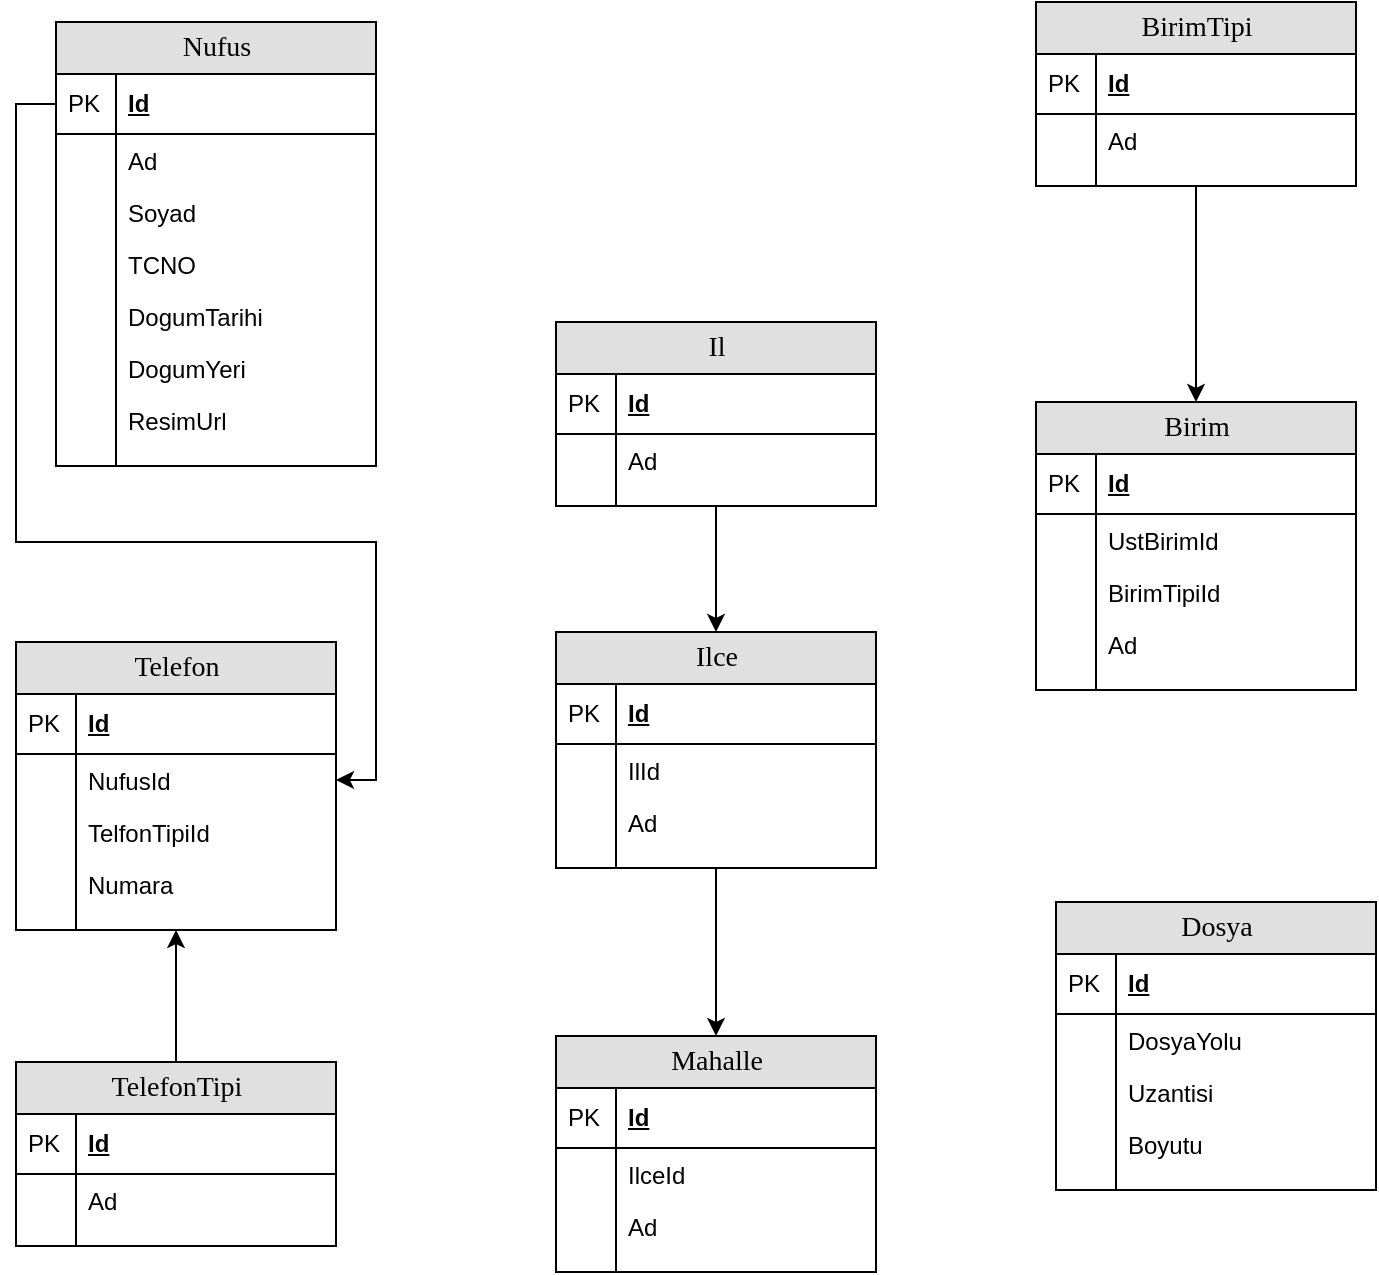 <mxfile version="15.4.0" type="device" pages="8"><diagram id="ptZJ01MQ-_z4SQSXaTJ0" name="Genel"><mxGraphModel dx="700" dy="823" grid="1" gridSize="10" guides="1" tooltips="1" connect="1" arrows="1" fold="1" page="1" pageScale="1" pageWidth="1169" pageHeight="827" math="0" shadow="0"><root><mxCell id="wBAqsbILajW-tyAexXrS-0"/><mxCell id="wBAqsbILajW-tyAexXrS-1" parent="wBAqsbILajW-tyAexXrS-0"/><mxCell id="Qx6G1O9X1kkRJeyK06RM-0" value="Nufus" style="swimlane;html=1;fontStyle=0;childLayout=stackLayout;horizontal=1;startSize=26;fillColor=#e0e0e0;horizontalStack=0;resizeParent=1;resizeLast=0;collapsible=1;marginBottom=0;swimlaneFillColor=#ffffff;align=center;rounded=0;shadow=0;comic=0;labelBackgroundColor=none;strokeWidth=1;fontFamily=Verdana;fontSize=14" parent="wBAqsbILajW-tyAexXrS-1" vertex="1"><mxGeometry x="70" y="50" width="160" height="222" as="geometry"/></mxCell><mxCell id="Qx6G1O9X1kkRJeyK06RM-1" value="Id" style="shape=partialRectangle;top=0;left=0;right=0;bottom=1;html=1;align=left;verticalAlign=middle;fillColor=none;spacingLeft=34;spacingRight=4;whiteSpace=wrap;overflow=hidden;rotatable=0;points=[[0,0.5],[1,0.5]];portConstraint=eastwest;dropTarget=0;fontStyle=5;" parent="Qx6G1O9X1kkRJeyK06RM-0" vertex="1"><mxGeometry y="26" width="160" height="30" as="geometry"/></mxCell><mxCell id="Qx6G1O9X1kkRJeyK06RM-2" value="PK" style="shape=partialRectangle;top=0;left=0;bottom=0;html=1;fillColor=none;align=left;verticalAlign=middle;spacingLeft=4;spacingRight=4;whiteSpace=wrap;overflow=hidden;rotatable=0;points=[];portConstraint=eastwest;part=1;" parent="Qx6G1O9X1kkRJeyK06RM-1" vertex="1" connectable="0"><mxGeometry width="30" height="30" as="geometry"/></mxCell><mxCell id="Qx6G1O9X1kkRJeyK06RM-5" value="Ad" style="shape=partialRectangle;top=0;left=0;right=0;bottom=0;html=1;align=left;verticalAlign=top;fillColor=none;spacingLeft=34;spacingRight=4;whiteSpace=wrap;overflow=hidden;rotatable=0;points=[[0,0.5],[1,0.5]];portConstraint=eastwest;dropTarget=0;" parent="Qx6G1O9X1kkRJeyK06RM-0" vertex="1"><mxGeometry y="56" width="160" height="26" as="geometry"/></mxCell><mxCell id="Qx6G1O9X1kkRJeyK06RM-6" value="" style="shape=partialRectangle;top=0;left=0;bottom=0;html=1;fillColor=none;align=left;verticalAlign=top;spacingLeft=4;spacingRight=4;whiteSpace=wrap;overflow=hidden;rotatable=0;points=[];portConstraint=eastwest;part=1;" parent="Qx6G1O9X1kkRJeyK06RM-5" vertex="1" connectable="0"><mxGeometry width="30" height="26" as="geometry"/></mxCell><mxCell id="Qx6G1O9X1kkRJeyK06RM-7" value="Soyad" style="shape=partialRectangle;top=0;left=0;right=0;bottom=0;html=1;align=left;verticalAlign=top;fillColor=none;spacingLeft=34;spacingRight=4;whiteSpace=wrap;overflow=hidden;rotatable=0;points=[[0,0.5],[1,0.5]];portConstraint=eastwest;dropTarget=0;" parent="Qx6G1O9X1kkRJeyK06RM-0" vertex="1"><mxGeometry y="82" width="160" height="26" as="geometry"/></mxCell><mxCell id="Qx6G1O9X1kkRJeyK06RM-8" value="" style="shape=partialRectangle;top=0;left=0;bottom=0;html=1;fillColor=none;align=left;verticalAlign=top;spacingLeft=4;spacingRight=4;whiteSpace=wrap;overflow=hidden;rotatable=0;points=[];portConstraint=eastwest;part=1;" parent="Qx6G1O9X1kkRJeyK06RM-7" vertex="1" connectable="0"><mxGeometry width="30" height="26" as="geometry"/></mxCell><mxCell id="Qx6G1O9X1kkRJeyK06RM-11" value="TCNO" style="shape=partialRectangle;top=0;left=0;right=0;bottom=0;html=1;align=left;verticalAlign=top;fillColor=none;spacingLeft=34;spacingRight=4;whiteSpace=wrap;overflow=hidden;rotatable=0;points=[[0,0.5],[1,0.5]];portConstraint=eastwest;dropTarget=0;" parent="Qx6G1O9X1kkRJeyK06RM-0" vertex="1"><mxGeometry y="108" width="160" height="26" as="geometry"/></mxCell><mxCell id="Qx6G1O9X1kkRJeyK06RM-12" value="" style="shape=partialRectangle;top=0;left=0;bottom=0;html=1;fillColor=none;align=left;verticalAlign=top;spacingLeft=4;spacingRight=4;whiteSpace=wrap;overflow=hidden;rotatable=0;points=[];portConstraint=eastwest;part=1;" parent="Qx6G1O9X1kkRJeyK06RM-11" vertex="1" connectable="0"><mxGeometry width="30" height="26" as="geometry"/></mxCell><mxCell id="Qx6G1O9X1kkRJeyK06RM-13" value="DogumTarihi" style="shape=partialRectangle;top=0;left=0;right=0;bottom=0;html=1;align=left;verticalAlign=top;fillColor=none;spacingLeft=34;spacingRight=4;whiteSpace=wrap;overflow=hidden;rotatable=0;points=[[0,0.5],[1,0.5]];portConstraint=eastwest;dropTarget=0;" parent="Qx6G1O9X1kkRJeyK06RM-0" vertex="1"><mxGeometry y="134" width="160" height="26" as="geometry"/></mxCell><mxCell id="Qx6G1O9X1kkRJeyK06RM-14" value="" style="shape=partialRectangle;top=0;left=0;bottom=0;html=1;fillColor=none;align=left;verticalAlign=top;spacingLeft=4;spacingRight=4;whiteSpace=wrap;overflow=hidden;rotatable=0;points=[];portConstraint=eastwest;part=1;" parent="Qx6G1O9X1kkRJeyK06RM-13" vertex="1" connectable="0"><mxGeometry width="30" height="26" as="geometry"/></mxCell><mxCell id="Qx6G1O9X1kkRJeyK06RM-15" value="DogumYeri" style="shape=partialRectangle;top=0;left=0;right=0;bottom=0;html=1;align=left;verticalAlign=top;fillColor=none;spacingLeft=34;spacingRight=4;whiteSpace=wrap;overflow=hidden;rotatable=0;points=[[0,0.5],[1,0.5]];portConstraint=eastwest;dropTarget=0;" parent="Qx6G1O9X1kkRJeyK06RM-0" vertex="1"><mxGeometry y="160" width="160" height="26" as="geometry"/></mxCell><mxCell id="Qx6G1O9X1kkRJeyK06RM-16" value="" style="shape=partialRectangle;top=0;left=0;bottom=0;html=1;fillColor=none;align=left;verticalAlign=top;spacingLeft=4;spacingRight=4;whiteSpace=wrap;overflow=hidden;rotatable=0;points=[];portConstraint=eastwest;part=1;" parent="Qx6G1O9X1kkRJeyK06RM-15" vertex="1" connectable="0"><mxGeometry width="30" height="26" as="geometry"/></mxCell><mxCell id="o5lbww8sM_LvZQGg6upO-0" value="ResimUrl" style="shape=partialRectangle;top=0;left=0;right=0;bottom=0;html=1;align=left;verticalAlign=top;fillColor=none;spacingLeft=34;spacingRight=4;whiteSpace=wrap;overflow=hidden;rotatable=0;points=[[0,0.5],[1,0.5]];portConstraint=eastwest;dropTarget=0;" parent="Qx6G1O9X1kkRJeyK06RM-0" vertex="1"><mxGeometry y="186" width="160" height="26" as="geometry"/></mxCell><mxCell id="o5lbww8sM_LvZQGg6upO-1" value="" style="shape=partialRectangle;top=0;left=0;bottom=0;html=1;fillColor=none;align=left;verticalAlign=top;spacingLeft=4;spacingRight=4;whiteSpace=wrap;overflow=hidden;rotatable=0;points=[];portConstraint=eastwest;part=1;" parent="o5lbww8sM_LvZQGg6upO-0" vertex="1" connectable="0"><mxGeometry width="30" height="26" as="geometry"/></mxCell><mxCell id="Qx6G1O9X1kkRJeyK06RM-9" value="" style="shape=partialRectangle;top=0;left=0;right=0;bottom=0;html=1;align=left;verticalAlign=top;fillColor=none;spacingLeft=34;spacingRight=4;whiteSpace=wrap;overflow=hidden;rotatable=0;points=[[0,0.5],[1,0.5]];portConstraint=eastwest;dropTarget=0;" parent="Qx6G1O9X1kkRJeyK06RM-0" vertex="1"><mxGeometry y="212" width="160" height="10" as="geometry"/></mxCell><mxCell id="Qx6G1O9X1kkRJeyK06RM-10" value="" style="shape=partialRectangle;top=0;left=0;bottom=0;html=1;fillColor=none;align=left;verticalAlign=top;spacingLeft=4;spacingRight=4;whiteSpace=wrap;overflow=hidden;rotatable=0;points=[];portConstraint=eastwest;part=1;" parent="Qx6G1O9X1kkRJeyK06RM-9" vertex="1" connectable="0"><mxGeometry width="30" height="10" as="geometry"/></mxCell><mxCell id="Qx6G1O9X1kkRJeyK06RM-66" style="edgeStyle=orthogonalEdgeStyle;rounded=0;orthogonalLoop=1;jettySize=auto;html=1;" parent="wBAqsbILajW-tyAexXrS-1" source="Qx6G1O9X1kkRJeyK06RM-40" target="Qx6G1O9X1kkRJeyK06RM-57" edge="1"><mxGeometry relative="1" as="geometry"/></mxCell><mxCell id="Qx6G1O9X1kkRJeyK06RM-40" value="TelefonTipi" style="swimlane;html=1;fontStyle=0;childLayout=stackLayout;horizontal=1;startSize=26;fillColor=#e0e0e0;horizontalStack=0;resizeParent=1;resizeLast=0;collapsible=1;marginBottom=0;swimlaneFillColor=#ffffff;align=center;rounded=0;shadow=0;comic=0;labelBackgroundColor=none;strokeWidth=1;fontFamily=Verdana;fontSize=14" parent="wBAqsbILajW-tyAexXrS-1" vertex="1"><mxGeometry x="50" y="570" width="160" height="92" as="geometry"/></mxCell><mxCell id="Qx6G1O9X1kkRJeyK06RM-41" value="Id" style="shape=partialRectangle;top=0;left=0;right=0;bottom=1;html=1;align=left;verticalAlign=middle;fillColor=none;spacingLeft=34;spacingRight=4;whiteSpace=wrap;overflow=hidden;rotatable=0;points=[[0,0.5],[1,0.5]];portConstraint=eastwest;dropTarget=0;fontStyle=5;" parent="Qx6G1O9X1kkRJeyK06RM-40" vertex="1"><mxGeometry y="26" width="160" height="30" as="geometry"/></mxCell><mxCell id="Qx6G1O9X1kkRJeyK06RM-42" value="PK" style="shape=partialRectangle;top=0;left=0;bottom=0;html=1;fillColor=none;align=left;verticalAlign=middle;spacingLeft=4;spacingRight=4;whiteSpace=wrap;overflow=hidden;rotatable=0;points=[];portConstraint=eastwest;part=1;" parent="Qx6G1O9X1kkRJeyK06RM-41" vertex="1" connectable="0"><mxGeometry width="30" height="30" as="geometry"/></mxCell><mxCell id="Qx6G1O9X1kkRJeyK06RM-45" value="Ad" style="shape=partialRectangle;top=0;left=0;right=0;bottom=0;html=1;align=left;verticalAlign=top;fillColor=none;spacingLeft=34;spacingRight=4;whiteSpace=wrap;overflow=hidden;rotatable=0;points=[[0,0.5],[1,0.5]];portConstraint=eastwest;dropTarget=0;" parent="Qx6G1O9X1kkRJeyK06RM-40" vertex="1"><mxGeometry y="56" width="160" height="26" as="geometry"/></mxCell><mxCell id="Qx6G1O9X1kkRJeyK06RM-46" value="" style="shape=partialRectangle;top=0;left=0;bottom=0;html=1;fillColor=none;align=left;verticalAlign=top;spacingLeft=4;spacingRight=4;whiteSpace=wrap;overflow=hidden;rotatable=0;points=[];portConstraint=eastwest;part=1;" parent="Qx6G1O9X1kkRJeyK06RM-45" vertex="1" connectable="0"><mxGeometry width="30" height="26" as="geometry"/></mxCell><mxCell id="Qx6G1O9X1kkRJeyK06RM-55" value="" style="shape=partialRectangle;top=0;left=0;right=0;bottom=0;html=1;align=left;verticalAlign=top;fillColor=none;spacingLeft=34;spacingRight=4;whiteSpace=wrap;overflow=hidden;rotatable=0;points=[[0,0.5],[1,0.5]];portConstraint=eastwest;dropTarget=0;" parent="Qx6G1O9X1kkRJeyK06RM-40" vertex="1"><mxGeometry y="82" width="160" height="10" as="geometry"/></mxCell><mxCell id="Qx6G1O9X1kkRJeyK06RM-56" value="" style="shape=partialRectangle;top=0;left=0;bottom=0;html=1;fillColor=none;align=left;verticalAlign=top;spacingLeft=4;spacingRight=4;whiteSpace=wrap;overflow=hidden;rotatable=0;points=[];portConstraint=eastwest;part=1;" parent="Qx6G1O9X1kkRJeyK06RM-55" vertex="1" connectable="0"><mxGeometry width="30" height="10" as="geometry"/></mxCell><mxCell id="Qx6G1O9X1kkRJeyK06RM-57" value="Telefon" style="swimlane;html=1;fontStyle=0;childLayout=stackLayout;horizontal=1;startSize=26;fillColor=#e0e0e0;horizontalStack=0;resizeParent=1;resizeLast=0;collapsible=1;marginBottom=0;swimlaneFillColor=#ffffff;align=center;rounded=0;shadow=0;comic=0;labelBackgroundColor=none;strokeWidth=1;fontFamily=Verdana;fontSize=14" parent="wBAqsbILajW-tyAexXrS-1" vertex="1"><mxGeometry x="50" y="360" width="160" height="144" as="geometry"/></mxCell><mxCell id="Qx6G1O9X1kkRJeyK06RM-58" value="Id" style="shape=partialRectangle;top=0;left=0;right=0;bottom=1;html=1;align=left;verticalAlign=middle;fillColor=none;spacingLeft=34;spacingRight=4;whiteSpace=wrap;overflow=hidden;rotatable=0;points=[[0,0.5],[1,0.5]];portConstraint=eastwest;dropTarget=0;fontStyle=5;" parent="Qx6G1O9X1kkRJeyK06RM-57" vertex="1"><mxGeometry y="26" width="160" height="30" as="geometry"/></mxCell><mxCell id="Qx6G1O9X1kkRJeyK06RM-59" value="PK" style="shape=partialRectangle;top=0;left=0;bottom=0;html=1;fillColor=none;align=left;verticalAlign=middle;spacingLeft=4;spacingRight=4;whiteSpace=wrap;overflow=hidden;rotatable=0;points=[];portConstraint=eastwest;part=1;" parent="Qx6G1O9X1kkRJeyK06RM-58" vertex="1" connectable="0"><mxGeometry width="30" height="30" as="geometry"/></mxCell><mxCell id="Qx6G1O9X1kkRJeyK06RM-62" value="NufusId" style="shape=partialRectangle;top=0;left=0;right=0;bottom=0;html=1;align=left;verticalAlign=top;fillColor=none;spacingLeft=34;spacingRight=4;whiteSpace=wrap;overflow=hidden;rotatable=0;points=[[0,0.5],[1,0.5]];portConstraint=eastwest;dropTarget=0;" parent="Qx6G1O9X1kkRJeyK06RM-57" vertex="1"><mxGeometry y="56" width="160" height="26" as="geometry"/></mxCell><mxCell id="Qx6G1O9X1kkRJeyK06RM-63" value="" style="shape=partialRectangle;top=0;left=0;bottom=0;html=1;fillColor=none;align=left;verticalAlign=top;spacingLeft=4;spacingRight=4;whiteSpace=wrap;overflow=hidden;rotatable=0;points=[];portConstraint=eastwest;part=1;" parent="Qx6G1O9X1kkRJeyK06RM-62" vertex="1" connectable="0"><mxGeometry width="30" height="26" as="geometry"/></mxCell><mxCell id="Qx6G1O9X1kkRJeyK06RM-67" value="TelfonTipiId" style="shape=partialRectangle;top=0;left=0;right=0;bottom=0;html=1;align=left;verticalAlign=top;fillColor=none;spacingLeft=34;spacingRight=4;whiteSpace=wrap;overflow=hidden;rotatable=0;points=[[0,0.5],[1,0.5]];portConstraint=eastwest;dropTarget=0;" parent="Qx6G1O9X1kkRJeyK06RM-57" vertex="1"><mxGeometry y="82" width="160" height="26" as="geometry"/></mxCell><mxCell id="Qx6G1O9X1kkRJeyK06RM-68" value="" style="shape=partialRectangle;top=0;left=0;bottom=0;html=1;fillColor=none;align=left;verticalAlign=top;spacingLeft=4;spacingRight=4;whiteSpace=wrap;overflow=hidden;rotatable=0;points=[];portConstraint=eastwest;part=1;" parent="Qx6G1O9X1kkRJeyK06RM-67" vertex="1" connectable="0"><mxGeometry width="30" height="26" as="geometry"/></mxCell><mxCell id="Qx6G1O9X1kkRJeyK06RM-69" value="Numara" style="shape=partialRectangle;top=0;left=0;right=0;bottom=0;html=1;align=left;verticalAlign=top;fillColor=none;spacingLeft=34;spacingRight=4;whiteSpace=wrap;overflow=hidden;rotatable=0;points=[[0,0.5],[1,0.5]];portConstraint=eastwest;dropTarget=0;" parent="Qx6G1O9X1kkRJeyK06RM-57" vertex="1"><mxGeometry y="108" width="160" height="26" as="geometry"/></mxCell><mxCell id="Qx6G1O9X1kkRJeyK06RM-70" value="" style="shape=partialRectangle;top=0;left=0;bottom=0;html=1;fillColor=none;align=left;verticalAlign=top;spacingLeft=4;spacingRight=4;whiteSpace=wrap;overflow=hidden;rotatable=0;points=[];portConstraint=eastwest;part=1;" parent="Qx6G1O9X1kkRJeyK06RM-69" vertex="1" connectable="0"><mxGeometry width="30" height="26" as="geometry"/></mxCell><mxCell id="Qx6G1O9X1kkRJeyK06RM-64" value="" style="shape=partialRectangle;top=0;left=0;right=0;bottom=0;html=1;align=left;verticalAlign=top;fillColor=none;spacingLeft=34;spacingRight=4;whiteSpace=wrap;overflow=hidden;rotatable=0;points=[[0,0.5],[1,0.5]];portConstraint=eastwest;dropTarget=0;" parent="Qx6G1O9X1kkRJeyK06RM-57" vertex="1"><mxGeometry y="134" width="160" height="10" as="geometry"/></mxCell><mxCell id="Qx6G1O9X1kkRJeyK06RM-65" value="" style="shape=partialRectangle;top=0;left=0;bottom=0;html=1;fillColor=none;align=left;verticalAlign=top;spacingLeft=4;spacingRight=4;whiteSpace=wrap;overflow=hidden;rotatable=0;points=[];portConstraint=eastwest;part=1;" parent="Qx6G1O9X1kkRJeyK06RM-64" vertex="1" connectable="0"><mxGeometry width="30" height="10" as="geometry"/></mxCell><mxCell id="Qx6G1O9X1kkRJeyK06RM-71" style="edgeStyle=orthogonalEdgeStyle;rounded=0;orthogonalLoop=1;jettySize=auto;html=1;" parent="wBAqsbILajW-tyAexXrS-1" source="Qx6G1O9X1kkRJeyK06RM-1" target="Qx6G1O9X1kkRJeyK06RM-62" edge="1"><mxGeometry relative="1" as="geometry"><Array as="points"><mxPoint x="50" y="91"/><mxPoint x="50" y="310"/><mxPoint x="230" y="310"/><mxPoint x="230" y="429"/></Array></mxGeometry></mxCell><mxCell id="Qx6G1O9X1kkRJeyK06RM-91" style="edgeStyle=orthogonalEdgeStyle;rounded=0;orthogonalLoop=1;jettySize=auto;html=1;" parent="wBAqsbILajW-tyAexXrS-1" source="Qx6G1O9X1kkRJeyK06RM-72" target="Qx6G1O9X1kkRJeyK06RM-82" edge="1"><mxGeometry relative="1" as="geometry"/></mxCell><mxCell id="Qx6G1O9X1kkRJeyK06RM-72" value="BirimTipi" style="swimlane;html=1;fontStyle=0;childLayout=stackLayout;horizontal=1;startSize=26;fillColor=#e0e0e0;horizontalStack=0;resizeParent=1;resizeLast=0;collapsible=1;marginBottom=0;swimlaneFillColor=#ffffff;align=center;rounded=0;shadow=0;comic=0;labelBackgroundColor=none;strokeWidth=1;fontFamily=Verdana;fontSize=14" parent="wBAqsbILajW-tyAexXrS-1" vertex="1"><mxGeometry x="560" y="40" width="160" height="92" as="geometry"/></mxCell><mxCell id="Qx6G1O9X1kkRJeyK06RM-73" value="Id" style="shape=partialRectangle;top=0;left=0;right=0;bottom=1;html=1;align=left;verticalAlign=middle;fillColor=none;spacingLeft=34;spacingRight=4;whiteSpace=wrap;overflow=hidden;rotatable=0;points=[[0,0.5],[1,0.5]];portConstraint=eastwest;dropTarget=0;fontStyle=5;" parent="Qx6G1O9X1kkRJeyK06RM-72" vertex="1"><mxGeometry y="26" width="160" height="30" as="geometry"/></mxCell><mxCell id="Qx6G1O9X1kkRJeyK06RM-74" value="PK" style="shape=partialRectangle;top=0;left=0;bottom=0;html=1;fillColor=none;align=left;verticalAlign=middle;spacingLeft=4;spacingRight=4;whiteSpace=wrap;overflow=hidden;rotatable=0;points=[];portConstraint=eastwest;part=1;" parent="Qx6G1O9X1kkRJeyK06RM-73" vertex="1" connectable="0"><mxGeometry width="30" height="30" as="geometry"/></mxCell><mxCell id="Qx6G1O9X1kkRJeyK06RM-77" value="Ad" style="shape=partialRectangle;top=0;left=0;right=0;bottom=0;html=1;align=left;verticalAlign=top;fillColor=none;spacingLeft=34;spacingRight=4;whiteSpace=wrap;overflow=hidden;rotatable=0;points=[[0,0.5],[1,0.5]];portConstraint=eastwest;dropTarget=0;" parent="Qx6G1O9X1kkRJeyK06RM-72" vertex="1"><mxGeometry y="56" width="160" height="26" as="geometry"/></mxCell><mxCell id="Qx6G1O9X1kkRJeyK06RM-78" value="" style="shape=partialRectangle;top=0;left=0;bottom=0;html=1;fillColor=none;align=left;verticalAlign=top;spacingLeft=4;spacingRight=4;whiteSpace=wrap;overflow=hidden;rotatable=0;points=[];portConstraint=eastwest;part=1;" parent="Qx6G1O9X1kkRJeyK06RM-77" vertex="1" connectable="0"><mxGeometry width="30" height="26" as="geometry"/></mxCell><mxCell id="Qx6G1O9X1kkRJeyK06RM-79" value="" style="shape=partialRectangle;top=0;left=0;right=0;bottom=0;html=1;align=left;verticalAlign=top;fillColor=none;spacingLeft=34;spacingRight=4;whiteSpace=wrap;overflow=hidden;rotatable=0;points=[[0,0.5],[1,0.5]];portConstraint=eastwest;dropTarget=0;" parent="Qx6G1O9X1kkRJeyK06RM-72" vertex="1"><mxGeometry y="82" width="160" height="10" as="geometry"/></mxCell><mxCell id="Qx6G1O9X1kkRJeyK06RM-80" value="" style="shape=partialRectangle;top=0;left=0;bottom=0;html=1;fillColor=none;align=left;verticalAlign=top;spacingLeft=4;spacingRight=4;whiteSpace=wrap;overflow=hidden;rotatable=0;points=[];portConstraint=eastwest;part=1;" parent="Qx6G1O9X1kkRJeyK06RM-79" vertex="1" connectable="0"><mxGeometry width="30" height="10" as="geometry"/></mxCell><mxCell id="Qx6G1O9X1kkRJeyK06RM-82" value="Birim" style="swimlane;html=1;fontStyle=0;childLayout=stackLayout;horizontal=1;startSize=26;fillColor=#e0e0e0;horizontalStack=0;resizeParent=1;resizeLast=0;collapsible=1;marginBottom=0;swimlaneFillColor=#ffffff;align=center;rounded=0;shadow=0;comic=0;labelBackgroundColor=none;strokeWidth=1;fontFamily=Verdana;fontSize=14" parent="wBAqsbILajW-tyAexXrS-1" vertex="1"><mxGeometry x="560" y="240" width="160" height="144" as="geometry"/></mxCell><mxCell id="Qx6G1O9X1kkRJeyK06RM-83" value="Id" style="shape=partialRectangle;top=0;left=0;right=0;bottom=1;html=1;align=left;verticalAlign=middle;fillColor=none;spacingLeft=34;spacingRight=4;whiteSpace=wrap;overflow=hidden;rotatable=0;points=[[0,0.5],[1,0.5]];portConstraint=eastwest;dropTarget=0;fontStyle=5;" parent="Qx6G1O9X1kkRJeyK06RM-82" vertex="1"><mxGeometry y="26" width="160" height="30" as="geometry"/></mxCell><mxCell id="Qx6G1O9X1kkRJeyK06RM-84" value="PK" style="shape=partialRectangle;top=0;left=0;bottom=0;html=1;fillColor=none;align=left;verticalAlign=middle;spacingLeft=4;spacingRight=4;whiteSpace=wrap;overflow=hidden;rotatable=0;points=[];portConstraint=eastwest;part=1;" parent="Qx6G1O9X1kkRJeyK06RM-83" vertex="1" connectable="0"><mxGeometry width="30" height="30" as="geometry"/></mxCell><mxCell id="Qx6G1O9X1kkRJeyK06RM-87" value="UstBirimId" style="shape=partialRectangle;top=0;left=0;right=0;bottom=0;html=1;align=left;verticalAlign=top;fillColor=none;spacingLeft=34;spacingRight=4;whiteSpace=wrap;overflow=hidden;rotatable=0;points=[[0,0.5],[1,0.5]];portConstraint=eastwest;dropTarget=0;" parent="Qx6G1O9X1kkRJeyK06RM-82" vertex="1"><mxGeometry y="56" width="160" height="26" as="geometry"/></mxCell><mxCell id="Qx6G1O9X1kkRJeyK06RM-88" value="" style="shape=partialRectangle;top=0;left=0;bottom=0;html=1;fillColor=none;align=left;verticalAlign=top;spacingLeft=4;spacingRight=4;whiteSpace=wrap;overflow=hidden;rotatable=0;points=[];portConstraint=eastwest;part=1;" parent="Qx6G1O9X1kkRJeyK06RM-87" vertex="1" connectable="0"><mxGeometry width="30" height="26" as="geometry"/></mxCell><mxCell id="Qx6G1O9X1kkRJeyK06RM-94" value="BirimTipiId" style="shape=partialRectangle;top=0;left=0;right=0;bottom=0;html=1;align=left;verticalAlign=top;fillColor=none;spacingLeft=34;spacingRight=4;whiteSpace=wrap;overflow=hidden;rotatable=0;points=[[0,0.5],[1,0.5]];portConstraint=eastwest;dropTarget=0;" parent="Qx6G1O9X1kkRJeyK06RM-82" vertex="1"><mxGeometry y="82" width="160" height="26" as="geometry"/></mxCell><mxCell id="Qx6G1O9X1kkRJeyK06RM-95" value="" style="shape=partialRectangle;top=0;left=0;bottom=0;html=1;fillColor=none;align=left;verticalAlign=top;spacingLeft=4;spacingRight=4;whiteSpace=wrap;overflow=hidden;rotatable=0;points=[];portConstraint=eastwest;part=1;" parent="Qx6G1O9X1kkRJeyK06RM-94" vertex="1" connectable="0"><mxGeometry width="30" height="26" as="geometry"/></mxCell><mxCell id="Qx6G1O9X1kkRJeyK06RM-96" value="Ad" style="shape=partialRectangle;top=0;left=0;right=0;bottom=0;html=1;align=left;verticalAlign=top;fillColor=none;spacingLeft=34;spacingRight=4;whiteSpace=wrap;overflow=hidden;rotatable=0;points=[[0,0.5],[1,0.5]];portConstraint=eastwest;dropTarget=0;" parent="Qx6G1O9X1kkRJeyK06RM-82" vertex="1"><mxGeometry y="108" width="160" height="26" as="geometry"/></mxCell><mxCell id="Qx6G1O9X1kkRJeyK06RM-97" value="" style="shape=partialRectangle;top=0;left=0;bottom=0;html=1;fillColor=none;align=left;verticalAlign=top;spacingLeft=4;spacingRight=4;whiteSpace=wrap;overflow=hidden;rotatable=0;points=[];portConstraint=eastwest;part=1;" parent="Qx6G1O9X1kkRJeyK06RM-96" vertex="1" connectable="0"><mxGeometry width="30" height="26" as="geometry"/></mxCell><mxCell id="Qx6G1O9X1kkRJeyK06RM-89" value="" style="shape=partialRectangle;top=0;left=0;right=0;bottom=0;html=1;align=left;verticalAlign=top;fillColor=none;spacingLeft=34;spacingRight=4;whiteSpace=wrap;overflow=hidden;rotatable=0;points=[[0,0.5],[1,0.5]];portConstraint=eastwest;dropTarget=0;" parent="Qx6G1O9X1kkRJeyK06RM-82" vertex="1"><mxGeometry y="134" width="160" height="10" as="geometry"/></mxCell><mxCell id="Qx6G1O9X1kkRJeyK06RM-90" value="" style="shape=partialRectangle;top=0;left=0;bottom=0;html=1;fillColor=none;align=left;verticalAlign=top;spacingLeft=4;spacingRight=4;whiteSpace=wrap;overflow=hidden;rotatable=0;points=[];portConstraint=eastwest;part=1;" parent="Qx6G1O9X1kkRJeyK06RM-89" vertex="1" connectable="0"><mxGeometry width="30" height="10" as="geometry"/></mxCell><mxCell id="Qx6G1O9X1kkRJeyK06RM-126" style="edgeStyle=orthogonalEdgeStyle;rounded=0;orthogonalLoop=1;jettySize=auto;html=1;" parent="wBAqsbILajW-tyAexXrS-1" source="Qx6G1O9X1kkRJeyK06RM-107" target="Qx6G1O9X1kkRJeyK06RM-117" edge="1"><mxGeometry relative="1" as="geometry"/></mxCell><mxCell id="Qx6G1O9X1kkRJeyK06RM-107" value="Il" style="swimlane;html=1;fontStyle=0;childLayout=stackLayout;horizontal=1;startSize=26;fillColor=#e0e0e0;horizontalStack=0;resizeParent=1;resizeLast=0;collapsible=1;marginBottom=0;swimlaneFillColor=#ffffff;align=center;rounded=0;shadow=0;comic=0;labelBackgroundColor=none;strokeWidth=1;fontFamily=Verdana;fontSize=14" parent="wBAqsbILajW-tyAexXrS-1" vertex="1"><mxGeometry x="320" y="200" width="160" height="92" as="geometry"/></mxCell><mxCell id="Qx6G1O9X1kkRJeyK06RM-108" value="Id" style="shape=partialRectangle;top=0;left=0;right=0;bottom=1;html=1;align=left;verticalAlign=middle;fillColor=none;spacingLeft=34;spacingRight=4;whiteSpace=wrap;overflow=hidden;rotatable=0;points=[[0,0.5],[1,0.5]];portConstraint=eastwest;dropTarget=0;fontStyle=5;" parent="Qx6G1O9X1kkRJeyK06RM-107" vertex="1"><mxGeometry y="26" width="160" height="30" as="geometry"/></mxCell><mxCell id="Qx6G1O9X1kkRJeyK06RM-109" value="PK" style="shape=partialRectangle;top=0;left=0;bottom=0;html=1;fillColor=none;align=left;verticalAlign=middle;spacingLeft=4;spacingRight=4;whiteSpace=wrap;overflow=hidden;rotatable=0;points=[];portConstraint=eastwest;part=1;" parent="Qx6G1O9X1kkRJeyK06RM-108" vertex="1" connectable="0"><mxGeometry width="30" height="30" as="geometry"/></mxCell><mxCell id="Qx6G1O9X1kkRJeyK06RM-137" value="Ad" style="shape=partialRectangle;top=0;left=0;right=0;bottom=0;html=1;align=left;verticalAlign=top;fillColor=none;spacingLeft=34;spacingRight=4;whiteSpace=wrap;overflow=hidden;rotatable=0;points=[[0,0.5],[1,0.5]];portConstraint=eastwest;dropTarget=0;" parent="Qx6G1O9X1kkRJeyK06RM-107" vertex="1"><mxGeometry y="56" width="160" height="26" as="geometry"/></mxCell><mxCell id="Qx6G1O9X1kkRJeyK06RM-138" value="" style="shape=partialRectangle;top=0;left=0;bottom=0;html=1;fillColor=none;align=left;verticalAlign=top;spacingLeft=4;spacingRight=4;whiteSpace=wrap;overflow=hidden;rotatable=0;points=[];portConstraint=eastwest;part=1;" parent="Qx6G1O9X1kkRJeyK06RM-137" vertex="1" connectable="0"><mxGeometry width="30" height="26" as="geometry"/></mxCell><mxCell id="Qx6G1O9X1kkRJeyK06RM-114" value="" style="shape=partialRectangle;top=0;left=0;right=0;bottom=0;html=1;align=left;verticalAlign=top;fillColor=none;spacingLeft=34;spacingRight=4;whiteSpace=wrap;overflow=hidden;rotatable=0;points=[[0,0.5],[1,0.5]];portConstraint=eastwest;dropTarget=0;" parent="Qx6G1O9X1kkRJeyK06RM-107" vertex="1"><mxGeometry y="82" width="160" height="10" as="geometry"/></mxCell><mxCell id="Qx6G1O9X1kkRJeyK06RM-115" value="" style="shape=partialRectangle;top=0;left=0;bottom=0;html=1;fillColor=none;align=left;verticalAlign=top;spacingLeft=4;spacingRight=4;whiteSpace=wrap;overflow=hidden;rotatable=0;points=[];portConstraint=eastwest;part=1;" parent="Qx6G1O9X1kkRJeyK06RM-114" vertex="1" connectable="0"><mxGeometry width="30" height="10" as="geometry"/></mxCell><mxCell id="Qx6G1O9X1kkRJeyK06RM-136" style="edgeStyle=orthogonalEdgeStyle;rounded=0;orthogonalLoop=1;jettySize=auto;html=1;" parent="wBAqsbILajW-tyAexXrS-1" source="Qx6G1O9X1kkRJeyK06RM-117" target="Qx6G1O9X1kkRJeyK06RM-127" edge="1"><mxGeometry relative="1" as="geometry"/></mxCell><mxCell id="Qx6G1O9X1kkRJeyK06RM-117" value="Ilce" style="swimlane;html=1;fontStyle=0;childLayout=stackLayout;horizontal=1;startSize=26;fillColor=#e0e0e0;horizontalStack=0;resizeParent=1;resizeLast=0;collapsible=1;marginBottom=0;swimlaneFillColor=#ffffff;align=center;rounded=0;shadow=0;comic=0;labelBackgroundColor=none;strokeWidth=1;fontFamily=Verdana;fontSize=14" parent="wBAqsbILajW-tyAexXrS-1" vertex="1"><mxGeometry x="320" y="355" width="160" height="118" as="geometry"/></mxCell><mxCell id="Qx6G1O9X1kkRJeyK06RM-118" value="Id" style="shape=partialRectangle;top=0;left=0;right=0;bottom=1;html=1;align=left;verticalAlign=middle;fillColor=none;spacingLeft=34;spacingRight=4;whiteSpace=wrap;overflow=hidden;rotatable=0;points=[[0,0.5],[1,0.5]];portConstraint=eastwest;dropTarget=0;fontStyle=5;" parent="Qx6G1O9X1kkRJeyK06RM-117" vertex="1"><mxGeometry y="26" width="160" height="30" as="geometry"/></mxCell><mxCell id="Qx6G1O9X1kkRJeyK06RM-119" value="PK" style="shape=partialRectangle;top=0;left=0;bottom=0;html=1;fillColor=none;align=left;verticalAlign=middle;spacingLeft=4;spacingRight=4;whiteSpace=wrap;overflow=hidden;rotatable=0;points=[];portConstraint=eastwest;part=1;" parent="Qx6G1O9X1kkRJeyK06RM-118" vertex="1" connectable="0"><mxGeometry width="30" height="30" as="geometry"/></mxCell><mxCell id="Qx6G1O9X1kkRJeyK06RM-122" value="IlId" style="shape=partialRectangle;top=0;left=0;right=0;bottom=0;html=1;align=left;verticalAlign=top;fillColor=none;spacingLeft=34;spacingRight=4;whiteSpace=wrap;overflow=hidden;rotatable=0;points=[[0,0.5],[1,0.5]];portConstraint=eastwest;dropTarget=0;" parent="Qx6G1O9X1kkRJeyK06RM-117" vertex="1"><mxGeometry y="56" width="160" height="26" as="geometry"/></mxCell><mxCell id="Qx6G1O9X1kkRJeyK06RM-123" value="" style="shape=partialRectangle;top=0;left=0;bottom=0;html=1;fillColor=none;align=left;verticalAlign=top;spacingLeft=4;spacingRight=4;whiteSpace=wrap;overflow=hidden;rotatable=0;points=[];portConstraint=eastwest;part=1;" parent="Qx6G1O9X1kkRJeyK06RM-122" vertex="1" connectable="0"><mxGeometry width="30" height="26" as="geometry"/></mxCell><mxCell id="Qx6G1O9X1kkRJeyK06RM-157" value="Ad" style="shape=partialRectangle;top=0;left=0;right=0;bottom=0;html=1;align=left;verticalAlign=top;fillColor=none;spacingLeft=34;spacingRight=4;whiteSpace=wrap;overflow=hidden;rotatable=0;points=[[0,0.5],[1,0.5]];portConstraint=eastwest;dropTarget=0;" parent="Qx6G1O9X1kkRJeyK06RM-117" vertex="1"><mxGeometry y="82" width="160" height="26" as="geometry"/></mxCell><mxCell id="Qx6G1O9X1kkRJeyK06RM-158" value="" style="shape=partialRectangle;top=0;left=0;bottom=0;html=1;fillColor=none;align=left;verticalAlign=top;spacingLeft=4;spacingRight=4;whiteSpace=wrap;overflow=hidden;rotatable=0;points=[];portConstraint=eastwest;part=1;" parent="Qx6G1O9X1kkRJeyK06RM-157" vertex="1" connectable="0"><mxGeometry width="30" height="26" as="geometry"/></mxCell><mxCell id="Qx6G1O9X1kkRJeyK06RM-124" value="" style="shape=partialRectangle;top=0;left=0;right=0;bottom=0;html=1;align=left;verticalAlign=top;fillColor=none;spacingLeft=34;spacingRight=4;whiteSpace=wrap;overflow=hidden;rotatable=0;points=[[0,0.5],[1,0.5]];portConstraint=eastwest;dropTarget=0;" parent="Qx6G1O9X1kkRJeyK06RM-117" vertex="1"><mxGeometry y="108" width="160" height="10" as="geometry"/></mxCell><mxCell id="Qx6G1O9X1kkRJeyK06RM-125" value="" style="shape=partialRectangle;top=0;left=0;bottom=0;html=1;fillColor=none;align=left;verticalAlign=top;spacingLeft=4;spacingRight=4;whiteSpace=wrap;overflow=hidden;rotatable=0;points=[];portConstraint=eastwest;part=1;" parent="Qx6G1O9X1kkRJeyK06RM-124" vertex="1" connectable="0"><mxGeometry width="30" height="10" as="geometry"/></mxCell><mxCell id="Qx6G1O9X1kkRJeyK06RM-127" value="Mahalle" style="swimlane;html=1;fontStyle=0;childLayout=stackLayout;horizontal=1;startSize=26;fillColor=#e0e0e0;horizontalStack=0;resizeParent=1;resizeLast=0;collapsible=1;marginBottom=0;swimlaneFillColor=#ffffff;align=center;rounded=0;shadow=0;comic=0;labelBackgroundColor=none;strokeWidth=1;fontFamily=Verdana;fontSize=14" parent="wBAqsbILajW-tyAexXrS-1" vertex="1"><mxGeometry x="320" y="557" width="160" height="118" as="geometry"/></mxCell><mxCell id="Qx6G1O9X1kkRJeyK06RM-128" value="Id" style="shape=partialRectangle;top=0;left=0;right=0;bottom=1;html=1;align=left;verticalAlign=middle;fillColor=none;spacingLeft=34;spacingRight=4;whiteSpace=wrap;overflow=hidden;rotatable=0;points=[[0,0.5],[1,0.5]];portConstraint=eastwest;dropTarget=0;fontStyle=5;" parent="Qx6G1O9X1kkRJeyK06RM-127" vertex="1"><mxGeometry y="26" width="160" height="30" as="geometry"/></mxCell><mxCell id="Qx6G1O9X1kkRJeyK06RM-129" value="PK" style="shape=partialRectangle;top=0;left=0;bottom=0;html=1;fillColor=none;align=left;verticalAlign=middle;spacingLeft=4;spacingRight=4;whiteSpace=wrap;overflow=hidden;rotatable=0;points=[];portConstraint=eastwest;part=1;" parent="Qx6G1O9X1kkRJeyK06RM-128" vertex="1" connectable="0"><mxGeometry width="30" height="30" as="geometry"/></mxCell><mxCell id="Qx6G1O9X1kkRJeyK06RM-132" value="IlceId" style="shape=partialRectangle;top=0;left=0;right=0;bottom=0;html=1;align=left;verticalAlign=top;fillColor=none;spacingLeft=34;spacingRight=4;whiteSpace=wrap;overflow=hidden;rotatable=0;points=[[0,0.5],[1,0.5]];portConstraint=eastwest;dropTarget=0;" parent="Qx6G1O9X1kkRJeyK06RM-127" vertex="1"><mxGeometry y="56" width="160" height="26" as="geometry"/></mxCell><mxCell id="Qx6G1O9X1kkRJeyK06RM-133" value="" style="shape=partialRectangle;top=0;left=0;bottom=0;html=1;fillColor=none;align=left;verticalAlign=top;spacingLeft=4;spacingRight=4;whiteSpace=wrap;overflow=hidden;rotatable=0;points=[];portConstraint=eastwest;part=1;" parent="Qx6G1O9X1kkRJeyK06RM-132" vertex="1" connectable="0"><mxGeometry width="30" height="26" as="geometry"/></mxCell><mxCell id="Qx6G1O9X1kkRJeyK06RM-159" value="Ad" style="shape=partialRectangle;top=0;left=0;right=0;bottom=0;html=1;align=left;verticalAlign=top;fillColor=none;spacingLeft=34;spacingRight=4;whiteSpace=wrap;overflow=hidden;rotatable=0;points=[[0,0.5],[1,0.5]];portConstraint=eastwest;dropTarget=0;" parent="Qx6G1O9X1kkRJeyK06RM-127" vertex="1"><mxGeometry y="82" width="160" height="26" as="geometry"/></mxCell><mxCell id="Qx6G1O9X1kkRJeyK06RM-160" value="" style="shape=partialRectangle;top=0;left=0;bottom=0;html=1;fillColor=none;align=left;verticalAlign=top;spacingLeft=4;spacingRight=4;whiteSpace=wrap;overflow=hidden;rotatable=0;points=[];portConstraint=eastwest;part=1;" parent="Qx6G1O9X1kkRJeyK06RM-159" vertex="1" connectable="0"><mxGeometry width="30" height="26" as="geometry"/></mxCell><mxCell id="Qx6G1O9X1kkRJeyK06RM-134" value="" style="shape=partialRectangle;top=0;left=0;right=0;bottom=0;html=1;align=left;verticalAlign=top;fillColor=none;spacingLeft=34;spacingRight=4;whiteSpace=wrap;overflow=hidden;rotatable=0;points=[[0,0.5],[1,0.5]];portConstraint=eastwest;dropTarget=0;" parent="Qx6G1O9X1kkRJeyK06RM-127" vertex="1"><mxGeometry y="108" width="160" height="10" as="geometry"/></mxCell><mxCell id="Qx6G1O9X1kkRJeyK06RM-135" value="" style="shape=partialRectangle;top=0;left=0;bottom=0;html=1;fillColor=none;align=left;verticalAlign=top;spacingLeft=4;spacingRight=4;whiteSpace=wrap;overflow=hidden;rotatable=0;points=[];portConstraint=eastwest;part=1;" parent="Qx6G1O9X1kkRJeyK06RM-134" vertex="1" connectable="0"><mxGeometry width="30" height="10" as="geometry"/></mxCell><mxCell id="Qx6G1O9X1kkRJeyK06RM-161" value="Dosya" style="swimlane;html=1;fontStyle=0;childLayout=stackLayout;horizontal=1;startSize=26;fillColor=#e0e0e0;horizontalStack=0;resizeParent=1;resizeLast=0;collapsible=1;marginBottom=0;swimlaneFillColor=#ffffff;align=center;rounded=0;shadow=0;comic=0;labelBackgroundColor=none;strokeWidth=1;fontFamily=Verdana;fontSize=14" parent="wBAqsbILajW-tyAexXrS-1" vertex="1"><mxGeometry x="570" y="490" width="160" height="144" as="geometry"/></mxCell><mxCell id="Qx6G1O9X1kkRJeyK06RM-162" value="Id" style="shape=partialRectangle;top=0;left=0;right=0;bottom=1;html=1;align=left;verticalAlign=middle;fillColor=none;spacingLeft=34;spacingRight=4;whiteSpace=wrap;overflow=hidden;rotatable=0;points=[[0,0.5],[1,0.5]];portConstraint=eastwest;dropTarget=0;fontStyle=5;" parent="Qx6G1O9X1kkRJeyK06RM-161" vertex="1"><mxGeometry y="26" width="160" height="30" as="geometry"/></mxCell><mxCell id="Qx6G1O9X1kkRJeyK06RM-163" value="PK" style="shape=partialRectangle;top=0;left=0;bottom=0;html=1;fillColor=none;align=left;verticalAlign=middle;spacingLeft=4;spacingRight=4;whiteSpace=wrap;overflow=hidden;rotatable=0;points=[];portConstraint=eastwest;part=1;" parent="Qx6G1O9X1kkRJeyK06RM-162" vertex="1" connectable="0"><mxGeometry width="30" height="30" as="geometry"/></mxCell><mxCell id="Qx6G1O9X1kkRJeyK06RM-166" value="DosyaYolu" style="shape=partialRectangle;top=0;left=0;right=0;bottom=0;html=1;align=left;verticalAlign=top;fillColor=none;spacingLeft=34;spacingRight=4;whiteSpace=wrap;overflow=hidden;rotatable=0;points=[[0,0.5],[1,0.5]];portConstraint=eastwest;dropTarget=0;" parent="Qx6G1O9X1kkRJeyK06RM-161" vertex="1"><mxGeometry y="56" width="160" height="26" as="geometry"/></mxCell><mxCell id="Qx6G1O9X1kkRJeyK06RM-167" value="" style="shape=partialRectangle;top=0;left=0;bottom=0;html=1;fillColor=none;align=left;verticalAlign=top;spacingLeft=4;spacingRight=4;whiteSpace=wrap;overflow=hidden;rotatable=0;points=[];portConstraint=eastwest;part=1;" parent="Qx6G1O9X1kkRJeyK06RM-166" vertex="1" connectable="0"><mxGeometry width="30" height="26" as="geometry"/></mxCell><mxCell id="Qx6G1O9X1kkRJeyK06RM-170" value="Uzantisi" style="shape=partialRectangle;top=0;left=0;right=0;bottom=0;html=1;align=left;verticalAlign=top;fillColor=none;spacingLeft=34;spacingRight=4;whiteSpace=wrap;overflow=hidden;rotatable=0;points=[[0,0.5],[1,0.5]];portConstraint=eastwest;dropTarget=0;" parent="Qx6G1O9X1kkRJeyK06RM-161" vertex="1"><mxGeometry y="82" width="160" height="26" as="geometry"/></mxCell><mxCell id="Qx6G1O9X1kkRJeyK06RM-171" value="" style="shape=partialRectangle;top=0;left=0;bottom=0;html=1;fillColor=none;align=left;verticalAlign=top;spacingLeft=4;spacingRight=4;whiteSpace=wrap;overflow=hidden;rotatable=0;points=[];portConstraint=eastwest;part=1;" parent="Qx6G1O9X1kkRJeyK06RM-170" vertex="1" connectable="0"><mxGeometry width="30" height="26" as="geometry"/></mxCell><mxCell id="Qx6G1O9X1kkRJeyK06RM-172" value="Boyutu" style="shape=partialRectangle;top=0;left=0;right=0;bottom=0;html=1;align=left;verticalAlign=top;fillColor=none;spacingLeft=34;spacingRight=4;whiteSpace=wrap;overflow=hidden;rotatable=0;points=[[0,0.5],[1,0.5]];portConstraint=eastwest;dropTarget=0;" parent="Qx6G1O9X1kkRJeyK06RM-161" vertex="1"><mxGeometry y="108" width="160" height="26" as="geometry"/></mxCell><mxCell id="Qx6G1O9X1kkRJeyK06RM-173" value="" style="shape=partialRectangle;top=0;left=0;bottom=0;html=1;fillColor=none;align=left;verticalAlign=top;spacingLeft=4;spacingRight=4;whiteSpace=wrap;overflow=hidden;rotatable=0;points=[];portConstraint=eastwest;part=1;" parent="Qx6G1O9X1kkRJeyK06RM-172" vertex="1" connectable="0"><mxGeometry width="30" height="26" as="geometry"/></mxCell><mxCell id="Qx6G1O9X1kkRJeyK06RM-168" value="" style="shape=partialRectangle;top=0;left=0;right=0;bottom=0;html=1;align=left;verticalAlign=top;fillColor=none;spacingLeft=34;spacingRight=4;whiteSpace=wrap;overflow=hidden;rotatable=0;points=[[0,0.5],[1,0.5]];portConstraint=eastwest;dropTarget=0;" parent="Qx6G1O9X1kkRJeyK06RM-161" vertex="1"><mxGeometry y="134" width="160" height="10" as="geometry"/></mxCell><mxCell id="Qx6G1O9X1kkRJeyK06RM-169" value="" style="shape=partialRectangle;top=0;left=0;bottom=0;html=1;fillColor=none;align=left;verticalAlign=top;spacingLeft=4;spacingRight=4;whiteSpace=wrap;overflow=hidden;rotatable=0;points=[];portConstraint=eastwest;part=1;" parent="Qx6G1O9X1kkRJeyK06RM-168" vertex="1" connectable="0"><mxGeometry width="30" height="10" as="geometry"/></mxCell></root></mxGraphModel></diagram><diagram id="XrDMwK08-x_-uh3px-Sp" name="Mekan"><mxGraphModel dx="1662" dy="832" grid="1" gridSize="10" guides="1" tooltips="1" connect="1" arrows="1" fold="1" page="1" pageScale="1" pageWidth="1169" pageHeight="827" math="0" shadow="0"><root><mxCell id="9zQZXrlgHLzi2Af8YqWR-0"/><mxCell id="9zQZXrlgHLzi2Af8YqWR-1" parent="9zQZXrlgHLzi2Af8YqWR-0"/><mxCell id="oRnw3m72Jx6s0zaUdGnt-20" style="edgeStyle=orthogonalEdgeStyle;rounded=0;orthogonalLoop=1;jettySize=auto;html=1;" parent="9zQZXrlgHLzi2Af8YqWR-1" source="oRnw3m72Jx6s0zaUdGnt-0" target="oRnw3m72Jx6s0zaUdGnt-11" edge="1"><mxGeometry relative="1" as="geometry"/></mxCell><mxCell id="oRnw3m72Jx6s0zaUdGnt-0" value="Bina" style="swimlane;html=1;fontStyle=0;childLayout=stackLayout;horizontal=1;startSize=26;fillColor=#e0e0e0;horizontalStack=0;resizeParent=1;resizeLast=0;collapsible=1;marginBottom=0;swimlaneFillColor=#ffffff;align=center;rounded=0;shadow=0;comic=0;labelBackgroundColor=none;strokeWidth=1;fontFamily=Verdana;fontSize=14" parent="9zQZXrlgHLzi2Af8YqWR-1" vertex="1"><mxGeometry x="40" y="30" width="160" height="118" as="geometry"/></mxCell><mxCell id="oRnw3m72Jx6s0zaUdGnt-1" value="Id" style="shape=partialRectangle;top=0;left=0;right=0;bottom=1;html=1;align=left;verticalAlign=middle;fillColor=none;spacingLeft=34;spacingRight=4;whiteSpace=wrap;overflow=hidden;rotatable=0;points=[[0,0.5],[1,0.5]];portConstraint=eastwest;dropTarget=0;fontStyle=5;" parent="oRnw3m72Jx6s0zaUdGnt-0" vertex="1"><mxGeometry y="26" width="160" height="30" as="geometry"/></mxCell><mxCell id="oRnw3m72Jx6s0zaUdGnt-2" value="PK" style="shape=partialRectangle;top=0;left=0;bottom=0;html=1;fillColor=none;align=left;verticalAlign=middle;spacingLeft=4;spacingRight=4;whiteSpace=wrap;overflow=hidden;rotatable=0;points=[];portConstraint=eastwest;part=1;" parent="oRnw3m72Jx6s0zaUdGnt-1" vertex="1" connectable="0"><mxGeometry width="30" height="30" as="geometry"/></mxCell><mxCell id="oRnw3m72Jx6s0zaUdGnt-3" value="MahalleId" style="shape=partialRectangle;top=0;left=0;right=0;bottom=0;html=1;align=left;verticalAlign=top;fillColor=none;spacingLeft=34;spacingRight=4;whiteSpace=wrap;overflow=hidden;rotatable=0;points=[[0,0.5],[1,0.5]];portConstraint=eastwest;dropTarget=0;" parent="oRnw3m72Jx6s0zaUdGnt-0" vertex="1"><mxGeometry y="56" width="160" height="26" as="geometry"/></mxCell><mxCell id="oRnw3m72Jx6s0zaUdGnt-4" value="" style="shape=partialRectangle;top=0;left=0;bottom=0;html=1;fillColor=none;align=left;verticalAlign=top;spacingLeft=4;spacingRight=4;whiteSpace=wrap;overflow=hidden;rotatable=0;points=[];portConstraint=eastwest;part=1;" parent="oRnw3m72Jx6s0zaUdGnt-3" vertex="1" connectable="0"><mxGeometry width="30" height="26" as="geometry"/></mxCell><mxCell id="oRnw3m72Jx6s0zaUdGnt-5" value="Adi" style="shape=partialRectangle;top=0;left=0;right=0;bottom=0;html=1;align=left;verticalAlign=top;fillColor=none;spacingLeft=34;spacingRight=4;whiteSpace=wrap;overflow=hidden;rotatable=0;points=[[0,0.5],[1,0.5]];portConstraint=eastwest;dropTarget=0;" parent="oRnw3m72Jx6s0zaUdGnt-0" vertex="1"><mxGeometry y="82" width="160" height="26" as="geometry"/></mxCell><mxCell id="oRnw3m72Jx6s0zaUdGnt-6" value="" style="shape=partialRectangle;top=0;left=0;bottom=0;html=1;fillColor=none;align=left;verticalAlign=top;spacingLeft=4;spacingRight=4;whiteSpace=wrap;overflow=hidden;rotatable=0;points=[];portConstraint=eastwest;part=1;" parent="oRnw3m72Jx6s0zaUdGnt-5" vertex="1" connectable="0"><mxGeometry width="30" height="26" as="geometry"/></mxCell><mxCell id="oRnw3m72Jx6s0zaUdGnt-9" value="" style="shape=partialRectangle;top=0;left=0;right=0;bottom=0;html=1;align=left;verticalAlign=top;fillColor=none;spacingLeft=34;spacingRight=4;whiteSpace=wrap;overflow=hidden;rotatable=0;points=[[0,0.5],[1,0.5]];portConstraint=eastwest;dropTarget=0;" parent="oRnw3m72Jx6s0zaUdGnt-0" vertex="1"><mxGeometry y="108" width="160" height="10" as="geometry"/></mxCell><mxCell id="oRnw3m72Jx6s0zaUdGnt-10" value="" style="shape=partialRectangle;top=0;left=0;bottom=0;html=1;fillColor=none;align=left;verticalAlign=top;spacingLeft=4;spacingRight=4;whiteSpace=wrap;overflow=hidden;rotatable=0;points=[];portConstraint=eastwest;part=1;" parent="oRnw3m72Jx6s0zaUdGnt-9" vertex="1" connectable="0"><mxGeometry width="30" height="10" as="geometry"/></mxCell><mxCell id="oRnw3m72Jx6s0zaUdGnt-61" style="edgeStyle=orthogonalEdgeStyle;rounded=0;orthogonalLoop=1;jettySize=auto;html=1;" parent="9zQZXrlgHLzi2Af8YqWR-1" source="oRnw3m72Jx6s0zaUdGnt-11" target="oRnw3m72Jx6s0zaUdGnt-48" edge="1"><mxGeometry relative="1" as="geometry"/></mxCell><mxCell id="oRnw3m72Jx6s0zaUdGnt-11" value="Oda" style="swimlane;html=1;fontStyle=0;childLayout=stackLayout;horizontal=1;startSize=26;fillColor=#e0e0e0;horizontalStack=0;resizeParent=1;resizeLast=0;collapsible=1;marginBottom=0;swimlaneFillColor=#ffffff;align=center;rounded=0;shadow=0;comic=0;labelBackgroundColor=none;strokeWidth=1;fontFamily=Verdana;fontSize=14" parent="9zQZXrlgHLzi2Af8YqWR-1" vertex="1"><mxGeometry x="40" y="190" width="160" height="196" as="geometry"/></mxCell><mxCell id="oRnw3m72Jx6s0zaUdGnt-12" value="Id" style="shape=partialRectangle;top=0;left=0;right=0;bottom=1;html=1;align=left;verticalAlign=middle;fillColor=none;spacingLeft=34;spacingRight=4;whiteSpace=wrap;overflow=hidden;rotatable=0;points=[[0,0.5],[1,0.5]];portConstraint=eastwest;dropTarget=0;fontStyle=5;" parent="oRnw3m72Jx6s0zaUdGnt-11" vertex="1"><mxGeometry y="26" width="160" height="30" as="geometry"/></mxCell><mxCell id="oRnw3m72Jx6s0zaUdGnt-13" value="PK" style="shape=partialRectangle;top=0;left=0;bottom=0;html=1;fillColor=none;align=left;verticalAlign=middle;spacingLeft=4;spacingRight=4;whiteSpace=wrap;overflow=hidden;rotatable=0;points=[];portConstraint=eastwest;part=1;" parent="oRnw3m72Jx6s0zaUdGnt-12" vertex="1" connectable="0"><mxGeometry width="30" height="30" as="geometry"/></mxCell><mxCell id="oRnw3m72Jx6s0zaUdGnt-14" value="BinaId" style="shape=partialRectangle;top=0;left=0;right=0;bottom=0;html=1;align=left;verticalAlign=top;fillColor=none;spacingLeft=34;spacingRight=4;whiteSpace=wrap;overflow=hidden;rotatable=0;points=[[0,0.5],[1,0.5]];portConstraint=eastwest;dropTarget=0;" parent="oRnw3m72Jx6s0zaUdGnt-11" vertex="1"><mxGeometry y="56" width="160" height="26" as="geometry"/></mxCell><mxCell id="oRnw3m72Jx6s0zaUdGnt-15" value="" style="shape=partialRectangle;top=0;left=0;bottom=0;html=1;fillColor=none;align=left;verticalAlign=top;spacingLeft=4;spacingRight=4;whiteSpace=wrap;overflow=hidden;rotatable=0;points=[];portConstraint=eastwest;part=1;" parent="oRnw3m72Jx6s0zaUdGnt-14" vertex="1" connectable="0"><mxGeometry width="30" height="26" as="geometry"/></mxCell><mxCell id="oRnw3m72Jx6s0zaUdGnt-16" value="Kat" style="shape=partialRectangle;top=0;left=0;right=0;bottom=0;html=1;align=left;verticalAlign=top;fillColor=none;spacingLeft=34;spacingRight=4;whiteSpace=wrap;overflow=hidden;rotatable=0;points=[[0,0.5],[1,0.5]];portConstraint=eastwest;dropTarget=0;" parent="oRnw3m72Jx6s0zaUdGnt-11" vertex="1"><mxGeometry y="82" width="160" height="26" as="geometry"/></mxCell><mxCell id="oRnw3m72Jx6s0zaUdGnt-17" value="" style="shape=partialRectangle;top=0;left=0;bottom=0;html=1;fillColor=none;align=left;verticalAlign=top;spacingLeft=4;spacingRight=4;whiteSpace=wrap;overflow=hidden;rotatable=0;points=[];portConstraint=eastwest;part=1;" parent="oRnw3m72Jx6s0zaUdGnt-16" vertex="1" connectable="0"><mxGeometry width="30" height="26" as="geometry"/></mxCell><mxCell id="oRnw3m72Jx6s0zaUdGnt-21" value="Adi" style="shape=partialRectangle;top=0;left=0;right=0;bottom=0;html=1;align=left;verticalAlign=top;fillColor=none;spacingLeft=34;spacingRight=4;whiteSpace=wrap;overflow=hidden;rotatable=0;points=[[0,0.5],[1,0.5]];portConstraint=eastwest;dropTarget=0;" parent="oRnw3m72Jx6s0zaUdGnt-11" vertex="1"><mxGeometry y="108" width="160" height="26" as="geometry"/></mxCell><mxCell id="oRnw3m72Jx6s0zaUdGnt-22" value="" style="shape=partialRectangle;top=0;left=0;bottom=0;html=1;fillColor=none;align=left;verticalAlign=top;spacingLeft=4;spacingRight=4;whiteSpace=wrap;overflow=hidden;rotatable=0;points=[];portConstraint=eastwest;part=1;" parent="oRnw3m72Jx6s0zaUdGnt-21" vertex="1" connectable="0"><mxGeometry width="30" height="26" as="geometry"/></mxCell><mxCell id="oRnw3m72Jx6s0zaUdGnt-23" value="Aciklama" style="shape=partialRectangle;top=0;left=0;right=0;bottom=0;html=1;align=left;verticalAlign=top;fillColor=none;spacingLeft=34;spacingRight=4;whiteSpace=wrap;overflow=hidden;rotatable=0;points=[[0,0.5],[1,0.5]];portConstraint=eastwest;dropTarget=0;" parent="oRnw3m72Jx6s0zaUdGnt-11" vertex="1"><mxGeometry y="134" width="160" height="26" as="geometry"/></mxCell><mxCell id="oRnw3m72Jx6s0zaUdGnt-24" value="" style="shape=partialRectangle;top=0;left=0;bottom=0;html=1;fillColor=none;align=left;verticalAlign=top;spacingLeft=4;spacingRight=4;whiteSpace=wrap;overflow=hidden;rotatable=0;points=[];portConstraint=eastwest;part=1;" parent="oRnw3m72Jx6s0zaUdGnt-23" vertex="1" connectable="0"><mxGeometry width="30" height="26" as="geometry"/></mxCell><mxCell id="B8ZllPReF3t7uXSI_cqY-0" value="KisiSayisi" style="shape=partialRectangle;top=0;left=0;right=0;bottom=0;html=1;align=left;verticalAlign=top;fillColor=none;spacingLeft=34;spacingRight=4;whiteSpace=wrap;overflow=hidden;rotatable=0;points=[[0,0.5],[1,0.5]];portConstraint=eastwest;dropTarget=0;" vertex="1" parent="oRnw3m72Jx6s0zaUdGnt-11"><mxGeometry y="160" width="160" height="26" as="geometry"/></mxCell><mxCell id="B8ZllPReF3t7uXSI_cqY-1" value="" style="shape=partialRectangle;top=0;left=0;bottom=0;html=1;fillColor=none;align=left;verticalAlign=top;spacingLeft=4;spacingRight=4;whiteSpace=wrap;overflow=hidden;rotatable=0;points=[];portConstraint=eastwest;part=1;" vertex="1" connectable="0" parent="B8ZllPReF3t7uXSI_cqY-0"><mxGeometry width="30" height="26" as="geometry"/></mxCell><mxCell id="oRnw3m72Jx6s0zaUdGnt-18" value="" style="shape=partialRectangle;top=0;left=0;right=0;bottom=0;html=1;align=left;verticalAlign=top;fillColor=none;spacingLeft=34;spacingRight=4;whiteSpace=wrap;overflow=hidden;rotatable=0;points=[[0,0.5],[1,0.5]];portConstraint=eastwest;dropTarget=0;" parent="oRnw3m72Jx6s0zaUdGnt-11" vertex="1"><mxGeometry y="186" width="160" height="10" as="geometry"/></mxCell><mxCell id="oRnw3m72Jx6s0zaUdGnt-19" value="" style="shape=partialRectangle;top=0;left=0;bottom=0;html=1;fillColor=none;align=left;verticalAlign=top;spacingLeft=4;spacingRight=4;whiteSpace=wrap;overflow=hidden;rotatable=0;points=[];portConstraint=eastwest;part=1;" parent="oRnw3m72Jx6s0zaUdGnt-18" vertex="1" connectable="0"><mxGeometry width="30" height="10" as="geometry"/></mxCell><mxCell id="oRnw3m72Jx6s0zaUdGnt-48" value="OdaEnvanter" style="swimlane;html=1;fontStyle=0;childLayout=stackLayout;horizontal=1;startSize=26;fillColor=#e0e0e0;horizontalStack=0;resizeParent=1;resizeLast=0;collapsible=1;marginBottom=0;swimlaneFillColor=#ffffff;align=center;rounded=0;shadow=0;comic=0;labelBackgroundColor=none;strokeWidth=1;fontFamily=Verdana;fontSize=14" parent="9zQZXrlgHLzi2Af8YqWR-1" vertex="1"><mxGeometry x="280" y="360" width="160" height="144" as="geometry"/></mxCell><mxCell id="oRnw3m72Jx6s0zaUdGnt-49" value="Id" style="shape=partialRectangle;top=0;left=0;right=0;bottom=1;html=1;align=left;verticalAlign=middle;fillColor=none;spacingLeft=34;spacingRight=4;whiteSpace=wrap;overflow=hidden;rotatable=0;points=[[0,0.5],[1,0.5]];portConstraint=eastwest;dropTarget=0;fontStyle=5;" parent="oRnw3m72Jx6s0zaUdGnt-48" vertex="1"><mxGeometry y="26" width="160" height="30" as="geometry"/></mxCell><mxCell id="oRnw3m72Jx6s0zaUdGnt-50" value="PK" style="shape=partialRectangle;top=0;left=0;bottom=0;html=1;fillColor=none;align=left;verticalAlign=middle;spacingLeft=4;spacingRight=4;whiteSpace=wrap;overflow=hidden;rotatable=0;points=[];portConstraint=eastwest;part=1;" parent="oRnw3m72Jx6s0zaUdGnt-49" vertex="1" connectable="0"><mxGeometry width="30" height="30" as="geometry"/></mxCell><mxCell id="oRnw3m72Jx6s0zaUdGnt-51" value="OdaId" style="shape=partialRectangle;top=0;left=0;right=0;bottom=0;html=1;align=left;verticalAlign=top;fillColor=none;spacingLeft=34;spacingRight=4;whiteSpace=wrap;overflow=hidden;rotatable=0;points=[[0,0.5],[1,0.5]];portConstraint=eastwest;dropTarget=0;" parent="oRnw3m72Jx6s0zaUdGnt-48" vertex="1"><mxGeometry y="56" width="160" height="26" as="geometry"/></mxCell><mxCell id="oRnw3m72Jx6s0zaUdGnt-52" value="" style="shape=partialRectangle;top=0;left=0;bottom=0;html=1;fillColor=none;align=left;verticalAlign=top;spacingLeft=4;spacingRight=4;whiteSpace=wrap;overflow=hidden;rotatable=0;points=[];portConstraint=eastwest;part=1;" parent="oRnw3m72Jx6s0zaUdGnt-51" vertex="1" connectable="0"><mxGeometry width="30" height="26" as="geometry"/></mxCell><mxCell id="oRnw3m72Jx6s0zaUdGnt-53" value="EnvanterId" style="shape=partialRectangle;top=0;left=0;right=0;bottom=0;html=1;align=left;verticalAlign=top;fillColor=none;spacingLeft=34;spacingRight=4;whiteSpace=wrap;overflow=hidden;rotatable=0;points=[[0,0.5],[1,0.5]];portConstraint=eastwest;dropTarget=0;" parent="oRnw3m72Jx6s0zaUdGnt-48" vertex="1"><mxGeometry y="82" width="160" height="26" as="geometry"/></mxCell><mxCell id="oRnw3m72Jx6s0zaUdGnt-54" value="" style="shape=partialRectangle;top=0;left=0;bottom=0;html=1;fillColor=none;align=left;verticalAlign=top;spacingLeft=4;spacingRight=4;whiteSpace=wrap;overflow=hidden;rotatable=0;points=[];portConstraint=eastwest;part=1;" parent="oRnw3m72Jx6s0zaUdGnt-53" vertex="1" connectable="0"><mxGeometry width="30" height="26" as="geometry"/></mxCell><mxCell id="oRnw3m72Jx6s0zaUdGnt-55" value="Adet" style="shape=partialRectangle;top=0;left=0;right=0;bottom=0;html=1;align=left;verticalAlign=top;fillColor=none;spacingLeft=34;spacingRight=4;whiteSpace=wrap;overflow=hidden;rotatable=0;points=[[0,0.5],[1,0.5]];portConstraint=eastwest;dropTarget=0;" parent="oRnw3m72Jx6s0zaUdGnt-48" vertex="1"><mxGeometry y="108" width="160" height="26" as="geometry"/></mxCell><mxCell id="oRnw3m72Jx6s0zaUdGnt-56" value="" style="shape=partialRectangle;top=0;left=0;bottom=0;html=1;fillColor=none;align=left;verticalAlign=top;spacingLeft=4;spacingRight=4;whiteSpace=wrap;overflow=hidden;rotatable=0;points=[];portConstraint=eastwest;part=1;" parent="oRnw3m72Jx6s0zaUdGnt-55" vertex="1" connectable="0"><mxGeometry width="30" height="26" as="geometry"/></mxCell><mxCell id="oRnw3m72Jx6s0zaUdGnt-59" value="" style="shape=partialRectangle;top=0;left=0;right=0;bottom=0;html=1;align=left;verticalAlign=top;fillColor=none;spacingLeft=34;spacingRight=4;whiteSpace=wrap;overflow=hidden;rotatable=0;points=[[0,0.5],[1,0.5]];portConstraint=eastwest;dropTarget=0;" parent="oRnw3m72Jx6s0zaUdGnt-48" vertex="1"><mxGeometry y="134" width="160" height="10" as="geometry"/></mxCell><mxCell id="oRnw3m72Jx6s0zaUdGnt-60" value="" style="shape=partialRectangle;top=0;left=0;bottom=0;html=1;fillColor=none;align=left;verticalAlign=top;spacingLeft=4;spacingRight=4;whiteSpace=wrap;overflow=hidden;rotatable=0;points=[];portConstraint=eastwest;part=1;" parent="oRnw3m72Jx6s0zaUdGnt-59" vertex="1" connectable="0"><mxGeometry width="30" height="10" as="geometry"/></mxCell><mxCell id="oRnw3m72Jx6s0zaUdGnt-78" style="edgeStyle=orthogonalEdgeStyle;rounded=0;orthogonalLoop=1;jettySize=auto;html=1;" parent="9zQZXrlgHLzi2Af8YqWR-1" source="oRnw3m72Jx6s0zaUdGnt-62" target="oRnw3m72Jx6s0zaUdGnt-71" edge="1"><mxGeometry relative="1" as="geometry"/></mxCell><mxCell id="oRnw3m72Jx6s0zaUdGnt-62" value="EnvanterTipi" style="swimlane;html=1;fontStyle=0;childLayout=stackLayout;horizontal=1;startSize=26;fillColor=#e0e0e0;horizontalStack=0;resizeParent=1;resizeLast=0;collapsible=1;marginBottom=0;swimlaneFillColor=#ffffff;align=center;rounded=0;shadow=0;comic=0;labelBackgroundColor=none;strokeWidth=1;fontFamily=Verdana;fontSize=14" parent="9zQZXrlgHLzi2Af8YqWR-1" vertex="1"><mxGeometry x="280" y="30" width="160" height="92" as="geometry"/></mxCell><mxCell id="oRnw3m72Jx6s0zaUdGnt-63" value="Id" style="shape=partialRectangle;top=0;left=0;right=0;bottom=1;html=1;align=left;verticalAlign=middle;fillColor=none;spacingLeft=34;spacingRight=4;whiteSpace=wrap;overflow=hidden;rotatable=0;points=[[0,0.5],[1,0.5]];portConstraint=eastwest;dropTarget=0;fontStyle=5;" parent="oRnw3m72Jx6s0zaUdGnt-62" vertex="1"><mxGeometry y="26" width="160" height="30" as="geometry"/></mxCell><mxCell id="oRnw3m72Jx6s0zaUdGnt-64" value="PK" style="shape=partialRectangle;top=0;left=0;bottom=0;html=1;fillColor=none;align=left;verticalAlign=middle;spacingLeft=4;spacingRight=4;whiteSpace=wrap;overflow=hidden;rotatable=0;points=[];portConstraint=eastwest;part=1;" parent="oRnw3m72Jx6s0zaUdGnt-63" vertex="1" connectable="0"><mxGeometry width="30" height="30" as="geometry"/></mxCell><mxCell id="oRnw3m72Jx6s0zaUdGnt-67" value="Adi" style="shape=partialRectangle;top=0;left=0;right=0;bottom=0;html=1;align=left;verticalAlign=top;fillColor=none;spacingLeft=34;spacingRight=4;whiteSpace=wrap;overflow=hidden;rotatable=0;points=[[0,0.5],[1,0.5]];portConstraint=eastwest;dropTarget=0;" parent="oRnw3m72Jx6s0zaUdGnt-62" vertex="1"><mxGeometry y="56" width="160" height="26" as="geometry"/></mxCell><mxCell id="oRnw3m72Jx6s0zaUdGnt-68" value="" style="shape=partialRectangle;top=0;left=0;bottom=0;html=1;fillColor=none;align=left;verticalAlign=top;spacingLeft=4;spacingRight=4;whiteSpace=wrap;overflow=hidden;rotatable=0;points=[];portConstraint=eastwest;part=1;" parent="oRnw3m72Jx6s0zaUdGnt-67" vertex="1" connectable="0"><mxGeometry width="30" height="26" as="geometry"/></mxCell><mxCell id="oRnw3m72Jx6s0zaUdGnt-69" value="" style="shape=partialRectangle;top=0;left=0;right=0;bottom=0;html=1;align=left;verticalAlign=top;fillColor=none;spacingLeft=34;spacingRight=4;whiteSpace=wrap;overflow=hidden;rotatable=0;points=[[0,0.5],[1,0.5]];portConstraint=eastwest;dropTarget=0;" parent="oRnw3m72Jx6s0zaUdGnt-62" vertex="1"><mxGeometry y="82" width="160" height="10" as="geometry"/></mxCell><mxCell id="oRnw3m72Jx6s0zaUdGnt-70" value="" style="shape=partialRectangle;top=0;left=0;bottom=0;html=1;fillColor=none;align=left;verticalAlign=top;spacingLeft=4;spacingRight=4;whiteSpace=wrap;overflow=hidden;rotatable=0;points=[];portConstraint=eastwest;part=1;" parent="oRnw3m72Jx6s0zaUdGnt-69" vertex="1" connectable="0"><mxGeometry width="30" height="10" as="geometry"/></mxCell><mxCell id="oRnw3m72Jx6s0zaUdGnt-81" style="edgeStyle=orthogonalEdgeStyle;rounded=0;orthogonalLoop=1;jettySize=auto;html=1;entryX=1;entryY=0.038;entryDx=0;entryDy=0;entryPerimeter=0;" parent="9zQZXrlgHLzi2Af8YqWR-1" source="oRnw3m72Jx6s0zaUdGnt-71" target="oRnw3m72Jx6s0zaUdGnt-53" edge="1"><mxGeometry relative="1" as="geometry"><Array as="points"><mxPoint x="480" y="210"/><mxPoint x="480" y="443"/></Array></mxGeometry></mxCell><mxCell id="oRnw3m72Jx6s0zaUdGnt-71" value="Envanter" style="swimlane;html=1;fontStyle=0;childLayout=stackLayout;horizontal=1;startSize=26;fillColor=#e0e0e0;horizontalStack=0;resizeParent=1;resizeLast=0;collapsible=1;marginBottom=0;swimlaneFillColor=#ffffff;align=center;rounded=0;shadow=0;comic=0;labelBackgroundColor=none;strokeWidth=1;fontFamily=Verdana;fontSize=14" parent="9zQZXrlgHLzi2Af8YqWR-1" vertex="1"><mxGeometry x="280" y="150" width="160" height="120" as="geometry"/></mxCell><mxCell id="oRnw3m72Jx6s0zaUdGnt-72" value="Id" style="shape=partialRectangle;top=0;left=0;right=0;bottom=1;html=1;align=left;verticalAlign=middle;fillColor=none;spacingLeft=34;spacingRight=4;whiteSpace=wrap;overflow=hidden;rotatable=0;points=[[0,0.5],[1,0.5]];portConstraint=eastwest;dropTarget=0;fontStyle=5;" parent="oRnw3m72Jx6s0zaUdGnt-71" vertex="1"><mxGeometry y="26" width="160" height="30" as="geometry"/></mxCell><mxCell id="oRnw3m72Jx6s0zaUdGnt-73" value="PK" style="shape=partialRectangle;top=0;left=0;bottom=0;html=1;fillColor=none;align=left;verticalAlign=middle;spacingLeft=4;spacingRight=4;whiteSpace=wrap;overflow=hidden;rotatable=0;points=[];portConstraint=eastwest;part=1;" parent="oRnw3m72Jx6s0zaUdGnt-72" vertex="1" connectable="0"><mxGeometry width="30" height="30" as="geometry"/></mxCell><mxCell id="oRnw3m72Jx6s0zaUdGnt-74" value="EnvanterTipiId" style="shape=partialRectangle;top=0;left=0;right=0;bottom=0;html=1;align=left;verticalAlign=top;fillColor=none;spacingLeft=34;spacingRight=4;whiteSpace=wrap;overflow=hidden;rotatable=0;points=[[0,0.5],[1,0.5]];portConstraint=eastwest;dropTarget=0;" parent="oRnw3m72Jx6s0zaUdGnt-71" vertex="1"><mxGeometry y="56" width="160" height="26" as="geometry"/></mxCell><mxCell id="oRnw3m72Jx6s0zaUdGnt-75" value="" style="shape=partialRectangle;top=0;left=0;bottom=0;html=1;fillColor=none;align=left;verticalAlign=top;spacingLeft=4;spacingRight=4;whiteSpace=wrap;overflow=hidden;rotatable=0;points=[];portConstraint=eastwest;part=1;" parent="oRnw3m72Jx6s0zaUdGnt-74" vertex="1" connectable="0"><mxGeometry width="30" height="26" as="geometry"/></mxCell><mxCell id="oRnw3m72Jx6s0zaUdGnt-79" value="Adi" style="shape=partialRectangle;top=0;left=0;right=0;bottom=0;html=1;align=left;verticalAlign=top;fillColor=none;spacingLeft=34;spacingRight=4;whiteSpace=wrap;overflow=hidden;rotatable=0;points=[[0,0.5],[1,0.5]];portConstraint=eastwest;dropTarget=0;" parent="oRnw3m72Jx6s0zaUdGnt-71" vertex="1"><mxGeometry y="82" width="160" height="26" as="geometry"/></mxCell><mxCell id="oRnw3m72Jx6s0zaUdGnt-80" value="" style="shape=partialRectangle;top=0;left=0;bottom=0;html=1;fillColor=none;align=left;verticalAlign=top;spacingLeft=4;spacingRight=4;whiteSpace=wrap;overflow=hidden;rotatable=0;points=[];portConstraint=eastwest;part=1;" parent="oRnw3m72Jx6s0zaUdGnt-79" vertex="1" connectable="0"><mxGeometry width="30" height="26" as="geometry"/></mxCell><mxCell id="oRnw3m72Jx6s0zaUdGnt-76" value="" style="shape=partialRectangle;top=0;left=0;right=0;bottom=0;html=1;align=left;verticalAlign=top;fillColor=none;spacingLeft=34;spacingRight=4;whiteSpace=wrap;overflow=hidden;rotatable=0;points=[[0,0.5],[1,0.5]];portConstraint=eastwest;dropTarget=0;" parent="oRnw3m72Jx6s0zaUdGnt-71" vertex="1"><mxGeometry y="108" width="160" height="12" as="geometry"/></mxCell><mxCell id="oRnw3m72Jx6s0zaUdGnt-77" value="" style="shape=partialRectangle;top=0;left=0;bottom=0;html=1;fillColor=none;align=left;verticalAlign=top;spacingLeft=4;spacingRight=4;whiteSpace=wrap;overflow=hidden;rotatable=0;points=[];portConstraint=eastwest;part=1;" parent="oRnw3m72Jx6s0zaUdGnt-76" vertex="1" connectable="0"><mxGeometry width="30" height="12" as="geometry"/></mxCell><mxCell id="oRnw3m72Jx6s0zaUdGnt-114" style="edgeStyle=orthogonalEdgeStyle;rounded=0;orthogonalLoop=1;jettySize=auto;html=1;entryX=1;entryY=0.5;entryDx=0;entryDy=0;" parent="9zQZXrlgHLzi2Af8YqWR-1" source="oRnw3m72Jx6s0zaUdGnt-82" target="oRnw3m72Jx6s0zaUdGnt-106" edge="1"><mxGeometry relative="1" as="geometry"/></mxCell><mxCell id="oRnw3m72Jx6s0zaUdGnt-82" value="Anket" style="swimlane;html=1;fontStyle=0;childLayout=stackLayout;horizontal=1;startSize=26;fillColor=#e0e0e0;horizontalStack=0;resizeParent=1;resizeLast=0;collapsible=1;marginBottom=0;swimlaneFillColor=#ffffff;align=center;rounded=0;shadow=0;comic=0;labelBackgroundColor=none;strokeWidth=1;fontFamily=Verdana;fontSize=14" parent="9zQZXrlgHLzi2Af8YqWR-1" vertex="1"><mxGeometry x="570" y="210" width="160" height="170" as="geometry"/></mxCell><mxCell id="oRnw3m72Jx6s0zaUdGnt-83" value="Id" style="shape=partialRectangle;top=0;left=0;right=0;bottom=1;html=1;align=left;verticalAlign=middle;fillColor=none;spacingLeft=34;spacingRight=4;whiteSpace=wrap;overflow=hidden;rotatable=0;points=[[0,0.5],[1,0.5]];portConstraint=eastwest;dropTarget=0;fontStyle=5;" parent="oRnw3m72Jx6s0zaUdGnt-82" vertex="1"><mxGeometry y="26" width="160" height="30" as="geometry"/></mxCell><mxCell id="oRnw3m72Jx6s0zaUdGnt-84" value="PK" style="shape=partialRectangle;top=0;left=0;bottom=0;html=1;fillColor=none;align=left;verticalAlign=middle;spacingLeft=4;spacingRight=4;whiteSpace=wrap;overflow=hidden;rotatable=0;points=[];portConstraint=eastwest;part=1;" parent="oRnw3m72Jx6s0zaUdGnt-83" vertex="1" connectable="0"><mxGeometry width="30" height="30" as="geometry"/></mxCell><mxCell id="oRnw3m72Jx6s0zaUdGnt-85" value="AnketTipiId" style="shape=partialRectangle;top=0;left=0;right=0;bottom=0;html=1;align=left;verticalAlign=top;fillColor=none;spacingLeft=34;spacingRight=4;whiteSpace=wrap;overflow=hidden;rotatable=0;points=[[0,0.5],[1,0.5]];portConstraint=eastwest;dropTarget=0;" parent="oRnw3m72Jx6s0zaUdGnt-82" vertex="1"><mxGeometry y="56" width="160" height="26" as="geometry"/></mxCell><mxCell id="oRnw3m72Jx6s0zaUdGnt-86" value="" style="shape=partialRectangle;top=0;left=0;bottom=0;html=1;fillColor=none;align=left;verticalAlign=top;spacingLeft=4;spacingRight=4;whiteSpace=wrap;overflow=hidden;rotatable=0;points=[];portConstraint=eastwest;part=1;" parent="oRnw3m72Jx6s0zaUdGnt-85" vertex="1" connectable="0"><mxGeometry width="30" height="26" as="geometry"/></mxCell><mxCell id="oRnw3m72Jx6s0zaUdGnt-87" value="Baslik" style="shape=partialRectangle;top=0;left=0;right=0;bottom=0;html=1;align=left;verticalAlign=top;fillColor=none;spacingLeft=34;spacingRight=4;whiteSpace=wrap;overflow=hidden;rotatable=0;points=[[0,0.5],[1,0.5]];portConstraint=eastwest;dropTarget=0;" parent="oRnw3m72Jx6s0zaUdGnt-82" vertex="1"><mxGeometry y="82" width="160" height="26" as="geometry"/></mxCell><mxCell id="oRnw3m72Jx6s0zaUdGnt-88" value="" style="shape=partialRectangle;top=0;left=0;bottom=0;html=1;fillColor=none;align=left;verticalAlign=top;spacingLeft=4;spacingRight=4;whiteSpace=wrap;overflow=hidden;rotatable=0;points=[];portConstraint=eastwest;part=1;" parent="oRnw3m72Jx6s0zaUdGnt-87" vertex="1" connectable="0"><mxGeometry width="30" height="26" as="geometry"/></mxCell><mxCell id="oRnw3m72Jx6s0zaUdGnt-101" value="SoruSayisi" style="shape=partialRectangle;top=0;left=0;right=0;bottom=0;html=1;align=left;verticalAlign=top;fillColor=none;spacingLeft=34;spacingRight=4;whiteSpace=wrap;overflow=hidden;rotatable=0;points=[[0,0.5],[1,0.5]];portConstraint=eastwest;dropTarget=0;" parent="oRnw3m72Jx6s0zaUdGnt-82" vertex="1"><mxGeometry y="108" width="160" height="26" as="geometry"/></mxCell><mxCell id="oRnw3m72Jx6s0zaUdGnt-102" value="" style="shape=partialRectangle;top=0;left=0;bottom=0;html=1;fillColor=none;align=left;verticalAlign=top;spacingLeft=4;spacingRight=4;whiteSpace=wrap;overflow=hidden;rotatable=0;points=[];portConstraint=eastwest;part=1;" parent="oRnw3m72Jx6s0zaUdGnt-101" vertex="1" connectable="0"><mxGeometry width="30" height="26" as="geometry"/></mxCell><mxCell id="oRnw3m72Jx6s0zaUdGnt-99" value="SecenekSayisi" style="shape=partialRectangle;top=0;left=0;right=0;bottom=0;html=1;align=left;verticalAlign=top;fillColor=none;spacingLeft=34;spacingRight=4;whiteSpace=wrap;overflow=hidden;rotatable=0;points=[[0,0.5],[1,0.5]];portConstraint=eastwest;dropTarget=0;" parent="oRnw3m72Jx6s0zaUdGnt-82" vertex="1"><mxGeometry y="134" width="160" height="26" as="geometry"/></mxCell><mxCell id="oRnw3m72Jx6s0zaUdGnt-100" value="" style="shape=partialRectangle;top=0;left=0;bottom=0;html=1;fillColor=none;align=left;verticalAlign=top;spacingLeft=4;spacingRight=4;whiteSpace=wrap;overflow=hidden;rotatable=0;points=[];portConstraint=eastwest;part=1;" parent="oRnw3m72Jx6s0zaUdGnt-99" vertex="1" connectable="0"><mxGeometry width="30" height="26" as="geometry"/></mxCell><mxCell id="oRnw3m72Jx6s0zaUdGnt-89" value="" style="shape=partialRectangle;top=0;left=0;right=0;bottom=0;html=1;align=left;verticalAlign=top;fillColor=none;spacingLeft=34;spacingRight=4;whiteSpace=wrap;overflow=hidden;rotatable=0;points=[[0,0.5],[1,0.5]];portConstraint=eastwest;dropTarget=0;" parent="oRnw3m72Jx6s0zaUdGnt-82" vertex="1"><mxGeometry y="160" width="160" height="10" as="geometry"/></mxCell><mxCell id="oRnw3m72Jx6s0zaUdGnt-90" value="" style="shape=partialRectangle;top=0;left=0;bottom=0;html=1;fillColor=none;align=left;verticalAlign=top;spacingLeft=4;spacingRight=4;whiteSpace=wrap;overflow=hidden;rotatable=0;points=[];portConstraint=eastwest;part=1;" parent="oRnw3m72Jx6s0zaUdGnt-89" vertex="1" connectable="0"><mxGeometry width="30" height="10" as="geometry"/></mxCell><mxCell id="oRnw3m72Jx6s0zaUdGnt-98" style="edgeStyle=orthogonalEdgeStyle;rounded=0;orthogonalLoop=1;jettySize=auto;html=1;entryX=1;entryY=0.5;entryDx=0;entryDy=0;" parent="9zQZXrlgHLzi2Af8YqWR-1" source="oRnw3m72Jx6s0zaUdGnt-91" target="oRnw3m72Jx6s0zaUdGnt-85" edge="1"><mxGeometry relative="1" as="geometry"/></mxCell><mxCell id="oRnw3m72Jx6s0zaUdGnt-91" value="AnketTipi" style="swimlane;html=1;fontStyle=0;childLayout=stackLayout;horizontal=1;startSize=26;fillColor=#e0e0e0;horizontalStack=0;resizeParent=1;resizeLast=0;collapsible=1;marginBottom=0;swimlaneFillColor=#ffffff;align=center;rounded=0;shadow=0;comic=0;labelBackgroundColor=none;strokeWidth=1;fontFamily=Verdana;fontSize=14" parent="9zQZXrlgHLzi2Af8YqWR-1" vertex="1"><mxGeometry x="560" y="30" width="160" height="92" as="geometry"/></mxCell><mxCell id="oRnw3m72Jx6s0zaUdGnt-92" value="Id" style="shape=partialRectangle;top=0;left=0;right=0;bottom=1;html=1;align=left;verticalAlign=middle;fillColor=none;spacingLeft=34;spacingRight=4;whiteSpace=wrap;overflow=hidden;rotatable=0;points=[[0,0.5],[1,0.5]];portConstraint=eastwest;dropTarget=0;fontStyle=5;" parent="oRnw3m72Jx6s0zaUdGnt-91" vertex="1"><mxGeometry y="26" width="160" height="30" as="geometry"/></mxCell><mxCell id="oRnw3m72Jx6s0zaUdGnt-93" value="PK" style="shape=partialRectangle;top=0;left=0;bottom=0;html=1;fillColor=none;align=left;verticalAlign=middle;spacingLeft=4;spacingRight=4;whiteSpace=wrap;overflow=hidden;rotatable=0;points=[];portConstraint=eastwest;part=1;" parent="oRnw3m72Jx6s0zaUdGnt-92" vertex="1" connectable="0"><mxGeometry width="30" height="30" as="geometry"/></mxCell><mxCell id="oRnw3m72Jx6s0zaUdGnt-94" value="Adi" style="shape=partialRectangle;top=0;left=0;right=0;bottom=0;html=1;align=left;verticalAlign=top;fillColor=none;spacingLeft=34;spacingRight=4;whiteSpace=wrap;overflow=hidden;rotatable=0;points=[[0,0.5],[1,0.5]];portConstraint=eastwest;dropTarget=0;" parent="oRnw3m72Jx6s0zaUdGnt-91" vertex="1"><mxGeometry y="56" width="160" height="26" as="geometry"/></mxCell><mxCell id="oRnw3m72Jx6s0zaUdGnt-95" value="" style="shape=partialRectangle;top=0;left=0;bottom=0;html=1;fillColor=none;align=left;verticalAlign=top;spacingLeft=4;spacingRight=4;whiteSpace=wrap;overflow=hidden;rotatable=0;points=[];portConstraint=eastwest;part=1;" parent="oRnw3m72Jx6s0zaUdGnt-94" vertex="1" connectable="0"><mxGeometry width="30" height="26" as="geometry"/></mxCell><mxCell id="oRnw3m72Jx6s0zaUdGnt-96" value="" style="shape=partialRectangle;top=0;left=0;right=0;bottom=0;html=1;align=left;verticalAlign=top;fillColor=none;spacingLeft=34;spacingRight=4;whiteSpace=wrap;overflow=hidden;rotatable=0;points=[[0,0.5],[1,0.5]];portConstraint=eastwest;dropTarget=0;" parent="oRnw3m72Jx6s0zaUdGnt-91" vertex="1"><mxGeometry y="82" width="160" height="10" as="geometry"/></mxCell><mxCell id="oRnw3m72Jx6s0zaUdGnt-97" value="" style="shape=partialRectangle;top=0;left=0;bottom=0;html=1;fillColor=none;align=left;verticalAlign=top;spacingLeft=4;spacingRight=4;whiteSpace=wrap;overflow=hidden;rotatable=0;points=[];portConstraint=eastwest;part=1;" parent="oRnw3m72Jx6s0zaUdGnt-96" vertex="1" connectable="0"><mxGeometry width="30" height="10" as="geometry"/></mxCell><mxCell id="oRnw3m72Jx6s0zaUdGnt-103" value="AnketSoru" style="swimlane;html=1;fontStyle=0;childLayout=stackLayout;horizontal=1;startSize=26;fillColor=#e0e0e0;horizontalStack=0;resizeParent=1;resizeLast=0;collapsible=1;marginBottom=0;swimlaneFillColor=#ffffff;align=center;rounded=0;shadow=0;comic=0;labelBackgroundColor=none;strokeWidth=1;fontFamily=Verdana;fontSize=14" parent="9zQZXrlgHLzi2Af8YqWR-1" vertex="1"><mxGeometry x="570" y="430" width="160" height="144" as="geometry"/></mxCell><mxCell id="oRnw3m72Jx6s0zaUdGnt-104" value="Id" style="shape=partialRectangle;top=0;left=0;right=0;bottom=1;html=1;align=left;verticalAlign=middle;fillColor=none;spacingLeft=34;spacingRight=4;whiteSpace=wrap;overflow=hidden;rotatable=0;points=[[0,0.5],[1,0.5]];portConstraint=eastwest;dropTarget=0;fontStyle=5;" parent="oRnw3m72Jx6s0zaUdGnt-103" vertex="1"><mxGeometry y="26" width="160" height="30" as="geometry"/></mxCell><mxCell id="oRnw3m72Jx6s0zaUdGnt-105" value="PK" style="shape=partialRectangle;top=0;left=0;bottom=0;html=1;fillColor=none;align=left;verticalAlign=middle;spacingLeft=4;spacingRight=4;whiteSpace=wrap;overflow=hidden;rotatable=0;points=[];portConstraint=eastwest;part=1;" parent="oRnw3m72Jx6s0zaUdGnt-104" vertex="1" connectable="0"><mxGeometry width="30" height="30" as="geometry"/></mxCell><mxCell id="oRnw3m72Jx6s0zaUdGnt-106" value="AnketId" style="shape=partialRectangle;top=0;left=0;right=0;bottom=0;html=1;align=left;verticalAlign=top;fillColor=none;spacingLeft=34;spacingRight=4;whiteSpace=wrap;overflow=hidden;rotatable=0;points=[[0,0.5],[1,0.5]];portConstraint=eastwest;dropTarget=0;" parent="oRnw3m72Jx6s0zaUdGnt-103" vertex="1"><mxGeometry y="56" width="160" height="26" as="geometry"/></mxCell><mxCell id="oRnw3m72Jx6s0zaUdGnt-107" value="" style="shape=partialRectangle;top=0;left=0;bottom=0;html=1;fillColor=none;align=left;verticalAlign=top;spacingLeft=4;spacingRight=4;whiteSpace=wrap;overflow=hidden;rotatable=0;points=[];portConstraint=eastwest;part=1;" parent="oRnw3m72Jx6s0zaUdGnt-106" vertex="1" connectable="0"><mxGeometry width="30" height="26" as="geometry"/></mxCell><mxCell id="oRnw3m72Jx6s0zaUdGnt-110" value="Baslik" style="shape=partialRectangle;top=0;left=0;right=0;bottom=0;html=1;align=left;verticalAlign=top;fillColor=none;spacingLeft=34;spacingRight=4;whiteSpace=wrap;overflow=hidden;rotatable=0;points=[[0,0.5],[1,0.5]];portConstraint=eastwest;dropTarget=0;" parent="oRnw3m72Jx6s0zaUdGnt-103" vertex="1"><mxGeometry y="82" width="160" height="26" as="geometry"/></mxCell><mxCell id="oRnw3m72Jx6s0zaUdGnt-111" value="" style="shape=partialRectangle;top=0;left=0;bottom=0;html=1;fillColor=none;align=left;verticalAlign=top;spacingLeft=4;spacingRight=4;whiteSpace=wrap;overflow=hidden;rotatable=0;points=[];portConstraint=eastwest;part=1;" parent="oRnw3m72Jx6s0zaUdGnt-110" vertex="1" connectable="0"><mxGeometry width="30" height="26" as="geometry"/></mxCell><mxCell id="oRnw3m72Jx6s0zaUdGnt-112" value="Sira" style="shape=partialRectangle;top=0;left=0;right=0;bottom=0;html=1;align=left;verticalAlign=top;fillColor=none;spacingLeft=34;spacingRight=4;whiteSpace=wrap;overflow=hidden;rotatable=0;points=[[0,0.5],[1,0.5]];portConstraint=eastwest;dropTarget=0;" parent="oRnw3m72Jx6s0zaUdGnt-103" vertex="1"><mxGeometry y="108" width="160" height="26" as="geometry"/></mxCell><mxCell id="oRnw3m72Jx6s0zaUdGnt-113" value="" style="shape=partialRectangle;top=0;left=0;bottom=0;html=1;fillColor=none;align=left;verticalAlign=top;spacingLeft=4;spacingRight=4;whiteSpace=wrap;overflow=hidden;rotatable=0;points=[];portConstraint=eastwest;part=1;" parent="oRnw3m72Jx6s0zaUdGnt-112" vertex="1" connectable="0"><mxGeometry width="30" height="26" as="geometry"/></mxCell><mxCell id="oRnw3m72Jx6s0zaUdGnt-108" value="" style="shape=partialRectangle;top=0;left=0;right=0;bottom=0;html=1;align=left;verticalAlign=top;fillColor=none;spacingLeft=34;spacingRight=4;whiteSpace=wrap;overflow=hidden;rotatable=0;points=[[0,0.5],[1,0.5]];portConstraint=eastwest;dropTarget=0;" parent="oRnw3m72Jx6s0zaUdGnt-103" vertex="1"><mxGeometry y="134" width="160" height="10" as="geometry"/></mxCell><mxCell id="oRnw3m72Jx6s0zaUdGnt-109" value="" style="shape=partialRectangle;top=0;left=0;bottom=0;html=1;fillColor=none;align=left;verticalAlign=top;spacingLeft=4;spacingRight=4;whiteSpace=wrap;overflow=hidden;rotatable=0;points=[];portConstraint=eastwest;part=1;" parent="oRnw3m72Jx6s0zaUdGnt-108" vertex="1" connectable="0"><mxGeometry width="30" height="10" as="geometry"/></mxCell><mxCell id="oRnw3m72Jx6s0zaUdGnt-115" value="AnketSoruSecenek" style="swimlane;html=1;fontStyle=0;childLayout=stackLayout;horizontal=1;startSize=26;fillColor=#e0e0e0;horizontalStack=0;resizeParent=1;resizeLast=0;collapsible=1;marginBottom=0;swimlaneFillColor=#ffffff;align=center;rounded=0;shadow=0;comic=0;labelBackgroundColor=none;strokeWidth=1;fontFamily=Verdana;fontSize=14" parent="9zQZXrlgHLzi2Af8YqWR-1" vertex="1"><mxGeometry x="600" y="630" width="160" height="118" as="geometry"/></mxCell><mxCell id="oRnw3m72Jx6s0zaUdGnt-116" value="Id" style="shape=partialRectangle;top=0;left=0;right=0;bottom=1;html=1;align=left;verticalAlign=middle;fillColor=none;spacingLeft=34;spacingRight=4;whiteSpace=wrap;overflow=hidden;rotatable=0;points=[[0,0.5],[1,0.5]];portConstraint=eastwest;dropTarget=0;fontStyle=5;" parent="oRnw3m72Jx6s0zaUdGnt-115" vertex="1"><mxGeometry y="26" width="160" height="30" as="geometry"/></mxCell><mxCell id="oRnw3m72Jx6s0zaUdGnt-117" value="PK" style="shape=partialRectangle;top=0;left=0;bottom=0;html=1;fillColor=none;align=left;verticalAlign=middle;spacingLeft=4;spacingRight=4;whiteSpace=wrap;overflow=hidden;rotatable=0;points=[];portConstraint=eastwest;part=1;" parent="oRnw3m72Jx6s0zaUdGnt-116" vertex="1" connectable="0"><mxGeometry width="30" height="30" as="geometry"/></mxCell><mxCell id="oRnw3m72Jx6s0zaUdGnt-118" value="AnketSoruId" style="shape=partialRectangle;top=0;left=0;right=0;bottom=0;html=1;align=left;verticalAlign=top;fillColor=none;spacingLeft=34;spacingRight=4;whiteSpace=wrap;overflow=hidden;rotatable=0;points=[[0,0.5],[1,0.5]];portConstraint=eastwest;dropTarget=0;" parent="oRnw3m72Jx6s0zaUdGnt-115" vertex="1"><mxGeometry y="56" width="160" height="26" as="geometry"/></mxCell><mxCell id="oRnw3m72Jx6s0zaUdGnt-119" value="" style="shape=partialRectangle;top=0;left=0;bottom=0;html=1;fillColor=none;align=left;verticalAlign=top;spacingLeft=4;spacingRight=4;whiteSpace=wrap;overflow=hidden;rotatable=0;points=[];portConstraint=eastwest;part=1;" parent="oRnw3m72Jx6s0zaUdGnt-118" vertex="1" connectable="0"><mxGeometry width="30" height="26" as="geometry"/></mxCell><mxCell id="oRnw3m72Jx6s0zaUdGnt-122" value="Tanim" style="shape=partialRectangle;top=0;left=0;right=0;bottom=0;html=1;align=left;verticalAlign=top;fillColor=none;spacingLeft=34;spacingRight=4;whiteSpace=wrap;overflow=hidden;rotatable=0;points=[[0,0.5],[1,0.5]];portConstraint=eastwest;dropTarget=0;" parent="oRnw3m72Jx6s0zaUdGnt-115" vertex="1"><mxGeometry y="82" width="160" height="26" as="geometry"/></mxCell><mxCell id="oRnw3m72Jx6s0zaUdGnt-123" value="" style="shape=partialRectangle;top=0;left=0;bottom=0;html=1;fillColor=none;align=left;verticalAlign=top;spacingLeft=4;spacingRight=4;whiteSpace=wrap;overflow=hidden;rotatable=0;points=[];portConstraint=eastwest;part=1;" parent="oRnw3m72Jx6s0zaUdGnt-122" vertex="1" connectable="0"><mxGeometry width="30" height="26" as="geometry"/></mxCell><mxCell id="oRnw3m72Jx6s0zaUdGnt-120" value="" style="shape=partialRectangle;top=0;left=0;right=0;bottom=0;html=1;align=left;verticalAlign=top;fillColor=none;spacingLeft=34;spacingRight=4;whiteSpace=wrap;overflow=hidden;rotatable=0;points=[[0,0.5],[1,0.5]];portConstraint=eastwest;dropTarget=0;" parent="oRnw3m72Jx6s0zaUdGnt-115" vertex="1"><mxGeometry y="108" width="160" height="10" as="geometry"/></mxCell><mxCell id="oRnw3m72Jx6s0zaUdGnt-121" value="" style="shape=partialRectangle;top=0;left=0;bottom=0;html=1;fillColor=none;align=left;verticalAlign=top;spacingLeft=4;spacingRight=4;whiteSpace=wrap;overflow=hidden;rotatable=0;points=[];portConstraint=eastwest;part=1;" parent="oRnw3m72Jx6s0zaUdGnt-120" vertex="1" connectable="0"><mxGeometry width="30" height="10" as="geometry"/></mxCell><mxCell id="oRnw3m72Jx6s0zaUdGnt-124" style="edgeStyle=orthogonalEdgeStyle;rounded=0;orthogonalLoop=1;jettySize=auto;html=1;entryX=1;entryY=0.5;entryDx=0;entryDy=0;" parent="9zQZXrlgHLzi2Af8YqWR-1" source="oRnw3m72Jx6s0zaUdGnt-104" target="oRnw3m72Jx6s0zaUdGnt-116" edge="1"><mxGeometry relative="1" as="geometry"/></mxCell><mxCell id="oRnw3m72Jx6s0zaUdGnt-125" value="AnketSoruSecenekKullanici" style="swimlane;html=1;fontStyle=0;childLayout=stackLayout;horizontal=1;startSize=26;fillColor=#e0e0e0;horizontalStack=0;resizeParent=1;resizeLast=0;collapsible=1;marginBottom=0;swimlaneFillColor=#ffffff;align=center;rounded=0;shadow=0;comic=0;labelBackgroundColor=none;strokeWidth=1;fontFamily=Verdana;fontSize=14" parent="9zQZXrlgHLzi2Af8YqWR-1" vertex="1"><mxGeometry x="860" y="620" width="160" height="118" as="geometry"/></mxCell><mxCell id="oRnw3m72Jx6s0zaUdGnt-126" value="Id" style="shape=partialRectangle;top=0;left=0;right=0;bottom=1;html=1;align=left;verticalAlign=middle;fillColor=none;spacingLeft=34;spacingRight=4;whiteSpace=wrap;overflow=hidden;rotatable=0;points=[[0,0.5],[1,0.5]];portConstraint=eastwest;dropTarget=0;fontStyle=5;" parent="oRnw3m72Jx6s0zaUdGnt-125" vertex="1"><mxGeometry y="26" width="160" height="30" as="geometry"/></mxCell><mxCell id="oRnw3m72Jx6s0zaUdGnt-127" value="PK" style="shape=partialRectangle;top=0;left=0;bottom=0;html=1;fillColor=none;align=left;verticalAlign=middle;spacingLeft=4;spacingRight=4;whiteSpace=wrap;overflow=hidden;rotatable=0;points=[];portConstraint=eastwest;part=1;" parent="oRnw3m72Jx6s0zaUdGnt-126" vertex="1" connectable="0"><mxGeometry width="30" height="30" as="geometry"/></mxCell><mxCell id="oRnw3m72Jx6s0zaUdGnt-128" value="KullaniciId" style="shape=partialRectangle;top=0;left=0;right=0;bottom=0;html=1;align=left;verticalAlign=top;fillColor=none;spacingLeft=34;spacingRight=4;whiteSpace=wrap;overflow=hidden;rotatable=0;points=[[0,0.5],[1,0.5]];portConstraint=eastwest;dropTarget=0;" parent="oRnw3m72Jx6s0zaUdGnt-125" vertex="1"><mxGeometry y="56" width="160" height="26" as="geometry"/></mxCell><mxCell id="oRnw3m72Jx6s0zaUdGnt-129" value="" style="shape=partialRectangle;top=0;left=0;bottom=0;html=1;fillColor=none;align=left;verticalAlign=top;spacingLeft=4;spacingRight=4;whiteSpace=wrap;overflow=hidden;rotatable=0;points=[];portConstraint=eastwest;part=1;" parent="oRnw3m72Jx6s0zaUdGnt-128" vertex="1" connectable="0"><mxGeometry width="30" height="26" as="geometry"/></mxCell><mxCell id="oRnw3m72Jx6s0zaUdGnt-130" value="AnketSoruSecenekId" style="shape=partialRectangle;top=0;left=0;right=0;bottom=0;html=1;align=left;verticalAlign=top;fillColor=none;spacingLeft=34;spacingRight=4;whiteSpace=wrap;overflow=hidden;rotatable=0;points=[[0,0.5],[1,0.5]];portConstraint=eastwest;dropTarget=0;" parent="oRnw3m72Jx6s0zaUdGnt-125" vertex="1"><mxGeometry y="82" width="160" height="26" as="geometry"/></mxCell><mxCell id="oRnw3m72Jx6s0zaUdGnt-131" value="" style="shape=partialRectangle;top=0;left=0;bottom=0;html=1;fillColor=none;align=left;verticalAlign=top;spacingLeft=4;spacingRight=4;whiteSpace=wrap;overflow=hidden;rotatable=0;points=[];portConstraint=eastwest;part=1;" parent="oRnw3m72Jx6s0zaUdGnt-130" vertex="1" connectable="0"><mxGeometry width="30" height="26" as="geometry"/></mxCell><mxCell id="oRnw3m72Jx6s0zaUdGnt-132" value="" style="shape=partialRectangle;top=0;left=0;right=0;bottom=0;html=1;align=left;verticalAlign=top;fillColor=none;spacingLeft=34;spacingRight=4;whiteSpace=wrap;overflow=hidden;rotatable=0;points=[[0,0.5],[1,0.5]];portConstraint=eastwest;dropTarget=0;" parent="oRnw3m72Jx6s0zaUdGnt-125" vertex="1"><mxGeometry y="108" width="160" height="10" as="geometry"/></mxCell><mxCell id="oRnw3m72Jx6s0zaUdGnt-133" value="" style="shape=partialRectangle;top=0;left=0;bottom=0;html=1;fillColor=none;align=left;verticalAlign=top;spacingLeft=4;spacingRight=4;whiteSpace=wrap;overflow=hidden;rotatable=0;points=[];portConstraint=eastwest;part=1;" parent="oRnw3m72Jx6s0zaUdGnt-132" vertex="1" connectable="0"><mxGeometry width="30" height="10" as="geometry"/></mxCell><mxCell id="oRnw3m72Jx6s0zaUdGnt-134" style="edgeStyle=orthogonalEdgeStyle;rounded=0;orthogonalLoop=1;jettySize=auto;html=1;entryX=1;entryY=0.5;entryDx=0;entryDy=0;" parent="9zQZXrlgHLzi2Af8YqWR-1" source="oRnw3m72Jx6s0zaUdGnt-128" target="oRnw3m72Jx6s0zaUdGnt-116" edge="1"><mxGeometry relative="1" as="geometry"/></mxCell><mxCell id="hjhq497uG1JHdDwZ7ZKR-1" value="" style="edgeStyle=orthogonalEdgeStyle;rounded=0;orthogonalLoop=1;jettySize=auto;html=1;" parent="9zQZXrlgHLzi2Af8YqWR-1" edge="1"><mxGeometry relative="1" as="geometry"><mxPoint x="1065" y="642" as="sourcePoint"/></mxGeometry></mxCell><mxCell id="hjhq497uG1JHdDwZ7ZKR-4" value="&lt;span style=&quot;text-align: center&quot;&gt;Yoneticiler- &amp;gt; Kullanici-&amp;gt; Id&amp;nbsp;&lt;/span&gt;" style="shape=partialRectangle;top=0;left=0;right=0;bottom=0;html=1;align=left;verticalAlign=top;fillColor=none;spacingLeft=34;spacingRight=4;whiteSpace=wrap;overflow=hidden;rotatable=0;points=[[0,0.5],[1,0.5]];portConstraint=eastwest;dropTarget=0;" parent="9zQZXrlgHLzi2Af8YqWR-1" vertex="1"><mxGeometry x="1020" y="676" width="190" height="26" as="geometry"/></mxCell><mxCell id="hjhq497uG1JHdDwZ7ZKR-5" value="" style="shape=partialRectangle;top=0;left=0;bottom=0;html=1;fillColor=none;align=left;verticalAlign=top;spacingLeft=4;spacingRight=4;whiteSpace=wrap;overflow=hidden;rotatable=0;points=[];portConstraint=eastwest;part=1;" parent="hjhq497uG1JHdDwZ7ZKR-4" vertex="1" connectable="0"><mxGeometry width="35.625" height="26" as="geometry"/></mxCell><mxCell id="hjhq497uG1JHdDwZ7ZKR-6" style="edgeStyle=orthogonalEdgeStyle;rounded=0;orthogonalLoop=1;jettySize=auto;html=1;" parent="9zQZXrlgHLzi2Af8YqWR-1" source="oRnw3m72Jx6s0zaUdGnt-128" target="hjhq497uG1JHdDwZ7ZKR-4" edge="1"><mxGeometry relative="1" as="geometry"/></mxCell></root></mxGraphModel></diagram><diagram id="rAt_UeEshkn6dPzgw2k4" name="Öğrenci"><mxGraphModel dx="1662" dy="832" grid="1" gridSize="10" guides="1" tooltips="1" connect="1" arrows="1" fold="1" page="1" pageScale="1" pageWidth="1169" pageHeight="827" math="0" shadow="0"><root><mxCell id="Dy_7zv18uxXRNTpD-hIx-0"/><mxCell id="Dy_7zv18uxXRNTpD-hIx-1" parent="Dy_7zv18uxXRNTpD-hIx-0"/><mxCell id="yzkNkEtWa8hck1POSMxr-96" style="edgeStyle=orthogonalEdgeStyle;rounded=0;orthogonalLoop=1;jettySize=auto;html=1;" parent="Dy_7zv18uxXRNTpD-hIx-1" source="yzkNkEtWa8hck1POSMxr-0" target="yzkNkEtWa8hck1POSMxr-75" edge="1"><mxGeometry relative="1" as="geometry"/></mxCell><mxCell id="yzkNkEtWa8hck1POSMxr-0" value="Basvuru" style="swimlane;html=1;fontStyle=0;childLayout=stackLayout;horizontal=1;startSize=26;fillColor=#e0e0e0;horizontalStack=0;resizeParent=1;resizeLast=0;collapsible=1;marginBottom=0;swimlaneFillColor=#ffffff;align=center;rounded=0;shadow=0;comic=0;labelBackgroundColor=none;strokeWidth=1;fontFamily=Verdana;fontSize=14" parent="Dy_7zv18uxXRNTpD-hIx-1" vertex="1"><mxGeometry x="30" y="40" width="160" height="250" as="geometry"/></mxCell><mxCell id="yzkNkEtWa8hck1POSMxr-1" value="Id" style="shape=partialRectangle;top=0;left=0;right=0;bottom=1;html=1;align=left;verticalAlign=middle;fillColor=none;spacingLeft=34;spacingRight=4;whiteSpace=wrap;overflow=hidden;rotatable=0;points=[[0,0.5],[1,0.5]];portConstraint=eastwest;dropTarget=0;fontStyle=5;" parent="yzkNkEtWa8hck1POSMxr-0" vertex="1"><mxGeometry y="26" width="160" height="30" as="geometry"/></mxCell><mxCell id="yzkNkEtWa8hck1POSMxr-2" value="PK" style="shape=partialRectangle;top=0;left=0;bottom=0;html=1;fillColor=none;align=left;verticalAlign=middle;spacingLeft=4;spacingRight=4;whiteSpace=wrap;overflow=hidden;rotatable=0;points=[];portConstraint=eastwest;part=1;" parent="yzkNkEtWa8hck1POSMxr-1" vertex="1" connectable="0"><mxGeometry width="30" height="30" as="geometry"/></mxCell><mxCell id="yzkNkEtWa8hck1POSMxr-3" value="Ad" style="shape=partialRectangle;top=0;left=0;right=0;bottom=0;html=1;align=left;verticalAlign=top;fillColor=none;spacingLeft=34;spacingRight=4;whiteSpace=wrap;overflow=hidden;rotatable=0;points=[[0,0.5],[1,0.5]];portConstraint=eastwest;dropTarget=0;" parent="yzkNkEtWa8hck1POSMxr-0" vertex="1"><mxGeometry y="56" width="160" height="26" as="geometry"/></mxCell><mxCell id="yzkNkEtWa8hck1POSMxr-4" value="" style="shape=partialRectangle;top=0;left=0;bottom=0;html=1;fillColor=none;align=left;verticalAlign=top;spacingLeft=4;spacingRight=4;whiteSpace=wrap;overflow=hidden;rotatable=0;points=[];portConstraint=eastwest;part=1;" parent="yzkNkEtWa8hck1POSMxr-3" vertex="1" connectable="0"><mxGeometry width="30" height="26" as="geometry"/></mxCell><mxCell id="yzkNkEtWa8hck1POSMxr-5" value="Soyad" style="shape=partialRectangle;top=0;left=0;right=0;bottom=0;html=1;align=left;verticalAlign=top;fillColor=none;spacingLeft=34;spacingRight=4;whiteSpace=wrap;overflow=hidden;rotatable=0;points=[[0,0.5],[1,0.5]];portConstraint=eastwest;dropTarget=0;" parent="yzkNkEtWa8hck1POSMxr-0" vertex="1"><mxGeometry y="82" width="160" height="26" as="geometry"/></mxCell><mxCell id="yzkNkEtWa8hck1POSMxr-6" value="" style="shape=partialRectangle;top=0;left=0;bottom=0;html=1;fillColor=none;align=left;verticalAlign=top;spacingLeft=4;spacingRight=4;whiteSpace=wrap;overflow=hidden;rotatable=0;points=[];portConstraint=eastwest;part=1;" parent="yzkNkEtWa8hck1POSMxr-5" vertex="1" connectable="0"><mxGeometry width="30" height="26" as="geometry"/></mxCell><mxCell id="yzkNkEtWa8hck1POSMxr-7" value="TCNO" style="shape=partialRectangle;top=0;left=0;right=0;bottom=0;html=1;align=left;verticalAlign=top;fillColor=none;spacingLeft=34;spacingRight=4;whiteSpace=wrap;overflow=hidden;rotatable=0;points=[[0,0.5],[1,0.5]];portConstraint=eastwest;dropTarget=0;" parent="yzkNkEtWa8hck1POSMxr-0" vertex="1"><mxGeometry y="108" width="160" height="26" as="geometry"/></mxCell><mxCell id="yzkNkEtWa8hck1POSMxr-8" value="" style="shape=partialRectangle;top=0;left=0;bottom=0;html=1;fillColor=none;align=left;verticalAlign=top;spacingLeft=4;spacingRight=4;whiteSpace=wrap;overflow=hidden;rotatable=0;points=[];portConstraint=eastwest;part=1;" parent="yzkNkEtWa8hck1POSMxr-7" vertex="1" connectable="0"><mxGeometry width="30" height="26" as="geometry"/></mxCell><mxCell id="yzkNkEtWa8hck1POSMxr-24" value="CepTelefonu" style="shape=partialRectangle;top=0;left=0;right=0;bottom=0;html=1;align=left;verticalAlign=top;fillColor=none;spacingLeft=34;spacingRight=4;whiteSpace=wrap;overflow=hidden;rotatable=0;points=[[0,0.5],[1,0.5]];portConstraint=eastwest;dropTarget=0;" parent="yzkNkEtWa8hck1POSMxr-0" vertex="1"><mxGeometry y="134" width="160" height="26" as="geometry"/></mxCell><mxCell id="yzkNkEtWa8hck1POSMxr-25" value="" style="shape=partialRectangle;top=0;left=0;bottom=0;html=1;fillColor=none;align=left;verticalAlign=top;spacingLeft=4;spacingRight=4;whiteSpace=wrap;overflow=hidden;rotatable=0;points=[];portConstraint=eastwest;part=1;" parent="yzkNkEtWa8hck1POSMxr-24" vertex="1" connectable="0"><mxGeometry width="30" height="26" as="geometry"/></mxCell><mxCell id="yzkNkEtWa8hck1POSMxr-32" value="BasvuruDosyaId" style="shape=partialRectangle;top=0;left=0;right=0;bottom=0;html=1;align=left;verticalAlign=top;fillColor=none;spacingLeft=34;spacingRight=4;whiteSpace=wrap;overflow=hidden;rotatable=0;points=[[0,0.5],[1,0.5]];portConstraint=eastwest;dropTarget=0;" parent="yzkNkEtWa8hck1POSMxr-0" vertex="1"><mxGeometry y="160" width="160" height="26" as="geometry"/></mxCell><mxCell id="yzkNkEtWa8hck1POSMxr-33" value="" style="shape=partialRectangle;top=0;left=0;bottom=0;html=1;fillColor=none;align=left;verticalAlign=top;spacingLeft=4;spacingRight=4;whiteSpace=wrap;overflow=hidden;rotatable=0;points=[];portConstraint=eastwest;part=1;" parent="yzkNkEtWa8hck1POSMxr-32" vertex="1" connectable="0"><mxGeometry width="30" height="26" as="geometry"/></mxCell><mxCell id="yzkNkEtWa8hck1POSMxr-34" value="ResimDosyaId" style="shape=partialRectangle;top=0;left=0;right=0;bottom=0;html=1;align=left;verticalAlign=top;fillColor=none;spacingLeft=34;spacingRight=4;whiteSpace=wrap;overflow=hidden;rotatable=0;points=[[0,0.5],[1,0.5]];portConstraint=eastwest;dropTarget=0;" parent="yzkNkEtWa8hck1POSMxr-0" vertex="1"><mxGeometry y="186" width="160" height="26" as="geometry"/></mxCell><mxCell id="yzkNkEtWa8hck1POSMxr-35" value="" style="shape=partialRectangle;top=0;left=0;bottom=0;html=1;fillColor=none;align=left;verticalAlign=top;spacingLeft=4;spacingRight=4;whiteSpace=wrap;overflow=hidden;rotatable=0;points=[];portConstraint=eastwest;part=1;" parent="yzkNkEtWa8hck1POSMxr-34" vertex="1" connectable="0"><mxGeometry width="30" height="26" as="geometry"/></mxCell><mxCell id="yzkNkEtWa8hck1POSMxr-36" value="BasvuruTarihi" style="shape=partialRectangle;top=0;left=0;right=0;bottom=0;html=1;align=left;verticalAlign=top;fillColor=none;spacingLeft=34;spacingRight=4;whiteSpace=wrap;overflow=hidden;rotatable=0;points=[[0,0.5],[1,0.5]];portConstraint=eastwest;dropTarget=0;" parent="yzkNkEtWa8hck1POSMxr-0" vertex="1"><mxGeometry y="212" width="160" height="26" as="geometry"/></mxCell><mxCell id="yzkNkEtWa8hck1POSMxr-37" value="" style="shape=partialRectangle;top=0;left=0;bottom=0;html=1;fillColor=none;align=left;verticalAlign=top;spacingLeft=4;spacingRight=4;whiteSpace=wrap;overflow=hidden;rotatable=0;points=[];portConstraint=eastwest;part=1;" parent="yzkNkEtWa8hck1POSMxr-36" vertex="1" connectable="0"><mxGeometry width="30" height="26" as="geometry"/></mxCell><mxCell id="yzkNkEtWa8hck1POSMxr-9" value="" style="shape=partialRectangle;top=0;left=0;right=0;bottom=0;html=1;align=left;verticalAlign=top;fillColor=none;spacingLeft=34;spacingRight=4;whiteSpace=wrap;overflow=hidden;rotatable=0;points=[[0,0.5],[1,0.5]];portConstraint=eastwest;dropTarget=0;" parent="yzkNkEtWa8hck1POSMxr-0" vertex="1"><mxGeometry y="238" width="160" height="10" as="geometry"/></mxCell><mxCell id="yzkNkEtWa8hck1POSMxr-10" value="" style="shape=partialRectangle;top=0;left=0;bottom=0;html=1;fillColor=none;align=left;verticalAlign=top;spacingLeft=4;spacingRight=4;whiteSpace=wrap;overflow=hidden;rotatable=0;points=[];portConstraint=eastwest;part=1;" parent="yzkNkEtWa8hck1POSMxr-9" vertex="1" connectable="0"><mxGeometry width="30" height="10" as="geometry"/></mxCell><mxCell id="yzkNkEtWa8hck1POSMxr-138" style="edgeStyle=orthogonalEdgeStyle;rounded=0;orthogonalLoop=1;jettySize=auto;html=1;exitX=1;exitY=0.5;exitDx=0;exitDy=0;" parent="Dy_7zv18uxXRNTpD-hIx-1" source="yzkNkEtWa8hck1POSMxr-110" target="yzkNkEtWa8hck1POSMxr-117" edge="1"><mxGeometry relative="1" as="geometry"/></mxCell><mxCell id="yzkNkEtWa8hck1POSMxr-11" value="Ogrenci" style="swimlane;html=1;fontStyle=0;childLayout=stackLayout;horizontal=1;startSize=26;fillColor=#e0e0e0;horizontalStack=0;resizeParent=1;resizeLast=0;collapsible=1;marginBottom=0;swimlaneFillColor=#ffffff;align=center;rounded=0;shadow=0;comic=0;labelBackgroundColor=none;strokeWidth=1;fontFamily=Verdana;fontSize=14" parent="Dy_7zv18uxXRNTpD-hIx-1" vertex="1"><mxGeometry x="300" y="40" width="160" height="300" as="geometry"/></mxCell><mxCell id="yzkNkEtWa8hck1POSMxr-12" value="Id" style="shape=partialRectangle;top=0;left=0;right=0;bottom=1;html=1;align=left;verticalAlign=middle;fillColor=none;spacingLeft=34;spacingRight=4;whiteSpace=wrap;overflow=hidden;rotatable=0;points=[[0,0.5],[1,0.5]];portConstraint=eastwest;dropTarget=0;fontStyle=5;" parent="yzkNkEtWa8hck1POSMxr-11" vertex="1"><mxGeometry y="26" width="160" height="30" as="geometry"/></mxCell><mxCell id="yzkNkEtWa8hck1POSMxr-13" value="PK" style="shape=partialRectangle;top=0;left=0;bottom=0;html=1;fillColor=none;align=left;verticalAlign=middle;spacingLeft=4;spacingRight=4;whiteSpace=wrap;overflow=hidden;rotatable=0;points=[];portConstraint=eastwest;part=1;" parent="yzkNkEtWa8hck1POSMxr-12" vertex="1" connectable="0"><mxGeometry width="30" height="30" as="geometry"/></mxCell><mxCell id="yzkNkEtWa8hck1POSMxr-14" value="BasvuruId" style="shape=partialRectangle;top=0;left=0;right=0;bottom=0;html=1;align=left;verticalAlign=top;fillColor=none;spacingLeft=34;spacingRight=4;whiteSpace=wrap;overflow=hidden;rotatable=0;points=[[0,0.5],[1,0.5]];portConstraint=eastwest;dropTarget=0;" parent="yzkNkEtWa8hck1POSMxr-11" vertex="1"><mxGeometry y="56" width="160" height="26" as="geometry"/></mxCell><mxCell id="yzkNkEtWa8hck1POSMxr-15" value="" style="shape=partialRectangle;top=0;left=0;bottom=0;html=1;fillColor=none;align=left;verticalAlign=top;spacingLeft=4;spacingRight=4;whiteSpace=wrap;overflow=hidden;rotatable=0;points=[];portConstraint=eastwest;part=1;" parent="yzkNkEtWa8hck1POSMxr-14" vertex="1" connectable="0"><mxGeometry width="30" height="26" as="geometry"/></mxCell><mxCell id="yzkNkEtWa8hck1POSMxr-18" value="NufusId" style="shape=partialRectangle;top=0;left=0;right=0;bottom=0;html=1;align=left;verticalAlign=top;fillColor=none;spacingLeft=34;spacingRight=4;whiteSpace=wrap;overflow=hidden;rotatable=0;points=[[0,0.5],[1,0.5]];portConstraint=eastwest;dropTarget=0;" parent="yzkNkEtWa8hck1POSMxr-11" vertex="1"><mxGeometry y="82" width="160" height="26" as="geometry"/></mxCell><mxCell id="yzkNkEtWa8hck1POSMxr-19" value="" style="shape=partialRectangle;top=0;left=0;bottom=0;html=1;fillColor=none;align=left;verticalAlign=top;spacingLeft=4;spacingRight=4;whiteSpace=wrap;overflow=hidden;rotatable=0;points=[];portConstraint=eastwest;part=1;" parent="yzkNkEtWa8hck1POSMxr-18" vertex="1" connectable="0"><mxGeometry width="30" height="26" as="geometry"/></mxCell><mxCell id="yzkNkEtWa8hck1POSMxr-16" value="Numara" style="shape=partialRectangle;top=0;left=0;right=0;bottom=0;html=1;align=left;verticalAlign=top;fillColor=none;spacingLeft=34;spacingRight=4;whiteSpace=wrap;overflow=hidden;rotatable=0;points=[[0,0.5],[1,0.5]];portConstraint=eastwest;dropTarget=0;" parent="yzkNkEtWa8hck1POSMxr-11" vertex="1"><mxGeometry y="108" width="160" height="26" as="geometry"/></mxCell><mxCell id="yzkNkEtWa8hck1POSMxr-17" value="" style="shape=partialRectangle;top=0;left=0;bottom=0;html=1;fillColor=none;align=left;verticalAlign=top;spacingLeft=4;spacingRight=4;whiteSpace=wrap;overflow=hidden;rotatable=0;points=[];portConstraint=eastwest;part=1;" parent="yzkNkEtWa8hck1POSMxr-16" vertex="1" connectable="0"><mxGeometry width="30" height="26" as="geometry"/></mxCell><mxCell id="yzkNkEtWa8hck1POSMxr-102" value="BirimId" style="shape=partialRectangle;top=0;left=0;right=0;bottom=0;html=1;align=left;verticalAlign=top;fillColor=none;spacingLeft=34;spacingRight=4;whiteSpace=wrap;overflow=hidden;rotatable=0;points=[[0,0.5],[1,0.5]];portConstraint=eastwest;dropTarget=0;" parent="yzkNkEtWa8hck1POSMxr-11" vertex="1"><mxGeometry y="134" width="160" height="26" as="geometry"/></mxCell><mxCell id="yzkNkEtWa8hck1POSMxr-103" value="" style="shape=partialRectangle;top=0;left=0;bottom=0;html=1;fillColor=none;align=left;verticalAlign=top;spacingLeft=4;spacingRight=4;whiteSpace=wrap;overflow=hidden;rotatable=0;points=[];portConstraint=eastwest;part=1;" parent="yzkNkEtWa8hck1POSMxr-102" vertex="1" connectable="0"><mxGeometry width="30" height="26" as="geometry"/></mxCell><mxCell id="yzkNkEtWa8hck1POSMxr-104" value="GirisYili" style="shape=partialRectangle;top=0;left=0;right=0;bottom=0;html=1;align=left;verticalAlign=top;fillColor=none;spacingLeft=34;spacingRight=4;whiteSpace=wrap;overflow=hidden;rotatable=0;points=[[0,0.5],[1,0.5]];portConstraint=eastwest;dropTarget=0;" parent="yzkNkEtWa8hck1POSMxr-11" vertex="1"><mxGeometry y="160" width="160" height="26" as="geometry"/></mxCell><mxCell id="yzkNkEtWa8hck1POSMxr-105" value="" style="shape=partialRectangle;top=0;left=0;bottom=0;html=1;fillColor=none;align=left;verticalAlign=top;spacingLeft=4;spacingRight=4;whiteSpace=wrap;overflow=hidden;rotatable=0;points=[];portConstraint=eastwest;part=1;" parent="yzkNkEtWa8hck1POSMxr-104" vertex="1" connectable="0"><mxGeometry width="30" height="26" as="geometry"/></mxCell><mxCell id="A_tso_Aybr-3D6Z1wxHv-0" value="KullaniciId" style="shape=partialRectangle;top=0;left=0;right=0;bottom=0;html=1;align=left;verticalAlign=top;fillColor=none;spacingLeft=34;spacingRight=4;whiteSpace=wrap;overflow=hidden;rotatable=0;points=[[0,0.5],[1,0.5]];portConstraint=eastwest;dropTarget=0;" parent="yzkNkEtWa8hck1POSMxr-11" vertex="1"><mxGeometry y="186" width="160" height="26" as="geometry"/></mxCell><mxCell id="A_tso_Aybr-3D6Z1wxHv-1" value="" style="shape=partialRectangle;top=0;left=0;bottom=0;html=1;fillColor=none;align=left;verticalAlign=top;spacingLeft=4;spacingRight=4;whiteSpace=wrap;overflow=hidden;rotatable=0;points=[];portConstraint=eastwest;part=1;" parent="A_tso_Aybr-3D6Z1wxHv-0" vertex="1" connectable="0"><mxGeometry width="30" height="26" as="geometry"/></mxCell><mxCell id="yzkNkEtWa8hck1POSMxr-106" value="Donem" style="shape=partialRectangle;top=0;left=0;right=0;bottom=0;html=1;align=left;verticalAlign=top;fillColor=none;spacingLeft=34;spacingRight=4;whiteSpace=wrap;overflow=hidden;rotatable=0;points=[[0,0.5],[1,0.5]];portConstraint=eastwest;dropTarget=0;" parent="yzkNkEtWa8hck1POSMxr-11" vertex="1"><mxGeometry y="212" width="160" height="26" as="geometry"/></mxCell><mxCell id="yzkNkEtWa8hck1POSMxr-107" value="" style="shape=partialRectangle;top=0;left=0;bottom=0;html=1;fillColor=none;align=left;verticalAlign=top;spacingLeft=4;spacingRight=4;whiteSpace=wrap;overflow=hidden;rotatable=0;points=[];portConstraint=eastwest;part=1;" parent="yzkNkEtWa8hck1POSMxr-106" vertex="1" connectable="0"><mxGeometry width="30" height="26" as="geometry"/></mxCell><mxCell id="yzkNkEtWa8hck1POSMxr-110" value="OgrencilikDurumTipiId" style="shape=partialRectangle;top=0;left=0;right=0;bottom=0;html=1;align=left;verticalAlign=top;fillColor=none;spacingLeft=34;spacingRight=4;whiteSpace=wrap;overflow=hidden;rotatable=0;points=[[0,0.5],[1,0.5]];portConstraint=eastwest;dropTarget=0;" parent="yzkNkEtWa8hck1POSMxr-11" vertex="1"><mxGeometry y="238" width="160" height="26" as="geometry"/></mxCell><mxCell id="yzkNkEtWa8hck1POSMxr-111" value="" style="shape=partialRectangle;top=0;left=0;bottom=0;html=1;fillColor=none;align=left;verticalAlign=top;spacingLeft=4;spacingRight=4;whiteSpace=wrap;overflow=hidden;rotatable=0;points=[];portConstraint=eastwest;part=1;" parent="yzkNkEtWa8hck1POSMxr-110" vertex="1" connectable="0"><mxGeometry width="30" height="26" as="geometry"/></mxCell><mxCell id="yzkNkEtWa8hck1POSMxr-108" value="Aktif" style="shape=partialRectangle;top=0;left=0;right=0;bottom=0;html=1;align=left;verticalAlign=top;fillColor=none;spacingLeft=34;spacingRight=4;whiteSpace=wrap;overflow=hidden;rotatable=0;points=[[0,0.5],[1,0.5]];portConstraint=eastwest;dropTarget=0;" parent="yzkNkEtWa8hck1POSMxr-11" vertex="1"><mxGeometry y="264" width="160" height="26" as="geometry"/></mxCell><mxCell id="yzkNkEtWa8hck1POSMxr-109" value="" style="shape=partialRectangle;top=0;left=0;bottom=0;html=1;fillColor=none;align=left;verticalAlign=top;spacingLeft=4;spacingRight=4;whiteSpace=wrap;overflow=hidden;rotatable=0;points=[];portConstraint=eastwest;part=1;" parent="yzkNkEtWa8hck1POSMxr-108" vertex="1" connectable="0"><mxGeometry width="30" height="26" as="geometry"/></mxCell><mxCell id="yzkNkEtWa8hck1POSMxr-20" value="" style="shape=partialRectangle;top=0;left=0;right=0;bottom=0;html=1;align=left;verticalAlign=top;fillColor=none;spacingLeft=34;spacingRight=4;whiteSpace=wrap;overflow=hidden;rotatable=0;points=[[0,0.5],[1,0.5]];portConstraint=eastwest;dropTarget=0;" parent="yzkNkEtWa8hck1POSMxr-11" vertex="1"><mxGeometry y="290" width="160" height="10" as="geometry"/></mxCell><mxCell id="yzkNkEtWa8hck1POSMxr-21" value="" style="shape=partialRectangle;top=0;left=0;bottom=0;html=1;fillColor=none;align=left;verticalAlign=top;spacingLeft=4;spacingRight=4;whiteSpace=wrap;overflow=hidden;rotatable=0;points=[];portConstraint=eastwest;part=1;" parent="yzkNkEtWa8hck1POSMxr-20" vertex="1" connectable="0"><mxGeometry width="30" height="10" as="geometry"/></mxCell><mxCell id="yzkNkEtWa8hck1POSMxr-97" style="edgeStyle=orthogonalEdgeStyle;rounded=0;orthogonalLoop=1;jettySize=auto;html=1;entryX=1;entryY=0.5;entryDx=0;entryDy=0;" parent="Dy_7zv18uxXRNTpD-hIx-1" source="yzkNkEtWa8hck1POSMxr-52" target="yzkNkEtWa8hck1POSMxr-80" edge="1"><mxGeometry relative="1" as="geometry"/></mxCell><mxCell id="yzkNkEtWa8hck1POSMxr-52" value="BasvuruDurumTipi" style="swimlane;html=1;fontStyle=0;childLayout=stackLayout;horizontal=1;startSize=26;fillColor=#e0e0e0;horizontalStack=0;resizeParent=1;resizeLast=0;collapsible=1;marginBottom=0;swimlaneFillColor=#ffffff;align=center;rounded=0;shadow=0;comic=0;labelBackgroundColor=none;strokeWidth=1;fontFamily=Verdana;fontSize=14" parent="Dy_7zv18uxXRNTpD-hIx-1" vertex="1"><mxGeometry x="280" y="520" width="160" height="92" as="geometry"/></mxCell><mxCell id="yzkNkEtWa8hck1POSMxr-53" value="Id" style="shape=partialRectangle;top=0;left=0;right=0;bottom=1;html=1;align=left;verticalAlign=middle;fillColor=none;spacingLeft=34;spacingRight=4;whiteSpace=wrap;overflow=hidden;rotatable=0;points=[[0,0.5],[1,0.5]];portConstraint=eastwest;dropTarget=0;fontStyle=5;" parent="yzkNkEtWa8hck1POSMxr-52" vertex="1"><mxGeometry y="26" width="160" height="30" as="geometry"/></mxCell><mxCell id="yzkNkEtWa8hck1POSMxr-54" value="PK" style="shape=partialRectangle;top=0;left=0;bottom=0;html=1;fillColor=none;align=left;verticalAlign=middle;spacingLeft=4;spacingRight=4;whiteSpace=wrap;overflow=hidden;rotatable=0;points=[];portConstraint=eastwest;part=1;" parent="yzkNkEtWa8hck1POSMxr-53" vertex="1" connectable="0"><mxGeometry width="30" height="30" as="geometry"/></mxCell><mxCell id="yzkNkEtWa8hck1POSMxr-55" value="Ad" style="shape=partialRectangle;top=0;left=0;right=0;bottom=0;html=1;align=left;verticalAlign=top;fillColor=none;spacingLeft=34;spacingRight=4;whiteSpace=wrap;overflow=hidden;rotatable=0;points=[[0,0.5],[1,0.5]];portConstraint=eastwest;dropTarget=0;" parent="yzkNkEtWa8hck1POSMxr-52" vertex="1"><mxGeometry y="56" width="160" height="26" as="geometry"/></mxCell><mxCell id="yzkNkEtWa8hck1POSMxr-56" value="" style="shape=partialRectangle;top=0;left=0;bottom=0;html=1;fillColor=none;align=left;verticalAlign=top;spacingLeft=4;spacingRight=4;whiteSpace=wrap;overflow=hidden;rotatable=0;points=[];portConstraint=eastwest;part=1;" parent="yzkNkEtWa8hck1POSMxr-55" vertex="1" connectable="0"><mxGeometry width="30" height="26" as="geometry"/></mxCell><mxCell id="yzkNkEtWa8hck1POSMxr-71" value="" style="shape=partialRectangle;top=0;left=0;right=0;bottom=0;html=1;align=left;verticalAlign=top;fillColor=none;spacingLeft=34;spacingRight=4;whiteSpace=wrap;overflow=hidden;rotatable=0;points=[[0,0.5],[1,0.5]];portConstraint=eastwest;dropTarget=0;" parent="yzkNkEtWa8hck1POSMxr-52" vertex="1"><mxGeometry y="82" width="160" height="10" as="geometry"/></mxCell><mxCell id="yzkNkEtWa8hck1POSMxr-72" value="" style="shape=partialRectangle;top=0;left=0;bottom=0;html=1;fillColor=none;align=left;verticalAlign=top;spacingLeft=4;spacingRight=4;whiteSpace=wrap;overflow=hidden;rotatable=0;points=[];portConstraint=eastwest;part=1;" parent="yzkNkEtWa8hck1POSMxr-71" vertex="1" connectable="0"><mxGeometry width="30" height="10" as="geometry"/></mxCell><mxCell id="yzkNkEtWa8hck1POSMxr-75" value="BasvuruDurumlari" style="swimlane;html=1;fontStyle=0;childLayout=stackLayout;horizontal=1;startSize=26;fillColor=#e0e0e0;horizontalStack=0;resizeParent=1;resizeLast=0;collapsible=1;marginBottom=0;swimlaneFillColor=#ffffff;align=center;rounded=0;shadow=0;comic=0;labelBackgroundColor=none;strokeWidth=1;fontFamily=Verdana;fontSize=14" parent="Dy_7zv18uxXRNTpD-hIx-1" vertex="1"><mxGeometry x="20" y="370" width="150" height="170" as="geometry"/></mxCell><mxCell id="yzkNkEtWa8hck1POSMxr-76" value="Id" style="shape=partialRectangle;top=0;left=0;right=0;bottom=1;html=1;align=left;verticalAlign=middle;fillColor=none;spacingLeft=34;spacingRight=4;whiteSpace=wrap;overflow=hidden;rotatable=0;points=[[0,0.5],[1,0.5]];portConstraint=eastwest;dropTarget=0;fontStyle=5;" parent="yzkNkEtWa8hck1POSMxr-75" vertex="1"><mxGeometry y="26" width="150" height="30" as="geometry"/></mxCell><mxCell id="yzkNkEtWa8hck1POSMxr-77" value="PK" style="shape=partialRectangle;top=0;left=0;bottom=0;html=1;fillColor=none;align=left;verticalAlign=middle;spacingLeft=4;spacingRight=4;whiteSpace=wrap;overflow=hidden;rotatable=0;points=[];portConstraint=eastwest;part=1;" parent="yzkNkEtWa8hck1POSMxr-76" vertex="1" connectable="0"><mxGeometry width="30" height="30" as="geometry"/></mxCell><mxCell id="yzkNkEtWa8hck1POSMxr-78" value="BasvuruId" style="shape=partialRectangle;top=0;left=0;right=0;bottom=0;html=1;align=left;verticalAlign=top;fillColor=none;spacingLeft=34;spacingRight=4;whiteSpace=wrap;overflow=hidden;rotatable=0;points=[[0,0.5],[1,0.5]];portConstraint=eastwest;dropTarget=0;" parent="yzkNkEtWa8hck1POSMxr-75" vertex="1"><mxGeometry y="56" width="150" height="26" as="geometry"/></mxCell><mxCell id="yzkNkEtWa8hck1POSMxr-79" value="" style="shape=partialRectangle;top=0;left=0;bottom=0;html=1;fillColor=none;align=left;verticalAlign=top;spacingLeft=4;spacingRight=4;whiteSpace=wrap;overflow=hidden;rotatable=0;points=[];portConstraint=eastwest;part=1;" parent="yzkNkEtWa8hck1POSMxr-78" vertex="1" connectable="0"><mxGeometry width="30" height="26" as="geometry"/></mxCell><mxCell id="yzkNkEtWa8hck1POSMxr-80" value="BavuruTipiId" style="shape=partialRectangle;top=0;left=0;right=0;bottom=0;html=1;align=left;verticalAlign=top;fillColor=none;spacingLeft=34;spacingRight=4;whiteSpace=wrap;overflow=hidden;rotatable=0;points=[[0,0.5],[1,0.5]];portConstraint=eastwest;dropTarget=0;" parent="yzkNkEtWa8hck1POSMxr-75" vertex="1"><mxGeometry y="82" width="150" height="26" as="geometry"/></mxCell><mxCell id="yzkNkEtWa8hck1POSMxr-81" value="" style="shape=partialRectangle;top=0;left=0;bottom=0;html=1;fillColor=none;align=left;verticalAlign=top;spacingLeft=4;spacingRight=4;whiteSpace=wrap;overflow=hidden;rotatable=0;points=[];portConstraint=eastwest;part=1;" parent="yzkNkEtWa8hck1POSMxr-80" vertex="1" connectable="0"><mxGeometry width="30" height="26" as="geometry"/></mxCell><mxCell id="yzkNkEtWa8hck1POSMxr-98" value="Aciklama" style="shape=partialRectangle;top=0;left=0;right=0;bottom=0;html=1;align=left;verticalAlign=top;fillColor=none;spacingLeft=34;spacingRight=4;whiteSpace=wrap;overflow=hidden;rotatable=0;points=[[0,0.5],[1,0.5]];portConstraint=eastwest;dropTarget=0;" parent="yzkNkEtWa8hck1POSMxr-75" vertex="1"><mxGeometry y="108" width="150" height="26" as="geometry"/></mxCell><mxCell id="yzkNkEtWa8hck1POSMxr-99" value="" style="shape=partialRectangle;top=0;left=0;bottom=0;html=1;fillColor=none;align=left;verticalAlign=top;spacingLeft=4;spacingRight=4;whiteSpace=wrap;overflow=hidden;rotatable=0;points=[];portConstraint=eastwest;part=1;" parent="yzkNkEtWa8hck1POSMxr-98" vertex="1" connectable="0"><mxGeometry width="30" height="26" as="geometry"/></mxCell><mxCell id="yzkNkEtWa8hck1POSMxr-84" value="Sira" style="shape=partialRectangle;top=0;left=0;right=0;bottom=0;html=1;align=left;verticalAlign=top;fillColor=none;spacingLeft=34;spacingRight=4;whiteSpace=wrap;overflow=hidden;rotatable=0;points=[[0,0.5],[1,0.5]];portConstraint=eastwest;dropTarget=0;" parent="yzkNkEtWa8hck1POSMxr-75" vertex="1"><mxGeometry y="134" width="150" height="26" as="geometry"/></mxCell><mxCell id="yzkNkEtWa8hck1POSMxr-85" value="" style="shape=partialRectangle;top=0;left=0;bottom=0;html=1;fillColor=none;align=left;verticalAlign=top;spacingLeft=4;spacingRight=4;whiteSpace=wrap;overflow=hidden;rotatable=0;points=[];portConstraint=eastwest;part=1;" parent="yzkNkEtWa8hck1POSMxr-84" vertex="1" connectable="0"><mxGeometry width="30" height="26" as="geometry"/></mxCell><mxCell id="yzkNkEtWa8hck1POSMxr-94" value="" style="shape=partialRectangle;top=0;left=0;right=0;bottom=0;html=1;align=left;verticalAlign=top;fillColor=none;spacingLeft=34;spacingRight=4;whiteSpace=wrap;overflow=hidden;rotatable=0;points=[[0,0.5],[1,0.5]];portConstraint=eastwest;dropTarget=0;" parent="yzkNkEtWa8hck1POSMxr-75" vertex="1"><mxGeometry y="160" width="150" height="10" as="geometry"/></mxCell><mxCell id="yzkNkEtWa8hck1POSMxr-95" value="" style="shape=partialRectangle;top=0;left=0;bottom=0;html=1;fillColor=none;align=left;verticalAlign=top;spacingLeft=4;spacingRight=4;whiteSpace=wrap;overflow=hidden;rotatable=0;points=[];portConstraint=eastwest;part=1;" parent="yzkNkEtWa8hck1POSMxr-94" vertex="1" connectable="0"><mxGeometry width="30" height="10" as="geometry"/></mxCell><mxCell id="yzkNkEtWa8hck1POSMxr-117" value="&lt;span style=&quot;font-family: &amp;#34;helvetica&amp;#34; ; font-size: 12px ; text-align: left&quot;&gt;OgrencilikDurumTipi&lt;/span&gt;" style="swimlane;html=1;fontStyle=0;childLayout=stackLayout;horizontal=1;startSize=26;fillColor=#e0e0e0;horizontalStack=0;resizeParent=1;resizeLast=0;collapsible=1;marginBottom=0;swimlaneFillColor=#ffffff;align=center;rounded=0;shadow=0;comic=0;labelBackgroundColor=none;strokeWidth=1;fontFamily=Verdana;fontSize=14" parent="Dy_7zv18uxXRNTpD-hIx-1" vertex="1"><mxGeometry x="300" y="350" width="160" height="92" as="geometry"/></mxCell><mxCell id="yzkNkEtWa8hck1POSMxr-118" value="Id" style="shape=partialRectangle;top=0;left=0;right=0;bottom=1;html=1;align=left;verticalAlign=middle;fillColor=none;spacingLeft=34;spacingRight=4;whiteSpace=wrap;overflow=hidden;rotatable=0;points=[[0,0.5],[1,0.5]];portConstraint=eastwest;dropTarget=0;fontStyle=5;" parent="yzkNkEtWa8hck1POSMxr-117" vertex="1"><mxGeometry y="26" width="160" height="30" as="geometry"/></mxCell><mxCell id="yzkNkEtWa8hck1POSMxr-119" value="PK" style="shape=partialRectangle;top=0;left=0;bottom=0;html=1;fillColor=none;align=left;verticalAlign=middle;spacingLeft=4;spacingRight=4;whiteSpace=wrap;overflow=hidden;rotatable=0;points=[];portConstraint=eastwest;part=1;" parent="yzkNkEtWa8hck1POSMxr-118" vertex="1" connectable="0"><mxGeometry width="30" height="30" as="geometry"/></mxCell><mxCell id="yzkNkEtWa8hck1POSMxr-120" value="Adi" style="shape=partialRectangle;top=0;left=0;right=0;bottom=0;html=1;align=left;verticalAlign=top;fillColor=none;spacingLeft=34;spacingRight=4;whiteSpace=wrap;overflow=hidden;rotatable=0;points=[[0,0.5],[1,0.5]];portConstraint=eastwest;dropTarget=0;" parent="yzkNkEtWa8hck1POSMxr-117" vertex="1"><mxGeometry y="56" width="160" height="26" as="geometry"/></mxCell><mxCell id="yzkNkEtWa8hck1POSMxr-121" value="" style="shape=partialRectangle;top=0;left=0;bottom=0;html=1;fillColor=none;align=left;verticalAlign=top;spacingLeft=4;spacingRight=4;whiteSpace=wrap;overflow=hidden;rotatable=0;points=[];portConstraint=eastwest;part=1;" parent="yzkNkEtWa8hck1POSMxr-120" vertex="1" connectable="0"><mxGeometry width="30" height="26" as="geometry"/></mxCell><mxCell id="yzkNkEtWa8hck1POSMxr-136" value="" style="shape=partialRectangle;top=0;left=0;right=0;bottom=0;html=1;align=left;verticalAlign=top;fillColor=none;spacingLeft=34;spacingRight=4;whiteSpace=wrap;overflow=hidden;rotatable=0;points=[[0,0.5],[1,0.5]];portConstraint=eastwest;dropTarget=0;" parent="yzkNkEtWa8hck1POSMxr-117" vertex="1"><mxGeometry y="82" width="160" height="10" as="geometry"/></mxCell><mxCell id="yzkNkEtWa8hck1POSMxr-137" value="" style="shape=partialRectangle;top=0;left=0;bottom=0;html=1;fillColor=none;align=left;verticalAlign=top;spacingLeft=4;spacingRight=4;whiteSpace=wrap;overflow=hidden;rotatable=0;points=[];portConstraint=eastwest;part=1;" parent="yzkNkEtWa8hck1POSMxr-136" vertex="1" connectable="0"><mxGeometry width="30" height="10" as="geometry"/></mxCell><mxCell id="l9zwufrw-Xb_r6AX_Khh-0" value="&lt;span style=&quot;font-family: &amp;#34;helvetica&amp;#34; ; font-size: 12px ; text-align: left&quot;&gt;DersYazilma&lt;/span&gt;" style="swimlane;html=1;fontStyle=0;childLayout=stackLayout;horizontal=1;startSize=26;fillColor=#e0e0e0;horizontalStack=0;resizeParent=1;resizeLast=0;collapsible=1;marginBottom=0;swimlaneFillColor=#ffffff;align=center;rounded=0;shadow=0;comic=0;labelBackgroundColor=none;strokeWidth=1;fontFamily=Verdana;fontSize=14" parent="Dy_7zv18uxXRNTpD-hIx-1" vertex="1"><mxGeometry x="600" y="40" width="160" height="170" as="geometry"/></mxCell><mxCell id="l9zwufrw-Xb_r6AX_Khh-1" value="Id" style="shape=partialRectangle;top=0;left=0;right=0;bottom=1;html=1;align=left;verticalAlign=middle;fillColor=none;spacingLeft=34;spacingRight=4;whiteSpace=wrap;overflow=hidden;rotatable=0;points=[[0,0.5],[1,0.5]];portConstraint=eastwest;dropTarget=0;fontStyle=5;" parent="l9zwufrw-Xb_r6AX_Khh-0" vertex="1"><mxGeometry y="26" width="160" height="30" as="geometry"/></mxCell><mxCell id="l9zwufrw-Xb_r6AX_Khh-2" value="PK" style="shape=partialRectangle;top=0;left=0;bottom=0;html=1;fillColor=none;align=left;verticalAlign=middle;spacingLeft=4;spacingRight=4;whiteSpace=wrap;overflow=hidden;rotatable=0;points=[];portConstraint=eastwest;part=1;" parent="l9zwufrw-Xb_r6AX_Khh-1" vertex="1" connectable="0"><mxGeometry width="30" height="30" as="geometry"/></mxCell><mxCell id="l9zwufrw-Xb_r6AX_Khh-3" value="OgrenciId" style="shape=partialRectangle;top=0;left=0;right=0;bottom=0;html=1;align=left;verticalAlign=top;fillColor=none;spacingLeft=34;spacingRight=4;whiteSpace=wrap;overflow=hidden;rotatable=0;points=[[0,0.5],[1,0.5]];portConstraint=eastwest;dropTarget=0;" parent="l9zwufrw-Xb_r6AX_Khh-0" vertex="1"><mxGeometry y="56" width="160" height="26" as="geometry"/></mxCell><mxCell id="l9zwufrw-Xb_r6AX_Khh-4" value="" style="shape=partialRectangle;top=0;left=0;bottom=0;html=1;fillColor=none;align=left;verticalAlign=top;spacingLeft=4;spacingRight=4;whiteSpace=wrap;overflow=hidden;rotatable=0;points=[];portConstraint=eastwest;part=1;" parent="l9zwufrw-Xb_r6AX_Khh-3" vertex="1" connectable="0"><mxGeometry width="30" height="26" as="geometry"/></mxCell><mxCell id="Qyx_CboUXOKWodjEYEGA-0" value="DersId" style="shape=partialRectangle;top=0;left=0;right=0;bottom=0;html=1;align=left;verticalAlign=top;fillColor=none;spacingLeft=34;spacingRight=4;whiteSpace=wrap;overflow=hidden;rotatable=0;points=[[0,0.5],[1,0.5]];portConstraint=eastwest;dropTarget=0;" parent="l9zwufrw-Xb_r6AX_Khh-0" vertex="1"><mxGeometry y="82" width="160" height="26" as="geometry"/></mxCell><mxCell id="Qyx_CboUXOKWodjEYEGA-1" value="" style="shape=partialRectangle;top=0;left=0;bottom=0;html=1;fillColor=none;align=left;verticalAlign=top;spacingLeft=4;spacingRight=4;whiteSpace=wrap;overflow=hidden;rotatable=0;points=[];portConstraint=eastwest;part=1;" parent="Qyx_CboUXOKWodjEYEGA-0" vertex="1" connectable="0"><mxGeometry width="30" height="26" as="geometry"/></mxCell><mxCell id="Qyx_CboUXOKWodjEYEGA-2" value="IptalDurumu" style="shape=partialRectangle;top=0;left=0;right=0;bottom=0;html=1;align=left;verticalAlign=top;fillColor=none;spacingLeft=34;spacingRight=4;whiteSpace=wrap;overflow=hidden;rotatable=0;points=[[0,0.5],[1,0.5]];portConstraint=eastwest;dropTarget=0;" parent="l9zwufrw-Xb_r6AX_Khh-0" vertex="1"><mxGeometry y="108" width="160" height="26" as="geometry"/></mxCell><mxCell id="Qyx_CboUXOKWodjEYEGA-3" value="" style="shape=partialRectangle;top=0;left=0;bottom=0;html=1;fillColor=none;align=left;verticalAlign=top;spacingLeft=4;spacingRight=4;whiteSpace=wrap;overflow=hidden;rotatable=0;points=[];portConstraint=eastwest;part=1;" parent="Qyx_CboUXOKWodjEYEGA-2" vertex="1" connectable="0"><mxGeometry width="30" height="26" as="geometry"/></mxCell><mxCell id="uoMn3wVAySxMNMyelK98-0" value="IptalAciklama" style="shape=partialRectangle;top=0;left=0;right=0;bottom=0;html=1;align=left;verticalAlign=top;fillColor=none;spacingLeft=34;spacingRight=4;whiteSpace=wrap;overflow=hidden;rotatable=0;points=[[0,0.5],[1,0.5]];portConstraint=eastwest;dropTarget=0;" parent="l9zwufrw-Xb_r6AX_Khh-0" vertex="1"><mxGeometry y="134" width="160" height="26" as="geometry"/></mxCell><mxCell id="uoMn3wVAySxMNMyelK98-1" value="" style="shape=partialRectangle;top=0;left=0;bottom=0;html=1;fillColor=none;align=left;verticalAlign=top;spacingLeft=4;spacingRight=4;whiteSpace=wrap;overflow=hidden;rotatable=0;points=[];portConstraint=eastwest;part=1;" parent="uoMn3wVAySxMNMyelK98-0" vertex="1" connectable="0"><mxGeometry width="30" height="26" as="geometry"/></mxCell><mxCell id="l9zwufrw-Xb_r6AX_Khh-5" value="" style="shape=partialRectangle;top=0;left=0;right=0;bottom=0;html=1;align=left;verticalAlign=top;fillColor=none;spacingLeft=34;spacingRight=4;whiteSpace=wrap;overflow=hidden;rotatable=0;points=[[0,0.5],[1,0.5]];portConstraint=eastwest;dropTarget=0;" parent="l9zwufrw-Xb_r6AX_Khh-0" vertex="1"><mxGeometry y="160" width="160" height="10" as="geometry"/></mxCell><mxCell id="l9zwufrw-Xb_r6AX_Khh-6" value="" style="shape=partialRectangle;top=0;left=0;bottom=0;html=1;fillColor=none;align=left;verticalAlign=top;spacingLeft=4;spacingRight=4;whiteSpace=wrap;overflow=hidden;rotatable=0;points=[];portConstraint=eastwest;part=1;" parent="l9zwufrw-Xb_r6AX_Khh-5" vertex="1" connectable="0"><mxGeometry width="30" height="10" as="geometry"/></mxCell><mxCell id="teO9KNWvPwZVNHpcfPjt-0" style="edgeStyle=orthogonalEdgeStyle;rounded=0;orthogonalLoop=1;jettySize=auto;html=1;entryX=1;entryY=0.5;entryDx=0;entryDy=0;" parent="Dy_7zv18uxXRNTpD-hIx-1" source="Qyx_CboUXOKWodjEYEGA-0" target="yzkNkEtWa8hck1POSMxr-12" edge="1"><mxGeometry relative="1" as="geometry"/></mxCell><mxCell id="teO9KNWvPwZVNHpcfPjt-2" value="&amp;nbsp; Öğrenci İşleri - &amp;gt; Ders-&amp;gt; Id" style="shape=partialRectangle;top=0;left=0;right=0;bottom=0;html=1;align=left;verticalAlign=top;fillColor=none;spacingLeft=34;spacingRight=4;whiteSpace=wrap;overflow=hidden;rotatable=0;points=[[0,0.5],[1,0.5]];portConstraint=eastwest;dropTarget=0;" parent="Dy_7zv18uxXRNTpD-hIx-1" vertex="1"><mxGeometry x="790" y="96" width="200" height="26" as="geometry"/></mxCell><mxCell id="teO9KNWvPwZVNHpcfPjt-3" value="" style="shape=partialRectangle;top=0;left=0;bottom=0;html=1;fillColor=none;align=left;verticalAlign=top;spacingLeft=4;spacingRight=4;whiteSpace=wrap;overflow=hidden;rotatable=0;points=[];portConstraint=eastwest;part=1;" parent="teO9KNWvPwZVNHpcfPjt-2" vertex="1" connectable="0"><mxGeometry width="37.5" height="26" as="geometry"/></mxCell><mxCell id="teO9KNWvPwZVNHpcfPjt-4" style="edgeStyle=orthogonalEdgeStyle;rounded=0;orthogonalLoop=1;jettySize=auto;html=1;" parent="Dy_7zv18uxXRNTpD-hIx-1" source="l9zwufrw-Xb_r6AX_Khh-3" target="teO9KNWvPwZVNHpcfPjt-2" edge="1"><mxGeometry relative="1" as="geometry"/></mxCell><mxCell id="B6PDiHx8CLhxOy1on3Ym-0" value="&lt;span style=&quot;font-family: &amp;#34;helvetica&amp;#34; ; font-size: 12px ; text-align: left&quot;&gt;OgrenciMezuniyet&lt;/span&gt;" style="swimlane;html=1;fontStyle=0;childLayout=stackLayout;horizontal=1;startSize=26;fillColor=#e0e0e0;horizontalStack=0;resizeParent=1;resizeLast=0;collapsible=1;marginBottom=0;swimlaneFillColor=#ffffff;align=center;rounded=0;shadow=0;comic=0;labelBackgroundColor=none;strokeWidth=1;fontFamily=Verdana;fontSize=14" parent="Dy_7zv18uxXRNTpD-hIx-1" vertex="1"><mxGeometry x="610" y="300" width="160" height="144" as="geometry"/></mxCell><mxCell id="B6PDiHx8CLhxOy1on3Ym-1" value="Id" style="shape=partialRectangle;top=0;left=0;right=0;bottom=1;html=1;align=left;verticalAlign=middle;fillColor=none;spacingLeft=34;spacingRight=4;whiteSpace=wrap;overflow=hidden;rotatable=0;points=[[0,0.5],[1,0.5]];portConstraint=eastwest;dropTarget=0;fontStyle=5;" parent="B6PDiHx8CLhxOy1on3Ym-0" vertex="1"><mxGeometry y="26" width="160" height="30" as="geometry"/></mxCell><mxCell id="B6PDiHx8CLhxOy1on3Ym-2" value="PK" style="shape=partialRectangle;top=0;left=0;bottom=0;html=1;fillColor=none;align=left;verticalAlign=middle;spacingLeft=4;spacingRight=4;whiteSpace=wrap;overflow=hidden;rotatable=0;points=[];portConstraint=eastwest;part=1;" parent="B6PDiHx8CLhxOy1on3Ym-1" vertex="1" connectable="0"><mxGeometry width="30" height="30" as="geometry"/></mxCell><mxCell id="B6PDiHx8CLhxOy1on3Ym-3" value="OgrenciId" style="shape=partialRectangle;top=0;left=0;right=0;bottom=0;html=1;align=left;verticalAlign=top;fillColor=none;spacingLeft=34;spacingRight=4;whiteSpace=wrap;overflow=hidden;rotatable=0;points=[[0,0.5],[1,0.5]];portConstraint=eastwest;dropTarget=0;" parent="B6PDiHx8CLhxOy1on3Ym-0" vertex="1"><mxGeometry y="56" width="160" height="26" as="geometry"/></mxCell><mxCell id="B6PDiHx8CLhxOy1on3Ym-4" value="" style="shape=partialRectangle;top=0;left=0;bottom=0;html=1;fillColor=none;align=left;verticalAlign=top;spacingLeft=4;spacingRight=4;whiteSpace=wrap;overflow=hidden;rotatable=0;points=[];portConstraint=eastwest;part=1;" parent="B6PDiHx8CLhxOy1on3Ym-3" vertex="1" connectable="0"><mxGeometry width="30" height="26" as="geometry"/></mxCell><mxCell id="B6PDiHx8CLhxOy1on3Ym-5" value="MezuniyetTarihi" style="shape=partialRectangle;top=0;left=0;right=0;bottom=0;html=1;align=left;verticalAlign=top;fillColor=none;spacingLeft=34;spacingRight=4;whiteSpace=wrap;overflow=hidden;rotatable=0;points=[[0,0.5],[1,0.5]];portConstraint=eastwest;dropTarget=0;" parent="B6PDiHx8CLhxOy1on3Ym-0" vertex="1"><mxGeometry y="82" width="160" height="26" as="geometry"/></mxCell><mxCell id="B6PDiHx8CLhxOy1on3Ym-6" value="" style="shape=partialRectangle;top=0;left=0;bottom=0;html=1;fillColor=none;align=left;verticalAlign=top;spacingLeft=4;spacingRight=4;whiteSpace=wrap;overflow=hidden;rotatable=0;points=[];portConstraint=eastwest;part=1;" parent="B6PDiHx8CLhxOy1on3Ym-5" vertex="1" connectable="0"><mxGeometry width="30" height="26" as="geometry"/></mxCell><mxCell id="B6PDiHx8CLhxOy1on3Ym-7" value="MezuniyetNonu" style="shape=partialRectangle;top=0;left=0;right=0;bottom=0;html=1;align=left;verticalAlign=top;fillColor=none;spacingLeft=34;spacingRight=4;whiteSpace=wrap;overflow=hidden;rotatable=0;points=[[0,0.5],[1,0.5]];portConstraint=eastwest;dropTarget=0;" parent="B6PDiHx8CLhxOy1on3Ym-0" vertex="1"><mxGeometry y="108" width="160" height="26" as="geometry"/></mxCell><mxCell id="B6PDiHx8CLhxOy1on3Ym-8" value="" style="shape=partialRectangle;top=0;left=0;bottom=0;html=1;fillColor=none;align=left;verticalAlign=top;spacingLeft=4;spacingRight=4;whiteSpace=wrap;overflow=hidden;rotatable=0;points=[];portConstraint=eastwest;part=1;" parent="B6PDiHx8CLhxOy1on3Ym-7" vertex="1" connectable="0"><mxGeometry width="30" height="26" as="geometry"/></mxCell><mxCell id="B6PDiHx8CLhxOy1on3Ym-11" value="" style="shape=partialRectangle;top=0;left=0;right=0;bottom=0;html=1;align=left;verticalAlign=top;fillColor=none;spacingLeft=34;spacingRight=4;whiteSpace=wrap;overflow=hidden;rotatable=0;points=[[0,0.5],[1,0.5]];portConstraint=eastwest;dropTarget=0;" parent="B6PDiHx8CLhxOy1on3Ym-0" vertex="1"><mxGeometry y="134" width="160" height="10" as="geometry"/></mxCell><mxCell id="B6PDiHx8CLhxOy1on3Ym-12" value="" style="shape=partialRectangle;top=0;left=0;bottom=0;html=1;fillColor=none;align=left;verticalAlign=top;spacingLeft=4;spacingRight=4;whiteSpace=wrap;overflow=hidden;rotatable=0;points=[];portConstraint=eastwest;part=1;" parent="B6PDiHx8CLhxOy1on3Ym-11" vertex="1" connectable="0"><mxGeometry width="30" height="10" as="geometry"/></mxCell><mxCell id="B6PDiHx8CLhxOy1on3Ym-27" style="edgeStyle=orthogonalEdgeStyle;rounded=0;orthogonalLoop=1;jettySize=auto;html=1;" parent="Dy_7zv18uxXRNTpD-hIx-1" source="B6PDiHx8CLhxOy1on3Ym-13" target="B6PDiHx8CLhxOy1on3Ym-1" edge="1"><mxGeometry relative="1" as="geometry"/></mxCell><mxCell id="B6PDiHx8CLhxOy1on3Ym-13" value="&lt;span style=&quot;font-family: &amp;#34;helvetica&amp;#34; ; font-size: 12px ; text-align: left&quot;&gt;OgrenciDiploma&lt;/span&gt;" style="swimlane;html=1;fontStyle=0;childLayout=stackLayout;horizontal=1;startSize=26;fillColor=#e0e0e0;horizontalStack=0;resizeParent=1;resizeLast=0;collapsible=1;marginBottom=0;swimlaneFillColor=#ffffff;align=center;rounded=0;shadow=0;comic=0;labelBackgroundColor=none;strokeWidth=1;fontFamily=Verdana;fontSize=14" parent="Dy_7zv18uxXRNTpD-hIx-1" vertex="1"><mxGeometry x="820" y="300" width="160" height="170" as="geometry"/></mxCell><mxCell id="B6PDiHx8CLhxOy1on3Ym-14" value="Id" style="shape=partialRectangle;top=0;left=0;right=0;bottom=1;html=1;align=left;verticalAlign=middle;fillColor=none;spacingLeft=34;spacingRight=4;whiteSpace=wrap;overflow=hidden;rotatable=0;points=[[0,0.5],[1,0.5]];portConstraint=eastwest;dropTarget=0;fontStyle=5;" parent="B6PDiHx8CLhxOy1on3Ym-13" vertex="1"><mxGeometry y="26" width="160" height="30" as="geometry"/></mxCell><mxCell id="B6PDiHx8CLhxOy1on3Ym-15" value="PK" style="shape=partialRectangle;top=0;left=0;bottom=0;html=1;fillColor=none;align=left;verticalAlign=middle;spacingLeft=4;spacingRight=4;whiteSpace=wrap;overflow=hidden;rotatable=0;points=[];portConstraint=eastwest;part=1;" parent="B6PDiHx8CLhxOy1on3Ym-14" vertex="1" connectable="0"><mxGeometry width="30" height="30" as="geometry"/></mxCell><mxCell id="B6PDiHx8CLhxOy1on3Ym-16" value="OgrenciMezuniyetId" style="shape=partialRectangle;top=0;left=0;right=0;bottom=0;html=1;align=left;verticalAlign=top;fillColor=none;spacingLeft=34;spacingRight=4;whiteSpace=wrap;overflow=hidden;rotatable=0;points=[[0,0.5],[1,0.5]];portConstraint=eastwest;dropTarget=0;" parent="B6PDiHx8CLhxOy1on3Ym-13" vertex="1"><mxGeometry y="56" width="160" height="26" as="geometry"/></mxCell><mxCell id="B6PDiHx8CLhxOy1on3Ym-17" value="" style="shape=partialRectangle;top=0;left=0;bottom=0;html=1;fillColor=none;align=left;verticalAlign=top;spacingLeft=4;spacingRight=4;whiteSpace=wrap;overflow=hidden;rotatable=0;points=[];portConstraint=eastwest;part=1;" parent="B6PDiHx8CLhxOy1on3Ym-16" vertex="1" connectable="0"><mxGeometry width="30" height="26" as="geometry"/></mxCell><mxCell id="B6PDiHx8CLhxOy1on3Ym-18" value="DiplomaNumarasi" style="shape=partialRectangle;top=0;left=0;right=0;bottom=0;html=1;align=left;verticalAlign=top;fillColor=none;spacingLeft=34;spacingRight=4;whiteSpace=wrap;overflow=hidden;rotatable=0;points=[[0,0.5],[1,0.5]];portConstraint=eastwest;dropTarget=0;" parent="B6PDiHx8CLhxOy1on3Ym-13" vertex="1"><mxGeometry y="82" width="160" height="26" as="geometry"/></mxCell><mxCell id="B6PDiHx8CLhxOy1on3Ym-19" value="" style="shape=partialRectangle;top=0;left=0;bottom=0;html=1;fillColor=none;align=left;verticalAlign=top;spacingLeft=4;spacingRight=4;whiteSpace=wrap;overflow=hidden;rotatable=0;points=[];portConstraint=eastwest;part=1;" parent="B6PDiHx8CLhxOy1on3Ym-18" vertex="1" connectable="0"><mxGeometry width="30" height="26" as="geometry"/></mxCell><mxCell id="B6PDiHx8CLhxOy1on3Ym-20" value="Rektör" style="shape=partialRectangle;top=0;left=0;right=0;bottom=0;html=1;align=left;verticalAlign=top;fillColor=none;spacingLeft=34;spacingRight=4;whiteSpace=wrap;overflow=hidden;rotatable=0;points=[[0,0.5],[1,0.5]];portConstraint=eastwest;dropTarget=0;" parent="B6PDiHx8CLhxOy1on3Ym-13" vertex="1"><mxGeometry y="108" width="160" height="26" as="geometry"/></mxCell><mxCell id="B6PDiHx8CLhxOy1on3Ym-21" value="" style="shape=partialRectangle;top=0;left=0;bottom=0;html=1;fillColor=none;align=left;verticalAlign=top;spacingLeft=4;spacingRight=4;whiteSpace=wrap;overflow=hidden;rotatable=0;points=[];portConstraint=eastwest;part=1;" parent="B6PDiHx8CLhxOy1on3Ym-20" vertex="1" connectable="0"><mxGeometry width="30" height="26" as="geometry"/></mxCell><mxCell id="B6PDiHx8CLhxOy1on3Ym-24" value="Dekan" style="shape=partialRectangle;top=0;left=0;right=0;bottom=0;html=1;align=left;verticalAlign=top;fillColor=none;spacingLeft=34;spacingRight=4;whiteSpace=wrap;overflow=hidden;rotatable=0;points=[[0,0.5],[1,0.5]];portConstraint=eastwest;dropTarget=0;" parent="B6PDiHx8CLhxOy1on3Ym-13" vertex="1"><mxGeometry y="134" width="160" height="26" as="geometry"/></mxCell><mxCell id="B6PDiHx8CLhxOy1on3Ym-25" value="" style="shape=partialRectangle;top=0;left=0;bottom=0;html=1;fillColor=none;align=left;verticalAlign=top;spacingLeft=4;spacingRight=4;whiteSpace=wrap;overflow=hidden;rotatable=0;points=[];portConstraint=eastwest;part=1;" parent="B6PDiHx8CLhxOy1on3Ym-24" vertex="1" connectable="0"><mxGeometry width="30" height="26" as="geometry"/></mxCell><mxCell id="B6PDiHx8CLhxOy1on3Ym-22" value="" style="shape=partialRectangle;top=0;left=0;right=0;bottom=0;html=1;align=left;verticalAlign=top;fillColor=none;spacingLeft=34;spacingRight=4;whiteSpace=wrap;overflow=hidden;rotatable=0;points=[[0,0.5],[1,0.5]];portConstraint=eastwest;dropTarget=0;" parent="B6PDiHx8CLhxOy1on3Ym-13" vertex="1"><mxGeometry y="160" width="160" height="10" as="geometry"/></mxCell><mxCell id="B6PDiHx8CLhxOy1on3Ym-23" value="" style="shape=partialRectangle;top=0;left=0;bottom=0;html=1;fillColor=none;align=left;verticalAlign=top;spacingLeft=4;spacingRight=4;whiteSpace=wrap;overflow=hidden;rotatable=0;points=[];portConstraint=eastwest;part=1;" parent="B6PDiHx8CLhxOy1on3Ym-22" vertex="1" connectable="0"><mxGeometry width="30" height="10" as="geometry"/></mxCell><mxCell id="B6PDiHx8CLhxOy1on3Ym-26" style="edgeStyle=orthogonalEdgeStyle;rounded=0;orthogonalLoop=1;jettySize=auto;html=1;" parent="Dy_7zv18uxXRNTpD-hIx-1" source="B6PDiHx8CLhxOy1on3Ym-3" edge="1"><mxGeometry relative="1" as="geometry"><mxPoint x="470" y="80" as="targetPoint"/></mxGeometry></mxCell><mxCell id="HgPuPgW4KPZPyeshCpfO-0" value="Genel - &amp;gt; Kullanici -&amp;gt; Id" style="shape=partialRectangle;top=0;left=0;right=0;bottom=0;html=1;align=left;verticalAlign=top;fillColor=none;spacingLeft=34;spacingRight=4;whiteSpace=wrap;overflow=hidden;rotatable=0;points=[[0,0.5],[1,0.5]];portConstraint=eastwest;dropTarget=0;" parent="Dy_7zv18uxXRNTpD-hIx-1" vertex="1"><mxGeometry x="490" y="217" width="230" height="26" as="geometry"/></mxCell><mxCell id="HgPuPgW4KPZPyeshCpfO-1" value="" style="shape=partialRectangle;top=0;left=0;bottom=0;html=1;fillColor=none;align=left;verticalAlign=top;spacingLeft=4;spacingRight=4;whiteSpace=wrap;overflow=hidden;rotatable=0;points=[];portConstraint=eastwest;part=1;" parent="HgPuPgW4KPZPyeshCpfO-0" vertex="1" connectable="0"><mxGeometry width="43.125" height="26" as="geometry"/></mxCell><mxCell id="HgPuPgW4KPZPyeshCpfO-2" style="edgeStyle=orthogonalEdgeStyle;rounded=0;orthogonalLoop=1;jettySize=auto;html=1;" parent="Dy_7zv18uxXRNTpD-hIx-1" source="A_tso_Aybr-3D6Z1wxHv-0" target="HgPuPgW4KPZPyeshCpfO-0" edge="1"><mxGeometry relative="1" as="geometry"/></mxCell><mxCell id="eFT6r73eWdoDXDNFrBVr-1" value="Genel -&amp;gt; Dosya -&amp;gt; Id" style="shape=partialRectangle;top=0;left=0;right=0;bottom=0;html=1;align=left;verticalAlign=top;fillColor=none;spacingLeft=34;spacingRight=4;whiteSpace=wrap;overflow=hidden;rotatable=0;points=[[0,0.5],[1,0.5]];portConstraint=eastwest;dropTarget=0;" parent="Dy_7zv18uxXRNTpD-hIx-1" vertex="1"><mxGeometry x="90" y="307" width="160" height="26" as="geometry"/></mxCell><mxCell id="eFT6r73eWdoDXDNFrBVr-2" value="" style="shape=partialRectangle;top=0;left=0;bottom=0;html=1;fillColor=none;align=left;verticalAlign=top;spacingLeft=4;spacingRight=4;whiteSpace=wrap;overflow=hidden;rotatable=0;points=[];portConstraint=eastwest;part=1;" parent="eFT6r73eWdoDXDNFrBVr-1" vertex="1" connectable="0"><mxGeometry width="30" height="26" as="geometry"/></mxCell><mxCell id="eFT6r73eWdoDXDNFrBVr-3" style="edgeStyle=orthogonalEdgeStyle;rounded=0;orthogonalLoop=1;jettySize=auto;html=1;" parent="Dy_7zv18uxXRNTpD-hIx-1" source="yzkNkEtWa8hck1POSMxr-32" target="eFT6r73eWdoDXDNFrBVr-1" edge="1"><mxGeometry relative="1" as="geometry"/></mxCell><mxCell id="eFT6r73eWdoDXDNFrBVr-4" value="Genel -&amp;gt; Dosya -&amp;gt; Id" style="shape=partialRectangle;top=0;left=0;right=0;bottom=0;html=1;align=left;verticalAlign=top;fillColor=none;spacingLeft=34;spacingRight=4;whiteSpace=wrap;overflow=hidden;rotatable=0;points=[[0,0.5],[1,0.5]];portConstraint=eastwest;dropTarget=0;" parent="Dy_7zv18uxXRNTpD-hIx-1" vertex="1"><mxGeometry x="90" y="340" width="160" height="26" as="geometry"/></mxCell><mxCell id="eFT6r73eWdoDXDNFrBVr-5" value="" style="shape=partialRectangle;top=0;left=0;bottom=0;html=1;fillColor=none;align=left;verticalAlign=top;spacingLeft=4;spacingRight=4;whiteSpace=wrap;overflow=hidden;rotatable=0;points=[];portConstraint=eastwest;part=1;" parent="eFT6r73eWdoDXDNFrBVr-4" vertex="1" connectable="0"><mxGeometry width="30" height="26" as="geometry"/></mxCell><mxCell id="eFT6r73eWdoDXDNFrBVr-6" style="edgeStyle=orthogonalEdgeStyle;rounded=0;orthogonalLoop=1;jettySize=auto;html=1;" parent="Dy_7zv18uxXRNTpD-hIx-1" source="yzkNkEtWa8hck1POSMxr-34" target="eFT6r73eWdoDXDNFrBVr-4" edge="1"><mxGeometry relative="1" as="geometry"/></mxCell></root></mxGraphModel></diagram><diagram id="ADNSnG4XtRNkfemcpO3u" name="Öğrenci İşleri"><mxGraphModel dx="1662" dy="832" grid="1" gridSize="10" guides="1" tooltips="1" connect="1" arrows="1" fold="1" page="1" pageScale="1" pageWidth="1169" pageHeight="827" math="0" shadow="0"><root><mxCell id="TpeiCuWS_U-0_q9nfpLI-0"/><mxCell id="TpeiCuWS_U-0_q9nfpLI-1" parent="TpeiCuWS_U-0_q9nfpLI-0"/><mxCell id="TcFF6rll8_QX4CSFuz7v-28" style="edgeStyle=orthogonalEdgeStyle;rounded=0;orthogonalLoop=1;jettySize=auto;html=1;" parent="TpeiCuWS_U-0_q9nfpLI-1" source="7T4tDWgbMGkLaEHdUBN9-0" target="TcFF6rll8_QX4CSFuz7v-17" edge="1"><mxGeometry relative="1" as="geometry"/></mxCell><mxCell id="7T4tDWgbMGkLaEHdUBN9-0" value="AnaDers" style="swimlane;html=1;fontStyle=0;childLayout=stackLayout;horizontal=1;startSize=26;fillColor=#e0e0e0;horizontalStack=0;resizeParent=1;resizeLast=0;collapsible=1;marginBottom=0;swimlaneFillColor=#ffffff;align=center;rounded=0;shadow=0;comic=0;labelBackgroundColor=none;strokeWidth=1;fontFamily=Verdana;fontSize=14" parent="TpeiCuWS_U-0_q9nfpLI-1" vertex="1"><mxGeometry x="60" y="30" width="160" height="144" as="geometry"/></mxCell><mxCell id="7T4tDWgbMGkLaEHdUBN9-1" value="Id" style="shape=partialRectangle;top=0;left=0;right=0;bottom=1;html=1;align=left;verticalAlign=middle;fillColor=none;spacingLeft=34;spacingRight=4;whiteSpace=wrap;overflow=hidden;rotatable=0;points=[[0,0.5],[1,0.5]];portConstraint=eastwest;dropTarget=0;fontStyle=5;" parent="7T4tDWgbMGkLaEHdUBN9-0" vertex="1"><mxGeometry y="26" width="160" height="30" as="geometry"/></mxCell><mxCell id="7T4tDWgbMGkLaEHdUBN9-2" value="PK" style="shape=partialRectangle;top=0;left=0;bottom=0;html=1;fillColor=none;align=left;verticalAlign=middle;spacingLeft=4;spacingRight=4;whiteSpace=wrap;overflow=hidden;rotatable=0;points=[];portConstraint=eastwest;part=1;" parent="7T4tDWgbMGkLaEHdUBN9-1" vertex="1" connectable="0"><mxGeometry width="30" height="30" as="geometry"/></mxCell><mxCell id="7T4tDWgbMGkLaEHdUBN9-5" value="UstAnaDersId" style="shape=partialRectangle;top=0;left=0;right=0;bottom=0;html=1;align=left;verticalAlign=top;fillColor=none;spacingLeft=34;spacingRight=4;whiteSpace=wrap;overflow=hidden;rotatable=0;points=[[0,0.5],[1,0.5]];portConstraint=eastwest;dropTarget=0;" parent="7T4tDWgbMGkLaEHdUBN9-0" vertex="1"><mxGeometry y="56" width="160" height="26" as="geometry"/></mxCell><mxCell id="7T4tDWgbMGkLaEHdUBN9-6" value="" style="shape=partialRectangle;top=0;left=0;bottom=0;html=1;fillColor=none;align=left;verticalAlign=top;spacingLeft=4;spacingRight=4;whiteSpace=wrap;overflow=hidden;rotatable=0;points=[];portConstraint=eastwest;part=1;" parent="7T4tDWgbMGkLaEHdUBN9-5" vertex="1" connectable="0"><mxGeometry width="30" height="26" as="geometry"/></mxCell><mxCell id="TcFF6rll8_QX4CSFuz7v-0" value="Ad" style="shape=partialRectangle;top=0;left=0;right=0;bottom=0;html=1;align=left;verticalAlign=top;fillColor=none;spacingLeft=34;spacingRight=4;whiteSpace=wrap;overflow=hidden;rotatable=0;points=[[0,0.5],[1,0.5]];portConstraint=eastwest;dropTarget=0;" parent="7T4tDWgbMGkLaEHdUBN9-0" vertex="1"><mxGeometry y="82" width="160" height="26" as="geometry"/></mxCell><mxCell id="TcFF6rll8_QX4CSFuz7v-1" value="" style="shape=partialRectangle;top=0;left=0;bottom=0;html=1;fillColor=none;align=left;verticalAlign=top;spacingLeft=4;spacingRight=4;whiteSpace=wrap;overflow=hidden;rotatable=0;points=[];portConstraint=eastwest;part=1;" parent="TcFF6rll8_QX4CSFuz7v-0" vertex="1" connectable="0"><mxGeometry width="30" height="26" as="geometry"/></mxCell><mxCell id="TcFF6rll8_QX4CSFuz7v-4" value="Aktif" style="shape=partialRectangle;top=0;left=0;right=0;bottom=0;html=1;align=left;verticalAlign=top;fillColor=none;spacingLeft=34;spacingRight=4;whiteSpace=wrap;overflow=hidden;rotatable=0;points=[[0,0.5],[1,0.5]];portConstraint=eastwest;dropTarget=0;" parent="7T4tDWgbMGkLaEHdUBN9-0" vertex="1"><mxGeometry y="108" width="160" height="26" as="geometry"/></mxCell><mxCell id="TcFF6rll8_QX4CSFuz7v-5" value="" style="shape=partialRectangle;top=0;left=0;bottom=0;html=1;fillColor=none;align=left;verticalAlign=top;spacingLeft=4;spacingRight=4;whiteSpace=wrap;overflow=hidden;rotatable=0;points=[];portConstraint=eastwest;part=1;" parent="TcFF6rll8_QX4CSFuz7v-4" vertex="1" connectable="0"><mxGeometry width="30" height="26" as="geometry"/></mxCell><mxCell id="7T4tDWgbMGkLaEHdUBN9-7" value="" style="shape=partialRectangle;top=0;left=0;right=0;bottom=0;html=1;align=left;verticalAlign=top;fillColor=none;spacingLeft=34;spacingRight=4;whiteSpace=wrap;overflow=hidden;rotatable=0;points=[[0,0.5],[1,0.5]];portConstraint=eastwest;dropTarget=0;" parent="7T4tDWgbMGkLaEHdUBN9-0" vertex="1"><mxGeometry y="134" width="160" height="10" as="geometry"/></mxCell><mxCell id="7T4tDWgbMGkLaEHdUBN9-8" value="" style="shape=partialRectangle;top=0;left=0;bottom=0;html=1;fillColor=none;align=left;verticalAlign=top;spacingLeft=4;spacingRight=4;whiteSpace=wrap;overflow=hidden;rotatable=0;points=[];portConstraint=eastwest;part=1;" parent="7T4tDWgbMGkLaEHdUBN9-7" vertex="1" connectable="0"><mxGeometry width="30" height="10" as="geometry"/></mxCell><mxCell id="TcFF6rll8_QX4CSFuz7v-44" style="edgeStyle=orthogonalEdgeStyle;rounded=0;orthogonalLoop=1;jettySize=auto;html=1;" parent="TpeiCuWS_U-0_q9nfpLI-1" source="TcFF6rll8_QX4CSFuz7v-17" target="TcFF6rll8_QX4CSFuz7v-31" edge="1"><mxGeometry relative="1" as="geometry"/></mxCell><mxCell id="TcFF6rll8_QX4CSFuz7v-17" value="Ders" style="swimlane;html=1;fontStyle=0;childLayout=stackLayout;horizontal=1;startSize=26;fillColor=#e0e0e0;horizontalStack=0;resizeParent=1;resizeLast=0;collapsible=1;marginBottom=0;swimlaneFillColor=#ffffff;align=center;rounded=0;shadow=0;comic=0;labelBackgroundColor=none;strokeWidth=1;fontFamily=Verdana;fontSize=14" parent="TpeiCuWS_U-0_q9nfpLI-1" vertex="1"><mxGeometry x="60" y="230" width="160" height="170" as="geometry"/></mxCell><mxCell id="TcFF6rll8_QX4CSFuz7v-18" value="Id" style="shape=partialRectangle;top=0;left=0;right=0;bottom=1;html=1;align=left;verticalAlign=middle;fillColor=none;spacingLeft=34;spacingRight=4;whiteSpace=wrap;overflow=hidden;rotatable=0;points=[[0,0.5],[1,0.5]];portConstraint=eastwest;dropTarget=0;fontStyle=5;" parent="TcFF6rll8_QX4CSFuz7v-17" vertex="1"><mxGeometry y="26" width="160" height="30" as="geometry"/></mxCell><mxCell id="TcFF6rll8_QX4CSFuz7v-19" value="PK" style="shape=partialRectangle;top=0;left=0;bottom=0;html=1;fillColor=none;align=left;verticalAlign=middle;spacingLeft=4;spacingRight=4;whiteSpace=wrap;overflow=hidden;rotatable=0;points=[];portConstraint=eastwest;part=1;" parent="TcFF6rll8_QX4CSFuz7v-18" vertex="1" connectable="0"><mxGeometry width="30" height="30" as="geometry"/></mxCell><mxCell id="TcFF6rll8_QX4CSFuz7v-20" value="AnaDersId" style="shape=partialRectangle;top=0;left=0;right=0;bottom=0;html=1;align=left;verticalAlign=top;fillColor=none;spacingLeft=34;spacingRight=4;whiteSpace=wrap;overflow=hidden;rotatable=0;points=[[0,0.5],[1,0.5]];portConstraint=eastwest;dropTarget=0;" parent="TcFF6rll8_QX4CSFuz7v-17" vertex="1"><mxGeometry y="56" width="160" height="26" as="geometry"/></mxCell><mxCell id="TcFF6rll8_QX4CSFuz7v-21" value="" style="shape=partialRectangle;top=0;left=0;bottom=0;html=1;fillColor=none;align=left;verticalAlign=top;spacingLeft=4;spacingRight=4;whiteSpace=wrap;overflow=hidden;rotatable=0;points=[];portConstraint=eastwest;part=1;" parent="TcFF6rll8_QX4CSFuz7v-20" vertex="1" connectable="0"><mxGeometry width="30" height="26" as="geometry"/></mxCell><mxCell id="TcFF6rll8_QX4CSFuz7v-22" value="Ad" style="shape=partialRectangle;top=0;left=0;right=0;bottom=0;html=1;align=left;verticalAlign=top;fillColor=none;spacingLeft=34;spacingRight=4;whiteSpace=wrap;overflow=hidden;rotatable=0;points=[[0,0.5],[1,0.5]];portConstraint=eastwest;dropTarget=0;" parent="TcFF6rll8_QX4CSFuz7v-17" vertex="1"><mxGeometry y="82" width="160" height="26" as="geometry"/></mxCell><mxCell id="TcFF6rll8_QX4CSFuz7v-23" value="" style="shape=partialRectangle;top=0;left=0;bottom=0;html=1;fillColor=none;align=left;verticalAlign=top;spacingLeft=4;spacingRight=4;whiteSpace=wrap;overflow=hidden;rotatable=0;points=[];portConstraint=eastwest;part=1;" parent="TcFF6rll8_QX4CSFuz7v-22" vertex="1" connectable="0"><mxGeometry width="30" height="26" as="geometry"/></mxCell><mxCell id="TcFF6rll8_QX4CSFuz7v-29" value="Saat" style="shape=partialRectangle;top=0;left=0;right=0;bottom=0;html=1;align=left;verticalAlign=top;fillColor=none;spacingLeft=34;spacingRight=4;whiteSpace=wrap;overflow=hidden;rotatable=0;points=[[0,0.5],[1,0.5]];portConstraint=eastwest;dropTarget=0;" parent="TcFF6rll8_QX4CSFuz7v-17" vertex="1"><mxGeometry y="108" width="160" height="26" as="geometry"/></mxCell><mxCell id="TcFF6rll8_QX4CSFuz7v-30" value="" style="shape=partialRectangle;top=0;left=0;bottom=0;html=1;fillColor=none;align=left;verticalAlign=top;spacingLeft=4;spacingRight=4;whiteSpace=wrap;overflow=hidden;rotatable=0;points=[];portConstraint=eastwest;part=1;" parent="TcFF6rll8_QX4CSFuz7v-29" vertex="1" connectable="0"><mxGeometry width="30" height="26" as="geometry"/></mxCell><mxCell id="TcFF6rll8_QX4CSFuz7v-24" value="Aktif" style="shape=partialRectangle;top=0;left=0;right=0;bottom=0;html=1;align=left;verticalAlign=top;fillColor=none;spacingLeft=34;spacingRight=4;whiteSpace=wrap;overflow=hidden;rotatable=0;points=[[0,0.5],[1,0.5]];portConstraint=eastwest;dropTarget=0;" parent="TcFF6rll8_QX4CSFuz7v-17" vertex="1"><mxGeometry y="134" width="160" height="26" as="geometry"/></mxCell><mxCell id="TcFF6rll8_QX4CSFuz7v-25" value="" style="shape=partialRectangle;top=0;left=0;bottom=0;html=1;fillColor=none;align=left;verticalAlign=top;spacingLeft=4;spacingRight=4;whiteSpace=wrap;overflow=hidden;rotatable=0;points=[];portConstraint=eastwest;part=1;" parent="TcFF6rll8_QX4CSFuz7v-24" vertex="1" connectable="0"><mxGeometry width="30" height="26" as="geometry"/></mxCell><mxCell id="TcFF6rll8_QX4CSFuz7v-26" value="" style="shape=partialRectangle;top=0;left=0;right=0;bottom=0;html=1;align=left;verticalAlign=top;fillColor=none;spacingLeft=34;spacingRight=4;whiteSpace=wrap;overflow=hidden;rotatable=0;points=[[0,0.5],[1,0.5]];portConstraint=eastwest;dropTarget=0;" parent="TcFF6rll8_QX4CSFuz7v-17" vertex="1"><mxGeometry y="160" width="160" height="10" as="geometry"/></mxCell><mxCell id="TcFF6rll8_QX4CSFuz7v-27" value="" style="shape=partialRectangle;top=0;left=0;bottom=0;html=1;fillColor=none;align=left;verticalAlign=top;spacingLeft=4;spacingRight=4;whiteSpace=wrap;overflow=hidden;rotatable=0;points=[];portConstraint=eastwest;part=1;" parent="TcFF6rll8_QX4CSFuz7v-26" vertex="1" connectable="0"><mxGeometry width="30" height="10" as="geometry"/></mxCell><mxCell id="TcFF6rll8_QX4CSFuz7v-31" value="DersTakvimi" style="swimlane;html=1;fontStyle=0;childLayout=stackLayout;horizontal=1;startSize=26;fillColor=#e0e0e0;horizontalStack=0;resizeParent=1;resizeLast=0;collapsible=1;marginBottom=0;swimlaneFillColor=#ffffff;align=center;rounded=0;shadow=0;comic=0;labelBackgroundColor=none;strokeWidth=1;fontFamily=Verdana;fontSize=14" parent="TpeiCuWS_U-0_q9nfpLI-1" vertex="1"><mxGeometry x="60" y="440" width="160" height="120" as="geometry"/></mxCell><mxCell id="TcFF6rll8_QX4CSFuz7v-32" value="Id" style="shape=partialRectangle;top=0;left=0;right=0;bottom=1;html=1;align=left;verticalAlign=middle;fillColor=none;spacingLeft=34;spacingRight=4;whiteSpace=wrap;overflow=hidden;rotatable=0;points=[[0,0.5],[1,0.5]];portConstraint=eastwest;dropTarget=0;fontStyle=5;" parent="TcFF6rll8_QX4CSFuz7v-31" vertex="1"><mxGeometry y="26" width="160" height="30" as="geometry"/></mxCell><mxCell id="TcFF6rll8_QX4CSFuz7v-33" value="PK" style="shape=partialRectangle;top=0;left=0;bottom=0;html=1;fillColor=none;align=left;verticalAlign=middle;spacingLeft=4;spacingRight=4;whiteSpace=wrap;overflow=hidden;rotatable=0;points=[];portConstraint=eastwest;part=1;" parent="TcFF6rll8_QX4CSFuz7v-32" vertex="1" connectable="0"><mxGeometry width="30" height="30" as="geometry"/></mxCell><mxCell id="TcFF6rll8_QX4CSFuz7v-34" value="DersId" style="shape=partialRectangle;top=0;left=0;right=0;bottom=0;html=1;align=left;verticalAlign=top;fillColor=none;spacingLeft=34;spacingRight=4;whiteSpace=wrap;overflow=hidden;rotatable=0;points=[[0,0.5],[1,0.5]];portConstraint=eastwest;dropTarget=0;" parent="TcFF6rll8_QX4CSFuz7v-31" vertex="1"><mxGeometry y="56" width="160" height="26" as="geometry"/></mxCell><mxCell id="TcFF6rll8_QX4CSFuz7v-35" value="" style="shape=partialRectangle;top=0;left=0;bottom=0;html=1;fillColor=none;align=left;verticalAlign=top;spacingLeft=4;spacingRight=4;whiteSpace=wrap;overflow=hidden;rotatable=0;points=[];portConstraint=eastwest;part=1;" parent="TcFF6rll8_QX4CSFuz7v-34" vertex="1" connectable="0"><mxGeometry width="30" height="26" as="geometry"/></mxCell><mxCell id="TcFF6rll8_QX4CSFuz7v-36" value="DersTarihSaat" style="shape=partialRectangle;top=0;left=0;right=0;bottom=0;html=1;align=left;verticalAlign=top;fillColor=none;spacingLeft=34;spacingRight=4;whiteSpace=wrap;overflow=hidden;rotatable=0;points=[[0,0.5],[1,0.5]];portConstraint=eastwest;dropTarget=0;" parent="TcFF6rll8_QX4CSFuz7v-31" vertex="1"><mxGeometry y="82" width="160" height="26" as="geometry"/></mxCell><mxCell id="TcFF6rll8_QX4CSFuz7v-37" value="" style="shape=partialRectangle;top=0;left=0;bottom=0;html=1;fillColor=none;align=left;verticalAlign=top;spacingLeft=4;spacingRight=4;whiteSpace=wrap;overflow=hidden;rotatable=0;points=[];portConstraint=eastwest;part=1;" parent="TcFF6rll8_QX4CSFuz7v-36" vertex="1" connectable="0"><mxGeometry width="30" height="26" as="geometry"/></mxCell><mxCell id="TcFF6rll8_QX4CSFuz7v-42" value="" style="shape=partialRectangle;top=0;left=0;right=0;bottom=0;html=1;align=left;verticalAlign=top;fillColor=none;spacingLeft=34;spacingRight=4;whiteSpace=wrap;overflow=hidden;rotatable=0;points=[[0,0.5],[1,0.5]];portConstraint=eastwest;dropTarget=0;" parent="TcFF6rll8_QX4CSFuz7v-31" vertex="1"><mxGeometry y="108" width="160" height="10" as="geometry"/></mxCell><mxCell id="TcFF6rll8_QX4CSFuz7v-43" value="" style="shape=partialRectangle;top=0;left=0;bottom=0;html=1;fillColor=none;align=left;verticalAlign=top;spacingLeft=4;spacingRight=4;whiteSpace=wrap;overflow=hidden;rotatable=0;points=[];portConstraint=eastwest;part=1;" parent="TcFF6rll8_QX4CSFuz7v-42" vertex="1" connectable="0"><mxGeometry width="30" height="10" as="geometry"/></mxCell><mxCell id="TJ8ILOqUoBT2PV5ogfIi-0" value="AkademikTakvim" style="swimlane;html=1;fontStyle=0;childLayout=stackLayout;horizontal=1;startSize=26;fillColor=#e0e0e0;horizontalStack=0;resizeParent=1;resizeLast=0;collapsible=1;marginBottom=0;swimlaneFillColor=#ffffff;align=center;rounded=0;shadow=0;comic=0;labelBackgroundColor=none;strokeWidth=1;fontFamily=Verdana;fontSize=14" parent="TpeiCuWS_U-0_q9nfpLI-1" vertex="1"><mxGeometry x="260" y="30" width="200" height="170" as="geometry"/></mxCell><mxCell id="TJ8ILOqUoBT2PV5ogfIi-1" value="Id" style="shape=partialRectangle;top=0;left=0;right=0;bottom=1;html=1;align=left;verticalAlign=middle;fillColor=none;spacingLeft=34;spacingRight=4;whiteSpace=wrap;overflow=hidden;rotatable=0;points=[[0,0.5],[1,0.5]];portConstraint=eastwest;dropTarget=0;fontStyle=5;" parent="TJ8ILOqUoBT2PV5ogfIi-0" vertex="1"><mxGeometry y="26" width="200" height="30" as="geometry"/></mxCell><mxCell id="TJ8ILOqUoBT2PV5ogfIi-2" value="PK" style="shape=partialRectangle;top=0;left=0;bottom=0;html=1;fillColor=none;align=left;verticalAlign=middle;spacingLeft=4;spacingRight=4;whiteSpace=wrap;overflow=hidden;rotatable=0;points=[];portConstraint=eastwest;part=1;" parent="TJ8ILOqUoBT2PV5ogfIi-1" vertex="1" connectable="0"><mxGeometry width="30" height="30" as="geometry"/></mxCell><mxCell id="TJ8ILOqUoBT2PV5ogfIi-3" value="AkademikTakvimIslemTipiId" style="shape=partialRectangle;top=0;left=0;right=0;bottom=0;html=1;align=left;verticalAlign=top;fillColor=none;spacingLeft=34;spacingRight=4;whiteSpace=wrap;overflow=hidden;rotatable=0;points=[[0,0.5],[1,0.5]];portConstraint=eastwest;dropTarget=0;" parent="TJ8ILOqUoBT2PV5ogfIi-0" vertex="1"><mxGeometry y="56" width="200" height="26" as="geometry"/></mxCell><mxCell id="TJ8ILOqUoBT2PV5ogfIi-4" value="" style="shape=partialRectangle;top=0;left=0;bottom=0;html=1;fillColor=none;align=left;verticalAlign=top;spacingLeft=4;spacingRight=4;whiteSpace=wrap;overflow=hidden;rotatable=0;points=[];portConstraint=eastwest;part=1;" parent="TJ8ILOqUoBT2PV5ogfIi-3" vertex="1" connectable="0"><mxGeometry width="30" height="26" as="geometry"/></mxCell><mxCell id="TJ8ILOqUoBT2PV5ogfIi-5" value="TarihSaat" style="shape=partialRectangle;top=0;left=0;right=0;bottom=0;html=1;align=left;verticalAlign=top;fillColor=none;spacingLeft=34;spacingRight=4;whiteSpace=wrap;overflow=hidden;rotatable=0;points=[[0,0.5],[1,0.5]];portConstraint=eastwest;dropTarget=0;" parent="TJ8ILOqUoBT2PV5ogfIi-0" vertex="1"><mxGeometry y="82" width="200" height="26" as="geometry"/></mxCell><mxCell id="TJ8ILOqUoBT2PV5ogfIi-6" value="" style="shape=partialRectangle;top=0;left=0;bottom=0;html=1;fillColor=none;align=left;verticalAlign=top;spacingLeft=4;spacingRight=4;whiteSpace=wrap;overflow=hidden;rotatable=0;points=[];portConstraint=eastwest;part=1;" parent="TJ8ILOqUoBT2PV5ogfIi-5" vertex="1" connectable="0"><mxGeometry width="30" height="26" as="geometry"/></mxCell><mxCell id="TJ8ILOqUoBT2PV5ogfIi-20" value="Yil" style="shape=partialRectangle;top=0;left=0;right=0;bottom=0;html=1;align=left;verticalAlign=top;fillColor=none;spacingLeft=34;spacingRight=4;whiteSpace=wrap;overflow=hidden;rotatable=0;points=[[0,0.5],[1,0.5]];portConstraint=eastwest;dropTarget=0;" parent="TJ8ILOqUoBT2PV5ogfIi-0" vertex="1"><mxGeometry y="108" width="200" height="26" as="geometry"/></mxCell><mxCell id="TJ8ILOqUoBT2PV5ogfIi-21" value="" style="shape=partialRectangle;top=0;left=0;bottom=0;html=1;fillColor=none;align=left;verticalAlign=top;spacingLeft=4;spacingRight=4;whiteSpace=wrap;overflow=hidden;rotatable=0;points=[];portConstraint=eastwest;part=1;" parent="TJ8ILOqUoBT2PV5ogfIi-20" vertex="1" connectable="0"><mxGeometry width="30" height="26" as="geometry"/></mxCell><mxCell id="TJ8ILOqUoBT2PV5ogfIi-22" value="Donem" style="shape=partialRectangle;top=0;left=0;right=0;bottom=0;html=1;align=left;verticalAlign=top;fillColor=none;spacingLeft=34;spacingRight=4;whiteSpace=wrap;overflow=hidden;rotatable=0;points=[[0,0.5],[1,0.5]];portConstraint=eastwest;dropTarget=0;" parent="TJ8ILOqUoBT2PV5ogfIi-0" vertex="1"><mxGeometry y="134" width="200" height="26" as="geometry"/></mxCell><mxCell id="TJ8ILOqUoBT2PV5ogfIi-23" value="" style="shape=partialRectangle;top=0;left=0;bottom=0;html=1;fillColor=none;align=left;verticalAlign=top;spacingLeft=4;spacingRight=4;whiteSpace=wrap;overflow=hidden;rotatable=0;points=[];portConstraint=eastwest;part=1;" parent="TJ8ILOqUoBT2PV5ogfIi-22" vertex="1" connectable="0"><mxGeometry width="30" height="26" as="geometry"/></mxCell><mxCell id="TJ8ILOqUoBT2PV5ogfIi-7" value="" style="shape=partialRectangle;top=0;left=0;right=0;bottom=0;html=1;align=left;verticalAlign=top;fillColor=none;spacingLeft=34;spacingRight=4;whiteSpace=wrap;overflow=hidden;rotatable=0;points=[[0,0.5],[1,0.5]];portConstraint=eastwest;dropTarget=0;" parent="TJ8ILOqUoBT2PV5ogfIi-0" vertex="1"><mxGeometry y="160" width="200" height="10" as="geometry"/></mxCell><mxCell id="TJ8ILOqUoBT2PV5ogfIi-8" value="" style="shape=partialRectangle;top=0;left=0;bottom=0;html=1;fillColor=none;align=left;verticalAlign=top;spacingLeft=4;spacingRight=4;whiteSpace=wrap;overflow=hidden;rotatable=0;points=[];portConstraint=eastwest;part=1;" parent="TJ8ILOqUoBT2PV5ogfIi-7" vertex="1" connectable="0"><mxGeometry width="30" height="10" as="geometry"/></mxCell><mxCell id="TJ8ILOqUoBT2PV5ogfIi-24" style="edgeStyle=orthogonalEdgeStyle;rounded=0;orthogonalLoop=1;jettySize=auto;html=1;entryX=1;entryY=0.5;entryDx=0;entryDy=0;" parent="TpeiCuWS_U-0_q9nfpLI-1" source="TJ8ILOqUoBT2PV5ogfIi-9" target="TJ8ILOqUoBT2PV5ogfIi-3" edge="1"><mxGeometry relative="1" as="geometry"/></mxCell><mxCell id="TJ8ILOqUoBT2PV5ogfIi-9" value="AkademikTakvimIslemTpi" style="swimlane;html=1;fontStyle=0;childLayout=stackLayout;horizontal=1;startSize=26;fillColor=#e0e0e0;horizontalStack=0;resizeParent=1;resizeLast=0;collapsible=1;marginBottom=0;swimlaneFillColor=#ffffff;align=center;rounded=0;shadow=0;comic=0;labelBackgroundColor=none;strokeWidth=1;fontFamily=Verdana;fontSize=14" parent="TpeiCuWS_U-0_q9nfpLI-1" vertex="1"><mxGeometry x="510" y="30" width="210" height="92" as="geometry"/></mxCell><mxCell id="TJ8ILOqUoBT2PV5ogfIi-10" value="Id" style="shape=partialRectangle;top=0;left=0;right=0;bottom=1;html=1;align=left;verticalAlign=middle;fillColor=none;spacingLeft=34;spacingRight=4;whiteSpace=wrap;overflow=hidden;rotatable=0;points=[[0,0.5],[1,0.5]];portConstraint=eastwest;dropTarget=0;fontStyle=5;" parent="TJ8ILOqUoBT2PV5ogfIi-9" vertex="1"><mxGeometry y="26" width="210" height="30" as="geometry"/></mxCell><mxCell id="TJ8ILOqUoBT2PV5ogfIi-11" value="PK" style="shape=partialRectangle;top=0;left=0;bottom=0;html=1;fillColor=none;align=left;verticalAlign=middle;spacingLeft=4;spacingRight=4;whiteSpace=wrap;overflow=hidden;rotatable=0;points=[];portConstraint=eastwest;part=1;" parent="TJ8ILOqUoBT2PV5ogfIi-10" vertex="1" connectable="0"><mxGeometry width="30" height="30" as="geometry"/></mxCell><mxCell id="TJ8ILOqUoBT2PV5ogfIi-12" value="Adi" style="shape=partialRectangle;top=0;left=0;right=0;bottom=0;html=1;align=left;verticalAlign=top;fillColor=none;spacingLeft=34;spacingRight=4;whiteSpace=wrap;overflow=hidden;rotatable=0;points=[[0,0.5],[1,0.5]];portConstraint=eastwest;dropTarget=0;" parent="TJ8ILOqUoBT2PV5ogfIi-9" vertex="1"><mxGeometry y="56" width="210" height="26" as="geometry"/></mxCell><mxCell id="TJ8ILOqUoBT2PV5ogfIi-13" value="" style="shape=partialRectangle;top=0;left=0;bottom=0;html=1;fillColor=none;align=left;verticalAlign=top;spacingLeft=4;spacingRight=4;whiteSpace=wrap;overflow=hidden;rotatable=0;points=[];portConstraint=eastwest;part=1;" parent="TJ8ILOqUoBT2PV5ogfIi-12" vertex="1" connectable="0"><mxGeometry width="30" height="26" as="geometry"/></mxCell><mxCell id="TJ8ILOqUoBT2PV5ogfIi-16" value="" style="shape=partialRectangle;top=0;left=0;right=0;bottom=0;html=1;align=left;verticalAlign=top;fillColor=none;spacingLeft=34;spacingRight=4;whiteSpace=wrap;overflow=hidden;rotatable=0;points=[[0,0.5],[1,0.5]];portConstraint=eastwest;dropTarget=0;" parent="TJ8ILOqUoBT2PV5ogfIi-9" vertex="1"><mxGeometry y="82" width="210" height="10" as="geometry"/></mxCell><mxCell id="TJ8ILOqUoBT2PV5ogfIi-17" value="" style="shape=partialRectangle;top=0;left=0;bottom=0;html=1;fillColor=none;align=left;verticalAlign=top;spacingLeft=4;spacingRight=4;whiteSpace=wrap;overflow=hidden;rotatable=0;points=[];portConstraint=eastwest;part=1;" parent="TJ8ILOqUoBT2PV5ogfIi-16" vertex="1" connectable="0"><mxGeometry width="30" height="10" as="geometry"/></mxCell><mxCell id="uVyhmh3-7cURdvCn8LPR-0" value="DersPersonel" style="swimlane;html=1;fontStyle=0;childLayout=stackLayout;horizontal=1;startSize=26;fillColor=#e0e0e0;horizontalStack=0;resizeParent=1;resizeLast=0;collapsible=1;marginBottom=0;swimlaneFillColor=#ffffff;align=center;rounded=0;shadow=0;comic=0;labelBackgroundColor=none;strokeWidth=1;fontFamily=Verdana;fontSize=14" parent="TpeiCuWS_U-0_q9nfpLI-1" vertex="1"><mxGeometry x="320" y="220" width="160" height="170" as="geometry"/></mxCell><mxCell id="uVyhmh3-7cURdvCn8LPR-1" value="Id" style="shape=partialRectangle;top=0;left=0;right=0;bottom=1;html=1;align=left;verticalAlign=middle;fillColor=none;spacingLeft=34;spacingRight=4;whiteSpace=wrap;overflow=hidden;rotatable=0;points=[[0,0.5],[1,0.5]];portConstraint=eastwest;dropTarget=0;fontStyle=5;" parent="uVyhmh3-7cURdvCn8LPR-0" vertex="1"><mxGeometry y="26" width="160" height="30" as="geometry"/></mxCell><mxCell id="uVyhmh3-7cURdvCn8LPR-2" value="PK" style="shape=partialRectangle;top=0;left=0;bottom=0;html=1;fillColor=none;align=left;verticalAlign=middle;spacingLeft=4;spacingRight=4;whiteSpace=wrap;overflow=hidden;rotatable=0;points=[];portConstraint=eastwest;part=1;" parent="uVyhmh3-7cURdvCn8LPR-1" vertex="1" connectable="0"><mxGeometry width="30" height="30" as="geometry"/></mxCell><mxCell id="uVyhmh3-7cURdvCn8LPR-3" value="DersId" style="shape=partialRectangle;top=0;left=0;right=0;bottom=0;html=1;align=left;verticalAlign=top;fillColor=none;spacingLeft=34;spacingRight=4;whiteSpace=wrap;overflow=hidden;rotatable=0;points=[[0,0.5],[1,0.5]];portConstraint=eastwest;dropTarget=0;" parent="uVyhmh3-7cURdvCn8LPR-0" vertex="1"><mxGeometry y="56" width="160" height="26" as="geometry"/></mxCell><mxCell id="uVyhmh3-7cURdvCn8LPR-4" value="" style="shape=partialRectangle;top=0;left=0;bottom=0;html=1;fillColor=none;align=left;verticalAlign=top;spacingLeft=4;spacingRight=4;whiteSpace=wrap;overflow=hidden;rotatable=0;points=[];portConstraint=eastwest;part=1;" parent="uVyhmh3-7cURdvCn8LPR-3" vertex="1" connectable="0"><mxGeometry width="30" height="26" as="geometry"/></mxCell><mxCell id="uVyhmh3-7cURdvCn8LPR-5" value="PersonelId" style="shape=partialRectangle;top=0;left=0;right=0;bottom=0;html=1;align=left;verticalAlign=top;fillColor=none;spacingLeft=34;spacingRight=4;whiteSpace=wrap;overflow=hidden;rotatable=0;points=[[0,0.5],[1,0.5]];portConstraint=eastwest;dropTarget=0;" parent="uVyhmh3-7cURdvCn8LPR-0" vertex="1"><mxGeometry y="82" width="160" height="26" as="geometry"/></mxCell><mxCell id="uVyhmh3-7cURdvCn8LPR-6" value="" style="shape=partialRectangle;top=0;left=0;bottom=0;html=1;fillColor=none;align=left;verticalAlign=top;spacingLeft=4;spacingRight=4;whiteSpace=wrap;overflow=hidden;rotatable=0;points=[];portConstraint=eastwest;part=1;" parent="uVyhmh3-7cURdvCn8LPR-5" vertex="1" connectable="0"><mxGeometry width="30" height="26" as="geometry"/></mxCell><mxCell id="uVyhmh3-7cURdvCn8LPR-7" value="Grup" style="shape=partialRectangle;top=0;left=0;right=0;bottom=0;html=1;align=left;verticalAlign=top;fillColor=none;spacingLeft=34;spacingRight=4;whiteSpace=wrap;overflow=hidden;rotatable=0;points=[[0,0.5],[1,0.5]];portConstraint=eastwest;dropTarget=0;" parent="uVyhmh3-7cURdvCn8LPR-0" vertex="1"><mxGeometry y="108" width="160" height="26" as="geometry"/></mxCell><mxCell id="uVyhmh3-7cURdvCn8LPR-8" value="" style="shape=partialRectangle;top=0;left=0;bottom=0;html=1;fillColor=none;align=left;verticalAlign=top;spacingLeft=4;spacingRight=4;whiteSpace=wrap;overflow=hidden;rotatable=0;points=[];portConstraint=eastwest;part=1;" parent="uVyhmh3-7cURdvCn8LPR-7" vertex="1" connectable="0"><mxGeometry width="30" height="26" as="geometry"/></mxCell><mxCell id="uVyhmh3-7cURdvCn8LPR-9" value="Aktif" style="shape=partialRectangle;top=0;left=0;right=0;bottom=0;html=1;align=left;verticalAlign=top;fillColor=none;spacingLeft=34;spacingRight=4;whiteSpace=wrap;overflow=hidden;rotatable=0;points=[[0,0.5],[1,0.5]];portConstraint=eastwest;dropTarget=0;" parent="uVyhmh3-7cURdvCn8LPR-0" vertex="1"><mxGeometry y="134" width="160" height="26" as="geometry"/></mxCell><mxCell id="uVyhmh3-7cURdvCn8LPR-10" value="" style="shape=partialRectangle;top=0;left=0;bottom=0;html=1;fillColor=none;align=left;verticalAlign=top;spacingLeft=4;spacingRight=4;whiteSpace=wrap;overflow=hidden;rotatable=0;points=[];portConstraint=eastwest;part=1;" parent="uVyhmh3-7cURdvCn8LPR-9" vertex="1" connectable="0"><mxGeometry width="30" height="26" as="geometry"/></mxCell><mxCell id="uVyhmh3-7cURdvCn8LPR-11" value="" style="shape=partialRectangle;top=0;left=0;right=0;bottom=0;html=1;align=left;verticalAlign=top;fillColor=none;spacingLeft=34;spacingRight=4;whiteSpace=wrap;overflow=hidden;rotatable=0;points=[[0,0.5],[1,0.5]];portConstraint=eastwest;dropTarget=0;" parent="uVyhmh3-7cURdvCn8LPR-0" vertex="1"><mxGeometry y="160" width="160" height="10" as="geometry"/></mxCell><mxCell id="uVyhmh3-7cURdvCn8LPR-12" value="" style="shape=partialRectangle;top=0;left=0;bottom=0;html=1;fillColor=none;align=left;verticalAlign=top;spacingLeft=4;spacingRight=4;whiteSpace=wrap;overflow=hidden;rotatable=0;points=[];portConstraint=eastwest;part=1;" parent="uVyhmh3-7cURdvCn8LPR-11" vertex="1" connectable="0"><mxGeometry width="30" height="10" as="geometry"/></mxCell><mxCell id="uVyhmh3-7cURdvCn8LPR-14" style="edgeStyle=orthogonalEdgeStyle;rounded=0;orthogonalLoop=1;jettySize=auto;html=1;" parent="TpeiCuWS_U-0_q9nfpLI-1" source="uVyhmh3-7cURdvCn8LPR-3" target="TcFF6rll8_QX4CSFuz7v-18" edge="1"><mxGeometry relative="1" as="geometry"/></mxCell><mxCell id="uVyhmh3-7cURdvCn8LPR-16" value="Personel -&amp;gt; Personel -&amp;gt; Id" style="shape=partialRectangle;top=0;left=0;right=0;bottom=0;html=1;align=left;verticalAlign=top;fillColor=none;spacingLeft=34;spacingRight=4;whiteSpace=wrap;overflow=hidden;rotatable=0;points=[[0,0.5],[1,0.5]];portConstraint=eastwest;dropTarget=0;" parent="TpeiCuWS_U-0_q9nfpLI-1" vertex="1"><mxGeometry x="470" y="302" width="290" height="26" as="geometry"/></mxCell><mxCell id="uVyhmh3-7cURdvCn8LPR-17" value="" style="shape=partialRectangle;top=0;left=0;bottom=0;html=1;fillColor=none;align=left;verticalAlign=top;spacingLeft=4;spacingRight=4;whiteSpace=wrap;overflow=hidden;rotatable=0;points=[];portConstraint=eastwest;part=1;" parent="uVyhmh3-7cURdvCn8LPR-16" vertex="1" connectable="0"><mxGeometry width="54.375" height="26" as="geometry"/></mxCell><mxCell id="uVyhmh3-7cURdvCn8LPR-18" style="edgeStyle=orthogonalEdgeStyle;rounded=0;orthogonalLoop=1;jettySize=auto;html=1;" parent="TpeiCuWS_U-0_q9nfpLI-1" source="uVyhmh3-7cURdvCn8LPR-5" target="uVyhmh3-7cURdvCn8LPR-16" edge="1"><mxGeometry relative="1" as="geometry"/></mxCell></root></mxGraphModel></diagram><diagram id="u9qMXXEekLVO5FO5UYCC" name="Öğretmen"><mxGraphModel dx="1662" dy="832" grid="1" gridSize="10" guides="1" tooltips="1" connect="1" arrows="1" fold="1" page="1" pageScale="1" pageWidth="1169" pageHeight="827" math="0" shadow="0"><root><mxCell id="gr8S9APRfCFFshvck3HC-0"/><mxCell id="gr8S9APRfCFFshvck3HC-1" parent="gr8S9APRfCFFshvck3HC-0"/><mxCell id="bCI9Pd_VU5_Zh8N8b7Ei-26" style="edgeStyle=orthogonalEdgeStyle;rounded=0;orthogonalLoop=1;jettySize=auto;html=1;" parent="gr8S9APRfCFFshvck3HC-1" source="bCI9Pd_VU5_Zh8N8b7Ei-0" target="bCI9Pd_VU5_Zh8N8b7Ei-13" edge="1"><mxGeometry relative="1" as="geometry"/></mxCell><mxCell id="bCI9Pd_VU5_Zh8N8b7Ei-0" value="DersBilgi" style="swimlane;html=1;fontStyle=0;childLayout=stackLayout;horizontal=1;startSize=26;fillColor=#e0e0e0;horizontalStack=0;resizeParent=1;resizeLast=0;collapsible=1;marginBottom=0;swimlaneFillColor=#ffffff;align=center;rounded=0;shadow=0;comic=0;labelBackgroundColor=none;strokeWidth=1;fontFamily=Verdana;fontSize=14" parent="gr8S9APRfCFFshvck3HC-1" vertex="1"><mxGeometry x="60" y="40" width="160" height="144" as="geometry"/></mxCell><mxCell id="bCI9Pd_VU5_Zh8N8b7Ei-1" value="Id" style="shape=partialRectangle;top=0;left=0;right=0;bottom=1;html=1;align=left;verticalAlign=middle;fillColor=none;spacingLeft=34;spacingRight=4;whiteSpace=wrap;overflow=hidden;rotatable=0;points=[[0,0.5],[1,0.5]];portConstraint=eastwest;dropTarget=0;fontStyle=5;" parent="bCI9Pd_VU5_Zh8N8b7Ei-0" vertex="1"><mxGeometry y="26" width="160" height="30" as="geometry"/></mxCell><mxCell id="bCI9Pd_VU5_Zh8N8b7Ei-2" value="PK" style="shape=partialRectangle;top=0;left=0;bottom=0;html=1;fillColor=none;align=left;verticalAlign=middle;spacingLeft=4;spacingRight=4;whiteSpace=wrap;overflow=hidden;rotatable=0;points=[];portConstraint=eastwest;part=1;" parent="bCI9Pd_VU5_Zh8N8b7Ei-1" vertex="1" connectable="0"><mxGeometry width="30" height="30" as="geometry"/></mxCell><mxCell id="J_HPUSUH2wPlT5jZVOQA-0" value="PersonelId" style="shape=partialRectangle;top=0;left=0;right=0;bottom=0;html=1;align=left;verticalAlign=top;fillColor=none;spacingLeft=34;spacingRight=4;whiteSpace=wrap;overflow=hidden;rotatable=0;points=[[0,0.5],[1,0.5]];portConstraint=eastwest;dropTarget=0;" parent="bCI9Pd_VU5_Zh8N8b7Ei-0" vertex="1"><mxGeometry y="56" width="160" height="26" as="geometry"/></mxCell><mxCell id="J_HPUSUH2wPlT5jZVOQA-1" value="" style="shape=partialRectangle;top=0;left=0;bottom=0;html=1;fillColor=none;align=left;verticalAlign=top;spacingLeft=4;spacingRight=4;whiteSpace=wrap;overflow=hidden;rotatable=0;points=[];portConstraint=eastwest;part=1;" parent="J_HPUSUH2wPlT5jZVOQA-0" vertex="1" connectable="0"><mxGeometry width="30" height="26" as="geometry"/></mxCell><mxCell id="bCI9Pd_VU5_Zh8N8b7Ei-3" value="DersBilgiTipiId" style="shape=partialRectangle;top=0;left=0;right=0;bottom=0;html=1;align=left;verticalAlign=top;fillColor=none;spacingLeft=34;spacingRight=4;whiteSpace=wrap;overflow=hidden;rotatable=0;points=[[0,0.5],[1,0.5]];portConstraint=eastwest;dropTarget=0;" parent="bCI9Pd_VU5_Zh8N8b7Ei-0" vertex="1"><mxGeometry y="82" width="160" height="26" as="geometry"/></mxCell><mxCell id="bCI9Pd_VU5_Zh8N8b7Ei-4" value="" style="shape=partialRectangle;top=0;left=0;bottom=0;html=1;fillColor=none;align=left;verticalAlign=top;spacingLeft=4;spacingRight=4;whiteSpace=wrap;overflow=hidden;rotatable=0;points=[];portConstraint=eastwest;part=1;" parent="bCI9Pd_VU5_Zh8N8b7Ei-3" vertex="1" connectable="0"><mxGeometry width="30" height="26" as="geometry"/></mxCell><mxCell id="bCI9Pd_VU5_Zh8N8b7Ei-5" value="Aciklama" style="shape=partialRectangle;top=0;left=0;right=0;bottom=0;html=1;align=left;verticalAlign=top;fillColor=none;spacingLeft=34;spacingRight=4;whiteSpace=wrap;overflow=hidden;rotatable=0;points=[[0,0.5],[1,0.5]];portConstraint=eastwest;dropTarget=0;" parent="bCI9Pd_VU5_Zh8N8b7Ei-0" vertex="1"><mxGeometry y="108" width="160" height="26" as="geometry"/></mxCell><mxCell id="bCI9Pd_VU5_Zh8N8b7Ei-6" value="" style="shape=partialRectangle;top=0;left=0;bottom=0;html=1;fillColor=none;align=left;verticalAlign=top;spacingLeft=4;spacingRight=4;whiteSpace=wrap;overflow=hidden;rotatable=0;points=[];portConstraint=eastwest;part=1;" parent="bCI9Pd_VU5_Zh8N8b7Ei-5" vertex="1" connectable="0"><mxGeometry width="30" height="26" as="geometry"/></mxCell><mxCell id="bCI9Pd_VU5_Zh8N8b7Ei-11" value="" style="shape=partialRectangle;top=0;left=0;right=0;bottom=0;html=1;align=left;verticalAlign=top;fillColor=none;spacingLeft=34;spacingRight=4;whiteSpace=wrap;overflow=hidden;rotatable=0;points=[[0,0.5],[1,0.5]];portConstraint=eastwest;dropTarget=0;" parent="bCI9Pd_VU5_Zh8N8b7Ei-0" vertex="1"><mxGeometry y="134" width="160" height="10" as="geometry"/></mxCell><mxCell id="bCI9Pd_VU5_Zh8N8b7Ei-12" value="" style="shape=partialRectangle;top=0;left=0;bottom=0;html=1;fillColor=none;align=left;verticalAlign=top;spacingLeft=4;spacingRight=4;whiteSpace=wrap;overflow=hidden;rotatable=0;points=[];portConstraint=eastwest;part=1;" parent="bCI9Pd_VU5_Zh8N8b7Ei-11" vertex="1" connectable="0"><mxGeometry width="30" height="10" as="geometry"/></mxCell><mxCell id="bCI9Pd_VU5_Zh8N8b7Ei-13" value="DersBilgiTipi" style="swimlane;html=1;fontStyle=0;childLayout=stackLayout;horizontal=1;startSize=26;fillColor=#e0e0e0;horizontalStack=0;resizeParent=1;resizeLast=0;collapsible=1;marginBottom=0;swimlaneFillColor=#ffffff;align=center;rounded=0;shadow=0;comic=0;labelBackgroundColor=none;strokeWidth=1;fontFamily=Verdana;fontSize=14" parent="gr8S9APRfCFFshvck3HC-1" vertex="1"><mxGeometry x="280" y="54" width="160" height="92" as="geometry"/></mxCell><mxCell id="bCI9Pd_VU5_Zh8N8b7Ei-14" value="Id" style="shape=partialRectangle;top=0;left=0;right=0;bottom=1;html=1;align=left;verticalAlign=middle;fillColor=none;spacingLeft=34;spacingRight=4;whiteSpace=wrap;overflow=hidden;rotatable=0;points=[[0,0.5],[1,0.5]];portConstraint=eastwest;dropTarget=0;fontStyle=5;" parent="bCI9Pd_VU5_Zh8N8b7Ei-13" vertex="1"><mxGeometry y="26" width="160" height="30" as="geometry"/></mxCell><mxCell id="bCI9Pd_VU5_Zh8N8b7Ei-15" value="PK" style="shape=partialRectangle;top=0;left=0;bottom=0;html=1;fillColor=none;align=left;verticalAlign=middle;spacingLeft=4;spacingRight=4;whiteSpace=wrap;overflow=hidden;rotatable=0;points=[];portConstraint=eastwest;part=1;" parent="bCI9Pd_VU5_Zh8N8b7Ei-14" vertex="1" connectable="0"><mxGeometry width="30" height="30" as="geometry"/></mxCell><mxCell id="bCI9Pd_VU5_Zh8N8b7Ei-16" value="AnketTipiId" style="shape=partialRectangle;top=0;left=0;right=0;bottom=0;html=1;align=left;verticalAlign=top;fillColor=none;spacingLeft=34;spacingRight=4;whiteSpace=wrap;overflow=hidden;rotatable=0;points=[[0,0.5],[1,0.5]];portConstraint=eastwest;dropTarget=0;" parent="bCI9Pd_VU5_Zh8N8b7Ei-13" vertex="1"><mxGeometry y="56" width="160" height="26" as="geometry"/></mxCell><mxCell id="bCI9Pd_VU5_Zh8N8b7Ei-17" value="" style="shape=partialRectangle;top=0;left=0;bottom=0;html=1;fillColor=none;align=left;verticalAlign=top;spacingLeft=4;spacingRight=4;whiteSpace=wrap;overflow=hidden;rotatable=0;points=[];portConstraint=eastwest;part=1;" parent="bCI9Pd_VU5_Zh8N8b7Ei-16" vertex="1" connectable="0"><mxGeometry width="30" height="26" as="geometry"/></mxCell><mxCell id="bCI9Pd_VU5_Zh8N8b7Ei-24" value="" style="shape=partialRectangle;top=0;left=0;right=0;bottom=0;html=1;align=left;verticalAlign=top;fillColor=none;spacingLeft=34;spacingRight=4;whiteSpace=wrap;overflow=hidden;rotatable=0;points=[[0,0.5],[1,0.5]];portConstraint=eastwest;dropTarget=0;" parent="bCI9Pd_VU5_Zh8N8b7Ei-13" vertex="1"><mxGeometry y="82" width="160" height="10" as="geometry"/></mxCell><mxCell id="bCI9Pd_VU5_Zh8N8b7Ei-25" value="" style="shape=partialRectangle;top=0;left=0;bottom=0;html=1;fillColor=none;align=left;verticalAlign=top;spacingLeft=4;spacingRight=4;whiteSpace=wrap;overflow=hidden;rotatable=0;points=[];portConstraint=eastwest;part=1;" parent="bCI9Pd_VU5_Zh8N8b7Ei-24" vertex="1" connectable="0"><mxGeometry width="30" height="10" as="geometry"/></mxCell><mxCell id="bCI9Pd_VU5_Zh8N8b7Ei-41" style="edgeStyle=orthogonalEdgeStyle;rounded=0;orthogonalLoop=1;jettySize=auto;html=1;" parent="gr8S9APRfCFFshvck3HC-1" source="bCI9Pd_VU5_Zh8N8b7Ei-27" target="bCI9Pd_VU5_Zh8N8b7Ei-34" edge="1"><mxGeometry relative="1" as="geometry"/></mxCell><mxCell id="bCI9Pd_VU5_Zh8N8b7Ei-69" style="edgeStyle=orthogonalEdgeStyle;rounded=0;orthogonalLoop=1;jettySize=auto;html=1;" parent="gr8S9APRfCFFshvck3HC-1" source="bCI9Pd_VU5_Zh8N8b7Ei-27" target="bCI9Pd_VU5_Zh8N8b7Ei-60" edge="1"><mxGeometry relative="1" as="geometry"/></mxCell><mxCell id="bCI9Pd_VU5_Zh8N8b7Ei-27" value="DersNotPay" style="swimlane;html=1;fontStyle=0;childLayout=stackLayout;horizontal=1;startSize=26;fillColor=#e0e0e0;horizontalStack=0;resizeParent=1;resizeLast=0;collapsible=1;marginBottom=0;swimlaneFillColor=#ffffff;align=center;rounded=0;shadow=0;comic=0;labelBackgroundColor=none;strokeWidth=1;fontFamily=Verdana;fontSize=14" parent="gr8S9APRfCFFshvck3HC-1" vertex="1"><mxGeometry x="60" y="250" width="160" height="156" as="geometry"/></mxCell><mxCell id="bCI9Pd_VU5_Zh8N8b7Ei-28" value="Id" style="shape=partialRectangle;top=0;left=0;right=0;bottom=1;html=1;align=left;verticalAlign=middle;fillColor=none;spacingLeft=34;spacingRight=4;whiteSpace=wrap;overflow=hidden;rotatable=0;points=[[0,0.5],[1,0.5]];portConstraint=eastwest;dropTarget=0;fontStyle=5;" parent="bCI9Pd_VU5_Zh8N8b7Ei-27" vertex="1"><mxGeometry y="26" width="160" height="30" as="geometry"/></mxCell><mxCell id="bCI9Pd_VU5_Zh8N8b7Ei-29" value="PK" style="shape=partialRectangle;top=0;left=0;bottom=0;html=1;fillColor=none;align=left;verticalAlign=middle;spacingLeft=4;spacingRight=4;whiteSpace=wrap;overflow=hidden;rotatable=0;points=[];portConstraint=eastwest;part=1;" parent="bCI9Pd_VU5_Zh8N8b7Ei-28" vertex="1" connectable="0"><mxGeometry width="30" height="30" as="geometry"/></mxCell><mxCell id="J_HPUSUH2wPlT5jZVOQA-4" value="PersonelId" style="shape=partialRectangle;top=0;left=0;right=0;bottom=0;html=1;align=left;verticalAlign=top;fillColor=none;spacingLeft=34;spacingRight=4;whiteSpace=wrap;overflow=hidden;rotatable=0;points=[[0,0.5],[1,0.5]];portConstraint=eastwest;dropTarget=0;" parent="bCI9Pd_VU5_Zh8N8b7Ei-27" vertex="1"><mxGeometry y="56" width="160" height="26" as="geometry"/></mxCell><mxCell id="J_HPUSUH2wPlT5jZVOQA-5" value="" style="shape=partialRectangle;top=0;left=0;bottom=0;html=1;fillColor=none;align=left;verticalAlign=top;spacingLeft=4;spacingRight=4;whiteSpace=wrap;overflow=hidden;rotatable=0;points=[];portConstraint=eastwest;part=1;" parent="J_HPUSUH2wPlT5jZVOQA-4" vertex="1" connectable="0"><mxGeometry width="30" height="26" as="geometry"/></mxCell><mxCell id="bCI9Pd_VU5_Zh8N8b7Ei-30" value="NotPayTipiId" style="shape=partialRectangle;top=0;left=0;right=0;bottom=0;html=1;align=left;verticalAlign=top;fillColor=none;spacingLeft=34;spacingRight=4;whiteSpace=wrap;overflow=hidden;rotatable=0;points=[[0,0.5],[1,0.5]];portConstraint=eastwest;dropTarget=0;" parent="bCI9Pd_VU5_Zh8N8b7Ei-27" vertex="1"><mxGeometry y="82" width="160" height="26" as="geometry"/></mxCell><mxCell id="bCI9Pd_VU5_Zh8N8b7Ei-31" value="" style="shape=partialRectangle;top=0;left=0;bottom=0;html=1;fillColor=none;align=left;verticalAlign=top;spacingLeft=4;spacingRight=4;whiteSpace=wrap;overflow=hidden;rotatable=0;points=[];portConstraint=eastwest;part=1;" parent="bCI9Pd_VU5_Zh8N8b7Ei-30" vertex="1" connectable="0"><mxGeometry width="30" height="26" as="geometry"/></mxCell><mxCell id="bCI9Pd_VU5_Zh8N8b7Ei-42" value="YuzdeDegeri" style="shape=partialRectangle;top=0;left=0;right=0;bottom=0;html=1;align=left;verticalAlign=top;fillColor=none;spacingLeft=34;spacingRight=4;whiteSpace=wrap;overflow=hidden;rotatable=0;points=[[0,0.5],[1,0.5]];portConstraint=eastwest;dropTarget=0;" parent="bCI9Pd_VU5_Zh8N8b7Ei-27" vertex="1"><mxGeometry y="108" width="160" height="26" as="geometry"/></mxCell><mxCell id="bCI9Pd_VU5_Zh8N8b7Ei-43" value="" style="shape=partialRectangle;top=0;left=0;bottom=0;html=1;fillColor=none;align=left;verticalAlign=top;spacingLeft=4;spacingRight=4;whiteSpace=wrap;overflow=hidden;rotatable=0;points=[];portConstraint=eastwest;part=1;" parent="bCI9Pd_VU5_Zh8N8b7Ei-42" vertex="1" connectable="0"><mxGeometry width="30" height="26" as="geometry"/></mxCell><mxCell id="bCI9Pd_VU5_Zh8N8b7Ei-32" value="" style="shape=partialRectangle;top=0;left=0;right=0;bottom=0;html=1;align=left;verticalAlign=top;fillColor=none;spacingLeft=34;spacingRight=4;whiteSpace=wrap;overflow=hidden;rotatable=0;points=[[0,0.5],[1,0.5]];portConstraint=eastwest;dropTarget=0;" parent="bCI9Pd_VU5_Zh8N8b7Ei-27" vertex="1"><mxGeometry y="134" width="160" height="22" as="geometry"/></mxCell><mxCell id="bCI9Pd_VU5_Zh8N8b7Ei-33" value="" style="shape=partialRectangle;top=0;left=0;bottom=0;html=1;fillColor=none;align=left;verticalAlign=top;spacingLeft=4;spacingRight=4;whiteSpace=wrap;overflow=hidden;rotatable=0;points=[];portConstraint=eastwest;part=1;" parent="bCI9Pd_VU5_Zh8N8b7Ei-32" vertex="1" connectable="0"><mxGeometry width="30" height="22" as="geometry"/></mxCell><mxCell id="bCI9Pd_VU5_Zh8N8b7Ei-34" value="NotPayTipi" style="swimlane;html=1;fontStyle=0;childLayout=stackLayout;horizontal=1;startSize=26;fillColor=#e0e0e0;horizontalStack=0;resizeParent=1;resizeLast=0;collapsible=1;marginBottom=0;swimlaneFillColor=#ffffff;align=center;rounded=0;shadow=0;comic=0;labelBackgroundColor=none;strokeWidth=1;fontFamily=Verdana;fontSize=14" parent="gr8S9APRfCFFshvck3HC-1" vertex="1"><mxGeometry x="280" y="263" width="160" height="92" as="geometry"/></mxCell><mxCell id="bCI9Pd_VU5_Zh8N8b7Ei-35" value="Id" style="shape=partialRectangle;top=0;left=0;right=0;bottom=1;html=1;align=left;verticalAlign=middle;fillColor=none;spacingLeft=34;spacingRight=4;whiteSpace=wrap;overflow=hidden;rotatable=0;points=[[0,0.5],[1,0.5]];portConstraint=eastwest;dropTarget=0;fontStyle=5;" parent="bCI9Pd_VU5_Zh8N8b7Ei-34" vertex="1"><mxGeometry y="26" width="160" height="30" as="geometry"/></mxCell><mxCell id="bCI9Pd_VU5_Zh8N8b7Ei-36" value="PK" style="shape=partialRectangle;top=0;left=0;bottom=0;html=1;fillColor=none;align=left;verticalAlign=middle;spacingLeft=4;spacingRight=4;whiteSpace=wrap;overflow=hidden;rotatable=0;points=[];portConstraint=eastwest;part=1;" parent="bCI9Pd_VU5_Zh8N8b7Ei-35" vertex="1" connectable="0"><mxGeometry width="30" height="30" as="geometry"/></mxCell><mxCell id="bCI9Pd_VU5_Zh8N8b7Ei-37" value="Adi" style="shape=partialRectangle;top=0;left=0;right=0;bottom=0;html=1;align=left;verticalAlign=top;fillColor=none;spacingLeft=34;spacingRight=4;whiteSpace=wrap;overflow=hidden;rotatable=0;points=[[0,0.5],[1,0.5]];portConstraint=eastwest;dropTarget=0;" parent="bCI9Pd_VU5_Zh8N8b7Ei-34" vertex="1"><mxGeometry y="56" width="160" height="26" as="geometry"/></mxCell><mxCell id="bCI9Pd_VU5_Zh8N8b7Ei-38" value="" style="shape=partialRectangle;top=0;left=0;bottom=0;html=1;fillColor=none;align=left;verticalAlign=top;spacingLeft=4;spacingRight=4;whiteSpace=wrap;overflow=hidden;rotatable=0;points=[];portConstraint=eastwest;part=1;" parent="bCI9Pd_VU5_Zh8N8b7Ei-37" vertex="1" connectable="0"><mxGeometry width="30" height="26" as="geometry"/></mxCell><mxCell id="bCI9Pd_VU5_Zh8N8b7Ei-39" value="" style="shape=partialRectangle;top=0;left=0;right=0;bottom=0;html=1;align=left;verticalAlign=top;fillColor=none;spacingLeft=34;spacingRight=4;whiteSpace=wrap;overflow=hidden;rotatable=0;points=[[0,0.5],[1,0.5]];portConstraint=eastwest;dropTarget=0;" parent="bCI9Pd_VU5_Zh8N8b7Ei-34" vertex="1"><mxGeometry y="82" width="160" height="10" as="geometry"/></mxCell><mxCell id="bCI9Pd_VU5_Zh8N8b7Ei-40" value="" style="shape=partialRectangle;top=0;left=0;bottom=0;html=1;fillColor=none;align=left;verticalAlign=top;spacingLeft=4;spacingRight=4;whiteSpace=wrap;overflow=hidden;rotatable=0;points=[];portConstraint=eastwest;part=1;" parent="bCI9Pd_VU5_Zh8N8b7Ei-39" vertex="1" connectable="0"><mxGeometry width="30" height="10" as="geometry"/></mxCell><mxCell id="bCI9Pd_VU5_Zh8N8b7Ei-109" style="edgeStyle=orthogonalEdgeStyle;rounded=0;orthogonalLoop=1;jettySize=auto;html=1;entryX=1;entryY=0.5;entryDx=0;entryDy=0;" parent="gr8S9APRfCFFshvck3HC-1" source="bCI9Pd_VU5_Zh8N8b7Ei-46" target="bCI9Pd_VU5_Zh8N8b7Ei-88" edge="1"><mxGeometry relative="1" as="geometry"/></mxCell><mxCell id="bCI9Pd_VU5_Zh8N8b7Ei-46" value="OgrenciDersNotPayNot" style="swimlane;html=1;fontStyle=0;childLayout=stackLayout;horizontal=1;startSize=26;fillColor=#e0e0e0;horizontalStack=0;resizeParent=1;resizeLast=0;collapsible=1;marginBottom=0;swimlaneFillColor=#ffffff;align=center;rounded=0;shadow=0;comic=0;labelBackgroundColor=none;strokeWidth=1;fontFamily=Verdana;fontSize=14" parent="gr8S9APRfCFFshvck3HC-1" vertex="1"><mxGeometry x="480" y="556" width="190" height="170" as="geometry"/></mxCell><mxCell id="bCI9Pd_VU5_Zh8N8b7Ei-47" value="Id" style="shape=partialRectangle;top=0;left=0;right=0;bottom=1;html=1;align=left;verticalAlign=middle;fillColor=none;spacingLeft=34;spacingRight=4;whiteSpace=wrap;overflow=hidden;rotatable=0;points=[[0,0.5],[1,0.5]];portConstraint=eastwest;dropTarget=0;fontStyle=5;" parent="bCI9Pd_VU5_Zh8N8b7Ei-46" vertex="1"><mxGeometry y="26" width="190" height="30" as="geometry"/></mxCell><mxCell id="bCI9Pd_VU5_Zh8N8b7Ei-48" value="PK" style="shape=partialRectangle;top=0;left=0;bottom=0;html=1;fillColor=none;align=left;verticalAlign=middle;spacingLeft=4;spacingRight=4;whiteSpace=wrap;overflow=hidden;rotatable=0;points=[];portConstraint=eastwest;part=1;" parent="bCI9Pd_VU5_Zh8N8b7Ei-47" vertex="1" connectable="0"><mxGeometry width="30" height="30" as="geometry"/></mxCell><mxCell id="bCI9Pd_VU5_Zh8N8b7Ei-49" value="DersNotPaySinavSoruId" style="shape=partialRectangle;top=0;left=0;right=0;bottom=0;html=1;align=left;verticalAlign=top;fillColor=none;spacingLeft=34;spacingRight=4;whiteSpace=wrap;overflow=hidden;rotatable=0;points=[[0,0.5],[1,0.5]];portConstraint=eastwest;dropTarget=0;" parent="bCI9Pd_VU5_Zh8N8b7Ei-46" vertex="1"><mxGeometry y="56" width="190" height="26" as="geometry"/></mxCell><mxCell id="bCI9Pd_VU5_Zh8N8b7Ei-50" value="" style="shape=partialRectangle;top=0;left=0;bottom=0;html=1;fillColor=none;align=left;verticalAlign=top;spacingLeft=4;spacingRight=4;whiteSpace=wrap;overflow=hidden;rotatable=0;points=[];portConstraint=eastwest;part=1;" parent="bCI9Pd_VU5_Zh8N8b7Ei-49" vertex="1" connectable="0"><mxGeometry width="30" height="26" as="geometry"/></mxCell><mxCell id="bCI9Pd_VU5_Zh8N8b7Ei-51" value="OgrenciId" style="shape=partialRectangle;top=0;left=0;right=0;bottom=0;html=1;align=left;verticalAlign=top;fillColor=none;spacingLeft=34;spacingRight=4;whiteSpace=wrap;overflow=hidden;rotatable=0;points=[[0,0.5],[1,0.5]];portConstraint=eastwest;dropTarget=0;" parent="bCI9Pd_VU5_Zh8N8b7Ei-46" vertex="1"><mxGeometry y="82" width="190" height="26" as="geometry"/></mxCell><mxCell id="bCI9Pd_VU5_Zh8N8b7Ei-52" value="" style="shape=partialRectangle;top=0;left=0;bottom=0;html=1;fillColor=none;align=left;verticalAlign=top;spacingLeft=4;spacingRight=4;whiteSpace=wrap;overflow=hidden;rotatable=0;points=[];portConstraint=eastwest;part=1;" parent="bCI9Pd_VU5_Zh8N8b7Ei-51" vertex="1" connectable="0"><mxGeometry width="30" height="26" as="geometry"/></mxCell><mxCell id="bCI9Pd_VU5_Zh8N8b7Ei-56" value="Not" style="shape=partialRectangle;top=0;left=0;right=0;bottom=0;html=1;align=left;verticalAlign=top;fillColor=none;spacingLeft=34;spacingRight=4;whiteSpace=wrap;overflow=hidden;rotatable=0;points=[[0,0.5],[1,0.5]];portConstraint=eastwest;dropTarget=0;" parent="bCI9Pd_VU5_Zh8N8b7Ei-46" vertex="1"><mxGeometry y="108" width="190" height="26" as="geometry"/></mxCell><mxCell id="bCI9Pd_VU5_Zh8N8b7Ei-57" value="" style="shape=partialRectangle;top=0;left=0;bottom=0;html=1;fillColor=none;align=left;verticalAlign=top;spacingLeft=4;spacingRight=4;whiteSpace=wrap;overflow=hidden;rotatable=0;points=[];portConstraint=eastwest;part=1;" parent="bCI9Pd_VU5_Zh8N8b7Ei-56" vertex="1" connectable="0"><mxGeometry width="30" height="26" as="geometry"/></mxCell><mxCell id="bCI9Pd_VU5_Zh8N8b7Ei-58" value="HarfNot" style="shape=partialRectangle;top=0;left=0;right=0;bottom=0;html=1;align=left;verticalAlign=top;fillColor=none;spacingLeft=34;spacingRight=4;whiteSpace=wrap;overflow=hidden;rotatable=0;points=[[0,0.5],[1,0.5]];portConstraint=eastwest;dropTarget=0;" parent="bCI9Pd_VU5_Zh8N8b7Ei-46" vertex="1"><mxGeometry y="134" width="190" height="26" as="geometry"/></mxCell><mxCell id="bCI9Pd_VU5_Zh8N8b7Ei-59" value="" style="shape=partialRectangle;top=0;left=0;bottom=0;html=1;fillColor=none;align=left;verticalAlign=top;spacingLeft=4;spacingRight=4;whiteSpace=wrap;overflow=hidden;rotatable=0;points=[];portConstraint=eastwest;part=1;" parent="bCI9Pd_VU5_Zh8N8b7Ei-58" vertex="1" connectable="0"><mxGeometry width="30" height="26" as="geometry"/></mxCell><mxCell id="bCI9Pd_VU5_Zh8N8b7Ei-53" value="" style="shape=partialRectangle;top=0;left=0;right=0;bottom=0;html=1;align=left;verticalAlign=top;fillColor=none;spacingLeft=34;spacingRight=4;whiteSpace=wrap;overflow=hidden;rotatable=0;points=[[0,0.5],[1,0.5]];portConstraint=eastwest;dropTarget=0;" parent="bCI9Pd_VU5_Zh8N8b7Ei-46" vertex="1"><mxGeometry y="160" width="190" height="10" as="geometry"/></mxCell><mxCell id="bCI9Pd_VU5_Zh8N8b7Ei-54" value="" style="shape=partialRectangle;top=0;left=0;bottom=0;html=1;fillColor=none;align=left;verticalAlign=top;spacingLeft=4;spacingRight=4;whiteSpace=wrap;overflow=hidden;rotatable=0;points=[];portConstraint=eastwest;part=1;" parent="bCI9Pd_VU5_Zh8N8b7Ei-53" vertex="1" connectable="0"><mxGeometry width="30" height="10" as="geometry"/></mxCell><mxCell id="bCI9Pd_VU5_Zh8N8b7Ei-86" style="edgeStyle=orthogonalEdgeStyle;rounded=0;orthogonalLoop=1;jettySize=auto;html=1;" parent="gr8S9APRfCFFshvck3HC-1" source="bCI9Pd_VU5_Zh8N8b7Ei-60" target="bCI9Pd_VU5_Zh8N8b7Ei-75" edge="1"><mxGeometry relative="1" as="geometry"><Array as="points"><mxPoint x="240" y="540"/><mxPoint x="240" y="522"/></Array></mxGeometry></mxCell><mxCell id="bCI9Pd_VU5_Zh8N8b7Ei-96" style="edgeStyle=orthogonalEdgeStyle;rounded=0;orthogonalLoop=1;jettySize=auto;html=1;" parent="gr8S9APRfCFFshvck3HC-1" source="bCI9Pd_VU5_Zh8N8b7Ei-60" target="bCI9Pd_VU5_Zh8N8b7Ei-87" edge="1"><mxGeometry relative="1" as="geometry"/></mxCell><mxCell id="bCI9Pd_VU5_Zh8N8b7Ei-60" value="DersNotPaySinav" style="swimlane;html=1;fontStyle=0;childLayout=stackLayout;horizontal=1;startSize=26;fillColor=#e0e0e0;horizontalStack=0;resizeParent=1;resizeLast=0;collapsible=1;marginBottom=0;swimlaneFillColor=#ffffff;align=center;rounded=0;shadow=0;comic=0;labelBackgroundColor=none;strokeWidth=1;fontFamily=Verdana;fontSize=14" parent="gr8S9APRfCFFshvck3HC-1" vertex="1"><mxGeometry x="60" y="450" width="160" height="120" as="geometry"/></mxCell><mxCell id="bCI9Pd_VU5_Zh8N8b7Ei-61" value="Id" style="shape=partialRectangle;top=0;left=0;right=0;bottom=1;html=1;align=left;verticalAlign=middle;fillColor=none;spacingLeft=34;spacingRight=4;whiteSpace=wrap;overflow=hidden;rotatable=0;points=[[0,0.5],[1,0.5]];portConstraint=eastwest;dropTarget=0;fontStyle=5;" parent="bCI9Pd_VU5_Zh8N8b7Ei-60" vertex="1"><mxGeometry y="26" width="160" height="30" as="geometry"/></mxCell><mxCell id="bCI9Pd_VU5_Zh8N8b7Ei-62" value="PK" style="shape=partialRectangle;top=0;left=0;bottom=0;html=1;fillColor=none;align=left;verticalAlign=middle;spacingLeft=4;spacingRight=4;whiteSpace=wrap;overflow=hidden;rotatable=0;points=[];portConstraint=eastwest;part=1;" parent="bCI9Pd_VU5_Zh8N8b7Ei-61" vertex="1" connectable="0"><mxGeometry width="30" height="30" as="geometry"/></mxCell><mxCell id="bCI9Pd_VU5_Zh8N8b7Ei-63" value="DersNotPayId" style="shape=partialRectangle;top=0;left=0;right=0;bottom=0;html=1;align=left;verticalAlign=top;fillColor=none;spacingLeft=34;spacingRight=4;whiteSpace=wrap;overflow=hidden;rotatable=0;points=[[0,0.5],[1,0.5]];portConstraint=eastwest;dropTarget=0;" parent="bCI9Pd_VU5_Zh8N8b7Ei-60" vertex="1"><mxGeometry y="56" width="160" height="26" as="geometry"/></mxCell><mxCell id="bCI9Pd_VU5_Zh8N8b7Ei-64" value="" style="shape=partialRectangle;top=0;left=0;bottom=0;html=1;fillColor=none;align=left;verticalAlign=top;spacingLeft=4;spacingRight=4;whiteSpace=wrap;overflow=hidden;rotatable=0;points=[];portConstraint=eastwest;part=1;" parent="bCI9Pd_VU5_Zh8N8b7Ei-63" vertex="1" connectable="0"><mxGeometry width="30" height="26" as="geometry"/></mxCell><mxCell id="bCI9Pd_VU5_Zh8N8b7Ei-65" value="SinavTipiId" style="shape=partialRectangle;top=0;left=0;right=0;bottom=0;html=1;align=left;verticalAlign=top;fillColor=none;spacingLeft=34;spacingRight=4;whiteSpace=wrap;overflow=hidden;rotatable=0;points=[[0,0.5],[1,0.5]];portConstraint=eastwest;dropTarget=0;" parent="bCI9Pd_VU5_Zh8N8b7Ei-60" vertex="1"><mxGeometry y="82" width="160" height="26" as="geometry"/></mxCell><mxCell id="bCI9Pd_VU5_Zh8N8b7Ei-66" value="" style="shape=partialRectangle;top=0;left=0;bottom=0;html=1;fillColor=none;align=left;verticalAlign=top;spacingLeft=4;spacingRight=4;whiteSpace=wrap;overflow=hidden;rotatable=0;points=[];portConstraint=eastwest;part=1;" parent="bCI9Pd_VU5_Zh8N8b7Ei-65" vertex="1" connectable="0"><mxGeometry width="30" height="26" as="geometry"/></mxCell><mxCell id="bCI9Pd_VU5_Zh8N8b7Ei-67" value="" style="shape=partialRectangle;top=0;left=0;right=0;bottom=0;html=1;align=left;verticalAlign=top;fillColor=none;spacingLeft=34;spacingRight=4;whiteSpace=wrap;overflow=hidden;rotatable=0;points=[[0,0.5],[1,0.5]];portConstraint=eastwest;dropTarget=0;" parent="bCI9Pd_VU5_Zh8N8b7Ei-60" vertex="1"><mxGeometry y="108" width="160" height="10" as="geometry"/></mxCell><mxCell id="bCI9Pd_VU5_Zh8N8b7Ei-68" value="" style="shape=partialRectangle;top=0;left=0;bottom=0;html=1;fillColor=none;align=left;verticalAlign=top;spacingLeft=4;spacingRight=4;whiteSpace=wrap;overflow=hidden;rotatable=0;points=[];portConstraint=eastwest;part=1;" parent="bCI9Pd_VU5_Zh8N8b7Ei-67" vertex="1" connectable="0"><mxGeometry width="30" height="10" as="geometry"/></mxCell><mxCell id="bCI9Pd_VU5_Zh8N8b7Ei-75" value="SinavTipi" style="swimlane;html=1;fontStyle=0;childLayout=stackLayout;horizontal=1;startSize=26;fillColor=#e0e0e0;horizontalStack=0;resizeParent=1;resizeLast=0;collapsible=1;marginBottom=0;swimlaneFillColor=#ffffff;align=center;rounded=0;shadow=0;comic=0;labelBackgroundColor=none;strokeWidth=1;fontFamily=Verdana;fontSize=14" parent="gr8S9APRfCFFshvck3HC-1" vertex="1"><mxGeometry x="280" y="476" width="160" height="92" as="geometry"/></mxCell><mxCell id="bCI9Pd_VU5_Zh8N8b7Ei-76" value="Id" style="shape=partialRectangle;top=0;left=0;right=0;bottom=1;html=1;align=left;verticalAlign=middle;fillColor=none;spacingLeft=34;spacingRight=4;whiteSpace=wrap;overflow=hidden;rotatable=0;points=[[0,0.5],[1,0.5]];portConstraint=eastwest;dropTarget=0;fontStyle=5;" parent="bCI9Pd_VU5_Zh8N8b7Ei-75" vertex="1"><mxGeometry y="26" width="160" height="30" as="geometry"/></mxCell><mxCell id="bCI9Pd_VU5_Zh8N8b7Ei-77" value="PK" style="shape=partialRectangle;top=0;left=0;bottom=0;html=1;fillColor=none;align=left;verticalAlign=middle;spacingLeft=4;spacingRight=4;whiteSpace=wrap;overflow=hidden;rotatable=0;points=[];portConstraint=eastwest;part=1;" parent="bCI9Pd_VU5_Zh8N8b7Ei-76" vertex="1" connectable="0"><mxGeometry width="30" height="30" as="geometry"/></mxCell><mxCell id="bCI9Pd_VU5_Zh8N8b7Ei-78" value="Adi" style="shape=partialRectangle;top=0;left=0;right=0;bottom=0;html=1;align=left;verticalAlign=top;fillColor=none;spacingLeft=34;spacingRight=4;whiteSpace=wrap;overflow=hidden;rotatable=0;points=[[0,0.5],[1,0.5]];portConstraint=eastwest;dropTarget=0;" parent="bCI9Pd_VU5_Zh8N8b7Ei-75" vertex="1"><mxGeometry y="56" width="160" height="26" as="geometry"/></mxCell><mxCell id="bCI9Pd_VU5_Zh8N8b7Ei-79" value="" style="shape=partialRectangle;top=0;left=0;bottom=0;html=1;fillColor=none;align=left;verticalAlign=top;spacingLeft=4;spacingRight=4;whiteSpace=wrap;overflow=hidden;rotatable=0;points=[];portConstraint=eastwest;part=1;" parent="bCI9Pd_VU5_Zh8N8b7Ei-78" vertex="1" connectable="0"><mxGeometry width="30" height="26" as="geometry"/></mxCell><mxCell id="bCI9Pd_VU5_Zh8N8b7Ei-84" value="" style="shape=partialRectangle;top=0;left=0;right=0;bottom=0;html=1;align=left;verticalAlign=top;fillColor=none;spacingLeft=34;spacingRight=4;whiteSpace=wrap;overflow=hidden;rotatable=0;points=[[0,0.5],[1,0.5]];portConstraint=eastwest;dropTarget=0;" parent="bCI9Pd_VU5_Zh8N8b7Ei-75" vertex="1"><mxGeometry y="82" width="160" height="10" as="geometry"/></mxCell><mxCell id="bCI9Pd_VU5_Zh8N8b7Ei-85" value="" style="shape=partialRectangle;top=0;left=0;bottom=0;html=1;fillColor=none;align=left;verticalAlign=top;spacingLeft=4;spacingRight=4;whiteSpace=wrap;overflow=hidden;rotatable=0;points=[];portConstraint=eastwest;part=1;" parent="bCI9Pd_VU5_Zh8N8b7Ei-84" vertex="1" connectable="0"><mxGeometry width="30" height="10" as="geometry"/></mxCell><mxCell id="bCI9Pd_VU5_Zh8N8b7Ei-87" value="DersNotPaySinavSoru" style="swimlane;html=1;fontStyle=0;childLayout=stackLayout;horizontal=1;startSize=26;fillColor=#e0e0e0;horizontalStack=0;resizeParent=1;resizeLast=0;collapsible=1;marginBottom=0;swimlaneFillColor=#ffffff;align=center;rounded=0;shadow=0;comic=0;labelBackgroundColor=none;strokeWidth=1;fontFamily=Verdana;fontSize=14" parent="gr8S9APRfCFFshvck3HC-1" vertex="1"><mxGeometry x="60" y="600" width="180" height="144" as="geometry"/></mxCell><mxCell id="bCI9Pd_VU5_Zh8N8b7Ei-88" value="Id" style="shape=partialRectangle;top=0;left=0;right=0;bottom=1;html=1;align=left;verticalAlign=middle;fillColor=none;spacingLeft=34;spacingRight=4;whiteSpace=wrap;overflow=hidden;rotatable=0;points=[[0,0.5],[1,0.5]];portConstraint=eastwest;dropTarget=0;fontStyle=5;" parent="bCI9Pd_VU5_Zh8N8b7Ei-87" vertex="1"><mxGeometry y="26" width="180" height="30" as="geometry"/></mxCell><mxCell id="bCI9Pd_VU5_Zh8N8b7Ei-89" value="PK" style="shape=partialRectangle;top=0;left=0;bottom=0;html=1;fillColor=none;align=left;verticalAlign=middle;spacingLeft=4;spacingRight=4;whiteSpace=wrap;overflow=hidden;rotatable=0;points=[];portConstraint=eastwest;part=1;" parent="bCI9Pd_VU5_Zh8N8b7Ei-88" vertex="1" connectable="0"><mxGeometry width="30" height="30" as="geometry"/></mxCell><mxCell id="bCI9Pd_VU5_Zh8N8b7Ei-90" value="DersNotPaySinavId" style="shape=partialRectangle;top=0;left=0;right=0;bottom=0;html=1;align=left;verticalAlign=top;fillColor=none;spacingLeft=34;spacingRight=4;whiteSpace=wrap;overflow=hidden;rotatable=0;points=[[0,0.5],[1,0.5]];portConstraint=eastwest;dropTarget=0;" parent="bCI9Pd_VU5_Zh8N8b7Ei-87" vertex="1"><mxGeometry y="56" width="180" height="26" as="geometry"/></mxCell><mxCell id="bCI9Pd_VU5_Zh8N8b7Ei-91" value="" style="shape=partialRectangle;top=0;left=0;bottom=0;html=1;fillColor=none;align=left;verticalAlign=top;spacingLeft=4;spacingRight=4;whiteSpace=wrap;overflow=hidden;rotatable=0;points=[];portConstraint=eastwest;part=1;" parent="bCI9Pd_VU5_Zh8N8b7Ei-90" vertex="1" connectable="0"><mxGeometry width="30" height="26" as="geometry"/></mxCell><mxCell id="bCI9Pd_VU5_Zh8N8b7Ei-92" value="Soru" style="shape=partialRectangle;top=0;left=0;right=0;bottom=0;html=1;align=left;verticalAlign=top;fillColor=none;spacingLeft=34;spacingRight=4;whiteSpace=wrap;overflow=hidden;rotatable=0;points=[[0,0.5],[1,0.5]];portConstraint=eastwest;dropTarget=0;" parent="bCI9Pd_VU5_Zh8N8b7Ei-87" vertex="1"><mxGeometry y="82" width="180" height="26" as="geometry"/></mxCell><mxCell id="bCI9Pd_VU5_Zh8N8b7Ei-93" value="" style="shape=partialRectangle;top=0;left=0;bottom=0;html=1;fillColor=none;align=left;verticalAlign=top;spacingLeft=4;spacingRight=4;whiteSpace=wrap;overflow=hidden;rotatable=0;points=[];portConstraint=eastwest;part=1;" parent="bCI9Pd_VU5_Zh8N8b7Ei-92" vertex="1" connectable="0"><mxGeometry width="30" height="26" as="geometry"/></mxCell><mxCell id="bCI9Pd_VU5_Zh8N8b7Ei-107" value="YuzdeDegeri" style="shape=partialRectangle;top=0;left=0;right=0;bottom=0;html=1;align=left;verticalAlign=top;fillColor=none;spacingLeft=34;spacingRight=4;whiteSpace=wrap;overflow=hidden;rotatable=0;points=[[0,0.5],[1,0.5]];portConstraint=eastwest;dropTarget=0;" parent="bCI9Pd_VU5_Zh8N8b7Ei-87" vertex="1"><mxGeometry y="108" width="180" height="26" as="geometry"/></mxCell><mxCell id="bCI9Pd_VU5_Zh8N8b7Ei-108" value="" style="shape=partialRectangle;top=0;left=0;bottom=0;html=1;fillColor=none;align=left;verticalAlign=top;spacingLeft=4;spacingRight=4;whiteSpace=wrap;overflow=hidden;rotatable=0;points=[];portConstraint=eastwest;part=1;" parent="bCI9Pd_VU5_Zh8N8b7Ei-107" vertex="1" connectable="0"><mxGeometry width="30" height="26" as="geometry"/></mxCell><mxCell id="bCI9Pd_VU5_Zh8N8b7Ei-94" value="" style="shape=partialRectangle;top=0;left=0;right=0;bottom=0;html=1;align=left;verticalAlign=top;fillColor=none;spacingLeft=34;spacingRight=4;whiteSpace=wrap;overflow=hidden;rotatable=0;points=[[0,0.5],[1,0.5]];portConstraint=eastwest;dropTarget=0;" parent="bCI9Pd_VU5_Zh8N8b7Ei-87" vertex="1"><mxGeometry y="134" width="180" height="10" as="geometry"/></mxCell><mxCell id="bCI9Pd_VU5_Zh8N8b7Ei-95" value="" style="shape=partialRectangle;top=0;left=0;bottom=0;html=1;fillColor=none;align=left;verticalAlign=top;spacingLeft=4;spacingRight=4;whiteSpace=wrap;overflow=hidden;rotatable=0;points=[];portConstraint=eastwest;part=1;" parent="bCI9Pd_VU5_Zh8N8b7Ei-94" vertex="1" connectable="0"><mxGeometry width="30" height="10" as="geometry"/></mxCell><mxCell id="hIW0WuelRplkI6UbO7uK-0" value="OgrenciDanisman" style="swimlane;html=1;fontStyle=0;childLayout=stackLayout;horizontal=1;startSize=26;fillColor=#e0e0e0;horizontalStack=0;resizeParent=1;resizeLast=0;collapsible=1;marginBottom=0;swimlaneFillColor=#ffffff;align=center;rounded=0;shadow=0;comic=0;labelBackgroundColor=none;strokeWidth=1;fontFamily=Verdana;fontSize=14" parent="gr8S9APRfCFFshvck3HC-1" vertex="1"><mxGeometry x="550" y="70" width="190" height="144" as="geometry"/></mxCell><mxCell id="hIW0WuelRplkI6UbO7uK-1" value="Id" style="shape=partialRectangle;top=0;left=0;right=0;bottom=1;html=1;align=left;verticalAlign=middle;fillColor=none;spacingLeft=34;spacingRight=4;whiteSpace=wrap;overflow=hidden;rotatable=0;points=[[0,0.5],[1,0.5]];portConstraint=eastwest;dropTarget=0;fontStyle=5;" parent="hIW0WuelRplkI6UbO7uK-0" vertex="1"><mxGeometry y="26" width="190" height="30" as="geometry"/></mxCell><mxCell id="hIW0WuelRplkI6UbO7uK-2" value="PK" style="shape=partialRectangle;top=0;left=0;bottom=0;html=1;fillColor=none;align=left;verticalAlign=middle;spacingLeft=4;spacingRight=4;whiteSpace=wrap;overflow=hidden;rotatable=0;points=[];portConstraint=eastwest;part=1;" parent="hIW0WuelRplkI6UbO7uK-1" vertex="1" connectable="0"><mxGeometry width="30" height="30" as="geometry"/></mxCell><mxCell id="hIW0WuelRplkI6UbO7uK-3" value="PersonelId" style="shape=partialRectangle;top=0;left=0;right=0;bottom=0;html=1;align=left;verticalAlign=top;fillColor=none;spacingLeft=34;spacingRight=4;whiteSpace=wrap;overflow=hidden;rotatable=0;points=[[0,0.5],[1,0.5]];portConstraint=eastwest;dropTarget=0;" parent="hIW0WuelRplkI6UbO7uK-0" vertex="1"><mxGeometry y="56" width="190" height="26" as="geometry"/></mxCell><mxCell id="hIW0WuelRplkI6UbO7uK-4" value="" style="shape=partialRectangle;top=0;left=0;bottom=0;html=1;fillColor=none;align=left;verticalAlign=top;spacingLeft=4;spacingRight=4;whiteSpace=wrap;overflow=hidden;rotatable=0;points=[];portConstraint=eastwest;part=1;" parent="hIW0WuelRplkI6UbO7uK-3" vertex="1" connectable="0"><mxGeometry width="30" height="26" as="geometry"/></mxCell><mxCell id="hIW0WuelRplkI6UbO7uK-5" value="OgrenciId" style="shape=partialRectangle;top=0;left=0;right=0;bottom=0;html=1;align=left;verticalAlign=top;fillColor=none;spacingLeft=34;spacingRight=4;whiteSpace=wrap;overflow=hidden;rotatable=0;points=[[0,0.5],[1,0.5]];portConstraint=eastwest;dropTarget=0;" parent="hIW0WuelRplkI6UbO7uK-0" vertex="1"><mxGeometry y="82" width="190" height="26" as="geometry"/></mxCell><mxCell id="hIW0WuelRplkI6UbO7uK-6" value="" style="shape=partialRectangle;top=0;left=0;bottom=0;html=1;fillColor=none;align=left;verticalAlign=top;spacingLeft=4;spacingRight=4;whiteSpace=wrap;overflow=hidden;rotatable=0;points=[];portConstraint=eastwest;part=1;" parent="hIW0WuelRplkI6UbO7uK-5" vertex="1" connectable="0"><mxGeometry width="30" height="26" as="geometry"/></mxCell><mxCell id="hIW0WuelRplkI6UbO7uK-7" value="Durum" style="shape=partialRectangle;top=0;left=0;right=0;bottom=0;html=1;align=left;verticalAlign=top;fillColor=none;spacingLeft=34;spacingRight=4;whiteSpace=wrap;overflow=hidden;rotatable=0;points=[[0,0.5],[1,0.5]];portConstraint=eastwest;dropTarget=0;" parent="hIW0WuelRplkI6UbO7uK-0" vertex="1"><mxGeometry y="108" width="190" height="26" as="geometry"/></mxCell><mxCell id="hIW0WuelRplkI6UbO7uK-8" value="" style="shape=partialRectangle;top=0;left=0;bottom=0;html=1;fillColor=none;align=left;verticalAlign=top;spacingLeft=4;spacingRight=4;whiteSpace=wrap;overflow=hidden;rotatable=0;points=[];portConstraint=eastwest;part=1;" parent="hIW0WuelRplkI6UbO7uK-7" vertex="1" connectable="0"><mxGeometry width="30" height="26" as="geometry"/></mxCell><mxCell id="hIW0WuelRplkI6UbO7uK-11" value="" style="shape=partialRectangle;top=0;left=0;right=0;bottom=0;html=1;align=left;verticalAlign=top;fillColor=none;spacingLeft=34;spacingRight=4;whiteSpace=wrap;overflow=hidden;rotatable=0;points=[[0,0.5],[1,0.5]];portConstraint=eastwest;dropTarget=0;" parent="hIW0WuelRplkI6UbO7uK-0" vertex="1"><mxGeometry y="134" width="190" height="10" as="geometry"/></mxCell><mxCell id="hIW0WuelRplkI6UbO7uK-12" value="" style="shape=partialRectangle;top=0;left=0;bottom=0;html=1;fillColor=none;align=left;verticalAlign=top;spacingLeft=4;spacingRight=4;whiteSpace=wrap;overflow=hidden;rotatable=0;points=[];portConstraint=eastwest;part=1;" parent="hIW0WuelRplkI6UbO7uK-11" vertex="1" connectable="0"><mxGeometry width="30" height="10" as="geometry"/></mxCell><mxCell id="hIW0WuelRplkI6UbO7uK-13" value="OgrenciDanisman" style="swimlane;html=1;fontStyle=0;childLayout=stackLayout;horizontal=1;startSize=26;fillColor=#e0e0e0;horizontalStack=0;resizeParent=1;resizeLast=0;collapsible=1;marginBottom=0;swimlaneFillColor=#ffffff;align=center;rounded=0;shadow=0;comic=0;labelBackgroundColor=none;strokeWidth=1;fontFamily=Verdana;fontSize=14" parent="gr8S9APRfCFFshvck3HC-1" vertex="1"><mxGeometry x="570" y="280" width="190" height="144" as="geometry"/></mxCell><mxCell id="hIW0WuelRplkI6UbO7uK-14" value="Id" style="shape=partialRectangle;top=0;left=0;right=0;bottom=1;html=1;align=left;verticalAlign=middle;fillColor=none;spacingLeft=34;spacingRight=4;whiteSpace=wrap;overflow=hidden;rotatable=0;points=[[0,0.5],[1,0.5]];portConstraint=eastwest;dropTarget=0;fontStyle=5;" parent="hIW0WuelRplkI6UbO7uK-13" vertex="1"><mxGeometry y="26" width="190" height="30" as="geometry"/></mxCell><mxCell id="hIW0WuelRplkI6UbO7uK-15" value="PK" style="shape=partialRectangle;top=0;left=0;bottom=0;html=1;fillColor=none;align=left;verticalAlign=middle;spacingLeft=4;spacingRight=4;whiteSpace=wrap;overflow=hidden;rotatable=0;points=[];portConstraint=eastwest;part=1;" parent="hIW0WuelRplkI6UbO7uK-14" vertex="1" connectable="0"><mxGeometry width="30" height="30" as="geometry"/></mxCell><mxCell id="hIW0WuelRplkI6UbO7uK-16" value="OgrenciDanismanId" style="shape=partialRectangle;top=0;left=0;right=0;bottom=0;html=1;align=left;verticalAlign=top;fillColor=none;spacingLeft=34;spacingRight=4;whiteSpace=wrap;overflow=hidden;rotatable=0;points=[[0,0.5],[1,0.5]];portConstraint=eastwest;dropTarget=0;" parent="hIW0WuelRplkI6UbO7uK-13" vertex="1"><mxGeometry y="56" width="190" height="26" as="geometry"/></mxCell><mxCell id="hIW0WuelRplkI6UbO7uK-17" value="" style="shape=partialRectangle;top=0;left=0;bottom=0;html=1;fillColor=none;align=left;verticalAlign=top;spacingLeft=4;spacingRight=4;whiteSpace=wrap;overflow=hidden;rotatable=0;points=[];portConstraint=eastwest;part=1;" parent="hIW0WuelRplkI6UbO7uK-16" vertex="1" connectable="0"><mxGeometry width="30" height="26" as="geometry"/></mxCell><mxCell id="hIW0WuelRplkI6UbO7uK-18" value="TarihSaat" style="shape=partialRectangle;top=0;left=0;right=0;bottom=0;html=1;align=left;verticalAlign=top;fillColor=none;spacingLeft=34;spacingRight=4;whiteSpace=wrap;overflow=hidden;rotatable=0;points=[[0,0.5],[1,0.5]];portConstraint=eastwest;dropTarget=0;" parent="hIW0WuelRplkI6UbO7uK-13" vertex="1"><mxGeometry y="82" width="190" height="26" as="geometry"/></mxCell><mxCell id="hIW0WuelRplkI6UbO7uK-19" value="" style="shape=partialRectangle;top=0;left=0;bottom=0;html=1;fillColor=none;align=left;verticalAlign=top;spacingLeft=4;spacingRight=4;whiteSpace=wrap;overflow=hidden;rotatable=0;points=[];portConstraint=eastwest;part=1;" parent="hIW0WuelRplkI6UbO7uK-18" vertex="1" connectable="0"><mxGeometry width="30" height="26" as="geometry"/></mxCell><mxCell id="hIW0WuelRplkI6UbO7uK-20" value="Durum" style="shape=partialRectangle;top=0;left=0;right=0;bottom=0;html=1;align=left;verticalAlign=top;fillColor=none;spacingLeft=34;spacingRight=4;whiteSpace=wrap;overflow=hidden;rotatable=0;points=[[0,0.5],[1,0.5]];portConstraint=eastwest;dropTarget=0;" parent="hIW0WuelRplkI6UbO7uK-13" vertex="1"><mxGeometry y="108" width="190" height="26" as="geometry"/></mxCell><mxCell id="hIW0WuelRplkI6UbO7uK-21" value="" style="shape=partialRectangle;top=0;left=0;bottom=0;html=1;fillColor=none;align=left;verticalAlign=top;spacingLeft=4;spacingRight=4;whiteSpace=wrap;overflow=hidden;rotatable=0;points=[];portConstraint=eastwest;part=1;" parent="hIW0WuelRplkI6UbO7uK-20" vertex="1" connectable="0"><mxGeometry width="30" height="26" as="geometry"/></mxCell><mxCell id="hIW0WuelRplkI6UbO7uK-22" value="" style="shape=partialRectangle;top=0;left=0;right=0;bottom=0;html=1;align=left;verticalAlign=top;fillColor=none;spacingLeft=34;spacingRight=4;whiteSpace=wrap;overflow=hidden;rotatable=0;points=[[0,0.5],[1,0.5]];portConstraint=eastwest;dropTarget=0;" parent="hIW0WuelRplkI6UbO7uK-13" vertex="1"><mxGeometry y="134" width="190" height="10" as="geometry"/></mxCell><mxCell id="hIW0WuelRplkI6UbO7uK-23" value="" style="shape=partialRectangle;top=0;left=0;bottom=0;html=1;fillColor=none;align=left;verticalAlign=top;spacingLeft=4;spacingRight=4;whiteSpace=wrap;overflow=hidden;rotatable=0;points=[];portConstraint=eastwest;part=1;" parent="hIW0WuelRplkI6UbO7uK-22" vertex="1" connectable="0"><mxGeometry width="30" height="10" as="geometry"/></mxCell><mxCell id="hIW0WuelRplkI6UbO7uK-24" style="edgeStyle=orthogonalEdgeStyle;rounded=0;orthogonalLoop=1;jettySize=auto;html=1;" parent="gr8S9APRfCFFshvck3HC-1" source="hIW0WuelRplkI6UbO7uK-16" target="hIW0WuelRplkI6UbO7uK-3" edge="1"><mxGeometry relative="1" as="geometry"/></mxCell><mxCell id="hIW0WuelRplkI6UbO7uK-25" value="Öğrenci -&amp;gt; Ogrenci -&amp;gt; Id" style="shape=partialRectangle;top=0;left=0;right=0;bottom=0;html=1;align=left;verticalAlign=top;fillColor=none;spacingLeft=34;spacingRight=4;whiteSpace=wrap;overflow=hidden;rotatable=0;points=[[0,0.5],[1,0.5]];portConstraint=eastwest;dropTarget=0;" parent="gr8S9APRfCFFshvck3HC-1" vertex="1"><mxGeometry x="760" y="152" width="190" height="26" as="geometry"/></mxCell><mxCell id="hIW0WuelRplkI6UbO7uK-26" value="" style="shape=partialRectangle;top=0;left=0;bottom=0;html=1;fillColor=none;align=left;verticalAlign=top;spacingLeft=4;spacingRight=4;whiteSpace=wrap;overflow=hidden;rotatable=0;points=[];portConstraint=eastwest;part=1;" parent="hIW0WuelRplkI6UbO7uK-25" vertex="1" connectable="0"><mxGeometry width="30" height="26" as="geometry"/></mxCell><mxCell id="hIW0WuelRplkI6UbO7uK-27" style="edgeStyle=orthogonalEdgeStyle;rounded=0;orthogonalLoop=1;jettySize=auto;html=1;" parent="gr8S9APRfCFFshvck3HC-1" source="hIW0WuelRplkI6UbO7uK-5" target="hIW0WuelRplkI6UbO7uK-25" edge="1"><mxGeometry relative="1" as="geometry"/></mxCell><mxCell id="iwuFwgTVMRFdAboMXUtg-0" value="Personeller -&amp;gt; Personel -&amp;gt; Id" style="shape=partialRectangle;top=0;left=0;right=0;bottom=0;html=1;align=left;verticalAlign=top;fillColor=none;spacingLeft=34;spacingRight=4;whiteSpace=wrap;overflow=hidden;rotatable=0;points=[[0,0.5],[1,0.5]];portConstraint=eastwest;dropTarget=0;" parent="gr8S9APRfCFFshvck3HC-1" vertex="1"><mxGeometry x="745" y="126" width="215" height="26" as="geometry"/></mxCell><mxCell id="iwuFwgTVMRFdAboMXUtg-1" value="" style="shape=partialRectangle;top=0;left=0;bottom=0;html=1;fillColor=none;align=left;verticalAlign=top;spacingLeft=4;spacingRight=4;whiteSpace=wrap;overflow=hidden;rotatable=0;points=[];portConstraint=eastwest;part=1;" parent="iwuFwgTVMRFdAboMXUtg-0" vertex="1" connectable="0"><mxGeometry width="33.947" height="26" as="geometry"/></mxCell><mxCell id="iwuFwgTVMRFdAboMXUtg-2" style="edgeStyle=orthogonalEdgeStyle;rounded=0;orthogonalLoop=1;jettySize=auto;html=1;" parent="gr8S9APRfCFFshvck3HC-1" source="hIW0WuelRplkI6UbO7uK-3" target="iwuFwgTVMRFdAboMXUtg-0" edge="1"><mxGeometry relative="1" as="geometry"/></mxCell><mxCell id="iwuFwgTVMRFdAboMXUtg-4" value="Personeller -&amp;gt; Personel -&amp;gt; Id" style="shape=partialRectangle;top=0;left=0;right=0;bottom=0;html=1;align=left;verticalAlign=top;fillColor=none;spacingLeft=34;spacingRight=4;whiteSpace=wrap;overflow=hidden;rotatable=0;points=[[0,0.5],[1,0.5]];portConstraint=eastwest;dropTarget=0;" parent="gr8S9APRfCFFshvck3HC-1" vertex="1"><mxGeometry x="180" y="397" width="240" height="26" as="geometry"/></mxCell><mxCell id="iwuFwgTVMRFdAboMXUtg-5" value="" style="shape=partialRectangle;top=0;left=0;bottom=0;html=1;fillColor=none;align=left;verticalAlign=top;spacingLeft=4;spacingRight=4;whiteSpace=wrap;overflow=hidden;rotatable=0;points=[];portConstraint=eastwest;part=1;" parent="iwuFwgTVMRFdAboMXUtg-4" vertex="1" connectable="0"><mxGeometry width="45" height="26" as="geometry"/></mxCell><mxCell id="iwuFwgTVMRFdAboMXUtg-6" style="edgeStyle=orthogonalEdgeStyle;rounded=0;orthogonalLoop=1;jettySize=auto;html=1;" parent="gr8S9APRfCFFshvck3HC-1" source="J_HPUSUH2wPlT5jZVOQA-4" target="iwuFwgTVMRFdAboMXUtg-4" edge="1"><mxGeometry relative="1" as="geometry"/></mxCell><mxCell id="iwuFwgTVMRFdAboMXUtg-7" value="Personeller -&amp;gt; Personel -&amp;gt; Id" style="shape=partialRectangle;top=0;left=0;right=0;bottom=0;html=1;align=left;verticalAlign=top;fillColor=none;spacingLeft=34;spacingRight=4;whiteSpace=wrap;overflow=hidden;rotatable=0;points=[[0,0.5],[1,0.5]];portConstraint=eastwest;dropTarget=0;" parent="gr8S9APRfCFFshvck3HC-1" vertex="1"><mxGeometry x="170" y="187" width="260" height="26" as="geometry"/></mxCell><mxCell id="iwuFwgTVMRFdAboMXUtg-8" value="" style="shape=partialRectangle;top=0;left=0;bottom=0;html=1;fillColor=none;align=left;verticalAlign=top;spacingLeft=4;spacingRight=4;whiteSpace=wrap;overflow=hidden;rotatable=0;points=[];portConstraint=eastwest;part=1;" parent="iwuFwgTVMRFdAboMXUtg-7" vertex="1" connectable="0"><mxGeometry width="48.75" height="26" as="geometry"/></mxCell><mxCell id="iwuFwgTVMRFdAboMXUtg-9" style="edgeStyle=orthogonalEdgeStyle;rounded=0;orthogonalLoop=1;jettySize=auto;html=1;" parent="gr8S9APRfCFFshvck3HC-1" source="J_HPUSUH2wPlT5jZVOQA-0" target="iwuFwgTVMRFdAboMXUtg-7" edge="1"><mxGeometry relative="1" as="geometry"/></mxCell></root></mxGraphModel></diagram><diagram id="BMeucF4Q9i3w4Eir1bhK" name="Personeller"><mxGraphModel dx="1662" dy="832" grid="1" gridSize="10" guides="1" tooltips="1" connect="1" arrows="1" fold="1" page="1" pageScale="1" pageWidth="1169" pageHeight="827" math="0" shadow="0"><root><mxCell id="7nWDTAsxsqzg8JiSlrk3-0"/><mxCell id="7nWDTAsxsqzg8JiSlrk3-1" parent="7nWDTAsxsqzg8JiSlrk3-0"/><mxCell id="Sh_oAtJU5UfRUy36fahy-0" value="PersonelTipi" style="swimlane;html=1;fontStyle=0;childLayout=stackLayout;horizontal=1;startSize=26;fillColor=#e0e0e0;horizontalStack=0;resizeParent=1;resizeLast=0;collapsible=1;marginBottom=0;swimlaneFillColor=#ffffff;align=center;rounded=0;shadow=0;comic=0;labelBackgroundColor=none;strokeWidth=1;fontFamily=Verdana;fontSize=14" parent="7nWDTAsxsqzg8JiSlrk3-1" vertex="1"><mxGeometry x="30" y="10" width="160" height="92" as="geometry"/></mxCell><mxCell id="Sh_oAtJU5UfRUy36fahy-1" value="Id" style="shape=partialRectangle;top=0;left=0;right=0;bottom=1;html=1;align=left;verticalAlign=middle;fillColor=none;spacingLeft=34;spacingRight=4;whiteSpace=wrap;overflow=hidden;rotatable=0;points=[[0,0.5],[1,0.5]];portConstraint=eastwest;dropTarget=0;fontStyle=5;" parent="Sh_oAtJU5UfRUy36fahy-0" vertex="1"><mxGeometry y="26" width="160" height="30" as="geometry"/></mxCell><mxCell id="Sh_oAtJU5UfRUy36fahy-2" value="PK" style="shape=partialRectangle;top=0;left=0;bottom=0;html=1;fillColor=none;align=left;verticalAlign=middle;spacingLeft=4;spacingRight=4;whiteSpace=wrap;overflow=hidden;rotatable=0;points=[];portConstraint=eastwest;part=1;" parent="Sh_oAtJU5UfRUy36fahy-1" vertex="1" connectable="0"><mxGeometry width="30" height="30" as="geometry"/></mxCell><mxCell id="Sh_oAtJU5UfRUy36fahy-3" value="Adi" style="shape=partialRectangle;top=0;left=0;right=0;bottom=0;html=1;align=left;verticalAlign=top;fillColor=none;spacingLeft=34;spacingRight=4;whiteSpace=wrap;overflow=hidden;rotatable=0;points=[[0,0.5],[1,0.5]];portConstraint=eastwest;dropTarget=0;" parent="Sh_oAtJU5UfRUy36fahy-0" vertex="1"><mxGeometry y="56" width="160" height="26" as="geometry"/></mxCell><mxCell id="Sh_oAtJU5UfRUy36fahy-4" value="" style="shape=partialRectangle;top=0;left=0;bottom=0;html=1;fillColor=none;align=left;verticalAlign=top;spacingLeft=4;spacingRight=4;whiteSpace=wrap;overflow=hidden;rotatable=0;points=[];portConstraint=eastwest;part=1;" parent="Sh_oAtJU5UfRUy36fahy-3" vertex="1" connectable="0"><mxGeometry width="30" height="26" as="geometry"/></mxCell><mxCell id="Sh_oAtJU5UfRUy36fahy-5" value="" style="shape=partialRectangle;top=0;left=0;right=0;bottom=0;html=1;align=left;verticalAlign=top;fillColor=none;spacingLeft=34;spacingRight=4;whiteSpace=wrap;overflow=hidden;rotatable=0;points=[[0,0.5],[1,0.5]];portConstraint=eastwest;dropTarget=0;" parent="Sh_oAtJU5UfRUy36fahy-0" vertex="1"><mxGeometry y="82" width="160" height="10" as="geometry"/></mxCell><mxCell id="Sh_oAtJU5UfRUy36fahy-6" value="" style="shape=partialRectangle;top=0;left=0;bottom=0;html=1;fillColor=none;align=left;verticalAlign=top;spacingLeft=4;spacingRight=4;whiteSpace=wrap;overflow=hidden;rotatable=0;points=[];portConstraint=eastwest;part=1;" parent="Sh_oAtJU5UfRUy36fahy-5" vertex="1" connectable="0"><mxGeometry width="30" height="10" as="geometry"/></mxCell><mxCell id="Sh_oAtJU5UfRUy36fahy-7" value="Personel" style="swimlane;html=1;fontStyle=0;childLayout=stackLayout;horizontal=1;startSize=26;fillColor=#e0e0e0;horizontalStack=0;resizeParent=1;resizeLast=0;collapsible=1;marginBottom=0;swimlaneFillColor=#ffffff;align=center;rounded=0;shadow=0;comic=0;labelBackgroundColor=none;strokeWidth=1;fontFamily=Verdana;fontSize=14" parent="7nWDTAsxsqzg8JiSlrk3-1" vertex="1"><mxGeometry x="50" y="180" width="160" height="222" as="geometry"/></mxCell><mxCell id="Sh_oAtJU5UfRUy36fahy-8" value="Id" style="shape=partialRectangle;top=0;left=0;right=0;bottom=1;html=1;align=left;verticalAlign=middle;fillColor=none;spacingLeft=34;spacingRight=4;whiteSpace=wrap;overflow=hidden;rotatable=0;points=[[0,0.5],[1,0.5]];portConstraint=eastwest;dropTarget=0;fontStyle=5;" parent="Sh_oAtJU5UfRUy36fahy-7" vertex="1"><mxGeometry y="26" width="160" height="30" as="geometry"/></mxCell><mxCell id="Sh_oAtJU5UfRUy36fahy-9" value="PK" style="shape=partialRectangle;top=0;left=0;bottom=0;html=1;fillColor=none;align=left;verticalAlign=middle;spacingLeft=4;spacingRight=4;whiteSpace=wrap;overflow=hidden;rotatable=0;points=[];portConstraint=eastwest;part=1;" parent="Sh_oAtJU5UfRUy36fahy-8" vertex="1" connectable="0"><mxGeometry width="30" height="30" as="geometry"/></mxCell><mxCell id="Sh_oAtJU5UfRUy36fahy-10" value="NufusId" style="shape=partialRectangle;top=0;left=0;right=0;bottom=0;html=1;align=left;verticalAlign=top;fillColor=none;spacingLeft=34;spacingRight=4;whiteSpace=wrap;overflow=hidden;rotatable=0;points=[[0,0.5],[1,0.5]];portConstraint=eastwest;dropTarget=0;" parent="Sh_oAtJU5UfRUy36fahy-7" vertex="1"><mxGeometry y="56" width="160" height="26" as="geometry"/></mxCell><mxCell id="Sh_oAtJU5UfRUy36fahy-11" value="" style="shape=partialRectangle;top=0;left=0;bottom=0;html=1;fillColor=none;align=left;verticalAlign=top;spacingLeft=4;spacingRight=4;whiteSpace=wrap;overflow=hidden;rotatable=0;points=[];portConstraint=eastwest;part=1;" parent="Sh_oAtJU5UfRUy36fahy-10" vertex="1" connectable="0"><mxGeometry width="30" height="26" as="geometry"/></mxCell><mxCell id="Sh_oAtJU5UfRUy36fahy-20" value="UnvanId" style="shape=partialRectangle;top=0;left=0;right=0;bottom=0;html=1;align=left;verticalAlign=top;fillColor=none;spacingLeft=34;spacingRight=4;whiteSpace=wrap;overflow=hidden;rotatable=0;points=[[0,0.5],[1,0.5]];portConstraint=eastwest;dropTarget=0;" parent="Sh_oAtJU5UfRUy36fahy-7" vertex="1"><mxGeometry y="82" width="160" height="26" as="geometry"/></mxCell><mxCell id="Sh_oAtJU5UfRUy36fahy-21" value="" style="shape=partialRectangle;top=0;left=0;bottom=0;html=1;fillColor=none;align=left;verticalAlign=top;spacingLeft=4;spacingRight=4;whiteSpace=wrap;overflow=hidden;rotatable=0;points=[];portConstraint=eastwest;part=1;" parent="Sh_oAtJU5UfRUy36fahy-20" vertex="1" connectable="0"><mxGeometry width="30" height="26" as="geometry"/></mxCell><mxCell id="Sh_oAtJU5UfRUy36fahy-14" value="PersonelTipiId" style="shape=partialRectangle;top=0;left=0;right=0;bottom=0;html=1;align=left;verticalAlign=top;fillColor=none;spacingLeft=34;spacingRight=4;whiteSpace=wrap;overflow=hidden;rotatable=0;points=[[0,0.5],[1,0.5]];portConstraint=eastwest;dropTarget=0;" parent="Sh_oAtJU5UfRUy36fahy-7" vertex="1"><mxGeometry y="108" width="160" height="26" as="geometry"/></mxCell><mxCell id="Sh_oAtJU5UfRUy36fahy-15" value="" style="shape=partialRectangle;top=0;left=0;bottom=0;html=1;fillColor=none;align=left;verticalAlign=top;spacingLeft=4;spacingRight=4;whiteSpace=wrap;overflow=hidden;rotatable=0;points=[];portConstraint=eastwest;part=1;" parent="Sh_oAtJU5UfRUy36fahy-14" vertex="1" connectable="0"><mxGeometry width="30" height="26" as="geometry"/></mxCell><mxCell id="TuyXh2UaPWA_9a6UCQ2J-0" value="KullaniciId" style="shape=partialRectangle;top=0;left=0;right=0;bottom=0;html=1;align=left;verticalAlign=top;fillColor=none;spacingLeft=34;spacingRight=4;whiteSpace=wrap;overflow=hidden;rotatable=0;points=[[0,0.5],[1,0.5]];portConstraint=eastwest;dropTarget=0;" parent="Sh_oAtJU5UfRUy36fahy-7" vertex="1"><mxGeometry y="134" width="160" height="26" as="geometry"/></mxCell><mxCell id="TuyXh2UaPWA_9a6UCQ2J-1" value="" style="shape=partialRectangle;top=0;left=0;bottom=0;html=1;fillColor=none;align=left;verticalAlign=top;spacingLeft=4;spacingRight=4;whiteSpace=wrap;overflow=hidden;rotatable=0;points=[];portConstraint=eastwest;part=1;" parent="TuyXh2UaPWA_9a6UCQ2J-0" vertex="1" connectable="0"><mxGeometry width="30" height="26" as="geometry"/></mxCell><mxCell id="Sh_oAtJU5UfRUy36fahy-16" value="BirimId" style="shape=partialRectangle;top=0;left=0;right=0;bottom=0;html=1;align=left;verticalAlign=top;fillColor=none;spacingLeft=34;spacingRight=4;whiteSpace=wrap;overflow=hidden;rotatable=0;points=[[0,0.5],[1,0.5]];portConstraint=eastwest;dropTarget=0;" parent="Sh_oAtJU5UfRUy36fahy-7" vertex="1"><mxGeometry y="160" width="160" height="26" as="geometry"/></mxCell><mxCell id="Sh_oAtJU5UfRUy36fahy-17" value="" style="shape=partialRectangle;top=0;left=0;bottom=0;html=1;fillColor=none;align=left;verticalAlign=top;spacingLeft=4;spacingRight=4;whiteSpace=wrap;overflow=hidden;rotatable=0;points=[];portConstraint=eastwest;part=1;" parent="Sh_oAtJU5UfRUy36fahy-16" vertex="1" connectable="0"><mxGeometry width="30" height="26" as="geometry"/></mxCell><mxCell id="Sh_oAtJU5UfRUy36fahy-18" value="Durum" style="shape=partialRectangle;top=0;left=0;right=0;bottom=0;html=1;align=left;verticalAlign=top;fillColor=none;spacingLeft=34;spacingRight=4;whiteSpace=wrap;overflow=hidden;rotatable=0;points=[[0,0.5],[1,0.5]];portConstraint=eastwest;dropTarget=0;" parent="Sh_oAtJU5UfRUy36fahy-7" vertex="1"><mxGeometry y="186" width="160" height="26" as="geometry"/></mxCell><mxCell id="Sh_oAtJU5UfRUy36fahy-19" value="" style="shape=partialRectangle;top=0;left=0;bottom=0;html=1;fillColor=none;align=left;verticalAlign=top;spacingLeft=4;spacingRight=4;whiteSpace=wrap;overflow=hidden;rotatable=0;points=[];portConstraint=eastwest;part=1;" parent="Sh_oAtJU5UfRUy36fahy-18" vertex="1" connectable="0"><mxGeometry width="30" height="26" as="geometry"/></mxCell><mxCell id="Sh_oAtJU5UfRUy36fahy-12" value="" style="shape=partialRectangle;top=0;left=0;right=0;bottom=0;html=1;align=left;verticalAlign=top;fillColor=none;spacingLeft=34;spacingRight=4;whiteSpace=wrap;overflow=hidden;rotatable=0;points=[[0,0.5],[1,0.5]];portConstraint=eastwest;dropTarget=0;" parent="Sh_oAtJU5UfRUy36fahy-7" vertex="1"><mxGeometry y="212" width="160" height="10" as="geometry"/></mxCell><mxCell id="Sh_oAtJU5UfRUy36fahy-13" value="" style="shape=partialRectangle;top=0;left=0;bottom=0;html=1;fillColor=none;align=left;verticalAlign=top;spacingLeft=4;spacingRight=4;whiteSpace=wrap;overflow=hidden;rotatable=0;points=[];portConstraint=eastwest;part=1;" parent="Sh_oAtJU5UfRUy36fahy-12" vertex="1" connectable="0"><mxGeometry width="30" height="10" as="geometry"/></mxCell><mxCell id="Sh_oAtJU5UfRUy36fahy-22" style="edgeStyle=orthogonalEdgeStyle;rounded=0;orthogonalLoop=1;jettySize=auto;html=1;entryX=1;entryY=0.5;entryDx=0;entryDy=0;" parent="7nWDTAsxsqzg8JiSlrk3-1" source="Sh_oAtJU5UfRUy36fahy-14" target="Sh_oAtJU5UfRUy36fahy-1" edge="1"><mxGeometry relative="1" as="geometry"/></mxCell><mxCell id="j8QONCiGwo7-MFUWYiTF-4" value="Genel -&amp;gt; Birim -&amp;gt; Id" style="shape=partialRectangle;top=0;left=0;right=0;bottom=0;html=1;align=left;verticalAlign=top;fillColor=none;spacingLeft=34;spacingRight=4;whiteSpace=wrap;overflow=hidden;rotatable=0;points=[[0,0.5],[1,0.5]];portConstraint=eastwest;dropTarget=0;" parent="7nWDTAsxsqzg8JiSlrk3-1" vertex="1"><mxGeometry x="210" y="352" width="160" height="26" as="geometry"/></mxCell><mxCell id="j8QONCiGwo7-MFUWYiTF-5" value="" style="shape=partialRectangle;top=0;left=0;bottom=0;html=1;fillColor=none;align=left;verticalAlign=top;spacingLeft=4;spacingRight=4;whiteSpace=wrap;overflow=hidden;rotatable=0;points=[];portConstraint=eastwest;part=1;" parent="j8QONCiGwo7-MFUWYiTF-4" vertex="1" connectable="0"><mxGeometry width="30" height="26" as="geometry"/></mxCell><mxCell id="j8QONCiGwo7-MFUWYiTF-6" style="edgeStyle=orthogonalEdgeStyle;rounded=0;orthogonalLoop=1;jettySize=auto;html=1;" parent="7nWDTAsxsqzg8JiSlrk3-1" source="Sh_oAtJU5UfRUy36fahy-16" target="j8QONCiGwo7-MFUWYiTF-4" edge="1"><mxGeometry relative="1" as="geometry"/></mxCell><mxCell id="j8QONCiGwo7-MFUWYiTF-7" value="Unvan" style="swimlane;html=1;fontStyle=0;childLayout=stackLayout;horizontal=1;startSize=26;fillColor=#e0e0e0;horizontalStack=0;resizeParent=1;resizeLast=0;collapsible=1;marginBottom=0;swimlaneFillColor=#ffffff;align=center;rounded=0;shadow=0;comic=0;labelBackgroundColor=none;strokeWidth=1;fontFamily=Verdana;fontSize=14" parent="7nWDTAsxsqzg8JiSlrk3-1" vertex="1"><mxGeometry x="320" y="10" width="160" height="92" as="geometry"/></mxCell><mxCell id="j8QONCiGwo7-MFUWYiTF-8" value="Id" style="shape=partialRectangle;top=0;left=0;right=0;bottom=1;html=1;align=left;verticalAlign=middle;fillColor=none;spacingLeft=34;spacingRight=4;whiteSpace=wrap;overflow=hidden;rotatable=0;points=[[0,0.5],[1,0.5]];portConstraint=eastwest;dropTarget=0;fontStyle=5;" parent="j8QONCiGwo7-MFUWYiTF-7" vertex="1"><mxGeometry y="26" width="160" height="30" as="geometry"/></mxCell><mxCell id="j8QONCiGwo7-MFUWYiTF-9" value="PK" style="shape=partialRectangle;top=0;left=0;bottom=0;html=1;fillColor=none;align=left;verticalAlign=middle;spacingLeft=4;spacingRight=4;whiteSpace=wrap;overflow=hidden;rotatable=0;points=[];portConstraint=eastwest;part=1;" parent="j8QONCiGwo7-MFUWYiTF-8" vertex="1" connectable="0"><mxGeometry width="30" height="30" as="geometry"/></mxCell><mxCell id="j8QONCiGwo7-MFUWYiTF-10" value="Adi" style="shape=partialRectangle;top=0;left=0;right=0;bottom=0;html=1;align=left;verticalAlign=top;fillColor=none;spacingLeft=34;spacingRight=4;whiteSpace=wrap;overflow=hidden;rotatable=0;points=[[0,0.5],[1,0.5]];portConstraint=eastwest;dropTarget=0;" parent="j8QONCiGwo7-MFUWYiTF-7" vertex="1"><mxGeometry y="56" width="160" height="26" as="geometry"/></mxCell><mxCell id="j8QONCiGwo7-MFUWYiTF-11" value="" style="shape=partialRectangle;top=0;left=0;bottom=0;html=1;fillColor=none;align=left;verticalAlign=top;spacingLeft=4;spacingRight=4;whiteSpace=wrap;overflow=hidden;rotatable=0;points=[];portConstraint=eastwest;part=1;" parent="j8QONCiGwo7-MFUWYiTF-10" vertex="1" connectable="0"><mxGeometry width="30" height="26" as="geometry"/></mxCell><mxCell id="j8QONCiGwo7-MFUWYiTF-12" value="" style="shape=partialRectangle;top=0;left=0;right=0;bottom=0;html=1;align=left;verticalAlign=top;fillColor=none;spacingLeft=34;spacingRight=4;whiteSpace=wrap;overflow=hidden;rotatable=0;points=[[0,0.5],[1,0.5]];portConstraint=eastwest;dropTarget=0;" parent="j8QONCiGwo7-MFUWYiTF-7" vertex="1"><mxGeometry y="82" width="160" height="10" as="geometry"/></mxCell><mxCell id="j8QONCiGwo7-MFUWYiTF-13" value="" style="shape=partialRectangle;top=0;left=0;bottom=0;html=1;fillColor=none;align=left;verticalAlign=top;spacingLeft=4;spacingRight=4;whiteSpace=wrap;overflow=hidden;rotatable=0;points=[];portConstraint=eastwest;part=1;" parent="j8QONCiGwo7-MFUWYiTF-12" vertex="1" connectable="0"><mxGeometry width="30" height="10" as="geometry"/></mxCell><mxCell id="j8QONCiGwo7-MFUWYiTF-14" style="edgeStyle=orthogonalEdgeStyle;rounded=0;orthogonalLoop=1;jettySize=auto;html=1;entryX=0;entryY=0.25;entryDx=0;entryDy=0;" parent="7nWDTAsxsqzg8JiSlrk3-1" source="Sh_oAtJU5UfRUy36fahy-20" target="j8QONCiGwo7-MFUWYiTF-7" edge="1"><mxGeometry relative="1" as="geometry"/></mxCell><mxCell id="j8QONCiGwo7-MFUWYiTF-15" value="Genel - &amp;gt; Nufus -&amp;gt; Id" style="shape=partialRectangle;top=0;left=0;right=0;bottom=0;html=1;align=left;verticalAlign=top;fillColor=none;spacingLeft=34;spacingRight=4;whiteSpace=wrap;overflow=hidden;rotatable=0;points=[[0,0.5],[1,0.5]];portConstraint=eastwest;dropTarget=0;" parent="7nWDTAsxsqzg8JiSlrk3-1" vertex="1"><mxGeometry x="280" y="274" width="160" height="26" as="geometry"/></mxCell><mxCell id="j8QONCiGwo7-MFUWYiTF-16" value="" style="shape=partialRectangle;top=0;left=0;bottom=0;html=1;fillColor=none;align=left;verticalAlign=top;spacingLeft=4;spacingRight=4;whiteSpace=wrap;overflow=hidden;rotatable=0;points=[];portConstraint=eastwest;part=1;" parent="j8QONCiGwo7-MFUWYiTF-15" vertex="1" connectable="0"><mxGeometry width="30" height="26" as="geometry"/></mxCell><mxCell id="j8QONCiGwo7-MFUWYiTF-17" style="edgeStyle=orthogonalEdgeStyle;rounded=0;orthogonalLoop=1;jettySize=auto;html=1;" parent="7nWDTAsxsqzg8JiSlrk3-1" source="Sh_oAtJU5UfRUy36fahy-10" target="j8QONCiGwo7-MFUWYiTF-15" edge="1"><mxGeometry relative="1" as="geometry"/></mxCell><mxCell id="j8QONCiGwo7-MFUWYiTF-18" value="Izin" style="swimlane;html=1;fontStyle=0;childLayout=stackLayout;horizontal=1;startSize=26;fillColor=#e0e0e0;horizontalStack=0;resizeParent=1;resizeLast=0;collapsible=1;marginBottom=0;swimlaneFillColor=#ffffff;align=center;rounded=0;shadow=0;comic=0;labelBackgroundColor=none;strokeWidth=1;fontFamily=Verdana;fontSize=14" parent="7nWDTAsxsqzg8JiSlrk3-1" vertex="1"><mxGeometry x="40" y="500" width="160" height="222" as="geometry"/></mxCell><mxCell id="j8QONCiGwo7-MFUWYiTF-19" value="Id" style="shape=partialRectangle;top=0;left=0;right=0;bottom=1;html=1;align=left;verticalAlign=middle;fillColor=none;spacingLeft=34;spacingRight=4;whiteSpace=wrap;overflow=hidden;rotatable=0;points=[[0,0.5],[1,0.5]];portConstraint=eastwest;dropTarget=0;fontStyle=5;" parent="j8QONCiGwo7-MFUWYiTF-18" vertex="1"><mxGeometry y="26" width="160" height="30" as="geometry"/></mxCell><mxCell id="j8QONCiGwo7-MFUWYiTF-20" value="PK" style="shape=partialRectangle;top=0;left=0;bottom=0;html=1;fillColor=none;align=left;verticalAlign=middle;spacingLeft=4;spacingRight=4;whiteSpace=wrap;overflow=hidden;rotatable=0;points=[];portConstraint=eastwest;part=1;" parent="j8QONCiGwo7-MFUWYiTF-19" vertex="1" connectable="0"><mxGeometry width="30" height="30" as="geometry"/></mxCell><mxCell id="j8QONCiGwo7-MFUWYiTF-21" value="PersonelId" style="shape=partialRectangle;top=0;left=0;right=0;bottom=0;html=1;align=left;verticalAlign=top;fillColor=none;spacingLeft=34;spacingRight=4;whiteSpace=wrap;overflow=hidden;rotatable=0;points=[[0,0.5],[1,0.5]];portConstraint=eastwest;dropTarget=0;" parent="j8QONCiGwo7-MFUWYiTF-18" vertex="1"><mxGeometry y="56" width="160" height="26" as="geometry"/></mxCell><mxCell id="j8QONCiGwo7-MFUWYiTF-22" value="" style="shape=partialRectangle;top=0;left=0;bottom=0;html=1;fillColor=none;align=left;verticalAlign=top;spacingLeft=4;spacingRight=4;whiteSpace=wrap;overflow=hidden;rotatable=0;points=[];portConstraint=eastwest;part=1;" parent="j8QONCiGwo7-MFUWYiTF-21" vertex="1" connectable="0"><mxGeometry width="30" height="26" as="geometry"/></mxCell><mxCell id="j8QONCiGwo7-MFUWYiTF-25" value="IzinBaslangicTarihi" style="shape=partialRectangle;top=0;left=0;right=0;bottom=0;html=1;align=left;verticalAlign=top;fillColor=none;spacingLeft=34;spacingRight=4;whiteSpace=wrap;overflow=hidden;rotatable=0;points=[[0,0.5],[1,0.5]];portConstraint=eastwest;dropTarget=0;" parent="j8QONCiGwo7-MFUWYiTF-18" vertex="1"><mxGeometry y="82" width="160" height="26" as="geometry"/></mxCell><mxCell id="j8QONCiGwo7-MFUWYiTF-26" value="" style="shape=partialRectangle;top=0;left=0;bottom=0;html=1;fillColor=none;align=left;verticalAlign=top;spacingLeft=4;spacingRight=4;whiteSpace=wrap;overflow=hidden;rotatable=0;points=[];portConstraint=eastwest;part=1;" parent="j8QONCiGwo7-MFUWYiTF-25" vertex="1" connectable="0"><mxGeometry width="30" height="26" as="geometry"/></mxCell><mxCell id="j8QONCiGwo7-MFUWYiTF-27" value="IzinBitisTarihi" style="shape=partialRectangle;top=0;left=0;right=0;bottom=0;html=1;align=left;verticalAlign=top;fillColor=none;spacingLeft=34;spacingRight=4;whiteSpace=wrap;overflow=hidden;rotatable=0;points=[[0,0.5],[1,0.5]];portConstraint=eastwest;dropTarget=0;" parent="j8QONCiGwo7-MFUWYiTF-18" vertex="1"><mxGeometry y="108" width="160" height="26" as="geometry"/></mxCell><mxCell id="j8QONCiGwo7-MFUWYiTF-28" value="" style="shape=partialRectangle;top=0;left=0;bottom=0;html=1;fillColor=none;align=left;verticalAlign=top;spacingLeft=4;spacingRight=4;whiteSpace=wrap;overflow=hidden;rotatable=0;points=[];portConstraint=eastwest;part=1;" parent="j8QONCiGwo7-MFUWYiTF-27" vertex="1" connectable="0"><mxGeometry width="30" height="26" as="geometry"/></mxCell><mxCell id="j8QONCiGwo7-MFUWYiTF-30" value="IzinSuresi" style="shape=partialRectangle;top=0;left=0;right=0;bottom=0;html=1;align=left;verticalAlign=top;fillColor=none;spacingLeft=34;spacingRight=4;whiteSpace=wrap;overflow=hidden;rotatable=0;points=[[0,0.5],[1,0.5]];portConstraint=eastwest;dropTarget=0;" parent="j8QONCiGwo7-MFUWYiTF-18" vertex="1"><mxGeometry y="134" width="160" height="26" as="geometry"/></mxCell><mxCell id="j8QONCiGwo7-MFUWYiTF-31" value="" style="shape=partialRectangle;top=0;left=0;bottom=0;html=1;fillColor=none;align=left;verticalAlign=top;spacingLeft=4;spacingRight=4;whiteSpace=wrap;overflow=hidden;rotatable=0;points=[];portConstraint=eastwest;part=1;" parent="j8QONCiGwo7-MFUWYiTF-30" vertex="1" connectable="0"><mxGeometry width="30" height="26" as="geometry"/></mxCell><mxCell id="j8QONCiGwo7-MFUWYiTF-32" value="IptalDurumu" style="shape=partialRectangle;top=0;left=0;right=0;bottom=0;html=1;align=left;verticalAlign=top;fillColor=none;spacingLeft=34;spacingRight=4;whiteSpace=wrap;overflow=hidden;rotatable=0;points=[[0,0.5],[1,0.5]];portConstraint=eastwest;dropTarget=0;" parent="j8QONCiGwo7-MFUWYiTF-18" vertex="1"><mxGeometry y="160" width="160" height="26" as="geometry"/></mxCell><mxCell id="j8QONCiGwo7-MFUWYiTF-33" value="" style="shape=partialRectangle;top=0;left=0;bottom=0;html=1;fillColor=none;align=left;verticalAlign=top;spacingLeft=4;spacingRight=4;whiteSpace=wrap;overflow=hidden;rotatable=0;points=[];portConstraint=eastwest;part=1;" parent="j8QONCiGwo7-MFUWYiTF-32" vertex="1" connectable="0"><mxGeometry width="30" height="26" as="geometry"/></mxCell><mxCell id="j8QONCiGwo7-MFUWYiTF-34" value="IptalNedeni" style="shape=partialRectangle;top=0;left=0;right=0;bottom=0;html=1;align=left;verticalAlign=top;fillColor=none;spacingLeft=34;spacingRight=4;whiteSpace=wrap;overflow=hidden;rotatable=0;points=[[0,0.5],[1,0.5]];portConstraint=eastwest;dropTarget=0;" parent="j8QONCiGwo7-MFUWYiTF-18" vertex="1"><mxGeometry y="186" width="160" height="26" as="geometry"/></mxCell><mxCell id="j8QONCiGwo7-MFUWYiTF-35" value="" style="shape=partialRectangle;top=0;left=0;bottom=0;html=1;fillColor=none;align=left;verticalAlign=top;spacingLeft=4;spacingRight=4;whiteSpace=wrap;overflow=hidden;rotatable=0;points=[];portConstraint=eastwest;part=1;" parent="j8QONCiGwo7-MFUWYiTF-34" vertex="1" connectable="0"><mxGeometry width="30" height="26" as="geometry"/></mxCell><mxCell id="j8QONCiGwo7-MFUWYiTF-23" value="" style="shape=partialRectangle;top=0;left=0;right=0;bottom=0;html=1;align=left;verticalAlign=top;fillColor=none;spacingLeft=34;spacingRight=4;whiteSpace=wrap;overflow=hidden;rotatable=0;points=[[0,0.5],[1,0.5]];portConstraint=eastwest;dropTarget=0;" parent="j8QONCiGwo7-MFUWYiTF-18" vertex="1"><mxGeometry y="212" width="160" height="10" as="geometry"/></mxCell><mxCell id="j8QONCiGwo7-MFUWYiTF-24" value="" style="shape=partialRectangle;top=0;left=0;bottom=0;html=1;fillColor=none;align=left;verticalAlign=top;spacingLeft=4;spacingRight=4;whiteSpace=wrap;overflow=hidden;rotatable=0;points=[];portConstraint=eastwest;part=1;" parent="j8QONCiGwo7-MFUWYiTF-23" vertex="1" connectable="0"><mxGeometry width="30" height="10" as="geometry"/></mxCell><mxCell id="j8QONCiGwo7-MFUWYiTF-29" style="edgeStyle=orthogonalEdgeStyle;rounded=0;orthogonalLoop=1;jettySize=auto;html=1;entryX=1;entryY=0.5;entryDx=0;entryDy=0;" parent="7nWDTAsxsqzg8JiSlrk3-1" source="j8QONCiGwo7-MFUWYiTF-21" target="Sh_oAtJU5UfRUy36fahy-8" edge="1"><mxGeometry relative="1" as="geometry"/></mxCell><mxCell id="j8QONCiGwo7-MFUWYiTF-36" value="EgitimBilgisi" style="swimlane;html=1;fontStyle=0;childLayout=stackLayout;horizontal=1;startSize=26;fillColor=#e0e0e0;horizontalStack=0;resizeParent=1;resizeLast=0;collapsible=1;marginBottom=0;swimlaneFillColor=#ffffff;align=center;rounded=0;shadow=0;comic=0;labelBackgroundColor=none;strokeWidth=1;fontFamily=Verdana;fontSize=14" parent="7nWDTAsxsqzg8JiSlrk3-1" vertex="1"><mxGeometry x="280" y="550" width="160" height="196" as="geometry"/></mxCell><mxCell id="j8QONCiGwo7-MFUWYiTF-37" value="Id" style="shape=partialRectangle;top=0;left=0;right=0;bottom=1;html=1;align=left;verticalAlign=middle;fillColor=none;spacingLeft=34;spacingRight=4;whiteSpace=wrap;overflow=hidden;rotatable=0;points=[[0,0.5],[1,0.5]];portConstraint=eastwest;dropTarget=0;fontStyle=5;" parent="j8QONCiGwo7-MFUWYiTF-36" vertex="1"><mxGeometry y="26" width="160" height="30" as="geometry"/></mxCell><mxCell id="j8QONCiGwo7-MFUWYiTF-38" value="PK" style="shape=partialRectangle;top=0;left=0;bottom=0;html=1;fillColor=none;align=left;verticalAlign=middle;spacingLeft=4;spacingRight=4;whiteSpace=wrap;overflow=hidden;rotatable=0;points=[];portConstraint=eastwest;part=1;" parent="j8QONCiGwo7-MFUWYiTF-37" vertex="1" connectable="0"><mxGeometry width="30" height="30" as="geometry"/></mxCell><mxCell id="j8QONCiGwo7-MFUWYiTF-39" value="PersonelId" style="shape=partialRectangle;top=0;left=0;right=0;bottom=0;html=1;align=left;verticalAlign=top;fillColor=none;spacingLeft=34;spacingRight=4;whiteSpace=wrap;overflow=hidden;rotatable=0;points=[[0,0.5],[1,0.5]];portConstraint=eastwest;dropTarget=0;" parent="j8QONCiGwo7-MFUWYiTF-36" vertex="1"><mxGeometry y="56" width="160" height="26" as="geometry"/></mxCell><mxCell id="j8QONCiGwo7-MFUWYiTF-40" value="" style="shape=partialRectangle;top=0;left=0;bottom=0;html=1;fillColor=none;align=left;verticalAlign=top;spacingLeft=4;spacingRight=4;whiteSpace=wrap;overflow=hidden;rotatable=0;points=[];portConstraint=eastwest;part=1;" parent="j8QONCiGwo7-MFUWYiTF-39" vertex="1" connectable="0"><mxGeometry width="30" height="26" as="geometry"/></mxCell><mxCell id="j8QONCiGwo7-MFUWYiTF-41" value="Kurum" style="shape=partialRectangle;top=0;left=0;right=0;bottom=0;html=1;align=left;verticalAlign=top;fillColor=none;spacingLeft=34;spacingRight=4;whiteSpace=wrap;overflow=hidden;rotatable=0;points=[[0,0.5],[1,0.5]];portConstraint=eastwest;dropTarget=0;" parent="j8QONCiGwo7-MFUWYiTF-36" vertex="1"><mxGeometry y="82" width="160" height="26" as="geometry"/></mxCell><mxCell id="j8QONCiGwo7-MFUWYiTF-42" value="" style="shape=partialRectangle;top=0;left=0;bottom=0;html=1;fillColor=none;align=left;verticalAlign=top;spacingLeft=4;spacingRight=4;whiteSpace=wrap;overflow=hidden;rotatable=0;points=[];portConstraint=eastwest;part=1;" parent="j8QONCiGwo7-MFUWYiTF-41" vertex="1" connectable="0"><mxGeometry width="30" height="26" as="geometry"/></mxCell><mxCell id="j8QONCiGwo7-MFUWYiTF-43" value="BaslangicTarihi" style="shape=partialRectangle;top=0;left=0;right=0;bottom=0;html=1;align=left;verticalAlign=top;fillColor=none;spacingLeft=34;spacingRight=4;whiteSpace=wrap;overflow=hidden;rotatable=0;points=[[0,0.5],[1,0.5]];portConstraint=eastwest;dropTarget=0;" parent="j8QONCiGwo7-MFUWYiTF-36" vertex="1"><mxGeometry y="108" width="160" height="26" as="geometry"/></mxCell><mxCell id="j8QONCiGwo7-MFUWYiTF-44" value="" style="shape=partialRectangle;top=0;left=0;bottom=0;html=1;fillColor=none;align=left;verticalAlign=top;spacingLeft=4;spacingRight=4;whiteSpace=wrap;overflow=hidden;rotatable=0;points=[];portConstraint=eastwest;part=1;" parent="j8QONCiGwo7-MFUWYiTF-43" vertex="1" connectable="0"><mxGeometry width="30" height="26" as="geometry"/></mxCell><mxCell id="j8QONCiGwo7-MFUWYiTF-45" value="BitisTarihi" style="shape=partialRectangle;top=0;left=0;right=0;bottom=0;html=1;align=left;verticalAlign=top;fillColor=none;spacingLeft=34;spacingRight=4;whiteSpace=wrap;overflow=hidden;rotatable=0;points=[[0,0.5],[1,0.5]];portConstraint=eastwest;dropTarget=0;" parent="j8QONCiGwo7-MFUWYiTF-36" vertex="1"><mxGeometry y="134" width="160" height="26" as="geometry"/></mxCell><mxCell id="j8QONCiGwo7-MFUWYiTF-46" value="" style="shape=partialRectangle;top=0;left=0;bottom=0;html=1;fillColor=none;align=left;verticalAlign=top;spacingLeft=4;spacingRight=4;whiteSpace=wrap;overflow=hidden;rotatable=0;points=[];portConstraint=eastwest;part=1;" parent="j8QONCiGwo7-MFUWYiTF-45" vertex="1" connectable="0"><mxGeometry width="30" height="26" as="geometry"/></mxCell><mxCell id="j8QONCiGwo7-MFUWYiTF-47" value="MezuniyetDurumu" style="shape=partialRectangle;top=0;left=0;right=0;bottom=0;html=1;align=left;verticalAlign=top;fillColor=none;spacingLeft=34;spacingRight=4;whiteSpace=wrap;overflow=hidden;rotatable=0;points=[[0,0.5],[1,0.5]];portConstraint=eastwest;dropTarget=0;" parent="j8QONCiGwo7-MFUWYiTF-36" vertex="1"><mxGeometry y="160" width="160" height="26" as="geometry"/></mxCell><mxCell id="j8QONCiGwo7-MFUWYiTF-48" value="" style="shape=partialRectangle;top=0;left=0;bottom=0;html=1;fillColor=none;align=left;verticalAlign=top;spacingLeft=4;spacingRight=4;whiteSpace=wrap;overflow=hidden;rotatable=0;points=[];portConstraint=eastwest;part=1;" parent="j8QONCiGwo7-MFUWYiTF-47" vertex="1" connectable="0"><mxGeometry width="30" height="26" as="geometry"/></mxCell><mxCell id="j8QONCiGwo7-MFUWYiTF-51" value="" style="shape=partialRectangle;top=0;left=0;right=0;bottom=0;html=1;align=left;verticalAlign=top;fillColor=none;spacingLeft=34;spacingRight=4;whiteSpace=wrap;overflow=hidden;rotatable=0;points=[[0,0.5],[1,0.5]];portConstraint=eastwest;dropTarget=0;" parent="j8QONCiGwo7-MFUWYiTF-36" vertex="1"><mxGeometry y="186" width="160" height="10" as="geometry"/></mxCell><mxCell id="j8QONCiGwo7-MFUWYiTF-52" value="" style="shape=partialRectangle;top=0;left=0;bottom=0;html=1;fillColor=none;align=left;verticalAlign=top;spacingLeft=4;spacingRight=4;whiteSpace=wrap;overflow=hidden;rotatable=0;points=[];portConstraint=eastwest;part=1;" parent="j8QONCiGwo7-MFUWYiTF-51" vertex="1" connectable="0"><mxGeometry width="30" height="10" as="geometry"/></mxCell><mxCell id="j8QONCiGwo7-MFUWYiTF-53" value="DilEgitimBilgisi" style="swimlane;html=1;fontStyle=0;childLayout=stackLayout;horizontal=1;startSize=26;fillColor=#e0e0e0;horizontalStack=0;resizeParent=1;resizeLast=0;collapsible=1;marginBottom=0;swimlaneFillColor=#ffffff;align=center;rounded=0;shadow=0;comic=0;labelBackgroundColor=none;strokeWidth=1;fontFamily=Verdana;fontSize=14" parent="7nWDTAsxsqzg8JiSlrk3-1" vertex="1"><mxGeometry x="510" y="490" width="160" height="144" as="geometry"/></mxCell><mxCell id="j8QONCiGwo7-MFUWYiTF-54" value="Id" style="shape=partialRectangle;top=0;left=0;right=0;bottom=1;html=1;align=left;verticalAlign=middle;fillColor=none;spacingLeft=34;spacingRight=4;whiteSpace=wrap;overflow=hidden;rotatable=0;points=[[0,0.5],[1,0.5]];portConstraint=eastwest;dropTarget=0;fontStyle=5;" parent="j8QONCiGwo7-MFUWYiTF-53" vertex="1"><mxGeometry y="26" width="160" height="30" as="geometry"/></mxCell><mxCell id="j8QONCiGwo7-MFUWYiTF-55" value="PK" style="shape=partialRectangle;top=0;left=0;bottom=0;html=1;fillColor=none;align=left;verticalAlign=middle;spacingLeft=4;spacingRight=4;whiteSpace=wrap;overflow=hidden;rotatable=0;points=[];portConstraint=eastwest;part=1;" parent="j8QONCiGwo7-MFUWYiTF-54" vertex="1" connectable="0"><mxGeometry width="30" height="30" as="geometry"/></mxCell><mxCell id="j8QONCiGwo7-MFUWYiTF-56" value="PersonelId" style="shape=partialRectangle;top=0;left=0;right=0;bottom=0;html=1;align=left;verticalAlign=top;fillColor=none;spacingLeft=34;spacingRight=4;whiteSpace=wrap;overflow=hidden;rotatable=0;points=[[0,0.5],[1,0.5]];portConstraint=eastwest;dropTarget=0;" parent="j8QONCiGwo7-MFUWYiTF-53" vertex="1"><mxGeometry y="56" width="160" height="26" as="geometry"/></mxCell><mxCell id="j8QONCiGwo7-MFUWYiTF-57" value="" style="shape=partialRectangle;top=0;left=0;bottom=0;html=1;fillColor=none;align=left;verticalAlign=top;spacingLeft=4;spacingRight=4;whiteSpace=wrap;overflow=hidden;rotatable=0;points=[];portConstraint=eastwest;part=1;" parent="j8QONCiGwo7-MFUWYiTF-56" vertex="1" connectable="0"><mxGeometry width="30" height="26" as="geometry"/></mxCell><mxCell id="j8QONCiGwo7-MFUWYiTF-58" value="Kurum" style="shape=partialRectangle;top=0;left=0;right=0;bottom=0;html=1;align=left;verticalAlign=top;fillColor=none;spacingLeft=34;spacingRight=4;whiteSpace=wrap;overflow=hidden;rotatable=0;points=[[0,0.5],[1,0.5]];portConstraint=eastwest;dropTarget=0;" parent="j8QONCiGwo7-MFUWYiTF-53" vertex="1"><mxGeometry y="82" width="160" height="26" as="geometry"/></mxCell><mxCell id="j8QONCiGwo7-MFUWYiTF-59" value="" style="shape=partialRectangle;top=0;left=0;bottom=0;html=1;fillColor=none;align=left;verticalAlign=top;spacingLeft=4;spacingRight=4;whiteSpace=wrap;overflow=hidden;rotatable=0;points=[];portConstraint=eastwest;part=1;" parent="j8QONCiGwo7-MFUWYiTF-58" vertex="1" connectable="0"><mxGeometry width="30" height="26" as="geometry"/></mxCell><mxCell id="j8QONCiGwo7-MFUWYiTF-64" value="Puan" style="shape=partialRectangle;top=0;left=0;right=0;bottom=0;html=1;align=left;verticalAlign=top;fillColor=none;spacingLeft=34;spacingRight=4;whiteSpace=wrap;overflow=hidden;rotatable=0;points=[[0,0.5],[1,0.5]];portConstraint=eastwest;dropTarget=0;" parent="j8QONCiGwo7-MFUWYiTF-53" vertex="1"><mxGeometry y="108" width="160" height="26" as="geometry"/></mxCell><mxCell id="j8QONCiGwo7-MFUWYiTF-65" value="" style="shape=partialRectangle;top=0;left=0;bottom=0;html=1;fillColor=none;align=left;verticalAlign=top;spacingLeft=4;spacingRight=4;whiteSpace=wrap;overflow=hidden;rotatable=0;points=[];portConstraint=eastwest;part=1;" parent="j8QONCiGwo7-MFUWYiTF-64" vertex="1" connectable="0"><mxGeometry width="30" height="26" as="geometry"/></mxCell><mxCell id="j8QONCiGwo7-MFUWYiTF-66" value="" style="shape=partialRectangle;top=0;left=0;right=0;bottom=0;html=1;align=left;verticalAlign=top;fillColor=none;spacingLeft=34;spacingRight=4;whiteSpace=wrap;overflow=hidden;rotatable=0;points=[[0,0.5],[1,0.5]];portConstraint=eastwest;dropTarget=0;" parent="j8QONCiGwo7-MFUWYiTF-53" vertex="1"><mxGeometry y="134" width="160" height="10" as="geometry"/></mxCell><mxCell id="j8QONCiGwo7-MFUWYiTF-67" value="" style="shape=partialRectangle;top=0;left=0;bottom=0;html=1;fillColor=none;align=left;verticalAlign=top;spacingLeft=4;spacingRight=4;whiteSpace=wrap;overflow=hidden;rotatable=0;points=[];portConstraint=eastwest;part=1;" parent="j8QONCiGwo7-MFUWYiTF-66" vertex="1" connectable="0"><mxGeometry width="30" height="10" as="geometry"/></mxCell><mxCell id="j8QONCiGwo7-MFUWYiTF-68" style="edgeStyle=orthogonalEdgeStyle;rounded=0;orthogonalLoop=1;jettySize=auto;html=1;entryX=1;entryY=0.5;entryDx=0;entryDy=0;" parent="7nWDTAsxsqzg8JiSlrk3-1" source="j8QONCiGwo7-MFUWYiTF-39" target="Sh_oAtJU5UfRUy36fahy-8" edge="1"><mxGeometry relative="1" as="geometry"/></mxCell><mxCell id="j8QONCiGwo7-MFUWYiTF-69" style="edgeStyle=orthogonalEdgeStyle;rounded=0;orthogonalLoop=1;jettySize=auto;html=1;" parent="7nWDTAsxsqzg8JiSlrk3-1" source="j8QONCiGwo7-MFUWYiTF-54" edge="1"><mxGeometry relative="1" as="geometry"><mxPoint x="200" y="260" as="targetPoint"/></mxGeometry></mxCell><mxCell id="j8QONCiGwo7-MFUWYiTF-70" value="MaasBilgisi" style="swimlane;html=1;fontStyle=0;childLayout=stackLayout;horizontal=1;startSize=26;fillColor=#e0e0e0;horizontalStack=0;resizeParent=1;resizeLast=0;collapsible=1;marginBottom=0;swimlaneFillColor=#ffffff;align=center;rounded=0;shadow=0;comic=0;labelBackgroundColor=none;strokeWidth=1;fontFamily=Verdana;fontSize=14" parent="7nWDTAsxsqzg8JiSlrk3-1" vertex="1"><mxGeometry x="570" y="180" width="160" height="170" as="geometry"/></mxCell><mxCell id="j8QONCiGwo7-MFUWYiTF-71" value="Id" style="shape=partialRectangle;top=0;left=0;right=0;bottom=1;html=1;align=left;verticalAlign=middle;fillColor=none;spacingLeft=34;spacingRight=4;whiteSpace=wrap;overflow=hidden;rotatable=0;points=[[0,0.5],[1,0.5]];portConstraint=eastwest;dropTarget=0;fontStyle=5;" parent="j8QONCiGwo7-MFUWYiTF-70" vertex="1"><mxGeometry y="26" width="160" height="30" as="geometry"/></mxCell><mxCell id="j8QONCiGwo7-MFUWYiTF-72" value="PK" style="shape=partialRectangle;top=0;left=0;bottom=0;html=1;fillColor=none;align=left;verticalAlign=middle;spacingLeft=4;spacingRight=4;whiteSpace=wrap;overflow=hidden;rotatable=0;points=[];portConstraint=eastwest;part=1;" parent="j8QONCiGwo7-MFUWYiTF-71" vertex="1" connectable="0"><mxGeometry width="30" height="30" as="geometry"/></mxCell><mxCell id="j8QONCiGwo7-MFUWYiTF-73" value="PersonelId" style="shape=partialRectangle;top=0;left=0;right=0;bottom=0;html=1;align=left;verticalAlign=top;fillColor=none;spacingLeft=34;spacingRight=4;whiteSpace=wrap;overflow=hidden;rotatable=0;points=[[0,0.5],[1,0.5]];portConstraint=eastwest;dropTarget=0;" parent="j8QONCiGwo7-MFUWYiTF-70" vertex="1"><mxGeometry y="56" width="160" height="26" as="geometry"/></mxCell><mxCell id="j8QONCiGwo7-MFUWYiTF-74" value="" style="shape=partialRectangle;top=0;left=0;bottom=0;html=1;fillColor=none;align=left;verticalAlign=top;spacingLeft=4;spacingRight=4;whiteSpace=wrap;overflow=hidden;rotatable=0;points=[];portConstraint=eastwest;part=1;" parent="j8QONCiGwo7-MFUWYiTF-73" vertex="1" connectable="0"><mxGeometry width="30" height="26" as="geometry"/></mxCell><mxCell id="j8QONCiGwo7-MFUWYiTF-75" value="Yil" style="shape=partialRectangle;top=0;left=0;right=0;bottom=0;html=1;align=left;verticalAlign=top;fillColor=none;spacingLeft=34;spacingRight=4;whiteSpace=wrap;overflow=hidden;rotatable=0;points=[[0,0.5],[1,0.5]];portConstraint=eastwest;dropTarget=0;" parent="j8QONCiGwo7-MFUWYiTF-70" vertex="1"><mxGeometry y="82" width="160" height="26" as="geometry"/></mxCell><mxCell id="j8QONCiGwo7-MFUWYiTF-76" value="" style="shape=partialRectangle;top=0;left=0;bottom=0;html=1;fillColor=none;align=left;verticalAlign=top;spacingLeft=4;spacingRight=4;whiteSpace=wrap;overflow=hidden;rotatable=0;points=[];portConstraint=eastwest;part=1;" parent="j8QONCiGwo7-MFUWYiTF-75" vertex="1" connectable="0"><mxGeometry width="30" height="26" as="geometry"/></mxCell><mxCell id="j8QONCiGwo7-MFUWYiTF-77" value="Ay" style="shape=partialRectangle;top=0;left=0;right=0;bottom=0;html=1;align=left;verticalAlign=top;fillColor=none;spacingLeft=34;spacingRight=4;whiteSpace=wrap;overflow=hidden;rotatable=0;points=[[0,0.5],[1,0.5]];portConstraint=eastwest;dropTarget=0;" parent="j8QONCiGwo7-MFUWYiTF-70" vertex="1"><mxGeometry y="108" width="160" height="26" as="geometry"/></mxCell><mxCell id="j8QONCiGwo7-MFUWYiTF-78" value="" style="shape=partialRectangle;top=0;left=0;bottom=0;html=1;fillColor=none;align=left;verticalAlign=top;spacingLeft=4;spacingRight=4;whiteSpace=wrap;overflow=hidden;rotatable=0;points=[];portConstraint=eastwest;part=1;" parent="j8QONCiGwo7-MFUWYiTF-77" vertex="1" connectable="0"><mxGeometry width="30" height="26" as="geometry"/></mxCell><mxCell id="j8QONCiGwo7-MFUWYiTF-81" value="Maas" style="shape=partialRectangle;top=0;left=0;right=0;bottom=0;html=1;align=left;verticalAlign=top;fillColor=none;spacingLeft=34;spacingRight=4;whiteSpace=wrap;overflow=hidden;rotatable=0;points=[[0,0.5],[1,0.5]];portConstraint=eastwest;dropTarget=0;" parent="j8QONCiGwo7-MFUWYiTF-70" vertex="1"><mxGeometry y="134" width="160" height="26" as="geometry"/></mxCell><mxCell id="j8QONCiGwo7-MFUWYiTF-82" value="" style="shape=partialRectangle;top=0;left=0;bottom=0;html=1;fillColor=none;align=left;verticalAlign=top;spacingLeft=4;spacingRight=4;whiteSpace=wrap;overflow=hidden;rotatable=0;points=[];portConstraint=eastwest;part=1;" parent="j8QONCiGwo7-MFUWYiTF-81" vertex="1" connectable="0"><mxGeometry width="30" height="26" as="geometry"/></mxCell><mxCell id="j8QONCiGwo7-MFUWYiTF-79" value="" style="shape=partialRectangle;top=0;left=0;right=0;bottom=0;html=1;align=left;verticalAlign=top;fillColor=none;spacingLeft=34;spacingRight=4;whiteSpace=wrap;overflow=hidden;rotatable=0;points=[[0,0.5],[1,0.5]];portConstraint=eastwest;dropTarget=0;" parent="j8QONCiGwo7-MFUWYiTF-70" vertex="1"><mxGeometry y="160" width="160" height="10" as="geometry"/></mxCell><mxCell id="j8QONCiGwo7-MFUWYiTF-80" value="" style="shape=partialRectangle;top=0;left=0;bottom=0;html=1;fillColor=none;align=left;verticalAlign=top;spacingLeft=4;spacingRight=4;whiteSpace=wrap;overflow=hidden;rotatable=0;points=[];portConstraint=eastwest;part=1;" parent="j8QONCiGwo7-MFUWYiTF-79" vertex="1" connectable="0"><mxGeometry width="30" height="10" as="geometry"/></mxCell><mxCell id="cIn_z-R4ujMEUhtkXaRp-0" value="FiiliGorevHareketleri" style="swimlane;html=1;fontStyle=0;childLayout=stackLayout;horizontal=1;startSize=26;fillColor=#e0e0e0;horizontalStack=0;resizeParent=1;resizeLast=0;collapsible=1;marginBottom=0;swimlaneFillColor=#ffffff;align=center;rounded=0;shadow=0;comic=0;labelBackgroundColor=none;strokeWidth=1;fontFamily=Verdana;fontSize=14" parent="7nWDTAsxsqzg8JiSlrk3-1" vertex="1"><mxGeometry x="830" y="90" width="160" height="170" as="geometry"/></mxCell><mxCell id="cIn_z-R4ujMEUhtkXaRp-1" value="Id" style="shape=partialRectangle;top=0;left=0;right=0;bottom=1;html=1;align=left;verticalAlign=middle;fillColor=none;spacingLeft=34;spacingRight=4;whiteSpace=wrap;overflow=hidden;rotatable=0;points=[[0,0.5],[1,0.5]];portConstraint=eastwest;dropTarget=0;fontStyle=5;" parent="cIn_z-R4ujMEUhtkXaRp-0" vertex="1"><mxGeometry y="26" width="160" height="30" as="geometry"/></mxCell><mxCell id="cIn_z-R4ujMEUhtkXaRp-2" value="PK" style="shape=partialRectangle;top=0;left=0;bottom=0;html=1;fillColor=none;align=left;verticalAlign=middle;spacingLeft=4;spacingRight=4;whiteSpace=wrap;overflow=hidden;rotatable=0;points=[];portConstraint=eastwest;part=1;" parent="cIn_z-R4ujMEUhtkXaRp-1" vertex="1" connectable="0"><mxGeometry width="30" height="30" as="geometry"/></mxCell><mxCell id="cIn_z-R4ujMEUhtkXaRp-3" value="PersonelId" style="shape=partialRectangle;top=0;left=0;right=0;bottom=0;html=1;align=left;verticalAlign=top;fillColor=none;spacingLeft=34;spacingRight=4;whiteSpace=wrap;overflow=hidden;rotatable=0;points=[[0,0.5],[1,0.5]];portConstraint=eastwest;dropTarget=0;" parent="cIn_z-R4ujMEUhtkXaRp-0" vertex="1"><mxGeometry y="56" width="160" height="26" as="geometry"/></mxCell><mxCell id="cIn_z-R4ujMEUhtkXaRp-4" value="" style="shape=partialRectangle;top=0;left=0;bottom=0;html=1;fillColor=none;align=left;verticalAlign=top;spacingLeft=4;spacingRight=4;whiteSpace=wrap;overflow=hidden;rotatable=0;points=[];portConstraint=eastwest;part=1;" parent="cIn_z-R4ujMEUhtkXaRp-3" vertex="1" connectable="0"><mxGeometry width="30" height="26" as="geometry"/></mxCell><mxCell id="cIn_z-R4ujMEUhtkXaRp-5" value="BaslangicTarihi" style="shape=partialRectangle;top=0;left=0;right=0;bottom=0;html=1;align=left;verticalAlign=top;fillColor=none;spacingLeft=34;spacingRight=4;whiteSpace=wrap;overflow=hidden;rotatable=0;points=[[0,0.5],[1,0.5]];portConstraint=eastwest;dropTarget=0;" parent="cIn_z-R4ujMEUhtkXaRp-0" vertex="1"><mxGeometry y="82" width="160" height="26" as="geometry"/></mxCell><mxCell id="cIn_z-R4ujMEUhtkXaRp-6" value="" style="shape=partialRectangle;top=0;left=0;bottom=0;html=1;fillColor=none;align=left;verticalAlign=top;spacingLeft=4;spacingRight=4;whiteSpace=wrap;overflow=hidden;rotatable=0;points=[];portConstraint=eastwest;part=1;" parent="cIn_z-R4ujMEUhtkXaRp-5" vertex="1" connectable="0"><mxGeometry width="30" height="26" as="geometry"/></mxCell><mxCell id="cIn_z-R4ujMEUhtkXaRp-7" value="BitisTarihi" style="shape=partialRectangle;top=0;left=0;right=0;bottom=0;html=1;align=left;verticalAlign=top;fillColor=none;spacingLeft=34;spacingRight=4;whiteSpace=wrap;overflow=hidden;rotatable=0;points=[[0,0.5],[1,0.5]];portConstraint=eastwest;dropTarget=0;" parent="cIn_z-R4ujMEUhtkXaRp-0" vertex="1"><mxGeometry y="108" width="160" height="26" as="geometry"/></mxCell><mxCell id="cIn_z-R4ujMEUhtkXaRp-8" value="" style="shape=partialRectangle;top=0;left=0;bottom=0;html=1;fillColor=none;align=left;verticalAlign=top;spacingLeft=4;spacingRight=4;whiteSpace=wrap;overflow=hidden;rotatable=0;points=[];portConstraint=eastwest;part=1;" parent="cIn_z-R4ujMEUhtkXaRp-7" vertex="1" connectable="0"><mxGeometry width="30" height="26" as="geometry"/></mxCell><mxCell id="cIn_z-R4ujMEUhtkXaRp-9" value="Durum" style="shape=partialRectangle;top=0;left=0;right=0;bottom=0;html=1;align=left;verticalAlign=top;fillColor=none;spacingLeft=34;spacingRight=4;whiteSpace=wrap;overflow=hidden;rotatable=0;points=[[0,0.5],[1,0.5]];portConstraint=eastwest;dropTarget=0;" parent="cIn_z-R4ujMEUhtkXaRp-0" vertex="1"><mxGeometry y="134" width="160" height="26" as="geometry"/></mxCell><mxCell id="cIn_z-R4ujMEUhtkXaRp-10" value="" style="shape=partialRectangle;top=0;left=0;bottom=0;html=1;fillColor=none;align=left;verticalAlign=top;spacingLeft=4;spacingRight=4;whiteSpace=wrap;overflow=hidden;rotatable=0;points=[];portConstraint=eastwest;part=1;" parent="cIn_z-R4ujMEUhtkXaRp-9" vertex="1" connectable="0"><mxGeometry width="30" height="26" as="geometry"/></mxCell><mxCell id="cIn_z-R4ujMEUhtkXaRp-11" value="" style="shape=partialRectangle;top=0;left=0;right=0;bottom=0;html=1;align=left;verticalAlign=top;fillColor=none;spacingLeft=34;spacingRight=4;whiteSpace=wrap;overflow=hidden;rotatable=0;points=[[0,0.5],[1,0.5]];portConstraint=eastwest;dropTarget=0;" parent="cIn_z-R4ujMEUhtkXaRp-0" vertex="1"><mxGeometry y="160" width="160" height="10" as="geometry"/></mxCell><mxCell id="cIn_z-R4ujMEUhtkXaRp-12" value="" style="shape=partialRectangle;top=0;left=0;bottom=0;html=1;fillColor=none;align=left;verticalAlign=top;spacingLeft=4;spacingRight=4;whiteSpace=wrap;overflow=hidden;rotatable=0;points=[];portConstraint=eastwest;part=1;" parent="cIn_z-R4ujMEUhtkXaRp-11" vertex="1" connectable="0"><mxGeometry width="30" height="10" as="geometry"/></mxCell><mxCell id="cIn_z-R4ujMEUhtkXaRp-13" style="edgeStyle=orthogonalEdgeStyle;rounded=0;orthogonalLoop=1;jettySize=auto;html=1;entryX=1;entryY=0.5;entryDx=0;entryDy=0;" parent="7nWDTAsxsqzg8JiSlrk3-1" source="j8QONCiGwo7-MFUWYiTF-73" target="Sh_oAtJU5UfRUy36fahy-8" edge="1"><mxGeometry relative="1" as="geometry"/></mxCell><mxCell id="cIn_z-R4ujMEUhtkXaRp-14" style="edgeStyle=orthogonalEdgeStyle;rounded=0;orthogonalLoop=1;jettySize=auto;html=1;entryX=1;entryY=0.5;entryDx=0;entryDy=0;" parent="7nWDTAsxsqzg8JiSlrk3-1" source="cIn_z-R4ujMEUhtkXaRp-3" target="Sh_oAtJU5UfRUy36fahy-8" edge="1"><mxGeometry relative="1" as="geometry"/></mxCell><mxCell id="cIn_z-R4ujMEUhtkXaRp-15" value="IdariGorevHareketleri" style="swimlane;html=1;fontStyle=0;childLayout=stackLayout;horizontal=1;startSize=26;fillColor=#e0e0e0;horizontalStack=0;resizeParent=1;resizeLast=0;collapsible=1;marginBottom=0;swimlaneFillColor=#ffffff;align=center;rounded=0;shadow=0;comic=0;labelBackgroundColor=none;strokeWidth=1;fontFamily=Verdana;fontSize=14" parent="7nWDTAsxsqzg8JiSlrk3-1" vertex="1"><mxGeometry x="830" y="310" width="160" height="196" as="geometry"/></mxCell><mxCell id="cIn_z-R4ujMEUhtkXaRp-16" value="Id" style="shape=partialRectangle;top=0;left=0;right=0;bottom=1;html=1;align=left;verticalAlign=middle;fillColor=none;spacingLeft=34;spacingRight=4;whiteSpace=wrap;overflow=hidden;rotatable=0;points=[[0,0.5],[1,0.5]];portConstraint=eastwest;dropTarget=0;fontStyle=5;" parent="cIn_z-R4ujMEUhtkXaRp-15" vertex="1"><mxGeometry y="26" width="160" height="30" as="geometry"/></mxCell><mxCell id="cIn_z-R4ujMEUhtkXaRp-17" value="PK" style="shape=partialRectangle;top=0;left=0;bottom=0;html=1;fillColor=none;align=left;verticalAlign=middle;spacingLeft=4;spacingRight=4;whiteSpace=wrap;overflow=hidden;rotatable=0;points=[];portConstraint=eastwest;part=1;" parent="cIn_z-R4ujMEUhtkXaRp-16" vertex="1" connectable="0"><mxGeometry width="30" height="30" as="geometry"/></mxCell><mxCell id="cIn_z-R4ujMEUhtkXaRp-18" value="PersonelId" style="shape=partialRectangle;top=0;left=0;right=0;bottom=0;html=1;align=left;verticalAlign=top;fillColor=none;spacingLeft=34;spacingRight=4;whiteSpace=wrap;overflow=hidden;rotatable=0;points=[[0,0.5],[1,0.5]];portConstraint=eastwest;dropTarget=0;" parent="cIn_z-R4ujMEUhtkXaRp-15" vertex="1"><mxGeometry y="56" width="160" height="26" as="geometry"/></mxCell><mxCell id="cIn_z-R4ujMEUhtkXaRp-19" value="" style="shape=partialRectangle;top=0;left=0;bottom=0;html=1;fillColor=none;align=left;verticalAlign=top;spacingLeft=4;spacingRight=4;whiteSpace=wrap;overflow=hidden;rotatable=0;points=[];portConstraint=eastwest;part=1;" parent="cIn_z-R4ujMEUhtkXaRp-18" vertex="1" connectable="0"><mxGeometry width="30" height="26" as="geometry"/></mxCell><mxCell id="cIn_z-R4ujMEUhtkXaRp-28" value="IdariGorevTipiId" style="shape=partialRectangle;top=0;left=0;right=0;bottom=0;html=1;align=left;verticalAlign=top;fillColor=none;spacingLeft=34;spacingRight=4;whiteSpace=wrap;overflow=hidden;rotatable=0;points=[[0,0.5],[1,0.5]];portConstraint=eastwest;dropTarget=0;" parent="cIn_z-R4ujMEUhtkXaRp-15" vertex="1"><mxGeometry y="82" width="160" height="26" as="geometry"/></mxCell><mxCell id="cIn_z-R4ujMEUhtkXaRp-29" value="" style="shape=partialRectangle;top=0;left=0;bottom=0;html=1;fillColor=none;align=left;verticalAlign=top;spacingLeft=4;spacingRight=4;whiteSpace=wrap;overflow=hidden;rotatable=0;points=[];portConstraint=eastwest;part=1;" parent="cIn_z-R4ujMEUhtkXaRp-28" vertex="1" connectable="0"><mxGeometry width="30" height="26" as="geometry"/></mxCell><mxCell id="cIn_z-R4ujMEUhtkXaRp-20" value="BaslangicTarihi" style="shape=partialRectangle;top=0;left=0;right=0;bottom=0;html=1;align=left;verticalAlign=top;fillColor=none;spacingLeft=34;spacingRight=4;whiteSpace=wrap;overflow=hidden;rotatable=0;points=[[0,0.5],[1,0.5]];portConstraint=eastwest;dropTarget=0;" parent="cIn_z-R4ujMEUhtkXaRp-15" vertex="1"><mxGeometry y="108" width="160" height="26" as="geometry"/></mxCell><mxCell id="cIn_z-R4ujMEUhtkXaRp-21" value="" style="shape=partialRectangle;top=0;left=0;bottom=0;html=1;fillColor=none;align=left;verticalAlign=top;spacingLeft=4;spacingRight=4;whiteSpace=wrap;overflow=hidden;rotatable=0;points=[];portConstraint=eastwest;part=1;" parent="cIn_z-R4ujMEUhtkXaRp-20" vertex="1" connectable="0"><mxGeometry width="30" height="26" as="geometry"/></mxCell><mxCell id="cIn_z-R4ujMEUhtkXaRp-22" value="BitisTarihi" style="shape=partialRectangle;top=0;left=0;right=0;bottom=0;html=1;align=left;verticalAlign=top;fillColor=none;spacingLeft=34;spacingRight=4;whiteSpace=wrap;overflow=hidden;rotatable=0;points=[[0,0.5],[1,0.5]];portConstraint=eastwest;dropTarget=0;" parent="cIn_z-R4ujMEUhtkXaRp-15" vertex="1"><mxGeometry y="134" width="160" height="26" as="geometry"/></mxCell><mxCell id="cIn_z-R4ujMEUhtkXaRp-23" value="" style="shape=partialRectangle;top=0;left=0;bottom=0;html=1;fillColor=none;align=left;verticalAlign=top;spacingLeft=4;spacingRight=4;whiteSpace=wrap;overflow=hidden;rotatable=0;points=[];portConstraint=eastwest;part=1;" parent="cIn_z-R4ujMEUhtkXaRp-22" vertex="1" connectable="0"><mxGeometry width="30" height="26" as="geometry"/></mxCell><mxCell id="cIn_z-R4ujMEUhtkXaRp-24" value="Durum" style="shape=partialRectangle;top=0;left=0;right=0;bottom=0;html=1;align=left;verticalAlign=top;fillColor=none;spacingLeft=34;spacingRight=4;whiteSpace=wrap;overflow=hidden;rotatable=0;points=[[0,0.5],[1,0.5]];portConstraint=eastwest;dropTarget=0;" parent="cIn_z-R4ujMEUhtkXaRp-15" vertex="1"><mxGeometry y="160" width="160" height="26" as="geometry"/></mxCell><mxCell id="cIn_z-R4ujMEUhtkXaRp-25" value="" style="shape=partialRectangle;top=0;left=0;bottom=0;html=1;fillColor=none;align=left;verticalAlign=top;spacingLeft=4;spacingRight=4;whiteSpace=wrap;overflow=hidden;rotatable=0;points=[];portConstraint=eastwest;part=1;" parent="cIn_z-R4ujMEUhtkXaRp-24" vertex="1" connectable="0"><mxGeometry width="30" height="26" as="geometry"/></mxCell><mxCell id="cIn_z-R4ujMEUhtkXaRp-26" value="" style="shape=partialRectangle;top=0;left=0;right=0;bottom=0;html=1;align=left;verticalAlign=top;fillColor=none;spacingLeft=34;spacingRight=4;whiteSpace=wrap;overflow=hidden;rotatable=0;points=[[0,0.5],[1,0.5]];portConstraint=eastwest;dropTarget=0;" parent="cIn_z-R4ujMEUhtkXaRp-15" vertex="1"><mxGeometry y="186" width="160" height="10" as="geometry"/></mxCell><mxCell id="cIn_z-R4ujMEUhtkXaRp-27" value="" style="shape=partialRectangle;top=0;left=0;bottom=0;html=1;fillColor=none;align=left;verticalAlign=top;spacingLeft=4;spacingRight=4;whiteSpace=wrap;overflow=hidden;rotatable=0;points=[];portConstraint=eastwest;part=1;" parent="cIn_z-R4ujMEUhtkXaRp-26" vertex="1" connectable="0"><mxGeometry width="30" height="10" as="geometry"/></mxCell><mxCell id="cIn_z-R4ujMEUhtkXaRp-30" value="IdariGorevTipi" style="swimlane;html=1;fontStyle=0;childLayout=stackLayout;horizontal=1;startSize=26;fillColor=#e0e0e0;horizontalStack=0;resizeParent=1;resizeLast=0;collapsible=1;marginBottom=0;swimlaneFillColor=#ffffff;align=center;rounded=0;shadow=0;comic=0;labelBackgroundColor=none;strokeWidth=1;fontFamily=Verdana;fontSize=14" parent="7nWDTAsxsqzg8JiSlrk3-1" vertex="1"><mxGeometry x="780" y="552" width="160" height="92" as="geometry"/></mxCell><mxCell id="cIn_z-R4ujMEUhtkXaRp-31" value="Id" style="shape=partialRectangle;top=0;left=0;right=0;bottom=1;html=1;align=left;verticalAlign=middle;fillColor=none;spacingLeft=34;spacingRight=4;whiteSpace=wrap;overflow=hidden;rotatable=0;points=[[0,0.5],[1,0.5]];portConstraint=eastwest;dropTarget=0;fontStyle=5;" parent="cIn_z-R4ujMEUhtkXaRp-30" vertex="1"><mxGeometry y="26" width="160" height="30" as="geometry"/></mxCell><mxCell id="cIn_z-R4ujMEUhtkXaRp-32" value="PK" style="shape=partialRectangle;top=0;left=0;bottom=0;html=1;fillColor=none;align=left;verticalAlign=middle;spacingLeft=4;spacingRight=4;whiteSpace=wrap;overflow=hidden;rotatable=0;points=[];portConstraint=eastwest;part=1;" parent="cIn_z-R4ujMEUhtkXaRp-31" vertex="1" connectable="0"><mxGeometry width="30" height="30" as="geometry"/></mxCell><mxCell id="cIn_z-R4ujMEUhtkXaRp-33" value="Adi" style="shape=partialRectangle;top=0;left=0;right=0;bottom=0;html=1;align=left;verticalAlign=top;fillColor=none;spacingLeft=34;spacingRight=4;whiteSpace=wrap;overflow=hidden;rotatable=0;points=[[0,0.5],[1,0.5]];portConstraint=eastwest;dropTarget=0;" parent="cIn_z-R4ujMEUhtkXaRp-30" vertex="1"><mxGeometry y="56" width="160" height="26" as="geometry"/></mxCell><mxCell id="cIn_z-R4ujMEUhtkXaRp-34" value="" style="shape=partialRectangle;top=0;left=0;bottom=0;html=1;fillColor=none;align=left;verticalAlign=top;spacingLeft=4;spacingRight=4;whiteSpace=wrap;overflow=hidden;rotatable=0;points=[];portConstraint=eastwest;part=1;" parent="cIn_z-R4ujMEUhtkXaRp-33" vertex="1" connectable="0"><mxGeometry width="30" height="26" as="geometry"/></mxCell><mxCell id="cIn_z-R4ujMEUhtkXaRp-41" value="" style="shape=partialRectangle;top=0;left=0;right=0;bottom=0;html=1;align=left;verticalAlign=top;fillColor=none;spacingLeft=34;spacingRight=4;whiteSpace=wrap;overflow=hidden;rotatable=0;points=[[0,0.5],[1,0.5]];portConstraint=eastwest;dropTarget=0;" parent="cIn_z-R4ujMEUhtkXaRp-30" vertex="1"><mxGeometry y="82" width="160" height="10" as="geometry"/></mxCell><mxCell id="cIn_z-R4ujMEUhtkXaRp-42" value="" style="shape=partialRectangle;top=0;left=0;bottom=0;html=1;fillColor=none;align=left;verticalAlign=top;spacingLeft=4;spacingRight=4;whiteSpace=wrap;overflow=hidden;rotatable=0;points=[];portConstraint=eastwest;part=1;" parent="cIn_z-R4ujMEUhtkXaRp-41" vertex="1" connectable="0"><mxGeometry width="30" height="10" as="geometry"/></mxCell><mxCell id="cIn_z-R4ujMEUhtkXaRp-43" style="edgeStyle=orthogonalEdgeStyle;rounded=0;orthogonalLoop=1;jettySize=auto;html=1;entryX=0;entryY=0.5;entryDx=0;entryDy=0;" parent="7nWDTAsxsqzg8JiSlrk3-1" source="cIn_z-R4ujMEUhtkXaRp-31" target="cIn_z-R4ujMEUhtkXaRp-28" edge="1"><mxGeometry relative="1" as="geometry"/></mxCell><mxCell id="cIn_z-R4ujMEUhtkXaRp-44" style="edgeStyle=orthogonalEdgeStyle;rounded=0;orthogonalLoop=1;jettySize=auto;html=1;entryX=1;entryY=0.5;entryDx=0;entryDy=0;" parent="7nWDTAsxsqzg8JiSlrk3-1" source="cIn_z-R4ujMEUhtkXaRp-18" target="Sh_oAtJU5UfRUy36fahy-8" edge="1"><mxGeometry relative="1" as="geometry"/></mxCell></root></mxGraphModel></diagram><diagram id="ndYN8fgQr15vwchfE2OC" name="Yöneticiler"><mxGraphModel dx="1662" dy="832" grid="1" gridSize="10" guides="1" tooltips="1" connect="1" arrows="1" fold="1" page="1" pageScale="1" pageWidth="1169" pageHeight="827" math="0" shadow="0"><root><mxCell id="IvysE6AJ2NH5UyE0JW3A-0"/><mxCell id="IvysE6AJ2NH5UyE0JW3A-1" parent="IvysE6AJ2NH5UyE0JW3A-0"/><mxCell id="gEdK74zL5zuMweMaAbfZ-0" value="Kullanici" style="swimlane;html=1;fontStyle=0;childLayout=stackLayout;horizontal=1;startSize=26;fillColor=#e0e0e0;horizontalStack=0;resizeParent=1;resizeLast=0;collapsible=1;marginBottom=0;swimlaneFillColor=#ffffff;align=center;rounded=0;shadow=0;comic=0;labelBackgroundColor=none;strokeWidth=1;fontFamily=Verdana;fontSize=14" parent="IvysE6AJ2NH5UyE0JW3A-1" vertex="1"><mxGeometry x="30" y="30" width="160" height="222" as="geometry"/></mxCell><mxCell id="gEdK74zL5zuMweMaAbfZ-1" value="Id" style="shape=partialRectangle;top=0;left=0;right=0;bottom=1;html=1;align=left;verticalAlign=middle;fillColor=none;spacingLeft=34;spacingRight=4;whiteSpace=wrap;overflow=hidden;rotatable=0;points=[[0,0.5],[1,0.5]];portConstraint=eastwest;dropTarget=0;fontStyle=5;" parent="gEdK74zL5zuMweMaAbfZ-0" vertex="1"><mxGeometry y="26" width="160" height="30" as="geometry"/></mxCell><mxCell id="gEdK74zL5zuMweMaAbfZ-2" value="PK" style="shape=partialRectangle;top=0;left=0;bottom=0;html=1;fillColor=none;align=left;verticalAlign=middle;spacingLeft=4;spacingRight=4;whiteSpace=wrap;overflow=hidden;rotatable=0;points=[];portConstraint=eastwest;part=1;" parent="gEdK74zL5zuMweMaAbfZ-1" vertex="1" connectable="0"><mxGeometry width="30" height="30" as="geometry"/></mxCell><mxCell id="gEdK74zL5zuMweMaAbfZ-3" value="KullaniciAdi" style="shape=partialRectangle;top=0;left=0;right=0;bottom=0;html=1;align=left;verticalAlign=top;fillColor=none;spacingLeft=34;spacingRight=4;whiteSpace=wrap;overflow=hidden;rotatable=0;points=[[0,0.5],[1,0.5]];portConstraint=eastwest;dropTarget=0;" parent="gEdK74zL5zuMweMaAbfZ-0" vertex="1"><mxGeometry y="56" width="160" height="26" as="geometry"/></mxCell><mxCell id="gEdK74zL5zuMweMaAbfZ-4" value="" style="shape=partialRectangle;top=0;left=0;bottom=0;html=1;fillColor=none;align=left;verticalAlign=top;spacingLeft=4;spacingRight=4;whiteSpace=wrap;overflow=hidden;rotatable=0;points=[];portConstraint=eastwest;part=1;" parent="gEdK74zL5zuMweMaAbfZ-3" vertex="1" connectable="0"><mxGeometry width="30" height="26" as="geometry"/></mxCell><mxCell id="gEdK74zL5zuMweMaAbfZ-9" value="Sifre" style="shape=partialRectangle;top=0;left=0;right=0;bottom=0;html=1;align=left;verticalAlign=top;fillColor=none;spacingLeft=34;spacingRight=4;whiteSpace=wrap;overflow=hidden;rotatable=0;points=[[0,0.5],[1,0.5]];portConstraint=eastwest;dropTarget=0;" parent="gEdK74zL5zuMweMaAbfZ-0" vertex="1"><mxGeometry y="82" width="160" height="26" as="geometry"/></mxCell><mxCell id="gEdK74zL5zuMweMaAbfZ-10" value="" style="shape=partialRectangle;top=0;left=0;bottom=0;html=1;fillColor=none;align=left;verticalAlign=top;spacingLeft=4;spacingRight=4;whiteSpace=wrap;overflow=hidden;rotatable=0;points=[];portConstraint=eastwest;part=1;" parent="gEdK74zL5zuMweMaAbfZ-9" vertex="1" connectable="0"><mxGeometry width="30" height="26" as="geometry"/></mxCell><mxCell id="gEdK74zL5zuMweMaAbfZ-11" value="KisiTipiId" style="shape=partialRectangle;top=0;left=0;right=0;bottom=0;html=1;align=left;verticalAlign=top;fillColor=none;spacingLeft=34;spacingRight=4;whiteSpace=wrap;overflow=hidden;rotatable=0;points=[[0,0.5],[1,0.5]];portConstraint=eastwest;dropTarget=0;" parent="gEdK74zL5zuMweMaAbfZ-0" vertex="1"><mxGeometry y="108" width="160" height="26" as="geometry"/></mxCell><mxCell id="gEdK74zL5zuMweMaAbfZ-12" value="" style="shape=partialRectangle;top=0;left=0;bottom=0;html=1;fillColor=none;align=left;verticalAlign=top;spacingLeft=4;spacingRight=4;whiteSpace=wrap;overflow=hidden;rotatable=0;points=[];portConstraint=eastwest;part=1;" parent="gEdK74zL5zuMweMaAbfZ-11" vertex="1" connectable="0"><mxGeometry width="30" height="26" as="geometry"/></mxCell><mxCell id="gEdK74zL5zuMweMaAbfZ-13" value="BanDurumu" style="shape=partialRectangle;top=0;left=0;right=0;bottom=0;html=1;align=left;verticalAlign=top;fillColor=none;spacingLeft=34;spacingRight=4;whiteSpace=wrap;overflow=hidden;rotatable=0;points=[[0,0.5],[1,0.5]];portConstraint=eastwest;dropTarget=0;" parent="gEdK74zL5zuMweMaAbfZ-0" vertex="1"><mxGeometry y="134" width="160" height="26" as="geometry"/></mxCell><mxCell id="gEdK74zL5zuMweMaAbfZ-14" value="" style="shape=partialRectangle;top=0;left=0;bottom=0;html=1;fillColor=none;align=left;verticalAlign=top;spacingLeft=4;spacingRight=4;whiteSpace=wrap;overflow=hidden;rotatable=0;points=[];portConstraint=eastwest;part=1;" parent="gEdK74zL5zuMweMaAbfZ-13" vertex="1" connectable="0"><mxGeometry width="30" height="26" as="geometry"/></mxCell><mxCell id="pDbdoP8SWSb5EpHndSuy-10" value="BanSebebi" style="shape=partialRectangle;top=0;left=0;right=0;bottom=0;html=1;align=left;verticalAlign=top;fillColor=none;spacingLeft=34;spacingRight=4;whiteSpace=wrap;overflow=hidden;rotatable=0;points=[[0,0.5],[1,0.5]];portConstraint=eastwest;dropTarget=0;" parent="gEdK74zL5zuMweMaAbfZ-0" vertex="1"><mxGeometry y="160" width="160" height="26" as="geometry"/></mxCell><mxCell id="pDbdoP8SWSb5EpHndSuy-11" value="" style="shape=partialRectangle;top=0;left=0;bottom=0;html=1;fillColor=none;align=left;verticalAlign=top;spacingLeft=4;spacingRight=4;whiteSpace=wrap;overflow=hidden;rotatable=0;points=[];portConstraint=eastwest;part=1;" parent="pDbdoP8SWSb5EpHndSuy-10" vertex="1" connectable="0"><mxGeometry width="30" height="26" as="geometry"/></mxCell><mxCell id="pDbdoP8SWSb5EpHndSuy-8" value="Durum" style="shape=partialRectangle;top=0;left=0;right=0;bottom=0;html=1;align=left;verticalAlign=top;fillColor=none;spacingLeft=34;spacingRight=4;whiteSpace=wrap;overflow=hidden;rotatable=0;points=[[0,0.5],[1,0.5]];portConstraint=eastwest;dropTarget=0;" parent="gEdK74zL5zuMweMaAbfZ-0" vertex="1"><mxGeometry y="186" width="160" height="26" as="geometry"/></mxCell><mxCell id="pDbdoP8SWSb5EpHndSuy-9" value="" style="shape=partialRectangle;top=0;left=0;bottom=0;html=1;fillColor=none;align=left;verticalAlign=top;spacingLeft=4;spacingRight=4;whiteSpace=wrap;overflow=hidden;rotatable=0;points=[];portConstraint=eastwest;part=1;" parent="pDbdoP8SWSb5EpHndSuy-8" vertex="1" connectable="0"><mxGeometry width="30" height="26" as="geometry"/></mxCell><mxCell id="gEdK74zL5zuMweMaAbfZ-5" value="" style="shape=partialRectangle;top=0;left=0;right=0;bottom=0;html=1;align=left;verticalAlign=top;fillColor=none;spacingLeft=34;spacingRight=4;whiteSpace=wrap;overflow=hidden;rotatable=0;points=[[0,0.5],[1,0.5]];portConstraint=eastwest;dropTarget=0;" parent="gEdK74zL5zuMweMaAbfZ-0" vertex="1"><mxGeometry y="212" width="160" height="10" as="geometry"/></mxCell><mxCell id="gEdK74zL5zuMweMaAbfZ-6" value="" style="shape=partialRectangle;top=0;left=0;bottom=0;html=1;fillColor=none;align=left;verticalAlign=top;spacingLeft=4;spacingRight=4;whiteSpace=wrap;overflow=hidden;rotatable=0;points=[];portConstraint=eastwest;part=1;" parent="gEdK74zL5zuMweMaAbfZ-5" vertex="1" connectable="0"><mxGeometry width="30" height="10" as="geometry"/></mxCell><mxCell id="pDbdoP8SWSb5EpHndSuy-0" value="KisiTipi" style="swimlane;html=1;fontStyle=0;childLayout=stackLayout;horizontal=1;startSize=26;fillColor=#e0e0e0;horizontalStack=0;resizeParent=1;resizeLast=0;collapsible=1;marginBottom=0;swimlaneFillColor=#ffffff;align=center;rounded=0;shadow=0;comic=0;labelBackgroundColor=none;strokeWidth=1;fontFamily=Verdana;fontSize=14" parent="IvysE6AJ2NH5UyE0JW3A-1" vertex="1"><mxGeometry x="250" y="130" width="160" height="92" as="geometry"/></mxCell><mxCell id="pDbdoP8SWSb5EpHndSuy-1" value="Id" style="shape=partialRectangle;top=0;left=0;right=0;bottom=1;html=1;align=left;verticalAlign=middle;fillColor=none;spacingLeft=34;spacingRight=4;whiteSpace=wrap;overflow=hidden;rotatable=0;points=[[0,0.5],[1,0.5]];portConstraint=eastwest;dropTarget=0;fontStyle=5;" parent="pDbdoP8SWSb5EpHndSuy-0" vertex="1"><mxGeometry y="26" width="160" height="30" as="geometry"/></mxCell><mxCell id="pDbdoP8SWSb5EpHndSuy-2" value="PK" style="shape=partialRectangle;top=0;left=0;bottom=0;html=1;fillColor=none;align=left;verticalAlign=middle;spacingLeft=4;spacingRight=4;whiteSpace=wrap;overflow=hidden;rotatable=0;points=[];portConstraint=eastwest;part=1;" parent="pDbdoP8SWSb5EpHndSuy-1" vertex="1" connectable="0"><mxGeometry width="30" height="30" as="geometry"/></mxCell><mxCell id="pDbdoP8SWSb5EpHndSuy-3" value="Adi" style="shape=partialRectangle;top=0;left=0;right=0;bottom=0;html=1;align=left;verticalAlign=top;fillColor=none;spacingLeft=34;spacingRight=4;whiteSpace=wrap;overflow=hidden;rotatable=0;points=[[0,0.5],[1,0.5]];portConstraint=eastwest;dropTarget=0;" parent="pDbdoP8SWSb5EpHndSuy-0" vertex="1"><mxGeometry y="56" width="160" height="26" as="geometry"/></mxCell><mxCell id="pDbdoP8SWSb5EpHndSuy-4" value="" style="shape=partialRectangle;top=0;left=0;bottom=0;html=1;fillColor=none;align=left;verticalAlign=top;spacingLeft=4;spacingRight=4;whiteSpace=wrap;overflow=hidden;rotatable=0;points=[];portConstraint=eastwest;part=1;" parent="pDbdoP8SWSb5EpHndSuy-3" vertex="1" connectable="0"><mxGeometry width="30" height="26" as="geometry"/></mxCell><mxCell id="pDbdoP8SWSb5EpHndSuy-5" value="" style="shape=partialRectangle;top=0;left=0;right=0;bottom=0;html=1;align=left;verticalAlign=top;fillColor=none;spacingLeft=34;spacingRight=4;whiteSpace=wrap;overflow=hidden;rotatable=0;points=[[0,0.5],[1,0.5]];portConstraint=eastwest;dropTarget=0;" parent="pDbdoP8SWSb5EpHndSuy-0" vertex="1"><mxGeometry y="82" width="160" height="10" as="geometry"/></mxCell><mxCell id="pDbdoP8SWSb5EpHndSuy-6" value="" style="shape=partialRectangle;top=0;left=0;bottom=0;html=1;fillColor=none;align=left;verticalAlign=top;spacingLeft=4;spacingRight=4;whiteSpace=wrap;overflow=hidden;rotatable=0;points=[];portConstraint=eastwest;part=1;" parent="pDbdoP8SWSb5EpHndSuy-5" vertex="1" connectable="0"><mxGeometry width="30" height="10" as="geometry"/></mxCell><mxCell id="pDbdoP8SWSb5EpHndSuy-7" style="edgeStyle=orthogonalEdgeStyle;rounded=0;orthogonalLoop=1;jettySize=auto;html=1;entryX=0;entryY=0.5;entryDx=0;entryDy=0;" parent="IvysE6AJ2NH5UyE0JW3A-1" source="gEdK74zL5zuMweMaAbfZ-11" target="pDbdoP8SWSb5EpHndSuy-1" edge="1"><mxGeometry relative="1" as="geometry"/></mxCell><mxCell id="pDbdoP8SWSb5EpHndSuy-12" value="Yetki" style="swimlane;html=1;fontStyle=0;childLayout=stackLayout;horizontal=1;startSize=26;fillColor=#e0e0e0;horizontalStack=0;resizeParent=1;resizeLast=0;collapsible=1;marginBottom=0;swimlaneFillColor=#ffffff;align=center;rounded=0;shadow=0;comic=0;labelBackgroundColor=none;strokeWidth=1;fontFamily=Verdana;fontSize=14" parent="IvysE6AJ2NH5UyE0JW3A-1" vertex="1"><mxGeometry x="260" y="260" width="160" height="92" as="geometry"/></mxCell><mxCell id="pDbdoP8SWSb5EpHndSuy-13" value="Id" style="shape=partialRectangle;top=0;left=0;right=0;bottom=1;html=1;align=left;verticalAlign=middle;fillColor=none;spacingLeft=34;spacingRight=4;whiteSpace=wrap;overflow=hidden;rotatable=0;points=[[0,0.5],[1,0.5]];portConstraint=eastwest;dropTarget=0;fontStyle=5;" parent="pDbdoP8SWSb5EpHndSuy-12" vertex="1"><mxGeometry y="26" width="160" height="30" as="geometry"/></mxCell><mxCell id="pDbdoP8SWSb5EpHndSuy-14" value="PK" style="shape=partialRectangle;top=0;left=0;bottom=0;html=1;fillColor=none;align=left;verticalAlign=middle;spacingLeft=4;spacingRight=4;whiteSpace=wrap;overflow=hidden;rotatable=0;points=[];portConstraint=eastwest;part=1;" parent="pDbdoP8SWSb5EpHndSuy-13" vertex="1" connectable="0"><mxGeometry width="30" height="30" as="geometry"/></mxCell><mxCell id="pDbdoP8SWSb5EpHndSuy-15" value="Adi" style="shape=partialRectangle;top=0;left=0;right=0;bottom=0;html=1;align=left;verticalAlign=top;fillColor=none;spacingLeft=34;spacingRight=4;whiteSpace=wrap;overflow=hidden;rotatable=0;points=[[0,0.5],[1,0.5]];portConstraint=eastwest;dropTarget=0;" parent="pDbdoP8SWSb5EpHndSuy-12" vertex="1"><mxGeometry y="56" width="160" height="26" as="geometry"/></mxCell><mxCell id="pDbdoP8SWSb5EpHndSuy-16" value="" style="shape=partialRectangle;top=0;left=0;bottom=0;html=1;fillColor=none;align=left;verticalAlign=top;spacingLeft=4;spacingRight=4;whiteSpace=wrap;overflow=hidden;rotatable=0;points=[];portConstraint=eastwest;part=1;" parent="pDbdoP8SWSb5EpHndSuy-15" vertex="1" connectable="0"><mxGeometry width="30" height="26" as="geometry"/></mxCell><mxCell id="pDbdoP8SWSb5EpHndSuy-17" value="" style="shape=partialRectangle;top=0;left=0;right=0;bottom=0;html=1;align=left;verticalAlign=top;fillColor=none;spacingLeft=34;spacingRight=4;whiteSpace=wrap;overflow=hidden;rotatable=0;points=[[0,0.5],[1,0.5]];portConstraint=eastwest;dropTarget=0;" parent="pDbdoP8SWSb5EpHndSuy-12" vertex="1"><mxGeometry y="82" width="160" height="10" as="geometry"/></mxCell><mxCell id="pDbdoP8SWSb5EpHndSuy-18" value="" style="shape=partialRectangle;top=0;left=0;bottom=0;html=1;fillColor=none;align=left;verticalAlign=top;spacingLeft=4;spacingRight=4;whiteSpace=wrap;overflow=hidden;rotatable=0;points=[];portConstraint=eastwest;part=1;" parent="pDbdoP8SWSb5EpHndSuy-17" vertex="1" connectable="0"><mxGeometry width="30" height="10" as="geometry"/></mxCell><mxCell id="pDbdoP8SWSb5EpHndSuy-19" value="KullaniciYetki" style="swimlane;html=1;fontStyle=0;childLayout=stackLayout;horizontal=1;startSize=26;fillColor=#e0e0e0;horizontalStack=0;resizeParent=1;resizeLast=0;collapsible=1;marginBottom=0;swimlaneFillColor=#ffffff;align=center;rounded=0;shadow=0;comic=0;labelBackgroundColor=none;strokeWidth=1;fontFamily=Verdana;fontSize=14" parent="IvysE6AJ2NH5UyE0JW3A-1" vertex="1"><mxGeometry x="640" y="43" width="160" height="196" as="geometry"/></mxCell><mxCell id="pDbdoP8SWSb5EpHndSuy-20" value="Id" style="shape=partialRectangle;top=0;left=0;right=0;bottom=1;html=1;align=left;verticalAlign=middle;fillColor=none;spacingLeft=34;spacingRight=4;whiteSpace=wrap;overflow=hidden;rotatable=0;points=[[0,0.5],[1,0.5]];portConstraint=eastwest;dropTarget=0;fontStyle=5;" parent="pDbdoP8SWSb5EpHndSuy-19" vertex="1"><mxGeometry y="26" width="160" height="30" as="geometry"/></mxCell><mxCell id="pDbdoP8SWSb5EpHndSuy-21" value="PK" style="shape=partialRectangle;top=0;left=0;bottom=0;html=1;fillColor=none;align=left;verticalAlign=middle;spacingLeft=4;spacingRight=4;whiteSpace=wrap;overflow=hidden;rotatable=0;points=[];portConstraint=eastwest;part=1;" parent="pDbdoP8SWSb5EpHndSuy-20" vertex="1" connectable="0"><mxGeometry width="30" height="30" as="geometry"/></mxCell><mxCell id="pDbdoP8SWSb5EpHndSuy-22" value="KullaniciId" style="shape=partialRectangle;top=0;left=0;right=0;bottom=0;html=1;align=left;verticalAlign=top;fillColor=none;spacingLeft=34;spacingRight=4;whiteSpace=wrap;overflow=hidden;rotatable=0;points=[[0,0.5],[1,0.5]];portConstraint=eastwest;dropTarget=0;" parent="pDbdoP8SWSb5EpHndSuy-19" vertex="1"><mxGeometry y="56" width="160" height="26" as="geometry"/></mxCell><mxCell id="pDbdoP8SWSb5EpHndSuy-23" value="" style="shape=partialRectangle;top=0;left=0;bottom=0;html=1;fillColor=none;align=left;verticalAlign=top;spacingLeft=4;spacingRight=4;whiteSpace=wrap;overflow=hidden;rotatable=0;points=[];portConstraint=eastwest;part=1;" parent="pDbdoP8SWSb5EpHndSuy-22" vertex="1" connectable="0"><mxGeometry width="30" height="26" as="geometry"/></mxCell><mxCell id="pDbdoP8SWSb5EpHndSuy-26" value="YetkiId" style="shape=partialRectangle;top=0;left=0;right=0;bottom=0;html=1;align=left;verticalAlign=top;fillColor=none;spacingLeft=34;spacingRight=4;whiteSpace=wrap;overflow=hidden;rotatable=0;points=[[0,0.5],[1,0.5]];portConstraint=eastwest;dropTarget=0;" parent="pDbdoP8SWSb5EpHndSuy-19" vertex="1"><mxGeometry y="82" width="160" height="26" as="geometry"/></mxCell><mxCell id="pDbdoP8SWSb5EpHndSuy-27" value="" style="shape=partialRectangle;top=0;left=0;bottom=0;html=1;fillColor=none;align=left;verticalAlign=top;spacingLeft=4;spacingRight=4;whiteSpace=wrap;overflow=hidden;rotatable=0;points=[];portConstraint=eastwest;part=1;" parent="pDbdoP8SWSb5EpHndSuy-26" vertex="1" connectable="0"><mxGeometry width="30" height="26" as="geometry"/></mxCell><mxCell id="pDbdoP8SWSb5EpHndSuy-28" value="BaslangicTarihi" style="shape=partialRectangle;top=0;left=0;right=0;bottom=0;html=1;align=left;verticalAlign=top;fillColor=none;spacingLeft=34;spacingRight=4;whiteSpace=wrap;overflow=hidden;rotatable=0;points=[[0,0.5],[1,0.5]];portConstraint=eastwest;dropTarget=0;" parent="pDbdoP8SWSb5EpHndSuy-19" vertex="1"><mxGeometry y="108" width="160" height="26" as="geometry"/></mxCell><mxCell id="pDbdoP8SWSb5EpHndSuy-29" value="" style="shape=partialRectangle;top=0;left=0;bottom=0;html=1;fillColor=none;align=left;verticalAlign=top;spacingLeft=4;spacingRight=4;whiteSpace=wrap;overflow=hidden;rotatable=0;points=[];portConstraint=eastwest;part=1;" parent="pDbdoP8SWSb5EpHndSuy-28" vertex="1" connectable="0"><mxGeometry width="30" height="26" as="geometry"/></mxCell><mxCell id="pDbdoP8SWSb5EpHndSuy-30" value="BitisTarihi" style="shape=partialRectangle;top=0;left=0;right=0;bottom=0;html=1;align=left;verticalAlign=top;fillColor=none;spacingLeft=34;spacingRight=4;whiteSpace=wrap;overflow=hidden;rotatable=0;points=[[0,0.5],[1,0.5]];portConstraint=eastwest;dropTarget=0;" parent="pDbdoP8SWSb5EpHndSuy-19" vertex="1"><mxGeometry y="134" width="160" height="26" as="geometry"/></mxCell><mxCell id="pDbdoP8SWSb5EpHndSuy-31" value="" style="shape=partialRectangle;top=0;left=0;bottom=0;html=1;fillColor=none;align=left;verticalAlign=top;spacingLeft=4;spacingRight=4;whiteSpace=wrap;overflow=hidden;rotatable=0;points=[];portConstraint=eastwest;part=1;" parent="pDbdoP8SWSb5EpHndSuy-30" vertex="1" connectable="0"><mxGeometry width="30" height="26" as="geometry"/></mxCell><mxCell id="pDbdoP8SWSb5EpHndSuy-32" value="Durum" style="shape=partialRectangle;top=0;left=0;right=0;bottom=0;html=1;align=left;verticalAlign=top;fillColor=none;spacingLeft=34;spacingRight=4;whiteSpace=wrap;overflow=hidden;rotatable=0;points=[[0,0.5],[1,0.5]];portConstraint=eastwest;dropTarget=0;" parent="pDbdoP8SWSb5EpHndSuy-19" vertex="1"><mxGeometry y="160" width="160" height="26" as="geometry"/></mxCell><mxCell id="pDbdoP8SWSb5EpHndSuy-33" value="" style="shape=partialRectangle;top=0;left=0;bottom=0;html=1;fillColor=none;align=left;verticalAlign=top;spacingLeft=4;spacingRight=4;whiteSpace=wrap;overflow=hidden;rotatable=0;points=[];portConstraint=eastwest;part=1;" parent="pDbdoP8SWSb5EpHndSuy-32" vertex="1" connectable="0"><mxGeometry width="30" height="26" as="geometry"/></mxCell><mxCell id="pDbdoP8SWSb5EpHndSuy-24" value="" style="shape=partialRectangle;top=0;left=0;right=0;bottom=0;html=1;align=left;verticalAlign=top;fillColor=none;spacingLeft=34;spacingRight=4;whiteSpace=wrap;overflow=hidden;rotatable=0;points=[[0,0.5],[1,0.5]];portConstraint=eastwest;dropTarget=0;" parent="pDbdoP8SWSb5EpHndSuy-19" vertex="1"><mxGeometry y="186" width="160" height="10" as="geometry"/></mxCell><mxCell id="pDbdoP8SWSb5EpHndSuy-25" value="" style="shape=partialRectangle;top=0;left=0;bottom=0;html=1;fillColor=none;align=left;verticalAlign=top;spacingLeft=4;spacingRight=4;whiteSpace=wrap;overflow=hidden;rotatable=0;points=[];portConstraint=eastwest;part=1;" parent="pDbdoP8SWSb5EpHndSuy-24" vertex="1" connectable="0"><mxGeometry width="30" height="10" as="geometry"/></mxCell><mxCell id="pDbdoP8SWSb5EpHndSuy-34" value="Log" style="swimlane;html=1;fontStyle=0;childLayout=stackLayout;horizontal=1;startSize=26;fillColor=#e0e0e0;horizontalStack=0;resizeParent=1;resizeLast=0;collapsible=1;marginBottom=0;swimlaneFillColor=#ffffff;align=center;rounded=0;shadow=0;comic=0;labelBackgroundColor=none;strokeWidth=1;fontFamily=Verdana;fontSize=14" parent="IvysE6AJ2NH5UyE0JW3A-1" vertex="1"><mxGeometry x="390" y="396" width="160" height="170" as="geometry"/></mxCell><mxCell id="pDbdoP8SWSb5EpHndSuy-35" value="Id" style="shape=partialRectangle;top=0;left=0;right=0;bottom=1;html=1;align=left;verticalAlign=middle;fillColor=none;spacingLeft=34;spacingRight=4;whiteSpace=wrap;overflow=hidden;rotatable=0;points=[[0,0.5],[1,0.5]];portConstraint=eastwest;dropTarget=0;fontStyle=5;" parent="pDbdoP8SWSb5EpHndSuy-34" vertex="1"><mxGeometry y="26" width="160" height="30" as="geometry"/></mxCell><mxCell id="pDbdoP8SWSb5EpHndSuy-36" value="PK" style="shape=partialRectangle;top=0;left=0;bottom=0;html=1;fillColor=none;align=left;verticalAlign=middle;spacingLeft=4;spacingRight=4;whiteSpace=wrap;overflow=hidden;rotatable=0;points=[];portConstraint=eastwest;part=1;" parent="pDbdoP8SWSb5EpHndSuy-35" vertex="1" connectable="0"><mxGeometry width="30" height="30" as="geometry"/></mxCell><mxCell id="pDbdoP8SWSb5EpHndSuy-37" value="KullaniciId" style="shape=partialRectangle;top=0;left=0;right=0;bottom=0;html=1;align=left;verticalAlign=top;fillColor=none;spacingLeft=34;spacingRight=4;whiteSpace=wrap;overflow=hidden;rotatable=0;points=[[0,0.5],[1,0.5]];portConstraint=eastwest;dropTarget=0;" parent="pDbdoP8SWSb5EpHndSuy-34" vertex="1"><mxGeometry y="56" width="160" height="26" as="geometry"/></mxCell><mxCell id="pDbdoP8SWSb5EpHndSuy-38" value="" style="shape=partialRectangle;top=0;left=0;bottom=0;html=1;fillColor=none;align=left;verticalAlign=top;spacingLeft=4;spacingRight=4;whiteSpace=wrap;overflow=hidden;rotatable=0;points=[];portConstraint=eastwest;part=1;" parent="pDbdoP8SWSb5EpHndSuy-37" vertex="1" connectable="0"><mxGeometry width="30" height="26" as="geometry"/></mxCell><mxCell id="pDbdoP8SWSb5EpHndSuy-41" value="TarihSaat" style="shape=partialRectangle;top=0;left=0;right=0;bottom=0;html=1;align=left;verticalAlign=top;fillColor=none;spacingLeft=34;spacingRight=4;whiteSpace=wrap;overflow=hidden;rotatable=0;points=[[0,0.5],[1,0.5]];portConstraint=eastwest;dropTarget=0;" parent="pDbdoP8SWSb5EpHndSuy-34" vertex="1"><mxGeometry y="82" width="160" height="26" as="geometry"/></mxCell><mxCell id="pDbdoP8SWSb5EpHndSuy-42" value="" style="shape=partialRectangle;top=0;left=0;bottom=0;html=1;fillColor=none;align=left;verticalAlign=top;spacingLeft=4;spacingRight=4;whiteSpace=wrap;overflow=hidden;rotatable=0;points=[];portConstraint=eastwest;part=1;" parent="pDbdoP8SWSb5EpHndSuy-41" vertex="1" connectable="0"><mxGeometry width="30" height="26" as="geometry"/></mxCell><mxCell id="pDbdoP8SWSb5EpHndSuy-43" value="Tanim" style="shape=partialRectangle;top=0;left=0;right=0;bottom=0;html=1;align=left;verticalAlign=top;fillColor=none;spacingLeft=34;spacingRight=4;whiteSpace=wrap;overflow=hidden;rotatable=0;points=[[0,0.5],[1,0.5]];portConstraint=eastwest;dropTarget=0;" parent="pDbdoP8SWSb5EpHndSuy-34" vertex="1"><mxGeometry y="108" width="160" height="26" as="geometry"/></mxCell><mxCell id="pDbdoP8SWSb5EpHndSuy-44" value="" style="shape=partialRectangle;top=0;left=0;bottom=0;html=1;fillColor=none;align=left;verticalAlign=top;spacingLeft=4;spacingRight=4;whiteSpace=wrap;overflow=hidden;rotatable=0;points=[];portConstraint=eastwest;part=1;" parent="pDbdoP8SWSb5EpHndSuy-43" vertex="1" connectable="0"><mxGeometry width="30" height="26" as="geometry"/></mxCell><mxCell id="pDbdoP8SWSb5EpHndSuy-45" value="Data" style="shape=partialRectangle;top=0;left=0;right=0;bottom=0;html=1;align=left;verticalAlign=top;fillColor=none;spacingLeft=34;spacingRight=4;whiteSpace=wrap;overflow=hidden;rotatable=0;points=[[0,0.5],[1,0.5]];portConstraint=eastwest;dropTarget=0;" parent="pDbdoP8SWSb5EpHndSuy-34" vertex="1"><mxGeometry y="134" width="160" height="26" as="geometry"/></mxCell><mxCell id="pDbdoP8SWSb5EpHndSuy-46" value="" style="shape=partialRectangle;top=0;left=0;bottom=0;html=1;fillColor=none;align=left;verticalAlign=top;spacingLeft=4;spacingRight=4;whiteSpace=wrap;overflow=hidden;rotatable=0;points=[];portConstraint=eastwest;part=1;" parent="pDbdoP8SWSb5EpHndSuy-45" vertex="1" connectable="0"><mxGeometry width="30" height="26" as="geometry"/></mxCell><mxCell id="pDbdoP8SWSb5EpHndSuy-39" value="" style="shape=partialRectangle;top=0;left=0;right=0;bottom=0;html=1;align=left;verticalAlign=top;fillColor=none;spacingLeft=34;spacingRight=4;whiteSpace=wrap;overflow=hidden;rotatable=0;points=[[0,0.5],[1,0.5]];portConstraint=eastwest;dropTarget=0;" parent="pDbdoP8SWSb5EpHndSuy-34" vertex="1"><mxGeometry y="160" width="160" height="10" as="geometry"/></mxCell><mxCell id="pDbdoP8SWSb5EpHndSuy-40" value="" style="shape=partialRectangle;top=0;left=0;bottom=0;html=1;fillColor=none;align=left;verticalAlign=top;spacingLeft=4;spacingRight=4;whiteSpace=wrap;overflow=hidden;rotatable=0;points=[];portConstraint=eastwest;part=1;" parent="pDbdoP8SWSb5EpHndSuy-39" vertex="1" connectable="0"><mxGeometry width="30" height="10" as="geometry"/></mxCell><mxCell id="pDbdoP8SWSb5EpHndSuy-47" value="Onbellek" style="swimlane;html=1;fontStyle=0;childLayout=stackLayout;horizontal=1;startSize=26;fillColor=#e0e0e0;horizontalStack=0;resizeParent=1;resizeLast=0;collapsible=1;marginBottom=0;swimlaneFillColor=#ffffff;align=center;rounded=0;shadow=0;comic=0;labelBackgroundColor=none;strokeWidth=1;fontFamily=Verdana;fontSize=14" parent="IvysE6AJ2NH5UyE0JW3A-1" vertex="1"><mxGeometry x="60" y="360" width="160" height="172" as="geometry"/></mxCell><mxCell id="pDbdoP8SWSb5EpHndSuy-48" value="Id" style="shape=partialRectangle;top=0;left=0;right=0;bottom=1;html=1;align=left;verticalAlign=middle;fillColor=none;spacingLeft=34;spacingRight=4;whiteSpace=wrap;overflow=hidden;rotatable=0;points=[[0,0.5],[1,0.5]];portConstraint=eastwest;dropTarget=0;fontStyle=5;" parent="pDbdoP8SWSb5EpHndSuy-47" vertex="1"><mxGeometry y="26" width="160" height="30" as="geometry"/></mxCell><mxCell id="pDbdoP8SWSb5EpHndSuy-49" value="PK" style="shape=partialRectangle;top=0;left=0;bottom=0;html=1;fillColor=none;align=left;verticalAlign=middle;spacingLeft=4;spacingRight=4;whiteSpace=wrap;overflow=hidden;rotatable=0;points=[];portConstraint=eastwest;part=1;" parent="pDbdoP8SWSb5EpHndSuy-48" vertex="1" connectable="0"><mxGeometry width="30" height="30" as="geometry"/></mxCell><mxCell id="pDbdoP8SWSb5EpHndSuy-50" value="Anahtar" style="shape=partialRectangle;top=0;left=0;right=0;bottom=0;html=1;align=left;verticalAlign=top;fillColor=none;spacingLeft=34;spacingRight=4;whiteSpace=wrap;overflow=hidden;rotatable=0;points=[[0,0.5],[1,0.5]];portConstraint=eastwest;dropTarget=0;" parent="pDbdoP8SWSb5EpHndSuy-47" vertex="1"><mxGeometry y="56" width="160" height="26" as="geometry"/></mxCell><mxCell id="pDbdoP8SWSb5EpHndSuy-51" value="" style="shape=partialRectangle;top=0;left=0;bottom=0;html=1;fillColor=none;align=left;verticalAlign=top;spacingLeft=4;spacingRight=4;whiteSpace=wrap;overflow=hidden;rotatable=0;points=[];portConstraint=eastwest;part=1;" parent="pDbdoP8SWSb5EpHndSuy-50" vertex="1" connectable="0"><mxGeometry width="30" height="26" as="geometry"/></mxCell><mxCell id="pDbdoP8SWSb5EpHndSuy-52" value="Data" style="shape=partialRectangle;top=0;left=0;right=0;bottom=0;html=1;align=left;verticalAlign=top;fillColor=none;spacingLeft=34;spacingRight=4;whiteSpace=wrap;overflow=hidden;rotatable=0;points=[[0,0.5],[1,0.5]];portConstraint=eastwest;dropTarget=0;" parent="pDbdoP8SWSb5EpHndSuy-47" vertex="1"><mxGeometry y="82" width="160" height="28" as="geometry"/></mxCell><mxCell id="pDbdoP8SWSb5EpHndSuy-53" value="" style="shape=partialRectangle;top=0;left=0;bottom=0;html=1;fillColor=none;align=left;verticalAlign=top;spacingLeft=4;spacingRight=4;whiteSpace=wrap;overflow=hidden;rotatable=0;points=[];portConstraint=eastwest;part=1;" parent="pDbdoP8SWSb5EpHndSuy-52" vertex="1" connectable="0"><mxGeometry width="30" height="28" as="geometry"/></mxCell><mxCell id="pDbdoP8SWSb5EpHndSuy-54" value="Etiket" style="shape=partialRectangle;top=0;left=0;right=0;bottom=0;html=1;align=left;verticalAlign=top;fillColor=none;spacingLeft=34;spacingRight=4;whiteSpace=wrap;overflow=hidden;rotatable=0;points=[[0,0.5],[1,0.5]];portConstraint=eastwest;dropTarget=0;" parent="pDbdoP8SWSb5EpHndSuy-47" vertex="1"><mxGeometry y="110" width="160" height="26" as="geometry"/></mxCell><mxCell id="pDbdoP8SWSb5EpHndSuy-55" value="" style="shape=partialRectangle;top=0;left=0;bottom=0;html=1;fillColor=none;align=left;verticalAlign=top;spacingLeft=4;spacingRight=4;whiteSpace=wrap;overflow=hidden;rotatable=0;points=[];portConstraint=eastwest;part=1;" parent="pDbdoP8SWSb5EpHndSuy-54" vertex="1" connectable="0"><mxGeometry width="30" height="26" as="geometry"/></mxCell><mxCell id="pDbdoP8SWSb5EpHndSuy-56" value="BitisTarihi" style="shape=partialRectangle;top=0;left=0;right=0;bottom=0;html=1;align=left;verticalAlign=top;fillColor=none;spacingLeft=34;spacingRight=4;whiteSpace=wrap;overflow=hidden;rotatable=0;points=[[0,0.5],[1,0.5]];portConstraint=eastwest;dropTarget=0;" parent="pDbdoP8SWSb5EpHndSuy-47" vertex="1"><mxGeometry y="136" width="160" height="26" as="geometry"/></mxCell><mxCell id="pDbdoP8SWSb5EpHndSuy-57" value="" style="shape=partialRectangle;top=0;left=0;bottom=0;html=1;fillColor=none;align=left;verticalAlign=top;spacingLeft=4;spacingRight=4;whiteSpace=wrap;overflow=hidden;rotatable=0;points=[];portConstraint=eastwest;part=1;" parent="pDbdoP8SWSb5EpHndSuy-56" vertex="1" connectable="0"><mxGeometry width="30" height="26" as="geometry"/></mxCell><mxCell id="pDbdoP8SWSb5EpHndSuy-58" value="" style="shape=partialRectangle;top=0;left=0;right=0;bottom=0;html=1;align=left;verticalAlign=top;fillColor=none;spacingLeft=34;spacingRight=4;whiteSpace=wrap;overflow=hidden;rotatable=0;points=[[0,0.5],[1,0.5]];portConstraint=eastwest;dropTarget=0;" parent="pDbdoP8SWSb5EpHndSuy-47" vertex="1"><mxGeometry y="162" width="160" height="10" as="geometry"/></mxCell><mxCell id="pDbdoP8SWSb5EpHndSuy-59" value="" style="shape=partialRectangle;top=0;left=0;bottom=0;html=1;fillColor=none;align=left;verticalAlign=top;spacingLeft=4;spacingRight=4;whiteSpace=wrap;overflow=hidden;rotatable=0;points=[];portConstraint=eastwest;part=1;" parent="pDbdoP8SWSb5EpHndSuy-58" vertex="1" connectable="0"><mxGeometry width="30" height="10" as="geometry"/></mxCell><mxCell id="pDbdoP8SWSb5EpHndSuy-61" value="Genel -&amp;gt; Kullanici -&amp;gt; Id" style="shape=partialRectangle;top=0;left=0;right=0;bottom=0;html=1;align=left;verticalAlign=top;fillColor=none;spacingLeft=34;spacingRight=4;whiteSpace=wrap;overflow=hidden;rotatable=0;points=[[0,0.5],[1,0.5]];portConstraint=eastwest;dropTarget=0;" parent="IvysE6AJ2NH5UyE0JW3A-1" vertex="1"><mxGeometry x="550" y="452" width="180" height="26" as="geometry"/></mxCell><mxCell id="pDbdoP8SWSb5EpHndSuy-62" value="" style="shape=partialRectangle;top=0;left=0;bottom=0;html=1;fillColor=none;align=left;verticalAlign=top;spacingLeft=4;spacingRight=4;whiteSpace=wrap;overflow=hidden;rotatable=0;points=[];portConstraint=eastwest;part=1;" parent="pDbdoP8SWSb5EpHndSuy-61" vertex="1" connectable="0"><mxGeometry width="33.75" height="26" as="geometry"/></mxCell><mxCell id="pDbdoP8SWSb5EpHndSuy-63" style="edgeStyle=orthogonalEdgeStyle;rounded=0;orthogonalLoop=1;jettySize=auto;html=1;" parent="IvysE6AJ2NH5UyE0JW3A-1" source="pDbdoP8SWSb5EpHndSuy-37" target="pDbdoP8SWSb5EpHndSuy-61" edge="1"><mxGeometry relative="1" as="geometry"/></mxCell><mxCell id="pDbdoP8SWSb5EpHndSuy-66" value="Genel -&amp;gt; Kullanici -&amp;gt; Id" style="shape=partialRectangle;top=0;left=0;right=0;bottom=0;html=1;align=left;verticalAlign=top;fillColor=none;spacingLeft=34;spacingRight=4;whiteSpace=wrap;overflow=hidden;rotatable=0;points=[[0,0.5],[1,0.5]];portConstraint=eastwest;dropTarget=0;" parent="IvysE6AJ2NH5UyE0JW3A-1" vertex="1"><mxGeometry x="200" y="416" width="190" height="26" as="geometry"/></mxCell><mxCell id="pDbdoP8SWSb5EpHndSuy-67" value="" style="shape=partialRectangle;top=0;left=0;bottom=0;html=1;fillColor=none;align=left;verticalAlign=top;spacingLeft=4;spacingRight=4;whiteSpace=wrap;overflow=hidden;rotatable=0;points=[];portConstraint=eastwest;part=1;" parent="pDbdoP8SWSb5EpHndSuy-66" vertex="1" connectable="0"><mxGeometry width="35.625" height="26" as="geometry"/></mxCell><mxCell id="pDbdoP8SWSb5EpHndSuy-68" style="edgeStyle=orthogonalEdgeStyle;rounded=0;orthogonalLoop=1;jettySize=auto;html=1;" parent="IvysE6AJ2NH5UyE0JW3A-1" source="pDbdoP8SWSb5EpHndSuy-50" target="pDbdoP8SWSb5EpHndSuy-66" edge="1"><mxGeometry relative="1" as="geometry"/></mxCell><mxCell id="1EzUpvcHcKgNkjvgrXEg-0" style="edgeStyle=orthogonalEdgeStyle;rounded=0;orthogonalLoop=1;jettySize=auto;html=1;entryX=1;entryY=0.5;entryDx=0;entryDy=0;" parent="IvysE6AJ2NH5UyE0JW3A-1" source="pDbdoP8SWSb5EpHndSuy-22" target="gEdK74zL5zuMweMaAbfZ-1" edge="1"><mxGeometry relative="1" as="geometry"/></mxCell><mxCell id="1EzUpvcHcKgNkjvgrXEg-1" style="edgeStyle=orthogonalEdgeStyle;rounded=0;orthogonalLoop=1;jettySize=auto;html=1;entryX=1;entryY=0.5;entryDx=0;entryDy=0;" parent="IvysE6AJ2NH5UyE0JW3A-1" source="pDbdoP8SWSb5EpHndSuy-26" target="pDbdoP8SWSb5EpHndSuy-13" edge="1"><mxGeometry relative="1" as="geometry"/></mxCell><mxCell id="1EzUpvcHcKgNkjvgrXEg-2" style="edgeStyle=orthogonalEdgeStyle;rounded=0;orthogonalLoop=1;jettySize=auto;html=1;" parent="IvysE6AJ2NH5UyE0JW3A-1" source="pDbdoP8SWSb5EpHndSuy-37" edge="1"><mxGeometry relative="1" as="geometry"><mxPoint x="200" y="70" as="targetPoint"/></mxGeometry></mxCell></root></mxGraphModel></diagram><diagram name="Page-1" id="e56a1550-8fbb-45ad-956c-1786394a9013"><mxGraphModel dx="1422" dy="832" grid="1" gridSize="10" guides="1" tooltips="1" connect="1" arrows="1" fold="1" page="1" pageScale="1" pageWidth="1100" pageHeight="850" background="none" math="0" shadow="0"><root><mxCell id="0"/><mxCell id="1" parent="0"/><mxCell id="2e49270ec7c68f3f-1" value="Table" style="swimlane;html=1;fontStyle=0;childLayout=stackLayout;horizontal=1;startSize=26;fillColor=#e0e0e0;horizontalStack=0;resizeParent=1;resizeLast=0;collapsible=1;marginBottom=0;swimlaneFillColor=#ffffff;align=center;rounded=0;shadow=0;comic=0;labelBackgroundColor=none;strokeWidth=1;fontFamily=Verdana;fontSize=14" parent="1" vertex="1"><mxGeometry x="290" y="140" width="160" height="112" as="geometry"/></mxCell><mxCell id="2e49270ec7c68f3f-2" value="row 1" style="shape=partialRectangle;top=0;left=0;right=0;bottom=0;html=1;align=left;verticalAlign=middle;fillColor=none;spacingLeft=60;spacingRight=4;whiteSpace=wrap;overflow=hidden;rotatable=0;points=[[0,0.5],[1,0.5]];portConstraint=eastwest;dropTarget=0;fontStyle=5;" parent="2e49270ec7c68f3f-1" vertex="1"><mxGeometry y="26" width="160" height="30" as="geometry"/></mxCell><mxCell id="2e49270ec7c68f3f-3" value="PK,FK1" style="shape=partialRectangle;fontStyle=1;top=0;left=0;bottom=0;html=1;fillColor=none;align=left;verticalAlign=middle;spacingLeft=4;spacingRight=4;whiteSpace=wrap;overflow=hidden;rotatable=0;points=[];portConstraint=eastwest;part=1;" parent="2e49270ec7c68f3f-2" vertex="1" connectable="0"><mxGeometry width="56" height="30" as="geometry"/></mxCell><mxCell id="2e49270ec7c68f3f-4" value="row 2" style="shape=partialRectangle;top=0;left=0;right=0;bottom=1;html=1;align=left;verticalAlign=middle;fillColor=none;spacingLeft=60;spacingRight=4;whiteSpace=wrap;overflow=hidden;rotatable=0;points=[[0,0.5],[1,0.5]];portConstraint=eastwest;dropTarget=0;fontStyle=5;" parent="2e49270ec7c68f3f-1" vertex="1"><mxGeometry y="56" width="160" height="30" as="geometry"/></mxCell><mxCell id="2e49270ec7c68f3f-5" value="PK,FK2" style="shape=partialRectangle;fontStyle=1;top=0;left=0;bottom=0;html=1;fillColor=none;align=left;verticalAlign=middle;spacingLeft=4;spacingRight=4;whiteSpace=wrap;overflow=hidden;rotatable=0;points=[];portConstraint=eastwest;part=1;" parent="2e49270ec7c68f3f-4" vertex="1" connectable="0"><mxGeometry width="56" height="30" as="geometry"/></mxCell><mxCell id="2e49270ec7c68f3f-6" value="row 1" style="shape=partialRectangle;top=0;left=0;right=0;bottom=0;html=1;align=left;verticalAlign=top;fillColor=none;spacingLeft=60;spacingRight=4;whiteSpace=wrap;overflow=hidden;rotatable=0;points=[[0,0.5],[1,0.5]];portConstraint=eastwest;dropTarget=0;" parent="2e49270ec7c68f3f-1" vertex="1"><mxGeometry y="86" width="160" height="26" as="geometry"/></mxCell><mxCell id="2e49270ec7c68f3f-7" value="" style="shape=partialRectangle;top=0;left=0;bottom=0;html=1;fillColor=none;align=left;verticalAlign=top;spacingLeft=4;spacingRight=4;whiteSpace=wrap;overflow=hidden;rotatable=0;points=[];portConstraint=eastwest;part=1;" parent="2e49270ec7c68f3f-6" vertex="1" connectable="0"><mxGeometry width="56" height="26" as="geometry"/></mxCell><mxCell id="2e49270ec7c68f3f-8" value="Table" style="swimlane;html=1;fontStyle=0;childLayout=stackLayout;horizontal=1;startSize=26;fillColor=#e0e0e0;horizontalStack=0;resizeParent=1;resizeLast=0;collapsible=1;marginBottom=0;swimlaneFillColor=#ffffff;align=center;rounded=0;shadow=0;comic=0;labelBackgroundColor=none;strokeWidth=1;fontFamily=Verdana;fontSize=14;swimlaneLine=1;" parent="1" vertex="1"><mxGeometry x="570" y="154" width="160" height="144" as="geometry"/></mxCell><mxCell id="2e49270ec7c68f3f-9" value="uniqueId" style="shape=partialRectangle;top=0;left=0;right=0;bottom=1;html=1;align=left;verticalAlign=middle;fillColor=none;spacingLeft=34;spacingRight=4;whiteSpace=wrap;overflow=hidden;rotatable=0;points=[[0,0.5],[1,0.5]];portConstraint=eastwest;dropTarget=0;fontStyle=5;" parent="2e49270ec7c68f3f-8" vertex="1"><mxGeometry y="26" width="160" height="30" as="geometry"/></mxCell><mxCell id="2e49270ec7c68f3f-10" value="PK" style="shape=partialRectangle;top=0;left=0;bottom=0;html=1;fillColor=none;align=left;verticalAlign=middle;spacingLeft=4;spacingRight=4;whiteSpace=wrap;overflow=hidden;rotatable=0;points=[];portConstraint=eastwest;part=1;" parent="2e49270ec7c68f3f-9" vertex="1" connectable="0"><mxGeometry width="30" height="30" as="geometry"/></mxCell><mxCell id="2e49270ec7c68f3f-11" value="row 1" style="shape=partialRectangle;top=0;left=0;right=0;bottom=0;html=1;align=left;verticalAlign=top;fillColor=none;spacingLeft=34;spacingRight=4;whiteSpace=wrap;overflow=hidden;rotatable=0;points=[[0,0.5],[1,0.5]];portConstraint=eastwest;dropTarget=0;" parent="2e49270ec7c68f3f-8" vertex="1"><mxGeometry y="56" width="160" height="26" as="geometry"/></mxCell><mxCell id="2e49270ec7c68f3f-12" value="" style="shape=partialRectangle;top=0;left=0;bottom=0;html=1;fillColor=none;align=left;verticalAlign=top;spacingLeft=4;spacingRight=4;whiteSpace=wrap;overflow=hidden;rotatable=0;points=[];portConstraint=eastwest;part=1;" parent="2e49270ec7c68f3f-11" vertex="1" connectable="0"><mxGeometry width="30" height="26" as="geometry"/></mxCell><mxCell id="2e49270ec7c68f3f-13" value="row 2" style="shape=partialRectangle;top=0;left=0;right=0;bottom=0;html=1;align=left;verticalAlign=top;fillColor=none;spacingLeft=34;spacingRight=4;whiteSpace=wrap;overflow=hidden;rotatable=0;points=[[0,0.5],[1,0.5]];portConstraint=eastwest;dropTarget=0;" parent="2e49270ec7c68f3f-8" vertex="1"><mxGeometry y="82" width="160" height="26" as="geometry"/></mxCell><mxCell id="2e49270ec7c68f3f-14" value="" style="shape=partialRectangle;top=0;left=0;bottom=0;html=1;fillColor=none;align=left;verticalAlign=top;spacingLeft=4;spacingRight=4;whiteSpace=wrap;overflow=hidden;rotatable=0;points=[];portConstraint=eastwest;part=1;" parent="2e49270ec7c68f3f-13" vertex="1" connectable="0"><mxGeometry width="30" height="26" as="geometry"/></mxCell><mxCell id="2e49270ec7c68f3f-15" value="row 3" style="shape=partialRectangle;top=0;left=0;right=0;bottom=0;html=1;align=left;verticalAlign=top;fillColor=none;spacingLeft=34;spacingRight=4;whiteSpace=wrap;overflow=hidden;rotatable=0;points=[[0,0.5],[1,0.5]];portConstraint=eastwest;dropTarget=0;" parent="2e49270ec7c68f3f-8" vertex="1"><mxGeometry y="108" width="160" height="26" as="geometry"/></mxCell><mxCell id="2e49270ec7c68f3f-16" value="" style="shape=partialRectangle;top=0;left=0;bottom=0;html=1;fillColor=none;align=left;verticalAlign=top;spacingLeft=4;spacingRight=4;whiteSpace=wrap;overflow=hidden;rotatable=0;points=[];portConstraint=eastwest;part=1;" parent="2e49270ec7c68f3f-15" vertex="1" connectable="0"><mxGeometry width="30" height="26" as="geometry"/></mxCell><mxCell id="2e49270ec7c68f3f-17" value="" style="shape=partialRectangle;top=0;left=0;right=0;bottom=0;html=1;align=left;verticalAlign=top;fillColor=none;spacingLeft=34;spacingRight=4;whiteSpace=wrap;overflow=hidden;rotatable=0;points=[[0,0.5],[1,0.5]];portConstraint=eastwest;dropTarget=0;" parent="2e49270ec7c68f3f-8" vertex="1"><mxGeometry y="134" width="160" height="10" as="geometry"/></mxCell><mxCell id="2e49270ec7c68f3f-18" value="" style="shape=partialRectangle;top=0;left=0;bottom=0;html=1;fillColor=none;align=left;verticalAlign=top;spacingLeft=4;spacingRight=4;whiteSpace=wrap;overflow=hidden;rotatable=0;points=[];portConstraint=eastwest;part=1;" parent="2e49270ec7c68f3f-17" vertex="1" connectable="0"><mxGeometry width="30" height="10" as="geometry"/></mxCell><mxCell id="2e49270ec7c68f3f-19" value="Table" style="swimlane;html=1;fontStyle=0;childLayout=stackLayout;horizontal=1;startSize=26;fillColor=#e0e0e0;horizontalStack=0;resizeParent=1;resizeLast=0;collapsible=1;marginBottom=0;swimlaneFillColor=#ffffff;align=center;rounded=0;shadow=0;comic=0;labelBackgroundColor=none;strokeWidth=1;fontFamily=Verdana;fontSize=14" parent="1" vertex="1"><mxGeometry x="290" y="360" width="160" height="144" as="geometry"/></mxCell><mxCell id="2e49270ec7c68f3f-20" value="uniqueId" style="shape=partialRectangle;top=0;left=0;right=0;bottom=1;html=1;align=left;verticalAlign=middle;fillColor=none;spacingLeft=34;spacingRight=4;whiteSpace=wrap;overflow=hidden;rotatable=0;points=[[0,0.5],[1,0.5]];portConstraint=eastwest;dropTarget=0;fontStyle=5;" parent="2e49270ec7c68f3f-19" vertex="1"><mxGeometry y="26" width="160" height="30" as="geometry"/></mxCell><mxCell id="2e49270ec7c68f3f-21" value="PK" style="shape=partialRectangle;top=0;left=0;bottom=0;html=1;fillColor=none;align=left;verticalAlign=middle;spacingLeft=4;spacingRight=4;whiteSpace=wrap;overflow=hidden;rotatable=0;points=[];portConstraint=eastwest;part=1;" parent="2e49270ec7c68f3f-20" vertex="1" connectable="0"><mxGeometry width="30" height="30" as="geometry"/></mxCell><mxCell id="2e49270ec7c68f3f-22" value="row 1" style="shape=partialRectangle;top=0;left=0;right=0;bottom=0;html=1;align=left;verticalAlign=top;fillColor=none;spacingLeft=34;spacingRight=4;whiteSpace=wrap;overflow=hidden;rotatable=0;points=[[0,0.5],[1,0.5]];portConstraint=eastwest;dropTarget=0;" parent="2e49270ec7c68f3f-19" vertex="1"><mxGeometry y="56" width="160" height="26" as="geometry"/></mxCell><mxCell id="2e49270ec7c68f3f-23" value="" style="shape=partialRectangle;top=0;left=0;bottom=0;html=1;fillColor=none;align=left;verticalAlign=top;spacingLeft=4;spacingRight=4;whiteSpace=wrap;overflow=hidden;rotatable=0;points=[];portConstraint=eastwest;part=1;" parent="2e49270ec7c68f3f-22" vertex="1" connectable="0"><mxGeometry width="30" height="26" as="geometry"/></mxCell><mxCell id="2e49270ec7c68f3f-24" value="row 2" style="shape=partialRectangle;top=0;left=0;right=0;bottom=0;html=1;align=left;verticalAlign=top;fillColor=none;spacingLeft=34;spacingRight=4;whiteSpace=wrap;overflow=hidden;rotatable=0;points=[[0,0.5],[1,0.5]];portConstraint=eastwest;dropTarget=0;" parent="2e49270ec7c68f3f-19" vertex="1"><mxGeometry y="82" width="160" height="26" as="geometry"/></mxCell><mxCell id="2e49270ec7c68f3f-25" value="" style="shape=partialRectangle;top=0;left=0;bottom=0;html=1;fillColor=none;align=left;verticalAlign=top;spacingLeft=4;spacingRight=4;whiteSpace=wrap;overflow=hidden;rotatable=0;points=[];portConstraint=eastwest;part=1;" parent="2e49270ec7c68f3f-24" vertex="1" connectable="0"><mxGeometry width="30" height="26" as="geometry"/></mxCell><mxCell id="2e49270ec7c68f3f-26" value="row 3" style="shape=partialRectangle;top=0;left=0;right=0;bottom=0;html=1;align=left;verticalAlign=top;fillColor=none;spacingLeft=34;spacingRight=4;whiteSpace=wrap;overflow=hidden;rotatable=0;points=[[0,0.5],[1,0.5]];portConstraint=eastwest;dropTarget=0;" parent="2e49270ec7c68f3f-19" vertex="1"><mxGeometry y="108" width="160" height="26" as="geometry"/></mxCell><mxCell id="2e49270ec7c68f3f-27" value="" style="shape=partialRectangle;top=0;left=0;bottom=0;html=1;fillColor=none;align=left;verticalAlign=top;spacingLeft=4;spacingRight=4;whiteSpace=wrap;overflow=hidden;rotatable=0;points=[];portConstraint=eastwest;part=1;" parent="2e49270ec7c68f3f-26" vertex="1" connectable="0"><mxGeometry width="30" height="26" as="geometry"/></mxCell><mxCell id="2e49270ec7c68f3f-28" value="" style="shape=partialRectangle;top=0;left=0;right=0;bottom=0;html=1;align=left;verticalAlign=top;fillColor=none;spacingLeft=34;spacingRight=4;whiteSpace=wrap;overflow=hidden;rotatable=0;points=[[0,0.5],[1,0.5]];portConstraint=eastwest;dropTarget=0;" parent="2e49270ec7c68f3f-19" vertex="1"><mxGeometry y="134" width="160" height="10" as="geometry"/></mxCell><mxCell id="2e49270ec7c68f3f-29" value="" style="shape=partialRectangle;top=0;left=0;bottom=0;html=1;fillColor=none;align=left;verticalAlign=top;spacingLeft=4;spacingRight=4;whiteSpace=wrap;overflow=hidden;rotatable=0;points=[];portConstraint=eastwest;part=1;" parent="2e49270ec7c68f3f-28" vertex="1" connectable="0"><mxGeometry width="30" height="10" as="geometry"/></mxCell><mxCell id="2e49270ec7c68f3f-30" value="Table" style="swimlane;html=1;fontStyle=0;childLayout=stackLayout;horizontal=1;startSize=26;fillColor=#e0e0e0;horizontalStack=0;resizeParent=1;resizeLast=0;collapsible=1;marginBottom=0;swimlaneFillColor=#ffffff;align=center;rounded=0;shadow=0;comic=0;labelBackgroundColor=none;strokeWidth=1;fontFamily=Verdana;fontSize=14" parent="1" vertex="1"><mxGeometry x="580" y="409" width="160" height="144" as="geometry"/></mxCell><mxCell id="2e49270ec7c68f3f-31" value="uniqueId" style="shape=partialRectangle;top=0;left=0;right=0;bottom=1;html=1;align=left;verticalAlign=middle;fillColor=none;spacingLeft=34;spacingRight=4;whiteSpace=wrap;overflow=hidden;rotatable=0;points=[[0,0.5],[1,0.5]];portConstraint=eastwest;dropTarget=0;fontStyle=5;" parent="2e49270ec7c68f3f-30" vertex="1"><mxGeometry y="26" width="160" height="30" as="geometry"/></mxCell><mxCell id="2e49270ec7c68f3f-32" value="PK" style="shape=partialRectangle;top=0;left=0;bottom=0;html=1;fillColor=none;align=left;verticalAlign=middle;spacingLeft=4;spacingRight=4;whiteSpace=wrap;overflow=hidden;rotatable=0;points=[];portConstraint=eastwest;part=1;" parent="2e49270ec7c68f3f-31" vertex="1" connectable="0"><mxGeometry width="30" height="30" as="geometry"/></mxCell><mxCell id="2e49270ec7c68f3f-33" value="row 1" style="shape=partialRectangle;top=0;left=0;right=0;bottom=0;html=1;align=left;verticalAlign=top;fillColor=none;spacingLeft=34;spacingRight=4;whiteSpace=wrap;overflow=hidden;rotatable=0;points=[[0,0.5],[1,0.5]];portConstraint=eastwest;dropTarget=0;" parent="2e49270ec7c68f3f-30" vertex="1"><mxGeometry y="56" width="160" height="26" as="geometry"/></mxCell><mxCell id="2e49270ec7c68f3f-34" value="" style="shape=partialRectangle;top=0;left=0;bottom=0;html=1;fillColor=none;align=left;verticalAlign=top;spacingLeft=4;spacingRight=4;whiteSpace=wrap;overflow=hidden;rotatable=0;points=[];portConstraint=eastwest;part=1;" parent="2e49270ec7c68f3f-33" vertex="1" connectable="0"><mxGeometry width="30" height="26" as="geometry"/></mxCell><mxCell id="2e49270ec7c68f3f-35" value="row 2" style="shape=partialRectangle;top=0;left=0;right=0;bottom=0;html=1;align=left;verticalAlign=top;fillColor=none;spacingLeft=34;spacingRight=4;whiteSpace=wrap;overflow=hidden;rotatable=0;points=[[0,0.5],[1,0.5]];portConstraint=eastwest;dropTarget=0;" parent="2e49270ec7c68f3f-30" vertex="1"><mxGeometry y="82" width="160" height="26" as="geometry"/></mxCell><mxCell id="2e49270ec7c68f3f-36" value="" style="shape=partialRectangle;top=0;left=0;bottom=0;html=1;fillColor=none;align=left;verticalAlign=top;spacingLeft=4;spacingRight=4;whiteSpace=wrap;overflow=hidden;rotatable=0;points=[];portConstraint=eastwest;part=1;" parent="2e49270ec7c68f3f-35" vertex="1" connectable="0"><mxGeometry width="30" height="26" as="geometry"/></mxCell><mxCell id="2e49270ec7c68f3f-37" value="row 3" style="shape=partialRectangle;top=0;left=0;right=0;bottom=0;html=1;align=left;verticalAlign=top;fillColor=none;spacingLeft=34;spacingRight=4;whiteSpace=wrap;overflow=hidden;rotatable=0;points=[[0,0.5],[1,0.5]];portConstraint=eastwest;dropTarget=0;" parent="2e49270ec7c68f3f-30" vertex="1"><mxGeometry y="108" width="160" height="26" as="geometry"/></mxCell><mxCell id="2e49270ec7c68f3f-38" value="" style="shape=partialRectangle;top=0;left=0;bottom=0;html=1;fillColor=none;align=left;verticalAlign=top;spacingLeft=4;spacingRight=4;whiteSpace=wrap;overflow=hidden;rotatable=0;points=[];portConstraint=eastwest;part=1;" parent="2e49270ec7c68f3f-37" vertex="1" connectable="0"><mxGeometry width="30" height="26" as="geometry"/></mxCell><mxCell id="2e49270ec7c68f3f-39" value="" style="shape=partialRectangle;top=0;left=0;right=0;bottom=0;html=1;align=left;verticalAlign=top;fillColor=none;spacingLeft=34;spacingRight=4;whiteSpace=wrap;overflow=hidden;rotatable=0;points=[[0,0.5],[1,0.5]];portConstraint=eastwest;dropTarget=0;" parent="2e49270ec7c68f3f-30" vertex="1"><mxGeometry y="134" width="160" height="10" as="geometry"/></mxCell><mxCell id="2e49270ec7c68f3f-40" value="" style="shape=partialRectangle;top=0;left=0;bottom=0;html=1;fillColor=none;align=left;verticalAlign=top;spacingLeft=4;spacingRight=4;whiteSpace=wrap;overflow=hidden;rotatable=0;points=[];portConstraint=eastwest;part=1;" parent="2e49270ec7c68f3f-39" vertex="1" connectable="0"><mxGeometry width="30" height="10" as="geometry"/></mxCell><mxCell id="2e49270ec7c68f3f-41" value="Table" style="swimlane;html=1;fontStyle=0;childLayout=stackLayout;horizontal=1;startSize=26;fillColor=#e0e0e0;horizontalStack=0;resizeParent=1;resizeLast=0;collapsible=1;marginBottom=0;swimlaneFillColor=#ffffff;align=center;rounded=0;shadow=0;comic=0;labelBackgroundColor=none;strokeWidth=1;fontFamily=Verdana;fontSize=14" parent="1" vertex="1"><mxGeometry x="890" y="274" width="160" height="112" as="geometry"/></mxCell><mxCell id="2e49270ec7c68f3f-42" value="row 1" style="shape=partialRectangle;top=0;left=0;right=0;bottom=0;html=1;align=left;verticalAlign=middle;fillColor=none;spacingLeft=60;spacingRight=4;whiteSpace=wrap;overflow=hidden;rotatable=0;points=[[0,0.5],[1,0.5]];portConstraint=eastwest;dropTarget=0;fontStyle=5;" parent="2e49270ec7c68f3f-41" vertex="1"><mxGeometry y="26" width="160" height="30" as="geometry"/></mxCell><mxCell id="2e49270ec7c68f3f-43" value="PK,FK1" style="shape=partialRectangle;fontStyle=1;top=0;left=0;bottom=0;html=1;fillColor=none;align=left;verticalAlign=middle;spacingLeft=4;spacingRight=4;whiteSpace=wrap;overflow=hidden;rotatable=0;points=[];portConstraint=eastwest;part=1;" parent="2e49270ec7c68f3f-42" vertex="1" connectable="0"><mxGeometry width="56" height="30" as="geometry"/></mxCell><mxCell id="2e49270ec7c68f3f-44" value="row 2" style="shape=partialRectangle;top=0;left=0;right=0;bottom=1;html=1;align=left;verticalAlign=middle;fillColor=none;spacingLeft=60;spacingRight=4;whiteSpace=wrap;overflow=hidden;rotatable=0;points=[[0,0.5],[1,0.5]];portConstraint=eastwest;dropTarget=0;fontStyle=5;" parent="2e49270ec7c68f3f-41" vertex="1"><mxGeometry y="56" width="160" height="30" as="geometry"/></mxCell><mxCell id="2e49270ec7c68f3f-45" value="PK,FK2" style="shape=partialRectangle;fontStyle=1;top=0;left=0;bottom=0;html=1;fillColor=none;align=left;verticalAlign=middle;spacingLeft=4;spacingRight=4;whiteSpace=wrap;overflow=hidden;rotatable=0;points=[];portConstraint=eastwest;part=1;" parent="2e49270ec7c68f3f-44" vertex="1" connectable="0"><mxGeometry width="56" height="30" as="geometry"/></mxCell><mxCell id="2e49270ec7c68f3f-46" value="row 1" style="shape=partialRectangle;top=0;left=0;right=0;bottom=0;html=1;align=left;verticalAlign=top;fillColor=none;spacingLeft=60;spacingRight=4;whiteSpace=wrap;overflow=hidden;rotatable=0;points=[[0,0.5],[1,0.5]];portConstraint=eastwest;dropTarget=0;" parent="2e49270ec7c68f3f-41" vertex="1"><mxGeometry y="86" width="160" height="26" as="geometry"/></mxCell><mxCell id="2e49270ec7c68f3f-47" value="" style="shape=partialRectangle;top=0;left=0;bottom=0;html=1;fillColor=none;align=left;verticalAlign=top;spacingLeft=4;spacingRight=4;whiteSpace=wrap;overflow=hidden;rotatable=0;points=[];portConstraint=eastwest;part=1;" parent="2e49270ec7c68f3f-46" vertex="1" connectable="0"><mxGeometry width="56" height="26" as="geometry"/></mxCell><mxCell id="2e49270ec7c68f3f-48" value="Table" style="swimlane;html=1;fontStyle=0;childLayout=stackLayout;horizontal=1;startSize=26;fillColor=#e0e0e0;horizontalStack=0;resizeParent=1;resizeLast=0;collapsible=1;marginBottom=0;swimlaneFillColor=#ffffff;align=center;rounded=0;shadow=0;comic=0;labelBackgroundColor=none;strokeWidth=1;fontFamily=Verdana;fontSize=14" parent="1" vertex="1"><mxGeometry x="290" y="580" width="160" height="112" as="geometry"/></mxCell><mxCell id="2e49270ec7c68f3f-49" value="row 1" style="shape=partialRectangle;top=0;left=0;right=0;bottom=0;html=1;align=left;verticalAlign=middle;fillColor=none;spacingLeft=60;spacingRight=4;whiteSpace=wrap;overflow=hidden;rotatable=0;points=[[0,0.5],[1,0.5]];portConstraint=eastwest;dropTarget=0;fontStyle=5;" parent="2e49270ec7c68f3f-48" vertex="1"><mxGeometry y="26" width="160" height="30" as="geometry"/></mxCell><mxCell id="2e49270ec7c68f3f-50" value="PK,FK1" style="shape=partialRectangle;fontStyle=1;top=0;left=0;bottom=0;html=1;fillColor=none;align=left;verticalAlign=middle;spacingLeft=4;spacingRight=4;whiteSpace=wrap;overflow=hidden;rotatable=0;points=[];portConstraint=eastwest;part=1;" parent="2e49270ec7c68f3f-49" vertex="1" connectable="0"><mxGeometry width="56" height="30" as="geometry"/></mxCell><mxCell id="2e49270ec7c68f3f-51" value="row 2" style="shape=partialRectangle;top=0;left=0;right=0;bottom=1;html=1;align=left;verticalAlign=middle;fillColor=none;spacingLeft=60;spacingRight=4;whiteSpace=wrap;overflow=hidden;rotatable=0;points=[[0,0.5],[1,0.5]];portConstraint=eastwest;dropTarget=0;fontStyle=5;" parent="2e49270ec7c68f3f-48" vertex="1"><mxGeometry y="56" width="160" height="30" as="geometry"/></mxCell><mxCell id="2e49270ec7c68f3f-52" value="PK,FK2" style="shape=partialRectangle;fontStyle=1;top=0;left=0;bottom=0;html=1;fillColor=none;align=left;verticalAlign=middle;spacingLeft=4;spacingRight=4;whiteSpace=wrap;overflow=hidden;rotatable=0;points=[];portConstraint=eastwest;part=1;" parent="2e49270ec7c68f3f-51" vertex="1" connectable="0"><mxGeometry width="56" height="30" as="geometry"/></mxCell><mxCell id="2e49270ec7c68f3f-53" value="row 1" style="shape=partialRectangle;top=0;left=0;right=0;bottom=0;html=1;align=left;verticalAlign=top;fillColor=none;spacingLeft=60;spacingRight=4;whiteSpace=wrap;overflow=hidden;rotatable=0;points=[[0,0.5],[1,0.5]];portConstraint=eastwest;dropTarget=0;" parent="2e49270ec7c68f3f-48" vertex="1"><mxGeometry y="86" width="160" height="26" as="geometry"/></mxCell><mxCell id="2e49270ec7c68f3f-54" value="" style="shape=partialRectangle;top=0;left=0;bottom=0;html=1;fillColor=none;align=left;verticalAlign=top;spacingLeft=4;spacingRight=4;whiteSpace=wrap;overflow=hidden;rotatable=0;points=[];portConstraint=eastwest;part=1;" parent="2e49270ec7c68f3f-53" vertex="1" connectable="0"><mxGeometry width="56" height="26" as="geometry"/></mxCell><mxCell id="2e49270ec7c68f3f-55" value="" style="edgeStyle=orthogonalEdgeStyle;html=1;endArrow=ERoneToMany;startArrow=ERmandOne;labelBackgroundColor=none;fontFamily=Verdana;fontSize=14;entryX=0;entryY=0.5;exitX=0;exitY=0.5;" parent="1" source="2e49270ec7c68f3f-20" target="2e49270ec7c68f3f-6" edge="1"><mxGeometry width="100" height="100" relative="1" as="geometry"><mxPoint x="100" y="430" as="sourcePoint"/><mxPoint x="200" y="330" as="targetPoint"/><Array as="points"><mxPoint x="250" y="401"/><mxPoint x="250" y="239"/></Array></mxGeometry></mxCell><mxCell id="2e49270ec7c68f3f-56" value="" style="edgeStyle=orthogonalEdgeStyle;html=1;endArrow=ERzeroToMany;endFill=1;startArrow=ERzeroToMany;labelBackgroundColor=none;fontFamily=Verdana;fontSize=14;entryX=0;entryY=0.5;exitX=0;exitY=0.5;" parent="1" source="2e49270ec7c68f3f-49" target="2e49270ec7c68f3f-26" edge="1"><mxGeometry width="100" height="100" relative="1" as="geometry"><mxPoint x="120" y="650" as="sourcePoint"/><mxPoint x="220" y="550" as="targetPoint"/><Array as="points"><mxPoint x="250" y="621"/><mxPoint x="250" y="481"/></Array></mxGeometry></mxCell><mxCell id="2e49270ec7c68f3f-57" value="" style="edgeStyle=orthogonalEdgeStyle;html=1;endArrow=ERmany;startArrow=ERmany;labelBackgroundColor=none;fontFamily=Verdana;fontSize=14;entryX=1;entryY=0.5;exitX=0;exitY=0.383;exitPerimeter=0;" parent="1" source="2e49270ec7c68f3f-11" target="2e49270ec7c68f3f-2" edge="1"><mxGeometry width="100" height="100" relative="1" as="geometry"><mxPoint x="560" y="220" as="sourcePoint"/><mxPoint x="580" y="310" as="targetPoint"/><Array as="points"><mxPoint x="510" y="220"/><mxPoint x="510" y="181"/></Array></mxGeometry></mxCell><mxCell id="2e49270ec7c68f3f-58" value="" style="edgeStyle=orthogonalEdgeStyle;html=1;endArrow=ERzeroToMany;startArrow=ERmandOne;labelBackgroundColor=none;fontFamily=Verdana;fontSize=14;entryX=0;entryY=0.308;entryPerimeter=0;exitX=0;exitY=0.5;" parent="1" source="2e49270ec7c68f3f-31" target="2e49270ec7c68f3f-15" edge="1"><mxGeometry width="100" height="100" relative="1" as="geometry"><mxPoint x="470" y="420" as="sourcePoint"/><mxPoint x="570" y="320" as="targetPoint"/><Array as="points"><mxPoint x="540" y="450"/><mxPoint x="540" y="270"/></Array></mxGeometry></mxCell><mxCell id="2e49270ec7c68f3f-60" value="" style="edgeStyle=entityRelationEdgeStyle;html=1;endArrow=ERzeroToOne;startArrow=ERmandOne;labelBackgroundColor=none;fontFamily=Verdana;fontSize=14;exitX=1;exitY=0.5;entryX=0;entryY=0.5;" parent="1" source="2e49270ec7c68f3f-49" target="2e49270ec7c68f3f-35" edge="1"><mxGeometry width="100" height="100" relative="1" as="geometry"><mxPoint x="600" y="720" as="sourcePoint"/><mxPoint x="700" y="620" as="targetPoint"/></mxGeometry></mxCell><mxCell id="2e49270ec7c68f3f-63" value="" style="edgeStyle=entityRelationEdgeStyle;html=1;endArrow=ERzeroToMany;startArrow=ERzeroToOne;labelBackgroundColor=none;fontFamily=Verdana;fontSize=14;entryX=0;entryY=0.5;exitX=1;exitY=0.5;" parent="1" source="2e49270ec7c68f3f-31" target="2e49270ec7c68f3f-42" edge="1"><mxGeometry width="100" height="100" relative="1" as="geometry"><mxPoint x="850" y="600" as="sourcePoint"/><mxPoint x="950" y="500" as="targetPoint"/></mxGeometry></mxCell><mxCell id="2e49270ec7c68f3f-64" value="Table" style="swimlane;html=1;fontStyle=0;childLayout=stackLayout;horizontal=1;startSize=26;fillColor=#e0e0e0;horizontalStack=0;resizeParent=1;resizeLast=0;collapsible=1;marginBottom=0;swimlaneFillColor=#ffffff;align=center;rounded=0;shadow=0;comic=0;labelBackgroundColor=none;strokeWidth=1;fontFamily=Verdana;fontSize=14" parent="1" vertex="1"><mxGeometry x="890" y="416" width="160" height="112" as="geometry"/></mxCell><mxCell id="2e49270ec7c68f3f-65" value="row 1" style="shape=partialRectangle;top=0;left=0;right=0;bottom=0;html=1;align=left;verticalAlign=middle;fillColor=none;spacingLeft=60;spacingRight=4;whiteSpace=wrap;overflow=hidden;rotatable=0;points=[[0,0.5],[1,0.5]];portConstraint=eastwest;dropTarget=0;fontStyle=5;" parent="2e49270ec7c68f3f-64" vertex="1"><mxGeometry y="26" width="160" height="30" as="geometry"/></mxCell><mxCell id="2e49270ec7c68f3f-66" value="PK,FK1" style="shape=partialRectangle;fontStyle=1;top=0;left=0;bottom=0;html=1;fillColor=none;align=left;verticalAlign=middle;spacingLeft=4;spacingRight=4;whiteSpace=wrap;overflow=hidden;rotatable=0;points=[];portConstraint=eastwest;part=1;" parent="2e49270ec7c68f3f-65" vertex="1" connectable="0"><mxGeometry width="56" height="30" as="geometry"/></mxCell><mxCell id="2e49270ec7c68f3f-67" value="row 2" style="shape=partialRectangle;top=0;left=0;right=0;bottom=1;html=1;align=left;verticalAlign=middle;fillColor=none;spacingLeft=60;spacingRight=4;whiteSpace=wrap;overflow=hidden;rotatable=0;points=[[0,0.5],[1,0.5]];portConstraint=eastwest;dropTarget=0;fontStyle=5;" parent="2e49270ec7c68f3f-64" vertex="1"><mxGeometry y="56" width="160" height="30" as="geometry"/></mxCell><mxCell id="2e49270ec7c68f3f-68" value="PK,FK2" style="shape=partialRectangle;fontStyle=1;top=0;left=0;bottom=0;html=1;fillColor=none;align=left;verticalAlign=middle;spacingLeft=4;spacingRight=4;whiteSpace=wrap;overflow=hidden;rotatable=0;points=[];portConstraint=eastwest;part=1;" parent="2e49270ec7c68f3f-67" vertex="1" connectable="0"><mxGeometry width="56" height="30" as="geometry"/></mxCell><mxCell id="2e49270ec7c68f3f-69" value="row 1" style="shape=partialRectangle;top=0;left=0;right=0;bottom=0;html=1;align=left;verticalAlign=top;fillColor=none;spacingLeft=60;spacingRight=4;whiteSpace=wrap;overflow=hidden;rotatable=0;points=[[0,0.5],[1,0.5]];portConstraint=eastwest;dropTarget=0;" parent="2e49270ec7c68f3f-64" vertex="1"><mxGeometry y="86" width="160" height="26" as="geometry"/></mxCell><mxCell id="2e49270ec7c68f3f-70" value="" style="shape=partialRectangle;top=0;left=0;bottom=0;html=1;fillColor=none;align=left;verticalAlign=top;spacingLeft=4;spacingRight=4;whiteSpace=wrap;overflow=hidden;rotatable=0;points=[];portConstraint=eastwest;part=1;" parent="2e49270ec7c68f3f-69" vertex="1" connectable="0"><mxGeometry width="56" height="26" as="geometry"/></mxCell><mxCell id="2e49270ec7c68f3f-71" value="Table" style="swimlane;html=1;fontStyle=0;childLayout=stackLayout;horizontal=1;startSize=26;fillColor=#e0e0e0;horizontalStack=0;resizeParent=1;resizeLast=0;collapsible=1;marginBottom=0;swimlaneFillColor=#ffffff;align=center;rounded=0;shadow=0;comic=0;labelBackgroundColor=none;strokeWidth=1;fontFamily=Verdana;fontSize=14" parent="1" vertex="1"><mxGeometry x="890" y="550" width="160" height="112" as="geometry"/></mxCell><mxCell id="2e49270ec7c68f3f-72" value="row 1" style="shape=partialRectangle;top=0;left=0;right=0;bottom=0;html=1;align=left;verticalAlign=middle;fillColor=none;spacingLeft=60;spacingRight=4;whiteSpace=wrap;overflow=hidden;rotatable=0;points=[[0,0.5],[1,0.5]];portConstraint=eastwest;dropTarget=0;fontStyle=5;" parent="2e49270ec7c68f3f-71" vertex="1"><mxGeometry y="26" width="160" height="30" as="geometry"/></mxCell><mxCell id="2e49270ec7c68f3f-73" value="PK,FK1" style="shape=partialRectangle;fontStyle=1;top=0;left=0;bottom=0;html=1;fillColor=none;align=left;verticalAlign=middle;spacingLeft=4;spacingRight=4;whiteSpace=wrap;overflow=hidden;rotatable=0;points=[];portConstraint=eastwest;part=1;" parent="2e49270ec7c68f3f-72" vertex="1" connectable="0"><mxGeometry width="56" height="30" as="geometry"/></mxCell><mxCell id="2e49270ec7c68f3f-74" value="row 2" style="shape=partialRectangle;top=0;left=0;right=0;bottom=1;html=1;align=left;verticalAlign=middle;fillColor=none;spacingLeft=60;spacingRight=4;whiteSpace=wrap;overflow=hidden;rotatable=0;points=[[0,0.5],[1,0.5]];portConstraint=eastwest;dropTarget=0;fontStyle=5;" parent="2e49270ec7c68f3f-71" vertex="1"><mxGeometry y="56" width="160" height="30" as="geometry"/></mxCell><mxCell id="2e49270ec7c68f3f-75" value="PK,FK2" style="shape=partialRectangle;fontStyle=1;top=0;left=0;bottom=0;html=1;fillColor=none;align=left;verticalAlign=middle;spacingLeft=4;spacingRight=4;whiteSpace=wrap;overflow=hidden;rotatable=0;points=[];portConstraint=eastwest;part=1;" parent="2e49270ec7c68f3f-74" vertex="1" connectable="0"><mxGeometry width="56" height="30" as="geometry"/></mxCell><mxCell id="2e49270ec7c68f3f-76" value="row 1" style="shape=partialRectangle;top=0;left=0;right=0;bottom=0;html=1;align=left;verticalAlign=top;fillColor=none;spacingLeft=60;spacingRight=4;whiteSpace=wrap;overflow=hidden;rotatable=0;points=[[0,0.5],[1,0.5]];portConstraint=eastwest;dropTarget=0;" parent="2e49270ec7c68f3f-71" vertex="1"><mxGeometry y="86" width="160" height="26" as="geometry"/></mxCell><mxCell id="2e49270ec7c68f3f-77" value="" style="shape=partialRectangle;top=0;left=0;bottom=0;html=1;fillColor=none;align=left;verticalAlign=top;spacingLeft=4;spacingRight=4;whiteSpace=wrap;overflow=hidden;rotatable=0;points=[];portConstraint=eastwest;part=1;" parent="2e49270ec7c68f3f-76" vertex="1" connectable="0"><mxGeometry width="56" height="26" as="geometry"/></mxCell><mxCell id="2e49270ec7c68f3f-78" value="" style="edgeStyle=entityRelationEdgeStyle;html=1;endArrow=ERzeroToMany;startArrow=ERzeroToOne;labelBackgroundColor=none;fontFamily=Verdana;fontSize=14;entryX=0;entryY=0.5;exitX=1;exitY=0.5;" parent="1" source="2e49270ec7c68f3f-33" target="2e49270ec7c68f3f-65" edge="1"><mxGeometry width="100" height="100" relative="1" as="geometry"><mxPoint x="749.765" y="459.529" as="sourcePoint"/><mxPoint x="900.353" y="325.412" as="targetPoint"/></mxGeometry></mxCell><mxCell id="2e49270ec7c68f3f-79" value="" style="edgeStyle=entityRelationEdgeStyle;html=1;endArrow=ERzeroToMany;startArrow=ERzeroToOne;labelBackgroundColor=none;fontFamily=Verdana;fontSize=14;entryX=0;entryY=0.5;exitX=1;exitY=0.5;" parent="1" source="2e49270ec7c68f3f-37" target="2e49270ec7c68f3f-74" edge="1"><mxGeometry width="100" height="100" relative="1" as="geometry"><mxPoint x="759.765" y="469.529" as="sourcePoint"/><mxPoint x="910.353" y="335.412" as="targetPoint"/></mxGeometry></mxCell><mxCell id="2e49270ec7c68f3f-80" value="Table" style="swimlane;html=1;fontStyle=0;childLayout=stackLayout;horizontal=1;startSize=26;fillColor=#e0e0e0;horizontalStack=0;resizeParent=1;resizeLast=0;collapsible=1;marginBottom=0;swimlaneFillColor=#ffffff;align=center;rounded=0;shadow=0;comic=0;labelBackgroundColor=none;strokeWidth=1;fontFamily=Verdana;fontSize=14" parent="1" vertex="1"><mxGeometry x="30" y="358" width="160" height="144" as="geometry"/></mxCell><mxCell id="2e49270ec7c68f3f-81" value="uniqueId" style="shape=partialRectangle;top=0;left=0;right=0;bottom=1;html=1;align=left;verticalAlign=middle;fillColor=none;spacingLeft=34;spacingRight=4;whiteSpace=wrap;overflow=hidden;rotatable=0;points=[[0,0.5],[1,0.5]];portConstraint=eastwest;dropTarget=0;fontStyle=5;" parent="2e49270ec7c68f3f-80" vertex="1"><mxGeometry y="26" width="160" height="30" as="geometry"/></mxCell><mxCell id="2e49270ec7c68f3f-82" value="PK" style="shape=partialRectangle;top=0;left=0;bottom=0;html=1;fillColor=none;align=left;verticalAlign=middle;spacingLeft=4;spacingRight=4;whiteSpace=wrap;overflow=hidden;rotatable=0;points=[];portConstraint=eastwest;part=1;" parent="2e49270ec7c68f3f-81" vertex="1" connectable="0"><mxGeometry width="30" height="30" as="geometry"/></mxCell><mxCell id="2e49270ec7c68f3f-83" value="row 1" style="shape=partialRectangle;top=0;left=0;right=0;bottom=0;html=1;align=left;verticalAlign=top;fillColor=none;spacingLeft=34;spacingRight=4;whiteSpace=wrap;overflow=hidden;rotatable=0;points=[[0,0.5],[1,0.5]];portConstraint=eastwest;dropTarget=0;" parent="2e49270ec7c68f3f-80" vertex="1"><mxGeometry y="56" width="160" height="26" as="geometry"/></mxCell><mxCell id="2e49270ec7c68f3f-84" value="" style="shape=partialRectangle;top=0;left=0;bottom=0;html=1;fillColor=none;align=left;verticalAlign=top;spacingLeft=4;spacingRight=4;whiteSpace=wrap;overflow=hidden;rotatable=0;points=[];portConstraint=eastwest;part=1;" parent="2e49270ec7c68f3f-83" vertex="1" connectable="0"><mxGeometry width="30" height="26" as="geometry"/></mxCell><mxCell id="2e49270ec7c68f3f-85" value="row 2" style="shape=partialRectangle;top=0;left=0;right=0;bottom=0;html=1;align=left;verticalAlign=top;fillColor=none;spacingLeft=34;spacingRight=4;whiteSpace=wrap;overflow=hidden;rotatable=0;points=[[0,0.5],[1,0.5]];portConstraint=eastwest;dropTarget=0;" parent="2e49270ec7c68f3f-80" vertex="1"><mxGeometry y="82" width="160" height="26" as="geometry"/></mxCell><mxCell id="2e49270ec7c68f3f-86" value="" style="shape=partialRectangle;top=0;left=0;bottom=0;html=1;fillColor=none;align=left;verticalAlign=top;spacingLeft=4;spacingRight=4;whiteSpace=wrap;overflow=hidden;rotatable=0;points=[];portConstraint=eastwest;part=1;" parent="2e49270ec7c68f3f-85" vertex="1" connectable="0"><mxGeometry width="30" height="26" as="geometry"/></mxCell><mxCell id="2e49270ec7c68f3f-87" value="row 3" style="shape=partialRectangle;top=0;left=0;right=0;bottom=0;html=1;align=left;verticalAlign=top;fillColor=none;spacingLeft=34;spacingRight=4;whiteSpace=wrap;overflow=hidden;rotatable=0;points=[[0,0.5],[1,0.5]];portConstraint=eastwest;dropTarget=0;" parent="2e49270ec7c68f3f-80" vertex="1"><mxGeometry y="108" width="160" height="26" as="geometry"/></mxCell><mxCell id="2e49270ec7c68f3f-88" value="" style="shape=partialRectangle;top=0;left=0;bottom=0;html=1;fillColor=none;align=left;verticalAlign=top;spacingLeft=4;spacingRight=4;whiteSpace=wrap;overflow=hidden;rotatable=0;points=[];portConstraint=eastwest;part=1;" parent="2e49270ec7c68f3f-87" vertex="1" connectable="0"><mxGeometry width="30" height="26" as="geometry"/></mxCell><mxCell id="2e49270ec7c68f3f-89" value="" style="shape=partialRectangle;top=0;left=0;right=0;bottom=0;html=1;align=left;verticalAlign=top;fillColor=none;spacingLeft=34;spacingRight=4;whiteSpace=wrap;overflow=hidden;rotatable=0;points=[[0,0.5],[1,0.5]];portConstraint=eastwest;dropTarget=0;" parent="2e49270ec7c68f3f-80" vertex="1"><mxGeometry y="134" width="160" height="10" as="geometry"/></mxCell><mxCell id="2e49270ec7c68f3f-90" value="" style="shape=partialRectangle;top=0;left=0;bottom=0;html=1;fillColor=none;align=left;verticalAlign=top;spacingLeft=4;spacingRight=4;whiteSpace=wrap;overflow=hidden;rotatable=0;points=[];portConstraint=eastwest;part=1;" parent="2e49270ec7c68f3f-89" vertex="1" connectable="0"><mxGeometry width="30" height="10" as="geometry"/></mxCell><mxCell id="2e49270ec7c68f3f-91" value="" style="edgeStyle=orthogonalEdgeStyle;html=1;endArrow=ERzeroToOne;endFill=1;labelBackgroundColor=none;fontFamily=Verdana;fontSize=14;entryX=0;entryY=0.5;exitX=1;exitY=0.5;" parent="1" source="2e49270ec7c68f3f-81" target="2e49270ec7c68f3f-2" edge="1"><mxGeometry width="100" height="100" relative="1" as="geometry"><mxPoint x="70" y="300" as="sourcePoint"/><mxPoint x="170" y="200" as="targetPoint"/><Array as="points"><mxPoint x="230" y="399"/><mxPoint x="230" y="181"/></Array></mxGeometry></mxCell><mxCell id="2e49270ec7c68f3f-92" value="" style="edgeStyle=orthogonalEdgeStyle;html=1;endArrow=ERzeroToOne;endFill=1;labelBackgroundColor=none;fontFamily=Verdana;fontSize=14;entryX=0;entryY=0.5;exitX=1;exitY=0.5;" parent="1" source="2e49270ec7c68f3f-87" target="2e49270ec7c68f3f-53" edge="1"><mxGeometry width="100" height="100" relative="1" as="geometry"><mxPoint x="200.353" y="408.941" as="sourcePoint"/><mxPoint x="300.353" y="191.294" as="targetPoint"/><Array as="points"><mxPoint x="220" y="479"/><mxPoint x="220" y="679"/></Array></mxGeometry></mxCell></root></mxGraphModel></diagram></mxfile>